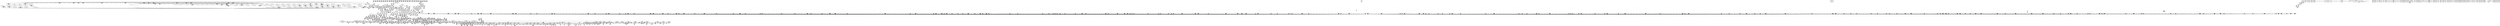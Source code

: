 digraph {
	CE0x59c19f0 [shape=record,shape=Mrecord,label="{CE0x59c19f0|aa_path_perm:cond|Function::aa_path_perm&Arg::cond::|*SummSink*}"]
	CE0x5aa7250 [shape=record,shape=Mrecord,label="{CE0x5aa7250|0:_i16,_4:_i32,_8:_i16,_40:_%struct.super_block*,_:_SCMRE_590,591_}"]
	CE0x5a56420 [shape=record,shape=Mrecord,label="{CE0x5a56420|common_file_perm:tmp41|security/apparmor/lsm.c,447}"]
	CE0x59f0510 [shape=record,shape=Mrecord,label="{CE0x59f0510|GLOBAL:__llvm_gcov_ctr87|Global_var:__llvm_gcov_ctr87}"]
	CE0x5a921c0 [shape=record,shape=Mrecord,label="{CE0x5a921c0|0:_i16,_4:_i32,_8:_i16,_40:_%struct.super_block*,_:_SCMRE_179,180_}"]
	CE0x5ade3b0 [shape=record,shape=Mrecord,label="{CE0x5ade3b0|80:_i64,_:_CRE_1840,1848_|*MultipleSource*|security/apparmor/include/apparmor.h,117|*LoadInst*|security/apparmor/include/apparmor.h,117}"]
	CE0x5abdae0 [shape=record,shape=Mrecord,label="{CE0x5abdae0|80:_i64,_:_CRE_460,461_}"]
	CE0x5ac0ac0 [shape=record,shape=Mrecord,label="{CE0x5ac0ac0|80:_i64,_:_CRE_581,582_}"]
	"CONST[source:1(input),value:2(dynamic)][purpose:{object}][SrcIdx:2]"
	CE0x5af8c80 [shape=record,shape=Mrecord,label="{CE0x5af8c80|i64*_getelementptr_inbounds_(_2_x_i64_,_2_x_i64_*___llvm_gcov_ctr12,_i64_0,_i64_1)|*Constant*|*SummSink*}"]
	CE0x5a40230 [shape=record,shape=Mrecord,label="{CE0x5a40230|aa_file_perm:profile|Function::aa_file_perm&Arg::profile::|*SummSink*}"]
	CE0x5a47d10 [shape=record,shape=Mrecord,label="{CE0x5a47d10|i64*_getelementptr_inbounds_(_28_x_i64_,_28_x_i64_*___llvm_gcov_ctr87,_i64_0,_i64_16)|*Constant*|*SummSource*}"]
	CE0x5ac19a0 [shape=record,shape=Mrecord,label="{CE0x5ac19a0|80:_i64,_:_CRE_595,596_}"]
	CE0x5ad5d00 [shape=record,shape=Mrecord,label="{CE0x5ad5d00|80:_i64,_:_CRE_1371,1372_}"]
	CE0x59e1150 [shape=record,shape=Mrecord,label="{CE0x59e1150|aa_file_perm:uid|security/apparmor/file.c,451|*SummSource*}"]
	CE0x5a8bc70 [shape=record,shape=Mrecord,label="{CE0x5a8bc70|i64*_getelementptr_inbounds_(_16_x_i64_,_16_x_i64_*___llvm_gcov_ctr46,_i64_0,_i64_14)|*Constant*|*SummSource*}"]
	CE0x5ace140 [shape=record,shape=Mrecord,label="{CE0x5ace140|80:_i64,_:_CRE_1236,1237_}"]
	CE0x59e8d30 [shape=record,shape=Mrecord,label="{CE0x59e8d30|0:_i16,_4:_i32,_8:_i16,_40:_%struct.super_block*,_:_SCMRE_88,96_|*MultipleSource*|security/apparmor/lsm.c,435|security/apparmor/include/apparmor.h,117|Function::mediated_filesystem&Arg::inode::|*LoadInst*|include/linux/fs.h,1916}"]
	CE0x59cb030 [shape=record,shape=Mrecord,label="{CE0x59cb030|16:_%struct.vfsmount*,_24:_%struct.dentry*,_32:_%struct.inode*,_408:_%struct.cred*,_456:_i8*,_:_CRE_119,120_}"]
	CE0x5ab1e00 [shape=record,shape=Mrecord,label="{CE0x5ab1e00|0:_i16,_4:_i32,_8:_i16,_40:_%struct.super_block*,_:_SCMRE_890,891_}"]
	CE0x59db840 [shape=record,shape=Mrecord,label="{CE0x59db840|aa_cred_profile:do.end}"]
	CE0x59d4cb0 [shape=record,shape=Mrecord,label="{CE0x59d4cb0|16:_%struct.vfsmount*,_24:_%struct.dentry*,_32:_%struct.inode*,_408:_%struct.cred*,_456:_i8*,_:_CRE_180,181_}"]
	CE0x5b6e4c0 [shape=record,shape=Mrecord,label="{CE0x5b6e4c0|aa_cred_profile:profile11|security/apparmor/include/context.h,101}"]
	CE0x59d03b0 [shape=record,shape=Mrecord,label="{CE0x59d03b0|16:_%struct.vfsmount*,_24:_%struct.dentry*,_32:_%struct.inode*,_408:_%struct.cred*,_456:_i8*,_:_CRE_188,189_}"]
	CE0x5aa18c0 [shape=record,shape=Mrecord,label="{CE0x5aa18c0|0:_i16,_4:_i32,_8:_i16,_40:_%struct.super_block*,_:_SCMRE_488,496_|*MultipleSource*|security/apparmor/lsm.c,435|security/apparmor/include/apparmor.h,117|Function::mediated_filesystem&Arg::inode::|*LoadInst*|include/linux/fs.h,1916}"]
	CE0x59e37d0 [shape=record,shape=Mrecord,label="{CE0x59e37d0|aa_cred_profile:tmp3}"]
	CE0x59e3a30 [shape=record,shape=Mrecord,label="{CE0x59e3a30|i32_0|*Constant*|*SummSource*}"]
	CE0x5a302d0 [shape=record,shape=Mrecord,label="{CE0x5a302d0|common_file_perm:lnot|security/apparmor/lsm.c,432|*SummSource*}"]
	CE0x5a4bdb0 [shape=record,shape=Mrecord,label="{CE0x5a4bdb0|common_file_perm:cmp|security/apparmor/lsm.c,447}"]
	CE0x59d6400 [shape=record,shape=Mrecord,label="{CE0x59d6400|i64*_getelementptr_inbounds_(_11_x_i64_,_11_x_i64_*___llvm_gcov_ctr58,_i64_0,_i64_1)|*Constant*|*SummSink*}"]
	CE0x5a79d90 [shape=record,shape=Mrecord,label="{CE0x5a79d90|file_inode17:tmp4|*LoadInst*|include/linux/fs.h,1916|*SummSink*}"]
	CE0x5a98570 [shape=record,shape=Mrecord,label="{CE0x5a98570|0:_i16,_4:_i32,_8:_i16,_40:_%struct.super_block*,_:_SCMRE_266,267_}"]
	CE0x5abf910 [shape=record,shape=Mrecord,label="{CE0x5abf910|80:_i64,_:_CRE_564,565_}"]
	CE0x59fd220 [shape=record,shape=Mrecord,label="{CE0x59fd220|i64_2|*Constant*}"]
	CE0x5aed160 [shape=record,shape=Mrecord,label="{CE0x5aed160|%struct.task_struct*_(%struct.task_struct**)*_asm_movq_%gs:$_1:P_,$0_,_r,im,_dirflag_,_fpsr_,_flags_}"]
	CE0x59ea8a0 [shape=record,shape=Mrecord,label="{CE0x59ea8a0|16:_%struct.vfsmount*,_24:_%struct.dentry*,_32:_%struct.inode*,_408:_%struct.cred*,_456:_i8*,_:_CRE_24,32_|*MultipleSource*|security/apparmor/lsm.c,428|Function::apparmor_file_permission&Arg::file::|Function::common_file_perm&Arg::file::}"]
	CE0x5aa0920 [shape=record,shape=Mrecord,label="{CE0x5aa0920|0:_i16,_4:_i32,_8:_i16,_40:_%struct.super_block*,_:_SCMRE_478,479_}"]
	CE0x5a7d410 [shape=record,shape=Mrecord,label="{CE0x5a7d410|aa_cred_profile:tmp1|*SummSink*}"]
	CE0x5ad47c0 [shape=record,shape=Mrecord,label="{CE0x5ad47c0|80:_i64,_:_CRE_1351,1352_}"]
	CE0x5a5d620 [shape=record,shape=Mrecord,label="{CE0x5a5d620|__aa_current_profile:tmp20|security/apparmor/include/context.h,138}"]
	CE0x5a02340 [shape=record,shape=Mrecord,label="{CE0x5a02340|common_file_perm:tobool3|security/apparmor/lsm.c,432|*SummSink*}"]
	CE0x59ef230 [shape=record,shape=Mrecord,label="{CE0x59ef230|common_file_perm:tmp6|*LoadInst*|security/apparmor/lsm.c,429|*SummSource*}"]
	CE0x5b1dbd0 [shape=record,shape=Mrecord,label="{CE0x5b1dbd0|aa_file_perm:tmp6|security/apparmor/file.c,453|*SummSource*}"]
	CE0x5a464a0 [shape=record,shape=Mrecord,label="{CE0x5a464a0|_ret_i1_%lnot,_!dbg_!15473|security/apparmor/include/apparmor.h,117|*SummSink*}"]
	CE0x5a88eb0 [shape=record,shape=Mrecord,label="{CE0x5a88eb0|__aa_current_profile:tobool1|security/apparmor/include/context.h,138|*SummSink*}"]
	CE0x5a33150 [shape=record,shape=Mrecord,label="{CE0x5a33150|%struct.aa_profile*_null|*Constant*}"]
	CE0x5a3e9d0 [shape=record,shape=Mrecord,label="{CE0x5a3e9d0|i64*_getelementptr_inbounds_(_28_x_i64_,_28_x_i64_*___llvm_gcov_ctr87,_i64_0,_i64_25)|*Constant*|*SummSource*}"]
	CE0x59f38e0 [shape=record,shape=Mrecord,label="{CE0x59f38e0|16:_%struct.vfsmount*,_24:_%struct.dentry*,_32:_%struct.inode*,_408:_%struct.cred*,_456:_i8*,_:_CRE_480,488_|*MultipleSource*|security/apparmor/lsm.c,428|Function::apparmor_file_permission&Arg::file::|Function::common_file_perm&Arg::file::}"]
	CE0x5ac3760 [shape=record,shape=Mrecord,label="{CE0x5ac3760|80:_i64,_:_CRE_623,624_}"]
	CE0x5a1eb70 [shape=record,shape=Mrecord,label="{CE0x5a1eb70|aa_cred_profile:tmp23|security/apparmor/include/context.h,100}"]
	CE0x55d3360 [shape=record,shape=Mrecord,label="{CE0x55d3360|i32_16|*Constant*|*SummSink*}"]
	CE0x5a52b60 [shape=record,shape=Mrecord,label="{CE0x5a52b60|mediated_filesystem:tmp}"]
	CE0x59c0800 [shape=record,shape=Mrecord,label="{CE0x59c0800|16:_%struct.vfsmount*,_24:_%struct.dentry*,_32:_%struct.inode*,_408:_%struct.cred*,_456:_i8*,_:_CRE_6,7_}"]
	CE0x5ad0de0 [shape=record,shape=Mrecord,label="{CE0x5ad0de0|80:_i64,_:_CRE_1278,1279_}"]
	CE0x5ac4f10 [shape=record,shape=Mrecord,label="{CE0x5ac4f10|80:_i64,_:_CRE_704,708_|*MultipleSource*|security/apparmor/include/apparmor.h,117|*LoadInst*|security/apparmor/include/apparmor.h,117}"]
	CE0x59f79f0 [shape=record,shape=Mrecord,label="{CE0x59f79f0|aa_cred_profile:tobool|security/apparmor/include/context.h,100}"]
	CE0x5a90d70 [shape=record,shape=Mrecord,label="{CE0x5a90d70|aa_cred_profile:tmp34|security/apparmor/include/context.h,101|*SummSource*}"]
	CE0x5a2d080 [shape=record,shape=Mrecord,label="{CE0x5a2d080|file_inode:f|Function::file_inode&Arg::f::|*SummSource*}"]
	CE0x5a9bc20 [shape=record,shape=Mrecord,label="{CE0x5a9bc20|0:_i16,_4:_i32,_8:_i16,_40:_%struct.super_block*,_:_SCMRE_301,302_}"]
	CE0x5a30800 [shape=record,shape=Mrecord,label="{CE0x5a30800|common_file_perm:lnot1|security/apparmor/lsm.c,432|*SummSource*}"]
	CE0x59fe2f0 [shape=record,shape=Mrecord,label="{CE0x59fe2f0|i64_2|*Constant*|*SummSink*}"]
	CE0x59c0190 [shape=record,shape=Mrecord,label="{CE0x59c0190|16:_%struct.vfsmount*,_24:_%struct.dentry*,_32:_%struct.inode*,_408:_%struct.cred*,_456:_i8*,_:_CRE_8,9_}"]
	CE0x5a52220 [shape=record,shape=Mrecord,label="{CE0x5a52220|i64*_getelementptr_inbounds_(_16_x_i64_,_16_x_i64_*___llvm_gcov_ctr46,_i64_0,_i64_0)|*Constant*}"]
	CE0x59acea0 [shape=record,shape=Mrecord,label="{CE0x59acea0|16:_%struct.vfsmount*,_24:_%struct.dentry*,_32:_%struct.inode*,_408:_%struct.cred*,_456:_i8*,_:_CRE_89,90_}"]
	CE0x59dce30 [shape=record,shape=Mrecord,label="{CE0x59dce30|16:_%struct.vfsmount*,_24:_%struct.dentry*,_32:_%struct.inode*,_408:_%struct.cred*,_456:_i8*,_:_CRE_203,204_}"]
	CE0x5aa5180 [shape=record,shape=Mrecord,label="{CE0x5aa5180|0:_i16,_4:_i32,_8:_i16,_40:_%struct.super_block*,_:_SCMRE_569,570_}"]
	CE0x5a2ce60 [shape=record,shape=Mrecord,label="{CE0x5a2ce60|file_inode:f|Function::file_inode&Arg::f::}"]
	CE0x5a2e5c0 [shape=record,shape=Mrecord,label="{CE0x5a2e5c0|i64_5|*Constant*|*SummSource*}"]
	CE0x5a2f9a0 [shape=record,shape=Mrecord,label="{CE0x5a2f9a0|common_file_perm:tobool|security/apparmor/lsm.c,432|*SummSink*}"]
	CE0x5a991f0 [shape=record,shape=Mrecord,label="{CE0x5a991f0|0:_i16,_4:_i32,_8:_i16,_40:_%struct.super_block*,_:_SCMRE_274,275_}"]
	CE0x5a7dd10 [shape=record,shape=Mrecord,label="{CE0x5a7dd10|aa_cred_profile:tmp13|*SummSink*}"]
	CE0x59f6ef0 [shape=record,shape=Mrecord,label="{CE0x59f6ef0|16:_%struct.vfsmount*,_24:_%struct.dentry*,_32:_%struct.inode*,_408:_%struct.cred*,_456:_i8*,_:_CRE_151,152_}"]
	CE0x5ac5f10 [shape=record,shape=Mrecord,label="{CE0x5ac5f10|mediated_filesystem:s_flags|security/apparmor/include/apparmor.h,117|*SummSink*}"]
	CE0x5a32810 [shape=record,shape=Mrecord,label="{CE0x5a32810|i64_0|*Constant*|*SummSource*}"]
	CE0x5a59ac0 [shape=record,shape=Mrecord,label="{CE0x5a59ac0|i64_21|*Constant*|*SummSink*}"]
	CE0x59f63b0 [shape=record,shape=Mrecord,label="{CE0x59f63b0|common_file_perm:tmp3|*SummSink*}"]
	CE0x5a54700 [shape=record,shape=Mrecord,label="{CE0x5a54700|aa_cred_profile:lor.end}"]
	CE0x59c0e70 [shape=record,shape=Mrecord,label="{CE0x59c0e70|16:_%struct.vfsmount*,_24:_%struct.dentry*,_32:_%struct.inode*,_408:_%struct.cred*,_456:_i8*,_:_CRE_112,113_}"]
	CE0x5a5fad0 [shape=record,shape=Mrecord,label="{CE0x5a5fad0|i32_78|*Constant*|*SummSink*}"]
	CE0x5abf860 [shape=record,shape=Mrecord,label="{CE0x5abf860|80:_i64,_:_CRE_563,564_}"]
	CE0x5ae9090 [shape=record,shape=Mrecord,label="{CE0x5ae9090|aa_file_perm:cond|security/apparmor/file.c, 451|*SummSink*}"]
	CE0x59c0010 [shape=record,shape=Mrecord,label="{CE0x59c0010|common_file_perm:lor.lhs.false23|*SummSource*}"]
	CE0x5a830c0 [shape=record,shape=Mrecord,label="{CE0x5a830c0|aa_cred_profile:tobool1|security/apparmor/include/context.h,100|*SummSource*}"]
	CE0x5a7ed50 [shape=record,shape=Mrecord,label="{CE0x5a7ed50|%struct.aa_profile*_null|*Constant*}"]
	CE0x5a48df0 [shape=record,shape=Mrecord,label="{CE0x5a48df0|i64_14|*Constant*|*SummSource*}"]
	CE0x59fbfc0 [shape=record,shape=Mrecord,label="{CE0x59fbfc0|44:_i32,_48:_i16,_128:_i8*,_:_SCMRE_32,36_|*MultipleSource*|Function::aa_cred_profile&Arg::cred::|*LoadInst*|security/apparmor/lsm.c,429|security/apparmor/include/context.h,99}"]
	CE0x5a1f070 [shape=record,shape=Mrecord,label="{CE0x5a1f070|i64*_getelementptr_inbounds_(_16_x_i64_,_16_x_i64_*___llvm_gcov_ctr46,_i64_0,_i64_10)|*Constant*}"]
	CE0x5ab9e50 [shape=record,shape=Mrecord,label="{CE0x5ab9e50|80:_i64,_:_CRE_403,404_}"]
	CE0x5abed40 [shape=record,shape=Mrecord,label="{CE0x5abed40|80:_i64,_:_CRE_536,540_|*MultipleSource*|security/apparmor/include/apparmor.h,117|*LoadInst*|security/apparmor/include/apparmor.h,117}"]
	CE0x59f6dc0 [shape=record,shape=Mrecord,label="{CE0x59f6dc0|16:_%struct.vfsmount*,_24:_%struct.dentry*,_32:_%struct.inode*,_408:_%struct.cred*,_456:_i8*,_:_CRE_150,151_}"]
	CE0x5abb7d0 [shape=record,shape=Mrecord,label="{CE0x5abb7d0|80:_i64,_:_CRE_427,428_}"]
	CE0x5a457c0 [shape=record,shape=Mrecord,label="{CE0x5a457c0|common_file_perm:mnt|security/apparmor/lsm.c,434|*SummSource*}"]
	CE0x5a5f3e0 [shape=record,shape=Mrecord,label="{CE0x5a5f3e0|_ret_%struct.task_struct*_%tmp4,_!dbg_!15471|./arch/x86/include/asm/current.h,14|*SummSource*}"]
	CE0x59b58a0 [shape=record,shape=Mrecord,label="{CE0x59b58a0|apparmor_file_permission:tmp2}"]
	CE0x5ade790 [shape=record,shape=Mrecord,label="{CE0x5ade790|80:_i64,_:_CRE_1856,1864_|*MultipleSource*|security/apparmor/include/apparmor.h,117|*LoadInst*|security/apparmor/include/apparmor.h,117}"]
	CE0x59daa90 [shape=record,shape=Mrecord,label="{CE0x59daa90|GLOBAL:__llvm_gcov_ctr46|Global_var:__llvm_gcov_ctr46}"]
	CE0x5a950a0 [shape=record,shape=Mrecord,label="{CE0x5a950a0|0:_i16,_4:_i32,_8:_i16,_40:_%struct.super_block*,_:_SCMRE_212,216_|*MultipleSource*|security/apparmor/lsm.c,435|security/apparmor/include/apparmor.h,117|Function::mediated_filesystem&Arg::inode::|*LoadInst*|include/linux/fs.h,1916}"]
	CE0x59eb510 [shape=record,shape=Mrecord,label="{CE0x59eb510|44:_i32,_48:_i16,_128:_i8*,_:_SCMRE_52,56_|*MultipleSource*|Function::aa_cred_profile&Arg::cred::|*LoadInst*|security/apparmor/lsm.c,429|security/apparmor/include/context.h,99}"]
	CE0x5aae960 [shape=record,shape=Mrecord,label="{CE0x5aae960|0:_i16,_4:_i32,_8:_i16,_40:_%struct.super_block*,_:_SCMRE_832,840_|*MultipleSource*|security/apparmor/lsm.c,435|security/apparmor/include/apparmor.h,117|Function::mediated_filesystem&Arg::inode::|*LoadInst*|include/linux/fs.h,1916}"]
	CE0x5a1eeb0 [shape=record,shape=Mrecord,label="{CE0x5a1eeb0|aa_cred_profile:tmp23|security/apparmor/include/context.h,100|*SummSink*}"]
	CE0x5af7e30 [shape=record,shape=Mrecord,label="{CE0x5af7e30|__aa_current_profile:tmp11|security/apparmor/include/context.h,138|*SummSource*}"]
	CE0x59ae7d0 [shape=record,shape=Mrecord,label="{CE0x59ae7d0|COLLAPSED:_GCMRE___llvm_gcov_ctr86_internal_global_2_x_i64_zeroinitializer:_elem_0:default:}"]
	CE0x5a60370 [shape=record,shape=Mrecord,label="{CE0x5a60370|__aa_current_profile:tmp21|security/apparmor/include/context.h,138}"]
	CE0x5a3be30 [shape=record,shape=Mrecord,label="{CE0x5a3be30|i32_-1|*Constant*|*SummSink*}"]
	CE0x5a6d4f0 [shape=record,shape=Mrecord,label="{CE0x5a6d4f0|i64*_getelementptr_inbounds_(_28_x_i64_,_28_x_i64_*___llvm_gcov_ctr87,_i64_0,_i64_27)|*Constant*|*SummSink*}"]
	CE0x59e1970 [shape=record,shape=Mrecord,label="{CE0x59e1970|aa_cred_profile:tmp5|security/apparmor/include/context.h,99|*SummSource*}"]
	CE0x5abdf20 [shape=record,shape=Mrecord,label="{CE0x5abdf20|80:_i64,_:_CRE_464,472_|*MultipleSource*|security/apparmor/include/apparmor.h,117|*LoadInst*|security/apparmor/include/apparmor.h,117}"]
	CE0x59cfaf0 [shape=record,shape=Mrecord,label="{CE0x59cfaf0|16:_%struct.vfsmount*,_24:_%struct.dentry*,_32:_%struct.inode*,_408:_%struct.cred*,_456:_i8*,_:_CRE_183,184_}"]
	CE0x5a5dab0 [shape=record,shape=Mrecord,label="{CE0x5a5dab0|__aa_current_profile:call3|security/apparmor/include/context.h,138}"]
	CE0x5a00c90 [shape=record,shape=Mrecord,label="{CE0x5a00c90|__aa_current_profile:tmp3}"]
	CE0x5abdd00 [shape=record,shape=Mrecord,label="{CE0x5abdd00|80:_i64,_:_CRE_462,463_}"]
	CE0x5aaf630 [shape=record,shape=Mrecord,label="{CE0x5aaf630|0:_i16,_4:_i32,_8:_i16,_40:_%struct.super_block*,_:_SCMRE_865,866_}"]
	CE0x5af4710 [shape=record,shape=Mrecord,label="{CE0x5af4710|__aa_current_profile:tmp9|security/apparmor/include/context.h,138|*SummSource*}"]
	CE0x5af64d0 [shape=record,shape=Mrecord,label="{CE0x5af64d0|aa_file_perm:mode|security/apparmor/file.c,451|*SummSource*}"]
	CE0x5a31f00 [shape=record,shape=Mrecord,label="{CE0x5a31f00|common_file_perm:conv|security/apparmor/lsm.c,432|*SummSink*}"]
	CE0x59ed960 [shape=record,shape=Mrecord,label="{CE0x59ed960|16:_%struct.vfsmount*,_24:_%struct.dentry*,_32:_%struct.inode*,_408:_%struct.cred*,_456:_i8*,_:_CRE_64,65_}"]
	CE0x59e71e0 [shape=record,shape=Mrecord,label="{CE0x59e71e0|0:_%struct.aa_profile*,_:_CMRE_0,8_|*MultipleSource*|security/apparmor/include/context.h,99|*LoadInst*|security/apparmor/include/context.h,99|security/apparmor/include/context.h,100}"]
	CE0x5a57600 [shape=record,shape=Mrecord,label="{CE0x5a57600|i64_20|*Constant*|*SummSink*}"]
	CE0x5a678a0 [shape=record,shape=Mrecord,label="{CE0x5a678a0|aa_file_perm:tmp4|security/apparmor/file.c,452|*SummSink*}"]
	CE0x59e88e0 [shape=record,shape=Mrecord,label="{CE0x59e88e0|16:_%struct.vfsmount*,_24:_%struct.dentry*,_32:_%struct.inode*,_408:_%struct.cred*,_456:_i8*,_:_CRE_13,14_}"]
	CE0x59c1730 [shape=record,shape=Mrecord,label="{CE0x59c1730|16:_%struct.vfsmount*,_24:_%struct.dentry*,_32:_%struct.inode*,_408:_%struct.cred*,_456:_i8*,_:_CRE_117,118_}"]
	CE0x5adb460 [shape=record,shape=Mrecord,label="{CE0x5adb460|80:_i64,_:_CRE_1675,1676_}"]
	CE0x5ad8e20 [shape=record,shape=Mrecord,label="{CE0x5ad8e20|80:_i64,_:_CRE_1639,1640_}"]
	CE0x5a7cf60 [shape=record,shape=Mrecord,label="{CE0x5a7cf60|0:_i16,_4:_i32,_8:_i16,_40:_%struct.super_block*,_:_SCMRE_8,12_|*MultipleSource*|security/apparmor/lsm.c,435|security/apparmor/include/apparmor.h,117|Function::mediated_filesystem&Arg::inode::|*LoadInst*|include/linux/fs.h,1916}"]
	CE0x5a8c730 [shape=record,shape=Mrecord,label="{CE0x5a8c730|aa_cred_profile:tmp31|security/apparmor/include/context.h,100}"]
	CE0x5a8a440 [shape=record,shape=Mrecord,label="{CE0x5a8a440|i64*_getelementptr_inbounds_(_16_x_i64_,_16_x_i64_*___llvm_gcov_ctr46,_i64_0,_i64_13)|*Constant*|*SummSource*}"]
	CE0x5b68b50 [shape=record,shape=Mrecord,label="{CE0x5b68b50|aa_cred_profile:tmp11|security/apparmor/include/context.h,100}"]
	CE0x5aa41e0 [shape=record,shape=Mrecord,label="{CE0x5aa41e0|0:_i16,_4:_i32,_8:_i16,_40:_%struct.super_block*,_:_SCMRE_559,560_}"]
	CE0x5acac50 [shape=record,shape=Mrecord,label="{CE0x5acac50|80:_i64,_:_CRE_304,312_|*MultipleSource*|security/apparmor/include/apparmor.h,117|*LoadInst*|security/apparmor/include/apparmor.h,117}"]
	CE0x5ab1310 [shape=record,shape=Mrecord,label="{CE0x5ab1310|0:_i16,_4:_i32,_8:_i16,_40:_%struct.super_block*,_:_SCMRE_883,884_}"]
	CE0x5ac8780 [shape=record,shape=Mrecord,label="{CE0x5ac8780|80:_i64,_:_CRE_144,152_|*MultipleSource*|security/apparmor/include/apparmor.h,117|*LoadInst*|security/apparmor/include/apparmor.h,117}"]
	CE0x5a1fe40 [shape=record,shape=Mrecord,label="{CE0x5a1fe40|i64*_getelementptr_inbounds_(_16_x_i64_,_16_x_i64_*___llvm_gcov_ctr46,_i64_0,_i64_8)|*Constant*}"]
	CE0x5aafb30 [shape=record,shape=Mrecord,label="{CE0x5aafb30|0:_i16,_4:_i32,_8:_i16,_40:_%struct.super_block*,_:_SCMRE_867,868_}"]
	CE0x5a3d000 [shape=record,shape=Mrecord,label="{CE0x5a3d000|i64_24|*Constant*|*SummSink*}"]
	CE0x5aa2cb0 [shape=record,shape=Mrecord,label="{CE0x5aa2cb0|0:_i16,_4:_i32,_8:_i16,_40:_%struct.super_block*,_:_SCMRE_536,540_|*MultipleSource*|security/apparmor/lsm.c,435|security/apparmor/include/apparmor.h,117|Function::mediated_filesystem&Arg::inode::|*LoadInst*|include/linux/fs.h,1916}"]
	CE0x5ad99d0 [shape=record,shape=Mrecord,label="{CE0x5ad99d0|80:_i64,_:_CRE_1650,1651_}"]
	CE0x5a58a70 [shape=record,shape=Mrecord,label="{CE0x5a58a70|common_file_perm:tmp45|security/apparmor/lsm.c,447}"]
	CE0x5aedf70 [shape=record,shape=Mrecord,label="{CE0x5aedf70|i64_6|*Constant*}"]
	CE0x59eb750 [shape=record,shape=Mrecord,label="{CE0x59eb750|44:_i32,_48:_i16,_128:_i8*,_:_SCMRE_56,64_|*MultipleSource*|Function::aa_cred_profile&Arg::cred::|*LoadInst*|security/apparmor/lsm.c,429|security/apparmor/include/context.h,99}"]
	CE0x59fd4a0 [shape=record,shape=Mrecord,label="{CE0x59fd4a0|16:_%struct.vfsmount*,_24:_%struct.dentry*,_32:_%struct.inode*,_408:_%struct.cred*,_456:_i8*,_:_CRE_0,1_}"]
	CE0x5b1d300 [shape=record,shape=Mrecord,label="{CE0x5b1d300|aa_file_perm:call1|security/apparmor/file.c,453|*SummSource*}"]
	CE0x59fe580 [shape=record,shape=Mrecord,label="{CE0x59fe580|common_file_perm:f_security|security/apparmor/lsm.c,428|*SummSink*}"]
	CE0x59bfeb0 [shape=record,shape=Mrecord,label="{CE0x59bfeb0|common_file_perm:land.lhs.true20|*SummSink*}"]
	CE0x5a228b0 [shape=record,shape=Mrecord,label="{CE0x5a228b0|aa_cred_profile:tmp13}"]
	CE0x5ac3430 [shape=record,shape=Mrecord,label="{CE0x5ac3430|80:_i64,_:_CRE_620,621_}"]
	CE0x59be790 [shape=record,shape=Mrecord,label="{CE0x59be790|16:_%struct.vfsmount*,_24:_%struct.dentry*,_32:_%struct.inode*,_408:_%struct.cred*,_456:_i8*,_:_CRE_232,240_|*MultipleSource*|security/apparmor/lsm.c,428|Function::apparmor_file_permission&Arg::file::|Function::common_file_perm&Arg::file::}"]
	CE0x59d66b0 [shape=record,shape=Mrecord,label="{CE0x59d66b0|16:_%struct.vfsmount*,_24:_%struct.dentry*,_32:_%struct.inode*,_408:_%struct.cred*,_456:_i8*,_:_CRE_154,155_}"]
	CE0x5ab7f30 [shape=record,shape=Mrecord,label="{CE0x5ab7f30|0:_i16,_4:_i32,_8:_i16,_40:_%struct.super_block*,_:_SCMRE_984,988_|*MultipleSource*|security/apparmor/lsm.c,435|security/apparmor/include/apparmor.h,117|Function::mediated_filesystem&Arg::inode::|*LoadInst*|include/linux/fs.h,1916}"]
	CE0x5adbac0 [shape=record,shape=Mrecord,label="{CE0x5adbac0|80:_i64,_:_CRE_1681,1682_}"]
	CE0x5aea7f0 [shape=record,shape=Mrecord,label="{CE0x5aea7f0|i64*_getelementptr_inbounds_(_2_x_i64_,_2_x_i64_*___llvm_gcov_ctr2919,_i64_0,_i64_0)|*Constant*}"]
	CE0x5ad46b0 [shape=record,shape=Mrecord,label="{CE0x5ad46b0|80:_i64,_:_CRE_1350,1351_}"]
	CE0x59fd6b0 [shape=record,shape=Mrecord,label="{CE0x59fd6b0|file_inode:f_inode|include/linux/fs.h,1916|*SummSource*}"]
	CE0x5ab0820 [shape=record,shape=Mrecord,label="{CE0x5ab0820|0:_i16,_4:_i32,_8:_i16,_40:_%struct.super_block*,_:_SCMRE_876,877_}"]
	CE0x59ff280 [shape=record,shape=Mrecord,label="{CE0x59ff280|i64_3|*Constant*|*SummSource*}"]
	CE0x59db010 [shape=record,shape=Mrecord,label="{CE0x59db010|aa_cred_profile:tmp1|*SummSource*}"]
	CE0x5ab5000 [shape=record,shape=Mrecord,label="{CE0x5ab5000|0:_i16,_4:_i32,_8:_i16,_40:_%struct.super_block*,_:_SCMRE_922,923_}"]
	CE0x5abc6b0 [shape=record,shape=Mrecord,label="{CE0x5abc6b0|80:_i64,_:_CRE_441,442_}"]
	CE0x5ad36c0 [shape=record,shape=Mrecord,label="{CE0x5ad36c0|80:_i64,_:_CRE_1335,1336_}"]
	CE0x5ac1bc0 [shape=record,shape=Mrecord,label="{CE0x5ac1bc0|80:_i64,_:_CRE_597,598_}"]
	CE0x5af9560 [shape=record,shape=Mrecord,label="{CE0x5af9560|i64*_getelementptr_inbounds_(_2_x_i64_,_2_x_i64_*___llvm_gcov_ctr2919,_i64_0,_i64_1)|*Constant*|*SummSource*}"]
	CE0x5a587d0 [shape=record,shape=Mrecord,label="{CE0x5a587d0|common_file_perm:tmp44|security/apparmor/lsm.c,447|*SummSource*}"]
	CE0x5a2e550 [shape=record,shape=Mrecord,label="{CE0x5a2e550|i64_5|*Constant*}"]
	CE0x5a26820 [shape=record,shape=Mrecord,label="{CE0x5a26820|aa_cred_profile:expval|security/apparmor/include/context.h,100|*SummSource*}"]
	CE0x59c21d0 [shape=record,shape=Mrecord,label="{CE0x59c21d0|i64*_getelementptr_inbounds_(_2_x_i64_,_2_x_i64_*___llvm_gcov_ctr86,_i64_0,_i64_1)|*Constant*|*SummSink*}"]
	CE0x5a5b540 [shape=record,shape=Mrecord,label="{CE0x5a5b540|common_file_perm:allow|security/apparmor/lsm.c,448}"]
	CE0x5ad6030 [shape=record,shape=Mrecord,label="{CE0x5ad6030|80:_i64,_:_CRE_1374,1375_}"]
	CE0x59da590 [shape=record,shape=Mrecord,label="{CE0x59da590|0:_i16,_4:_i32,_8:_i16,_40:_%struct.super_block*,_:_SCMRE_104,112_|*MultipleSource*|security/apparmor/lsm.c,435|security/apparmor/include/apparmor.h,117|Function::mediated_filesystem&Arg::inode::|*LoadInst*|include/linux/fs.h,1916}"]
	CE0x5af7990 [shape=record,shape=Mrecord,label="{CE0x5af7990|__aa_current_profile:tmp10|security/apparmor/include/context.h,138|*SummSink*}"]
	CE0x5a5bb70 [shape=record,shape=Mrecord,label="{CE0x5a5bb70|i8*_getelementptr_inbounds_(_45_x_i8_,_45_x_i8_*_.str14,_i32_0,_i32_0)|*Constant*|*SummSource*}"]
	CE0x5adf170 [shape=record,shape=Mrecord,label="{CE0x5adf170|80:_i64,_:_CRE_1876,1877_}"]
	CE0x5a331c0 [shape=record,shape=Mrecord,label="{CE0x5a331c0|%struct.aa_profile*_null|*Constant*|*SummSource*}"]
	CE0x5a891e0 [shape=record,shape=Mrecord,label="{CE0x5a891e0|aa_file_perm:tmp3|*SummSink*}"]
	CE0x5a2bbd0 [shape=record,shape=Mrecord,label="{CE0x5a2bbd0|i64*_getelementptr_inbounds_(_28_x_i64_,_28_x_i64_*___llvm_gcov_ctr87,_i64_0,_i64_5)|*Constant*|*SummSource*}"]
	CE0x5a39f50 [shape=record,shape=Mrecord,label="{CE0x5a39f50|i64*_getelementptr_inbounds_(_28_x_i64_,_28_x_i64_*___llvm_gcov_ctr87,_i64_0,_i64_9)|*Constant*|*SummSink*}"]
	CE0x5a5eed0 [shape=record,shape=Mrecord,label="{CE0x5a5eed0|GLOBAL:get_current|*Constant*|*SummSink*}"]
	CE0x5ad0bc0 [shape=record,shape=Mrecord,label="{CE0x5ad0bc0|80:_i64,_:_CRE_1276,1277_}"]
	CE0x5aa0790 [shape=record,shape=Mrecord,label="{CE0x5aa0790|0:_i16,_4:_i32,_8:_i16,_40:_%struct.super_block*,_:_SCMRE_477,478_}"]
	CE0x5ac54e0 [shape=record,shape=Mrecord,label="{CE0x5ac54e0|80:_i64,_:_CRE_736,880_|*MultipleSource*|security/apparmor/include/apparmor.h,117|*LoadInst*|security/apparmor/include/apparmor.h,117}"]
	CE0x5ad25c0 [shape=record,shape=Mrecord,label="{CE0x5ad25c0|80:_i64,_:_CRE_1319,1320_}"]
	CE0x5a50520 [shape=record,shape=Mrecord,label="{CE0x5a50520|common_file_perm:tobool10|security/apparmor/lsm.c,434}"]
	CE0x59f6c90 [shape=record,shape=Mrecord,label="{CE0x59f6c90|16:_%struct.vfsmount*,_24:_%struct.dentry*,_32:_%struct.inode*,_408:_%struct.cred*,_456:_i8*,_:_CRE_149,150_}"]
	CE0x5a388e0 [shape=record,shape=Mrecord,label="{CE0x5a388e0|i64*_getelementptr_inbounds_(_28_x_i64_,_28_x_i64_*___llvm_gcov_ctr87,_i64_0,_i64_7)|*Constant*|*SummSource*}"]
	CE0x5a453b0 [shape=record,shape=Mrecord,label="{CE0x5a453b0|common_file_perm:f_path|security/apparmor/lsm.c,434}"]
	CE0x59d43f0 [shape=record,shape=Mrecord,label="{CE0x59d43f0|16:_%struct.vfsmount*,_24:_%struct.dentry*,_32:_%struct.inode*,_408:_%struct.cred*,_456:_i8*,_:_CRE_175,176_}"]
	CE0x59fa960 [shape=record,shape=Mrecord,label="{CE0x59fa960|16:_%struct.vfsmount*,_24:_%struct.dentry*,_32:_%struct.inode*,_408:_%struct.cred*,_456:_i8*,_:_CRE_57,58_}"]
	CE0x5ad5480 [shape=record,shape=Mrecord,label="{CE0x5ad5480|80:_i64,_:_CRE_1363,1364_}"]
	CE0x5a99ce0 [shape=record,shape=Mrecord,label="{CE0x5a99ce0|0:_i16,_4:_i32,_8:_i16,_40:_%struct.super_block*,_:_SCMRE_281,282_}"]
	CE0x5ad8af0 [shape=record,shape=Mrecord,label="{CE0x5ad8af0|80:_i64,_:_CRE_1636,1637_}"]
	CE0x5a69850 [shape=record,shape=Mrecord,label="{CE0x5a69850|aa_file_perm:tmp5|security/apparmor/file.c,452|*SummSource*}"]
	CE0x5a5c590 [shape=record,shape=Mrecord,label="{CE0x5a5c590|__aa_current_profile:tmp18|security/apparmor/include/context.h,138|*SummSink*}"]
	CE0x5ab9740 [shape=record,shape=Mrecord,label="{CE0x5ab9740|80:_i64,_:_CRE_396,397_}"]
	CE0x5b2c190 [shape=record,shape=Mrecord,label="{CE0x5b2c190|_call_void_mcount()_#2|*SummSink*}"]
	CE0x5a36b00 [shape=record,shape=Mrecord,label="{CE0x5a36b00|void_(i8*,_i32,_i64)*_asm_sideeffect_1:_09ud2_0A.pushsection___bug_table,_22a_22_0A2:_09.long_1b_-_2b,_$_0:c_-_2b_0A_09.word_$_1:c_,_0_0A_09.org_2b+$_2:c_0A.popsection_,_i,i,i,_dirflag_,_fpsr_,_flags_|*SummSource*}"]
	CE0x5a45830 [shape=record,shape=Mrecord,label="{CE0x5a45830|common_file_perm:mnt|security/apparmor/lsm.c,434|*SummSink*}"]
	CE0x5ab6900 [shape=record,shape=Mrecord,label="{CE0x5ab6900|0:_i16,_4:_i32,_8:_i16,_40:_%struct.super_block*,_:_SCMRE_952,960_|*MultipleSource*|security/apparmor/lsm.c,435|security/apparmor/include/apparmor.h,117|Function::mediated_filesystem&Arg::inode::|*LoadInst*|include/linux/fs.h,1916}"]
	CE0x5ab76d0 [shape=record,shape=Mrecord,label="{CE0x5ab76d0|0:_i16,_4:_i32,_8:_i16,_40:_%struct.super_block*,_:_SCMRE_978,979_}"]
	CE0x5a3b8a0 [shape=record,shape=Mrecord,label="{CE0x5a3b8a0|common_file_perm:conv24|security/apparmor/lsm.c,448}"]
	CE0x5ab6130 [shape=record,shape=Mrecord,label="{CE0x5ab6130|0:_i16,_4:_i32,_8:_i16,_40:_%struct.super_block*,_:_SCMRE_933,934_}"]
	CE0x59f1e60 [shape=record,shape=Mrecord,label="{CE0x59f1e60|16:_%struct.vfsmount*,_24:_%struct.dentry*,_32:_%struct.inode*,_408:_%struct.cred*,_456:_i8*,_:_CRE_416,424_|*MultipleSource*|security/apparmor/lsm.c,428|Function::apparmor_file_permission&Arg::file::|Function::common_file_perm&Arg::file::}"]
	CE0x5a2e070 [shape=record,shape=Mrecord,label="{CE0x5a2e070|i64_6|*Constant*|*SummSource*}"]
	CE0x5a93de0 [shape=record,shape=Mrecord,label="{CE0x5a93de0|0:_i16,_4:_i32,_8:_i16,_40:_%struct.super_block*,_:_SCMRE_197,198_}"]
	CE0x5a448c0 [shape=record,shape=Mrecord,label="{CE0x5a448c0|common_file_perm:tmp24|security/apparmor/lsm.c,432|*SummSink*}"]
	CE0x5a5d7f0 [shape=record,shape=Mrecord,label="{CE0x5a5d7f0|__aa_current_profile:tmp20|security/apparmor/include/context.h,138|*SummSource*}"]
	CE0x59e7020 [shape=record,shape=Mrecord,label="{CE0x59e7020|aa_cred_profile:profile|security/apparmor/include/context.h,100|*SummSink*}"]
	CE0x5af9fe0 [shape=record,shape=Mrecord,label="{CE0x5af9fe0|__aa_current_profile:tmp}"]
	CE0x59f01d0 [shape=record,shape=Mrecord,label="{CE0x59f01d0|common_file_perm:tmp7|security/apparmor/lsm.c,432|*SummSink*}"]
	CE0x5ad9bf0 [shape=record,shape=Mrecord,label="{CE0x5ad9bf0|80:_i64,_:_CRE_1652,1653_}"]
	CE0x59dee90 [shape=record,shape=Mrecord,label="{CE0x59dee90|16:_%struct.vfsmount*,_24:_%struct.dentry*,_32:_%struct.inode*,_408:_%struct.cred*,_456:_i8*,_:_CRE_312,316_|*MultipleSource*|security/apparmor/lsm.c,428|Function::apparmor_file_permission&Arg::file::|Function::common_file_perm&Arg::file::}"]
	CE0x5aa7bb0 [shape=record,shape=Mrecord,label="{CE0x5aa7bb0|0:_i16,_4:_i32,_8:_i16,_40:_%struct.super_block*,_:_SCMRE_596,597_}"]
	CE0x59ce400 [shape=record,shape=Mrecord,label="{CE0x59ce400|common_file_perm:do.end9}"]
	CE0x5acf8a0 [shape=record,shape=Mrecord,label="{CE0x5acf8a0|80:_i64,_:_CRE_1258,1259_}"]
	CE0x5ab6bd0 [shape=record,shape=Mrecord,label="{CE0x5ab6bd0|0:_i16,_4:_i32,_8:_i16,_40:_%struct.super_block*,_:_SCMRE_960,968_|*MultipleSource*|security/apparmor/lsm.c,435|security/apparmor/include/apparmor.h,117|Function::mediated_filesystem&Arg::inode::|*LoadInst*|include/linux/fs.h,1916}"]
	CE0x5a2de20 [shape=record,shape=Mrecord,label="{CE0x5a2de20|i64_6|*Constant*}"]
	CE0x5ace250 [shape=record,shape=Mrecord,label="{CE0x5ace250|80:_i64,_:_CRE_1237,1238_}"]
	CE0x5a5fca0 [shape=record,shape=Mrecord,label="{CE0x5a5fca0|__aa_current_profile:cred|security/apparmor/include/context.h,138}"]
	CE0x5a9b5e0 [shape=record,shape=Mrecord,label="{CE0x5a9b5e0|0:_i16,_4:_i32,_8:_i16,_40:_%struct.super_block*,_:_SCMRE_297,298_}"]
	CE0x5afc2f0 [shape=record,shape=Mrecord,label="{CE0x5afc2f0|i64_-2147483648|*Constant*|*SummSource*}"]
	CE0x5ab0b40 [shape=record,shape=Mrecord,label="{CE0x5ab0b40|0:_i16,_4:_i32,_8:_i16,_40:_%struct.super_block*,_:_SCMRE_878,879_}"]
	CE0x5ad3f40 [shape=record,shape=Mrecord,label="{CE0x5ad3f40|80:_i64,_:_CRE_1343,1344_}"]
	CE0x5aebc40 [shape=record,shape=Mrecord,label="{CE0x5aebc40|aa_file_perm:call|security/apparmor/file.c,452|*SummSink*}"]
	CE0x5a4b870 [shape=record,shape=Mrecord,label="{CE0x5a4b870|common_file_perm:mode|security/apparmor/lsm.c,447}"]
	CE0x59efc80 [shape=record,shape=Mrecord,label="{CE0x59efc80|mediated_filesystem:entry}"]
	CE0x5a25600 [shape=record,shape=Mrecord,label="{CE0x5a25600|0:_i16,_4:_i32,_8:_i16,_40:_%struct.super_block*,_:_SCMRE_64,72_|*MultipleSource*|security/apparmor/lsm.c,435|security/apparmor/include/apparmor.h,117|Function::mediated_filesystem&Arg::inode::|*LoadInst*|include/linux/fs.h,1916}"]
	CE0x5ad9480 [shape=record,shape=Mrecord,label="{CE0x5ad9480|80:_i64,_:_CRE_1645,1646_}"]
	CE0x59bf680 [shape=record,shape=Mrecord,label="{CE0x59bf680|16:_%struct.vfsmount*,_24:_%struct.dentry*,_32:_%struct.inode*,_408:_%struct.cred*,_456:_i8*,_:_CRE_75,76_}"]
	CE0x5a60b20 [shape=record,shape=Mrecord,label="{CE0x5a60b20|__aa_current_profile:call4|security/apparmor/include/context.h,138|*SummSource*}"]
	CE0x59fb790 [shape=record,shape=Mrecord,label="{CE0x59fb790|file_inode:tmp4|*LoadInst*|include/linux/fs.h,1916|*SummSink*}"]
	CE0x5a8cbd0 [shape=record,shape=Mrecord,label="{CE0x5a8cbd0|aa_cred_profile:tmp28|security/apparmor/include/context.h,100|*SummSource*}"]
	CE0x5ab49c0 [shape=record,shape=Mrecord,label="{CE0x5ab49c0|0:_i16,_4:_i32,_8:_i16,_40:_%struct.super_block*,_:_SCMRE_918,919_}"]
	CE0x5a21100 [shape=record,shape=Mrecord,label="{CE0x5a21100|_call_void_asm_sideeffect_1:_09ud2_0A.pushsection___bug_table,_22a_22_0A2:_09.long_1b_-_2b,_$_0:c_-_2b_0A_09.word_$_1:c_,_0_0A_09.org_2b+$_2:c_0A.popsection_,_i,i,i,_dirflag_,_fpsr_,_flags_(i8*_getelementptr_inbounds_(_36_x_i8_,_36_x_i8_*_.str12,_i32_0,_i32_0),_i32_100,_i64_12)_#2,_!dbg_!15490,_!srcloc_!15493|security/apparmor/include/context.h,100}"]
	CE0x5a8e160 [shape=record,shape=Mrecord,label="{CE0x5a8e160|0:_i16,_4:_i32,_8:_i16,_40:_%struct.super_block*,_:_SCMRE_160,161_}"]
	CE0x5aef6e0 [shape=record,shape=Mrecord,label="{CE0x5aef6e0|__aa_current_profile:tmp15|security/apparmor/include/context.h,138|*SummSink*}"]
	CE0x5ada8b0 [shape=record,shape=Mrecord,label="{CE0x5ada8b0|80:_i64,_:_CRE_1664,1665_}"]
	CE0x59fc540 [shape=record,shape=Mrecord,label="{CE0x59fc540|16:_%struct.vfsmount*,_24:_%struct.dentry*,_32:_%struct.inode*,_408:_%struct.cred*,_456:_i8*,_:_CRE_99,100_}"]
	CE0x5add240 [shape=record,shape=Mrecord,label="{CE0x5add240|80:_i64,_:_CRE_1768,1776_|*MultipleSource*|security/apparmor/include/apparmor.h,117|*LoadInst*|security/apparmor/include/apparmor.h,117}"]
	CE0x5aba5c0 [shape=record,shape=Mrecord,label="{CE0x5aba5c0|80:_i64,_:_CRE_410,411_}"]
	CE0x5ad1d40 [shape=record,shape=Mrecord,label="{CE0x5ad1d40|80:_i64,_:_CRE_1311,1312_}"]
	CE0x5a2dc60 [shape=record,shape=Mrecord,label="{CE0x5a2dc60|aa_cred_profile:tobool4|security/apparmor/include/context.h,100|*SummSink*}"]
	CE0x5accaf0 [shape=record,shape=Mrecord,label="{CE0x5accaf0|80:_i64,_:_CRE_1215,1216_}"]
	CE0x5a7d730 [shape=record,shape=Mrecord,label="{CE0x5a7d730|mediated_filesystem:tmp4|*LoadInst*|security/apparmor/include/apparmor.h,117|*SummSink*}"]
	"CONST[source:0(mediator),value:2(dynamic)][purpose:{subject}][SnkIdx:0]"
	CE0x5abfcf0 [shape=record,shape=Mrecord,label="{CE0x5abfcf0|80:_i64,_:_CRE_568,569_}"]
	CE0x5ac8970 [shape=record,shape=Mrecord,label="{CE0x5ac8970|80:_i64,_:_CRE_152,160_|*MultipleSource*|security/apparmor/include/apparmor.h,117|*LoadInst*|security/apparmor/include/apparmor.h,117}"]
	CE0x5a49c60 [shape=record,shape=Mrecord,label="{CE0x5a49c60|GLOBAL:__aa_current_profile|*Constant*}"]
	CE0x59f7c60 [shape=record,shape=Mrecord,label="{CE0x59f7c60|16:_%struct.vfsmount*,_24:_%struct.dentry*,_32:_%struct.inode*,_408:_%struct.cred*,_456:_i8*,_:_CRE_52,53_}"]
	CE0x59d8350 [shape=record,shape=Mrecord,label="{CE0x59d8350|0:_i16,_4:_i32,_8:_i16,_40:_%struct.super_block*,_:_SCMRE_140,141_}"]
	CE0x5a9ac80 [shape=record,shape=Mrecord,label="{CE0x5a9ac80|0:_i16,_4:_i32,_8:_i16,_40:_%struct.super_block*,_:_SCMRE_291,292_}"]
	CE0x5b1db60 [shape=record,shape=Mrecord,label="{CE0x5b1db60|aa_file_perm:tmp6|security/apparmor/file.c,453}"]
	CE0x5a53e30 [shape=record,shape=Mrecord,label="{CE0x5a53e30|aa_cred_profile:tmp6|security/apparmor/include/context.h,100|*SummSource*}"]
	CE0x59e9150 [shape=record,shape=Mrecord,label="{CE0x59e9150|common_file_perm:if.end28}"]
	CE0x59b8720 [shape=record,shape=Mrecord,label="{CE0x59b8720|16:_%struct.vfsmount*,_24:_%struct.dentry*,_32:_%struct.inode*,_408:_%struct.cred*,_456:_i8*,_:_CRE_95,96_}"]
	CE0x5ad6690 [shape=record,shape=Mrecord,label="{CE0x5ad6690|80:_i64,_:_CRE_1536,1568_|*MultipleSource*|security/apparmor/include/apparmor.h,117|*LoadInst*|security/apparmor/include/apparmor.h,117}"]
	CE0x5a82460 [shape=record,shape=Mrecord,label="{CE0x5a82460|0:_i16,_4:_i32,_8:_i16,_40:_%struct.super_block*,_:_SCMRE_2,4_|*MultipleSource*|security/apparmor/lsm.c,435|security/apparmor/include/apparmor.h,117|Function::mediated_filesystem&Arg::inode::|*LoadInst*|include/linux/fs.h,1916}"]
	CE0x59efb50 [shape=record,shape=Mrecord,label="{CE0x59efb50|GLOBAL:mediated_filesystem|*Constant*|*SummSink*}"]
	CE0x5acd590 [shape=record,shape=Mrecord,label="{CE0x5acd590|80:_i64,_:_CRE_1225,1226_}"]
	CE0x59cd200 [shape=record,shape=Mrecord,label="{CE0x59cd200|16:_%struct.vfsmount*,_24:_%struct.dentry*,_32:_%struct.inode*,_408:_%struct.cred*,_456:_i8*,_:_CRE_105,106_}"]
	CE0x5ab22b0 [shape=record,shape=Mrecord,label="{CE0x5ab22b0|0:_i16,_4:_i32,_8:_i16,_40:_%struct.super_block*,_:_SCMRE_893,894_}"]
	CE0x5a867e0 [shape=record,shape=Mrecord,label="{CE0x5a867e0|80:_i64,_:_CRE_2112,2120_|*MultipleSource*|security/apparmor/include/apparmor.h,117|*LoadInst*|security/apparmor/include/apparmor.h,117}"]
	CE0x5a52bd0 [shape=record,shape=Mrecord,label="{CE0x5a52bd0|COLLAPSED:_GCMRE___llvm_gcov_ctr55_internal_global_2_x_i64_zeroinitializer:_elem_0:default:}"]
	CE0x5a9fe80 [shape=record,shape=Mrecord,label="{CE0x5a9fe80|0:_i16,_4:_i32,_8:_i16,_40:_%struct.super_block*,_:_SCMRE_472,473_}"]
	CE0x5aa3cc0 [shape=record,shape=Mrecord,label="{CE0x5aa3cc0|0:_i16,_4:_i32,_8:_i16,_40:_%struct.super_block*,_:_SCMRE_555,556_}"]
	CE0x5a9c8a0 [shape=record,shape=Mrecord,label="{CE0x5a9c8a0|0:_i16,_4:_i32,_8:_i16,_40:_%struct.super_block*,_:_SCMRE_309,310_}"]
	CE0x59f4bd0 [shape=record,shape=Mrecord,label="{CE0x59f4bd0|common_file_perm:tmp6|*LoadInst*|security/apparmor/lsm.c,429}"]
	CE0x5aee460 [shape=record,shape=Mrecord,label="{CE0x5aee460|__aa_current_profile:tmp13|security/apparmor/include/context.h,138|*SummSink*}"]
	CE0x5ac6ba0 [shape=record,shape=Mrecord,label="{CE0x5ac6ba0|80:_i64,_:_CRE_32,40_|*MultipleSource*|security/apparmor/include/apparmor.h,117|*LoadInst*|security/apparmor/include/apparmor.h,117}"]
	CE0x5addbf0 [shape=record,shape=Mrecord,label="{CE0x5addbf0|80:_i64,_:_CRE_1808,1816_|*MultipleSource*|security/apparmor/include/apparmor.h,117|*LoadInst*|security/apparmor/include/apparmor.h,117}"]
	CE0x5a3c8c0 [shape=record,shape=Mrecord,label="{CE0x5a3c8c0|i64_24|*Constant*}"]
	CE0x5acfbd0 [shape=record,shape=Mrecord,label="{CE0x5acfbd0|80:_i64,_:_CRE_1261,1262_}"]
	CE0x5ab5960 [shape=record,shape=Mrecord,label="{CE0x5ab5960|0:_i16,_4:_i32,_8:_i16,_40:_%struct.super_block*,_:_SCMRE_928,929_}"]
	CE0x5a93480 [shape=record,shape=Mrecord,label="{CE0x5a93480|0:_i16,_4:_i32,_8:_i16,_40:_%struct.super_block*,_:_SCMRE_191,192_}"]
	CE0x5a9e140 [shape=record,shape=Mrecord,label="{CE0x5a9e140|0:_i16,_4:_i32,_8:_i16,_40:_%struct.super_block*,_:_SCMRE_384,388_|*MultipleSource*|security/apparmor/lsm.c,435|security/apparmor/include/apparmor.h,117|Function::mediated_filesystem&Arg::inode::|*LoadInst*|include/linux/fs.h,1916}"]
	CE0x59d0ea0 [shape=record,shape=Mrecord,label="{CE0x59d0ea0|16:_%struct.vfsmount*,_24:_%struct.dentry*,_32:_%struct.inode*,_408:_%struct.cred*,_456:_i8*,_:_CRE_195,196_}"]
	CE0x5a8ec50 [shape=record,shape=Mrecord,label="{CE0x5a8ec50|0:_i16,_4:_i32,_8:_i16,_40:_%struct.super_block*,_:_SCMRE_167,168_}"]
	CE0x5ade5a0 [shape=record,shape=Mrecord,label="{CE0x5ade5a0|80:_i64,_:_CRE_1848,1856_|*MultipleSource*|security/apparmor/include/apparmor.h,117|*LoadInst*|security/apparmor/include/apparmor.h,117}"]
	CE0x5a9e3f0 [shape=record,shape=Mrecord,label="{CE0x5a9e3f0|0:_i16,_4:_i32,_8:_i16,_40:_%struct.super_block*,_:_SCMRE_392,400_|*MultipleSource*|security/apparmor/lsm.c,435|security/apparmor/include/apparmor.h,117|Function::mediated_filesystem&Arg::inode::|*LoadInst*|include/linux/fs.h,1916}"]
	CE0x5adb020 [shape=record,shape=Mrecord,label="{CE0x5adb020|80:_i64,_:_CRE_1671,1672_}"]
	CE0x5aba7e0 [shape=record,shape=Mrecord,label="{CE0x5aba7e0|80:_i64,_:_CRE_412,413_}"]
	CE0x5ad0ef0 [shape=record,shape=Mrecord,label="{CE0x5ad0ef0|80:_i64,_:_CRE_1279,1280_}"]
	CE0x5aa5630 [shape=record,shape=Mrecord,label="{CE0x5aa5630|0:_i16,_4:_i32,_8:_i16,_40:_%struct.super_block*,_:_SCMRE_572,573_}"]
	CE0x59cd630 [shape=record,shape=Mrecord,label="{CE0x59cd630|16:_%struct.vfsmount*,_24:_%struct.dentry*,_32:_%struct.inode*,_408:_%struct.cred*,_456:_i8*,_:_CRE_71,72_}"]
	CE0x5a6ccf0 [shape=record,shape=Mrecord,label="{CE0x5a6ccf0|common_file_perm:retval.0|*SummSource*}"]
	CE0x5abab10 [shape=record,shape=Mrecord,label="{CE0x5abab10|80:_i64,_:_CRE_415,416_}"]
	CE0x59d6bf0 [shape=record,shape=Mrecord,label="{CE0x59d6bf0|16:_%struct.vfsmount*,_24:_%struct.dentry*,_32:_%struct.inode*,_408:_%struct.cred*,_456:_i8*,_:_CRE_157,158_}"]
	CE0x5a97c10 [shape=record,shape=Mrecord,label="{CE0x5a97c10|0:_i16,_4:_i32,_8:_i16,_40:_%struct.super_block*,_:_SCMRE_260,261_}"]
	CE0x5a34020 [shape=record,shape=Mrecord,label="{CE0x5a34020|aa_cred_profile:entry}"]
	CE0x5a68980 [shape=record,shape=Mrecord,label="{CE0x5a68980|aa_file_perm:i_uid|security/apparmor/file.c,452|*SummSink*}"]
	CE0x5ada580 [shape=record,shape=Mrecord,label="{CE0x5ada580|80:_i64,_:_CRE_1661,1662_}"]
	CE0x59f61c0 [shape=record,shape=Mrecord,label="{CE0x59f61c0|i64*_getelementptr_inbounds_(_2_x_i64_,_2_x_i64_*___llvm_gcov_ctr55,_i64_0,_i64_1)|*Constant*}"]
	CE0x5abc8d0 [shape=record,shape=Mrecord,label="{CE0x5abc8d0|80:_i64,_:_CRE_443,444_}"]
	CE0x5af33a0 [shape=record,shape=Mrecord,label="{CE0x5af33a0|__aa_current_profile:if.then}"]
	CE0x5a3e380 [shape=record,shape=Mrecord,label="{CE0x5a3e380|common_file_perm:tmp53|security/apparmor/lsm.c,447|*SummSink*}"]
	CE0x5a81fb0 [shape=record,shape=Mrecord,label="{CE0x5a81fb0|i64*_getelementptr_inbounds_(_16_x_i64_,_16_x_i64_*___llvm_gcov_ctr46,_i64_0,_i64_4)|*Constant*|*SummSink*}"]
	CE0x5a38cf0 [shape=record,shape=Mrecord,label="{CE0x5a38cf0|i64*_getelementptr_inbounds_(_28_x_i64_,_28_x_i64_*___llvm_gcov_ctr87,_i64_0,_i64_7)|*Constant*|*SummSink*}"]
	CE0x5a00e10 [shape=record,shape=Mrecord,label="{CE0x5a00e10|__aa_current_profile:tmp3|*SummSource*}"]
	CE0x5a32d90 [shape=record,shape=Mrecord,label="{CE0x5a32d90|i32_11|*Constant*}"]
	CE0x5a503a0 [shape=record,shape=Mrecord,label="{CE0x5a503a0|%struct.vfsmount*_null|*Constant*|*SummSource*}"]
	CE0x5a94100 [shape=record,shape=Mrecord,label="{CE0x5a94100|0:_i16,_4:_i32,_8:_i16,_40:_%struct.super_block*,_:_SCMRE_199,200_}"]
	CE0x5a89a70 [shape=record,shape=Mrecord,label="{CE0x5a89a70|i32_100|*Constant*}"]
	CE0x59fe8b0 [shape=record,shape=Mrecord,label="{CE0x59fe8b0|file_inode:tmp4|*LoadInst*|include/linux/fs.h,1916}"]
	CE0x5af2a10 [shape=record,shape=Mrecord,label="{CE0x5af2a10|i64*_getelementptr_inbounds_(_2_x_i64_,_2_x_i64_*___llvm_gcov_ctr12,_i64_0,_i64_1)|*Constant*}"]
	CE0x5aa8060 [shape=record,shape=Mrecord,label="{CE0x5aa8060|0:_i16,_4:_i32,_8:_i16,_40:_%struct.super_block*,_:_SCMRE_599,600_}"]
	CE0x5a3e730 [shape=record,shape=Mrecord,label="{CE0x5a3e730|common_file_perm:tmp54|security/apparmor/lsm.c,447|*SummSource*}"]
	CE0x5a2f0f0 [shape=record,shape=Mrecord,label="{CE0x5a2f0f0|common_file_perm:tmp9|security/apparmor/lsm.c,432|*SummSource*}"]
	CE0x5a91700 [shape=record,shape=Mrecord,label="{CE0x5a91700|file_inode:bb|*SummSink*}"]
	CE0x59f3620 [shape=record,shape=Mrecord,label="{CE0x59f3620|16:_%struct.vfsmount*,_24:_%struct.dentry*,_32:_%struct.inode*,_408:_%struct.cred*,_456:_i8*,_:_CRE_472,480_|*MultipleSource*|security/apparmor/lsm.c,428|Function::apparmor_file_permission&Arg::file::|Function::common_file_perm&Arg::file::}"]
	CE0x5a87190 [shape=record,shape=Mrecord,label="{CE0x5a87190|80:_i64,_:_CRE_2268,2304_|*MultipleSource*|security/apparmor/include/apparmor.h,117|*LoadInst*|security/apparmor/include/apparmor.h,117}"]
	CE0x5a4cdc0 [shape=record,shape=Mrecord,label="{CE0x5a4cdc0|i64_17|*Constant*}"]
	CE0x5ad0780 [shape=record,shape=Mrecord,label="{CE0x5ad0780|80:_i64,_:_CRE_1272,1273_}"]
	CE0x59bfd30 [shape=record,shape=Mrecord,label="{CE0x59bfd30|aa_cred_profile:do.body6|*SummSink*}"]
	CE0x5a48d80 [shape=record,shape=Mrecord,label="{CE0x5a48d80|i64_14|*Constant*}"]
	CE0x5af7b50 [shape=record,shape=Mrecord,label="{CE0x5af7b50|__aa_current_profile:tmp11|security/apparmor/include/context.h,138}"]
	CE0x5a9a000 [shape=record,shape=Mrecord,label="{CE0x5a9a000|0:_i16,_4:_i32,_8:_i16,_40:_%struct.super_block*,_:_SCMRE_283,284_}"]
	CE0x5adb130 [shape=record,shape=Mrecord,label="{CE0x5adb130|80:_i64,_:_CRE_1672,1673_}"]
	CE0x5afb1e0 [shape=record,shape=Mrecord,label="{CE0x5afb1e0|aa_file_perm:tmp1}"]
	CE0x59eb300 [shape=record,shape=Mrecord,label="{CE0x59eb300|common_file_perm:do.end7|*SummSource*}"]
	CE0x5a41d70 [shape=record,shape=Mrecord,label="{CE0x5a41d70|common_file_perm:tmp56|security/apparmor/lsm.c,449|*SummSink*}"]
	CE0x5a23860 [shape=record,shape=Mrecord,label="{CE0x5a23860|i64*_getelementptr_inbounds_(_16_x_i64_,_16_x_i64_*___llvm_gcov_ctr46,_i64_0,_i64_1)|*Constant*|*SummSink*}"]
	CE0x5afae20 [shape=record,shape=Mrecord,label="{CE0x5afae20|__aa_current_profile:bb|*SummSource*}"]
	CE0x59b8d10 [shape=record,shape=Mrecord,label="{CE0x59b8d10|common_file_perm:tmp21|security/apparmor/lsm.c,432}"]
	CE0x59f2ba0 [shape=record,shape=Mrecord,label="{CE0x59f2ba0|16:_%struct.vfsmount*,_24:_%struct.dentry*,_32:_%struct.inode*,_408:_%struct.cred*,_456:_i8*,_:_CRE_440,448_|*MultipleSource*|security/apparmor/lsm.c,428|Function::apparmor_file_permission&Arg::file::|Function::common_file_perm&Arg::file::}"]
	CE0x5aaaa90 [shape=record,shape=Mrecord,label="{CE0x5aaaa90|0:_i16,_4:_i32,_8:_i16,_40:_%struct.super_block*,_:_SCMRE_640,648_|*MultipleSource*|security/apparmor/lsm.c,435|security/apparmor/include/apparmor.h,117|Function::mediated_filesystem&Arg::inode::|*LoadInst*|include/linux/fs.h,1916}"]
	CE0x5a83500 [shape=record,shape=Mrecord,label="{CE0x5a83500|0:_i16,_4:_i32,_8:_i16,_40:_%struct.super_block*,_:_SCMRE_145,146_}"]
	CE0x5ac1cd0 [shape=record,shape=Mrecord,label="{CE0x5ac1cd0|80:_i64,_:_CRE_598,599_}"]
	CE0x5abd8c0 [shape=record,shape=Mrecord,label="{CE0x5abd8c0|80:_i64,_:_CRE_458,459_}"]
	CE0x5ad68b0 [shape=record,shape=Mrecord,label="{CE0x5ad68b0|80:_i64,_:_CRE_1568,1584_|*MultipleSource*|security/apparmor/include/apparmor.h,117|*LoadInst*|security/apparmor/include/apparmor.h,117}"]
	CE0x59f33e0 [shape=record,shape=Mrecord,label="{CE0x59f33e0|16:_%struct.vfsmount*,_24:_%struct.dentry*,_32:_%struct.inode*,_408:_%struct.cred*,_456:_i8*,_:_CRE_464,472_|*MultipleSource*|security/apparmor/lsm.c,428|Function::apparmor_file_permission&Arg::file::|Function::common_file_perm&Arg::file::}"]
	CE0x59babb0 [shape=record,shape=Mrecord,label="{CE0x59babb0|_ret_i32_%retval.0,_!dbg_!15536|security/apparmor/lsm.c,452|*SummSource*}"]
	CE0x5a2c580 [shape=record,shape=Mrecord,label="{CE0x5a2c580|common_file_perm:tmp13|security/apparmor/lsm.c,432}"]
	CE0x5a66100 [shape=record,shape=Mrecord,label="{CE0x5a66100|get_current:tmp|*SummSink*}"]
	CE0x5acbbd0 [shape=record,shape=Mrecord,label="{CE0x5acbbd0|80:_i64,_:_CRE_368,372_|*MultipleSource*|security/apparmor/include/apparmor.h,117|*LoadInst*|security/apparmor/include/apparmor.h,117}"]
	CE0x5acd370 [shape=record,shape=Mrecord,label="{CE0x5acd370|80:_i64,_:_CRE_1223,1224_}"]
	CE0x59e7bf0 [shape=record,shape=Mrecord,label="{CE0x59e7bf0|file_inode:tmp1|*SummSource*}"]
	CE0x5ad5bf0 [shape=record,shape=Mrecord,label="{CE0x5ad5bf0|80:_i64,_:_CRE_1370,1371_}"]
	CE0x5aeeb90 [shape=record,shape=Mrecord,label="{CE0x5aeeb90|i64*_getelementptr_inbounds_(_11_x_i64_,_11_x_i64_*___llvm_gcov_ctr58,_i64_0,_i64_8)|*Constant*}"]
	CE0x5a97f30 [shape=record,shape=Mrecord,label="{CE0x5a97f30|0:_i16,_4:_i32,_8:_i16,_40:_%struct.super_block*,_:_SCMRE_262,263_}"]
	CE0x5aa15a0 [shape=record,shape=Mrecord,label="{CE0x5aa15a0|0:_i16,_4:_i32,_8:_i16,_40:_%struct.super_block*,_:_SCMRE_486,487_}"]
	CE0x5a350b0 [shape=record,shape=Mrecord,label="{CE0x5a350b0|_call_void_asm_sideeffect_1:_09ud2_0A.pushsection___bug_table,_22a_22_0A2:_09.long_1b_-_2b,_$_0:c_-_2b_0A_09.word_$_1:c_,_0_0A_09.org_2b+$_2:c_0A.popsection_,_i,i,i,_dirflag_,_fpsr_,_flags_(i8*_getelementptr_inbounds_(_24_x_i8_,_24_x_i8_*_.str8,_i32_0,_i32_0),_i32_432,_i64_12)_#2,_!dbg_!15488,_!srcloc_!15491|security/apparmor/lsm.c,432|*SummSource*}"]
	CE0x5af8a30 [shape=record,shape=Mrecord,label="{CE0x5af8a30|__aa_current_profile:do.body|*SummSink*}"]
	CE0x5a39290 [shape=record,shape=Mrecord,label="{CE0x5a39290|common_file_perm:tmp17|security/apparmor/lsm.c,432}"]
	CE0x5a4d670 [shape=record,shape=Mrecord,label="{CE0x5a4d670|common_file_perm:tmp26|security/apparmor/lsm.c,434}"]
	CE0x5ac1ab0 [shape=record,shape=Mrecord,label="{CE0x5ac1ab0|80:_i64,_:_CRE_596,597_}"]
	CE0x5abb9f0 [shape=record,shape=Mrecord,label="{CE0x5abb9f0|80:_i64,_:_CRE_429,430_}"]
	CE0x5aa70c0 [shape=record,shape=Mrecord,label="{CE0x5aa70c0|0:_i16,_4:_i32,_8:_i16,_40:_%struct.super_block*,_:_SCMRE_589,590_}"]
	CE0x59ed610 [shape=record,shape=Mrecord,label="{CE0x59ed610|44:_i32,_48:_i16,_128:_i8*,_:_SCMRE_64,72_|*MultipleSource*|Function::aa_cred_profile&Arg::cred::|*LoadInst*|security/apparmor/lsm.c,429|security/apparmor/include/context.h,99}"]
	CE0x5a9a640 [shape=record,shape=Mrecord,label="{CE0x5a9a640|0:_i16,_4:_i32,_8:_i16,_40:_%struct.super_block*,_:_SCMRE_287,288_}"]
	CE0x59b64c0 [shape=record,shape=Mrecord,label="{CE0x59b64c0|common_file_perm:file|Function::common_file_perm&Arg::file::}"]
	CE0x59d6170 [shape=record,shape=Mrecord,label="{CE0x59d6170|16:_%struct.vfsmount*,_24:_%struct.dentry*,_32:_%struct.inode*,_408:_%struct.cred*,_456:_i8*,_:_CRE_144,145_}"]
	CE0x5a9c710 [shape=record,shape=Mrecord,label="{CE0x5a9c710|0:_i16,_4:_i32,_8:_i16,_40:_%struct.super_block*,_:_SCMRE_308,309_}"]
	CE0x5a97760 [shape=record,shape=Mrecord,label="{CE0x5a97760|0:_i16,_4:_i32,_8:_i16,_40:_%struct.super_block*,_:_SCMRE_257,258_}"]
	CE0x5a2aab0 [shape=record,shape=Mrecord,label="{CE0x5a2aab0|common_file_perm:tmp20|security/apparmor/lsm.c,432|*SummSource*}"]
	CE0x5a34740 [shape=record,shape=Mrecord,label="{CE0x5a34740|aa_cred_profile:cred|Function::aa_cred_profile&Arg::cred::|*SummSink*}"]
	CE0x59ffe10 [shape=record,shape=Mrecord,label="{CE0x59ffe10|common_file_perm:tmp|*SummSink*}"]
	CE0x5aa8b50 [shape=record,shape=Mrecord,label="{CE0x5aa8b50|0:_i16,_4:_i32,_8:_i16,_40:_%struct.super_block*,_:_SCMRE_606,607_}"]
	CE0x5a49000 [shape=record,shape=Mrecord,label="{CE0x5a49000|common_file_perm:tobool10|security/apparmor/lsm.c,434|*SummSource*}"]
	CE0x5a5a410 [shape=record,shape=Mrecord,label="{CE0x5a5a410|common_file_perm:tmp46|security/apparmor/lsm.c,448|*SummSource*}"]
	CE0x5ac4940 [shape=record,shape=Mrecord,label="{CE0x5ac4940|80:_i64,_:_CRE_672,680_|*MultipleSource*|security/apparmor/include/apparmor.h,117|*LoadInst*|security/apparmor/include/apparmor.h,117}"]
	CE0x5ae9530 [shape=record,shape=Mrecord,label="{CE0x5ae9530|__aa_current_profile:land.lhs.true|*SummSource*}"]
	CE0x5a826b0 [shape=record,shape=Mrecord,label="{CE0x5a826b0|%struct.task_struct*_(%struct.task_struct**)*_asm_movq_%gs:$_1:P_,$0_,_r,im,_dirflag_,_fpsr_,_flags_|*SummSink*}"]
	CE0x5b2b760 [shape=record,shape=Mrecord,label="{CE0x5b2b760|GLOBAL:aa_path_perm|*Constant*}"]
	CE0x59c6280 [shape=record,shape=Mrecord,label="{CE0x59c6280|16:_%struct.vfsmount*,_24:_%struct.dentry*,_32:_%struct.inode*,_408:_%struct.cred*,_456:_i8*,_:_CRE_10,11_}"]
	CE0x5a3a4b0 [shape=record,shape=Mrecord,label="{CE0x5a3a4b0|common_file_perm:tmp15|security/apparmor/lsm.c,432|*SummSource*}"]
	CE0x59d08f0 [shape=record,shape=Mrecord,label="{CE0x59d08f0|16:_%struct.vfsmount*,_24:_%struct.dentry*,_32:_%struct.inode*,_408:_%struct.cred*,_456:_i8*,_:_CRE_191,192_}"]
	CE0x5a61be0 [shape=record,shape=Mrecord,label="{CE0x5a61be0|aa_file_perm:bb|*SummSink*}"]
	"CONST[source:0(mediator),value:2(dynamic)][purpose:{object}][SnkIdx:1]"
	CE0x5ab4380 [shape=record,shape=Mrecord,label="{CE0x5ab4380|0:_i16,_4:_i32,_8:_i16,_40:_%struct.super_block*,_:_SCMRE_914,915_}"]
	CE0x5ac8f40 [shape=record,shape=Mrecord,label="{CE0x5ac8f40|80:_i64,_:_CRE_184,188_|*MultipleSource*|security/apparmor/include/apparmor.h,117|*LoadInst*|security/apparmor/include/apparmor.h,117}"]
	CE0x59f53d0 [shape=record,shape=Mrecord,label="{CE0x59f53d0|_call_void_mcount()_#2|*SummSink*}"]
	CE0x5a02550 [shape=record,shape=Mrecord,label="{CE0x5a02550|16:_%struct.vfsmount*,_24:_%struct.dentry*,_32:_%struct.inode*,_408:_%struct.cred*,_456:_i8*,_:_CRE_1,2_}"]
	CE0x5adb240 [shape=record,shape=Mrecord,label="{CE0x5adb240|80:_i64,_:_CRE_1673,1674_}"]
	CE0x5aa4e60 [shape=record,shape=Mrecord,label="{CE0x5aa4e60|0:_i16,_4:_i32,_8:_i16,_40:_%struct.super_block*,_:_SCMRE_567,568_}"]
	CE0x59fe750 [shape=record,shape=Mrecord,label="{CE0x59fe750|i32_2|*Constant*|*SummSource*}"]
	CE0x59ae600 [shape=record,shape=Mrecord,label="{CE0x59ae600|i64_1|*Constant*|*SummSink*}"]
	CE0x5a02b60 [shape=record,shape=Mrecord,label="{CE0x5a02b60|common_file_perm:if.then26|*SummSink*}"]
	CE0x5a2fd00 [shape=record,shape=Mrecord,label="{CE0x5a2fd00|i1_true|*Constant*|*SummSink*}"]
	CE0x5a56a50 [shape=record,shape=Mrecord,label="{CE0x5a56a50|common_file_perm:tmp41|security/apparmor/lsm.c,447|*SummSource*}"]
	CE0x59d9f90 [shape=record,shape=Mrecord,label="{CE0x59d9f90|aa_cred_profile:tmp9|security/apparmor/include/context.h,100}"]
	CE0x5ac1010 [shape=record,shape=Mrecord,label="{CE0x5ac1010|80:_i64,_:_CRE_586,587_}"]
	CE0x5acc8d0 [shape=record,shape=Mrecord,label="{CE0x5acc8d0|80:_i64,_:_CRE_1213,1214_}"]
	CE0x5acd150 [shape=record,shape=Mrecord,label="{CE0x5acd150|80:_i64,_:_CRE_1221,1222_}"]
	CE0x5a2ca20 [shape=record,shape=Mrecord,label="{CE0x5a2ca20|common_file_perm:tmp14|security/apparmor/lsm.c,432}"]
	CE0x5ad4490 [shape=record,shape=Mrecord,label="{CE0x5ad4490|80:_i64,_:_CRE_1348,1349_}"]
	CE0x5a44e40 [shape=record,shape=Mrecord,label="{CE0x5a44e40|common_file_perm:f_path|security/apparmor/lsm.c,434|*SummSource*}"]
	CE0x5a87940 [shape=record,shape=Mrecord,label="{CE0x5a87940|mediated_filesystem:and|security/apparmor/include/apparmor.h,117|*SummSource*}"]
	CE0x5a853f0 [shape=record,shape=Mrecord,label="{CE0x5a853f0|aa_cred_profile:tmp12|security/apparmor/include/context.h,100|*SummSource*}"]
	CE0x59f9c80 [shape=record,shape=Mrecord,label="{CE0x59f9c80|16:_%struct.vfsmount*,_24:_%struct.dentry*,_32:_%struct.inode*,_408:_%struct.cred*,_456:_i8*,_:_CRE_392,396_|*MultipleSource*|security/apparmor/lsm.c,428|Function::apparmor_file_permission&Arg::file::|Function::common_file_perm&Arg::file::}"]
	CE0x5a4bee0 [shape=record,shape=Mrecord,label="{CE0x5a4bee0|common_file_perm:tmp36|security/apparmor/lsm.c,447}"]
	CE0x5acc9e0 [shape=record,shape=Mrecord,label="{CE0x5acc9e0|80:_i64,_:_CRE_1214,1215_}"]
	CE0x5a7c5c0 [shape=record,shape=Mrecord,label="{CE0x5a7c5c0|i64*_getelementptr_inbounds_(_16_x_i64_,_16_x_i64_*___llvm_gcov_ctr46,_i64_0,_i64_14)|*Constant*}"]
	CE0x59be250 [shape=record,shape=Mrecord,label="{CE0x59be250|16:_%struct.vfsmount*,_24:_%struct.dentry*,_32:_%struct.inode*,_408:_%struct.cred*,_456:_i8*,_:_CRE_215,216_}"]
	CE0x5a9b2c0 [shape=record,shape=Mrecord,label="{CE0x5a9b2c0|0:_i16,_4:_i32,_8:_i16,_40:_%struct.super_block*,_:_SCMRE_295,296_}"]
	CE0x5a81670 [shape=record,shape=Mrecord,label="{CE0x5a81670|aa_cred_profile:tmp17|security/apparmor/include/context.h,100|*SummSink*}"]
	"CONST[source:0(mediator),value:0(static)][purpose:{operation}][SrcIdx:4]"
	CE0x5a50950 [shape=record,shape=Mrecord,label="{CE0x5a50950|_call_void_mcount()_#2|*SummSink*}"]
	CE0x5a82620 [shape=record,shape=Mrecord,label="{CE0x5a82620|%struct.task_struct*_(%struct.task_struct**)*_asm_movq_%gs:$_1:P_,$0_,_r,im,_dirflag_,_fpsr_,_flags_|*SummSource*}"]
	CE0x5a99060 [shape=record,shape=Mrecord,label="{CE0x5a99060|0:_i16,_4:_i32,_8:_i16,_40:_%struct.super_block*,_:_SCMRE_273,274_}"]
	CE0x5b6daa0 [shape=record,shape=Mrecord,label="{CE0x5b6daa0|file_inode17:bb|*SummSource*}"]
	CE0x59f5fa0 [shape=record,shape=Mrecord,label="{CE0x59f5fa0|mediated_filesystem:tmp1|*SummSink*}"]
	CE0x5a665f0 [shape=record,shape=Mrecord,label="{CE0x5a665f0|i32_32768|*Constant*|*SummSink*}"]
	CE0x59cb1f0 [shape=record,shape=Mrecord,label="{CE0x59cb1f0|16:_%struct.vfsmount*,_24:_%struct.dentry*,_32:_%struct.inode*,_408:_%struct.cred*,_456:_i8*,_:_CRE_120,121_}"]
	CE0x5a27ee0 [shape=record,shape=Mrecord,label="{CE0x5a27ee0|aa_cred_profile:do.end8}"]
	CE0x5aa4500 [shape=record,shape=Mrecord,label="{CE0x5aa4500|0:_i16,_4:_i32,_8:_i16,_40:_%struct.super_block*,_:_SCMRE_561,562_}"]
	CE0x5ad28f0 [shape=record,shape=Mrecord,label="{CE0x5ad28f0|80:_i64,_:_CRE_1322,1323_}"]
	CE0x5ad3e30 [shape=record,shape=Mrecord,label="{CE0x5ad3e30|80:_i64,_:_CRE_1342,1343_}"]
	CE0x59da2e0 [shape=record,shape=Mrecord,label="{CE0x59da2e0|0:_i16,_4:_i32,_8:_i16,_40:_%struct.super_block*,_:_SCMRE_96,104_|*MultipleSource*|security/apparmor/lsm.c,435|security/apparmor/include/apparmor.h,117|Function::mediated_filesystem&Arg::inode::|*LoadInst*|include/linux/fs.h,1916}"]
	CE0x5adacf0 [shape=record,shape=Mrecord,label="{CE0x5adacf0|80:_i64,_:_CRE_1668,1669_}"]
	CE0x59f9da0 [shape=record,shape=Mrecord,label="{CE0x59f9da0|44:_i32,_48:_i16,_128:_i8*,_:_SCMRE_8,16_|*MultipleSource*|Function::aa_cred_profile&Arg::cred::|*LoadInst*|security/apparmor/lsm.c,429|security/apparmor/include/context.h,99}"]
	CE0x5b6a8f0 [shape=record,shape=Mrecord,label="{CE0x5b6a8f0|aa_cred_profile:lor.rhs}"]
	CE0x5a3c750 [shape=record,shape=Mrecord,label="{CE0x5a3c750|common_file_perm:and|security/apparmor/lsm.c,448|*SummSink*}"]
	CE0x5a65c10 [shape=record,shape=Mrecord,label="{CE0x5a65c10|aa_cred_profile:tobool|security/apparmor/include/context.h,100}"]
	CE0x59ca9b0 [shape=record,shape=Mrecord,label="{CE0x59ca9b0|common_file_perm:tmp11|security/apparmor/lsm.c,432}"]
	CE0x5ac9130 [shape=record,shape=Mrecord,label="{CE0x5ac9130|80:_i64,_:_CRE_192,200_|*MultipleSource*|security/apparmor/include/apparmor.h,117|*LoadInst*|security/apparmor/include/apparmor.h,117}"]
	CE0x5a5aef0 [shape=record,shape=Mrecord,label="{CE0x5a5aef0|common_file_perm:tmp48|security/apparmor/lsm.c,448|*SummSink*}"]
	CE0x5aa3810 [shape=record,shape=Mrecord,label="{CE0x5aa3810|0:_i16,_4:_i32,_8:_i16,_40:_%struct.super_block*,_:_SCMRE_553,554_}"]
	CE0x5ad1660 [shape=record,shape=Mrecord,label="{CE0x5ad1660|80:_i64,_:_CRE_1305,1306_}"]
	CE0x5aa5ae0 [shape=record,shape=Mrecord,label="{CE0x5aa5ae0|0:_i16,_4:_i32,_8:_i16,_40:_%struct.super_block*,_:_SCMRE_575,576_}"]
	CE0x5a26bd0 [shape=record,shape=Mrecord,label="{CE0x5a26bd0|aa_cred_profile:do.body6|*SummSource*}"]
	CE0x5a46660 [shape=record,shape=Mrecord,label="{CE0x5a46660|common_file_perm:tmp30|security/apparmor/lsm.c,434|*SummSink*}"]
	CE0x5a54ce0 [shape=record,shape=Mrecord,label="{CE0x5a54ce0|common_file_perm:tmp37|security/apparmor/lsm.c,447|*SummSource*}"]
	CE0x59ece20 [shape=record,shape=Mrecord,label="{CE0x59ece20|COLLAPSED:_GCMRE___llvm_gcov_ctr88_internal_global_2_x_i64_zeroinitializer:_elem_0:default:}"]
	CE0x5ace690 [shape=record,shape=Mrecord,label="{CE0x5ace690|80:_i64,_:_CRE_1241,1242_}"]
	CE0x5a5a1e0 [shape=record,shape=Mrecord,label="{CE0x5a5a1e0|0:_i16,_:_CRE_0,1_}"]
	CE0x5aaced0 [shape=record,shape=Mrecord,label="{CE0x5aaced0|0:_i16,_4:_i32,_8:_i16,_40:_%struct.super_block*,_:_SCMRE_744,752_|*MultipleSource*|security/apparmor/lsm.c,435|security/apparmor/include/apparmor.h,117|Function::mediated_filesystem&Arg::inode::|*LoadInst*|include/linux/fs.h,1916}"]
	CE0x59d7e20 [shape=record,shape=Mrecord,label="{CE0x59d7e20|16:_%struct.vfsmount*,_24:_%struct.dentry*,_32:_%struct.inode*,_408:_%struct.cred*,_456:_i8*,_:_CRE_146,147_}"]
	CE0x5a1e1c0 [shape=record,shape=Mrecord,label="{CE0x5a1e1c0|i64*_getelementptr_inbounds_(_16_x_i64_,_16_x_i64_*___llvm_gcov_ctr46,_i64_0,_i64_9)|*Constant*|*SummSink*}"]
	CE0x5a93f70 [shape=record,shape=Mrecord,label="{CE0x5a93f70|0:_i16,_4:_i32,_8:_i16,_40:_%struct.super_block*,_:_SCMRE_198,199_}"]
	CE0x5a954b0 [shape=record,shape=Mrecord,label="{CE0x5a954b0|0:_i16,_4:_i32,_8:_i16,_40:_%struct.super_block*,_:_SCMRE_224,232_|*MultipleSource*|security/apparmor/lsm.c,435|security/apparmor/include/apparmor.h,117|Function::mediated_filesystem&Arg::inode::|*LoadInst*|include/linux/fs.h,1916}"]
	CE0x5ad2d30 [shape=record,shape=Mrecord,label="{CE0x5ad2d30|80:_i64,_:_CRE_1326,1327_}"]
	CE0x59e6ec0 [shape=record,shape=Mrecord,label="{CE0x59e6ec0|aa_cred_profile:profile|security/apparmor/include/context.h,100|*SummSource*}"]
	CE0x59cc730 [shape=record,shape=Mrecord,label="{CE0x59cc730|common_file_perm:if.end14|*SummSource*}"]
	CE0x5adc670 [shape=record,shape=Mrecord,label="{CE0x5adc670|80:_i64,_:_CRE_1712,1720_|*MultipleSource*|security/apparmor/include/apparmor.h,117|*LoadInst*|security/apparmor/include/apparmor.h,117}"]
	CE0x5a8fa40 [shape=record,shape=Mrecord,label="{CE0x5a8fa40|aa_cred_profile:tmp32|security/apparmor/include/context.h,101|*SummSource*}"]
	CE0x5a42080 [shape=record,shape=Mrecord,label="{CE0x5a42080|common_file_perm:call27|security/apparmor/lsm.c,449}"]
	CE0x5a44790 [shape=record,shape=Mrecord,label="{CE0x5a44790|common_file_perm:tmp24|security/apparmor/lsm.c,432|*SummSource*}"]
	CE0x5af0f50 [shape=record,shape=Mrecord,label="{CE0x5af0f50|GLOBAL:lockdep_rcu_suspicious|*Constant*|*SummSource*}"]
	CE0x5acdd00 [shape=record,shape=Mrecord,label="{CE0x5acdd00|80:_i64,_:_CRE_1232,1233_}"]
	CE0x5ab9c30 [shape=record,shape=Mrecord,label="{CE0x5ab9c30|80:_i64,_:_CRE_401,402_}"]
	CE0x59fbe80 [shape=record,shape=Mrecord,label="{CE0x59fbe80|44:_i32,_48:_i16,_128:_i8*,_:_SCMRE_28,32_|*MultipleSource*|Function::aa_cred_profile&Arg::cred::|*LoadInst*|security/apparmor/lsm.c,429|security/apparmor/include/context.h,99}"]
	CE0x5a31820 [shape=record,shape=Mrecord,label="{CE0x5a31820|common_file_perm:tmp29|security/apparmor/lsm.c,434|*SummSink*}"]
	CE0x5abbe30 [shape=record,shape=Mrecord,label="{CE0x5abbe30|80:_i64,_:_CRE_433,434_}"]
	CE0x5ada7a0 [shape=record,shape=Mrecord,label="{CE0x5ada7a0|80:_i64,_:_CRE_1663,1664_}"]
	CE0x59e8aa0 [shape=record,shape=Mrecord,label="{CE0x59e8aa0|16:_%struct.vfsmount*,_24:_%struct.dentry*,_32:_%struct.inode*,_408:_%struct.cred*,_456:_i8*,_:_CRE_14,15_}"]
	CE0x5a49e00 [shape=record,shape=Mrecord,label="{CE0x5a49e00|common_file_perm:tmp35|security/apparmor/lsm.c,436|*SummSource*}"]
	CE0x5a25930 [shape=record,shape=Mrecord,label="{CE0x5a25930|COLLAPSED:_GCMRE___llvm_gcov_ctr46_internal_global_16_x_i64_zeroinitializer:_elem_0:default:}"]
	CE0x59dc730 [shape=record,shape=Mrecord,label="{CE0x59dc730|16:_%struct.vfsmount*,_24:_%struct.dentry*,_32:_%struct.inode*,_408:_%struct.cred*,_456:_i8*,_:_CRE_199,200_}"]
	CE0x5abbd20 [shape=record,shape=Mrecord,label="{CE0x5abbd20|80:_i64,_:_CRE_432,433_}"]
	CE0x5a80cc0 [shape=record,shape=Mrecord,label="{CE0x5a80cc0|aa_cred_profile:tmp16|security/apparmor/include/context.h,100}"]
	CE0x5ace580 [shape=record,shape=Mrecord,label="{CE0x5ace580|80:_i64,_:_CRE_1240,1241_}"]
	CE0x5a57730 [shape=record,shape=Mrecord,label="{CE0x5a57730|common_file_perm:tmp42|security/apparmor/lsm.c,447|*SummSink*}"]
	CE0x5a67fb0 [shape=record,shape=Mrecord,label="{CE0x5a67fb0|file_inode17:entry|*SummSource*}"]
	CE0x59ef1c0 [shape=record,shape=Mrecord,label="{CE0x59ef1c0|common_file_perm:f_cred|security/apparmor/lsm.c,429|*SummSink*}"]
	CE0x5af6400 [shape=record,shape=Mrecord,label="{CE0x5af6400|aa_file_perm:mode|security/apparmor/file.c,451}"]
	CE0x5ac3320 [shape=record,shape=Mrecord,label="{CE0x5ac3320|80:_i64,_:_CRE_619,620_}"]
	CE0x59b7f90 [shape=record,shape=Mrecord,label="{CE0x59b7f90|_call_void_mcount()_#2|*SummSink*}"]
	CE0x5a4ccb0 [shape=record,shape=Mrecord,label="{CE0x5a4ccb0|common_file_perm:tmp37|security/apparmor/lsm.c,447|*SummSink*}"]
	CE0x5ac09b0 [shape=record,shape=Mrecord,label="{CE0x5ac09b0|80:_i64,_:_CRE_580,581_}"]
	CE0x5ab33e0 [shape=record,shape=Mrecord,label="{CE0x5ab33e0|0:_i16,_4:_i32,_8:_i16,_40:_%struct.super_block*,_:_SCMRE_904,905_}"]
	CE0x5a8b390 [shape=record,shape=Mrecord,label="{CE0x5a8b390|get_current:tmp2|*SummSource*}"]
	CE0x59cd830 [shape=record,shape=Mrecord,label="{CE0x59cd830|16:_%struct.vfsmount*,_24:_%struct.dentry*,_32:_%struct.inode*,_408:_%struct.cred*,_456:_i8*,_:_CRE_72,73_}"]
	CE0x5abb6c0 [shape=record,shape=Mrecord,label="{CE0x5abb6c0|80:_i64,_:_CRE_426,427_}"]
	CE0x5ab5320 [shape=record,shape=Mrecord,label="{CE0x5ab5320|0:_i16,_4:_i32,_8:_i16,_40:_%struct.super_block*,_:_SCMRE_924,925_}"]
	CE0x5a3c2c0 [shape=record,shape=Mrecord,label="{CE0x5a3c2c0|common_file_perm:neg|security/apparmor/lsm.c,448|*SummSink*}"]
	CE0x59d9570 [shape=record,shape=Mrecord,label="{CE0x59d9570|aa_cred_profile:tmp8|security/apparmor/include/context.h,100|*SummSource*}"]
	CE0x5a7cb10 [shape=record,shape=Mrecord,label="{CE0x5a7cb10|aa_cred_profile:do.body}"]
	CE0x5ac7f90 [shape=record,shape=Mrecord,label="{CE0x5ac7f90|80:_i64,_:_CRE_120,128_|*MultipleSource*|security/apparmor/include/apparmor.h,117|*LoadInst*|security/apparmor/include/apparmor.h,117}"]
	CE0x59e1660 [shape=record,shape=Mrecord,label="{CE0x59e1660|i32_14|*Constant*|*SummSink*}"]
	CE0x5a5bfb0 [shape=record,shape=Mrecord,label="{CE0x5a5bfb0|__aa_current_profile:tmp17|security/apparmor/include/context.h,138}"]
	CE0x59cccc0 [shape=record,shape=Mrecord,label="{CE0x59cccc0|16:_%struct.vfsmount*,_24:_%struct.dentry*,_32:_%struct.inode*,_408:_%struct.cred*,_456:_i8*,_:_CRE_102,103_}"]
	CE0x5a4c390 [shape=record,shape=Mrecord,label="{CE0x5a4c390|common_file_perm:cmp|security/apparmor/lsm.c,447|*SummSink*}"]
	CE0x5a8d5f0 [shape=record,shape=Mrecord,label="{CE0x5a8d5f0|i64*_getelementptr_inbounds_(_16_x_i64_,_16_x_i64_*___llvm_gcov_ctr46,_i64_0,_i64_15)|*Constant*|*SummSink*}"]
	CE0x5a02960 [shape=record,shape=Mrecord,label="{CE0x5a02960|file_inode:tmp3}"]
	CE0x5accd10 [shape=record,shape=Mrecord,label="{CE0x5accd10|80:_i64,_:_CRE_1217,1218_}"]
	CE0x5a240c0 [shape=record,shape=Mrecord,label="{CE0x5a240c0|aa_cred_profile:tmp12|security/apparmor/include/context.h,100|*SummSink*}"]
	CE0x5b2b5f0 [shape=record,shape=Mrecord,label="{CE0x5b2b5f0|aa_file_perm:call2|security/apparmor/file.c,456|*SummSink*}"]
	CE0x59fb070 [shape=record,shape=Mrecord,label="{CE0x59fb070|aa_cred_profile:tobool|security/apparmor/include/context.h,100|*SummSource*}"]
	CE0x5a61080 [shape=record,shape=Mrecord,label="{CE0x5a61080|aa_cred_profile:entry}"]
	CE0x5a3a3d0 [shape=record,shape=Mrecord,label="{CE0x5a3a3d0|i64*_getelementptr_inbounds_(_28_x_i64_,_28_x_i64_*___llvm_gcov_ctr87,_i64_0,_i64_7)|*Constant*}"]
	CE0x59c0d10 [shape=record,shape=Mrecord,label="{CE0x59c0d10|common_file_perm:do.end9|*SummSink*}"]
	CE0x5a883a0 [shape=record,shape=Mrecord,label="{CE0x5a883a0|mediated_filesystem:lnot|security/apparmor/include/apparmor.h,117|*SummSink*}"]
	CE0x5ad37d0 [shape=record,shape=Mrecord,label="{CE0x5ad37d0|80:_i64,_:_CRE_1336,1337_}"]
	CE0x5a80320 [shape=record,shape=Mrecord,label="{CE0x5a80320|i64_5|*Constant*|*SummSink*}"]
	CE0x5abaa00 [shape=record,shape=Mrecord,label="{CE0x5abaa00|80:_i64,_:_CRE_414,415_}"]
	CE0x5afc3c0 [shape=record,shape=Mrecord,label="{CE0x5afc3c0|i64_-2147483648|*Constant*|*SummSink*}"]
	CE0x5a23240 [shape=record,shape=Mrecord,label="{CE0x5a23240|aa_cred_profile:if.end}"]
	CE0x5aa9190 [shape=record,shape=Mrecord,label="{CE0x5aa9190|0:_i16,_4:_i32,_8:_i16,_40:_%struct.super_block*,_:_SCMRE_610,611_}"]
	CE0x5ad1220 [shape=record,shape=Mrecord,label="{CE0x5ad1220|80:_i64,_:_CRE_1296,1300_|*MultipleSource*|security/apparmor/include/apparmor.h,117|*LoadInst*|security/apparmor/include/apparmor.h,117}"]
	CE0x5ad7640 [shape=record,shape=Mrecord,label="{CE0x5ad7640|80:_i64,_:_CRE_1617,1618_}"]
	CE0x5a8afd0 [shape=record,shape=Mrecord,label="{CE0x5a8afd0|GLOBAL:current_task|Global_var:current_task}"]
	CE0x5af09f0 [shape=record,shape=Mrecord,label="{CE0x5af09f0|_call_void_lockdep_rcu_suspicious(i8*_getelementptr_inbounds_(_36_x_i8_,_36_x_i8_*_.str12,_i32_0,_i32_0),_i32_138,_i8*_getelementptr_inbounds_(_45_x_i8_,_45_x_i8_*_.str14,_i32_0,_i32_0))_#7,_!dbg_!15483|security/apparmor/include/context.h,138|*SummSource*}"]
	CE0x5a68180 [shape=record,shape=Mrecord,label="{CE0x5a68180|file_inode17:f|Function::file_inode17&Arg::f::}"]
	CE0x5a6c9e0 [shape=record,shape=Mrecord,label="{CE0x5a6c9e0|common_file_perm:tmp58|security/apparmor/lsm.c,451|*SummSink*}"]
	CE0x5acc770 [shape=record,shape=Mrecord,label="{CE0x5acc770|80:_i64,_:_CRE_1211,1212_}"]
	CE0x5a7c400 [shape=record,shape=Mrecord,label="{CE0x5a7c400|aa_cred_profile:tmp29|security/apparmor/include/context.h,100|*SummSink*}"]
	CE0x5adb8a0 [shape=record,shape=Mrecord,label="{CE0x5adb8a0|80:_i64,_:_CRE_1679,1680_}"]
	CE0x5a04b90 [shape=record,shape=Mrecord,label="{CE0x5a04b90|16:_%struct.vfsmount*,_24:_%struct.dentry*,_32:_%struct.inode*,_408:_%struct.cred*,_456:_i8*,_:_CRE_165,166_}"]
	CE0x5a4c680 [shape=record,shape=Mrecord,label="{CE0x5a4c680|i64_18|*Constant*|*SummSource*}"]
	CE0x59bb230 [shape=record,shape=Mrecord,label="{CE0x59bb230|i64*_getelementptr_inbounds_(_2_x_i64_,_2_x_i64_*___llvm_gcov_ctr86,_i64_0,_i64_1)|*Constant*|*SummSource*}"]
	CE0x5a49690 [shape=record,shape=Mrecord,label="{CE0x5a49690|common_file_perm:tmp34|security/apparmor/lsm.c,436}"]
	CE0x5a5a170 [shape=record,shape=Mrecord,label="{CE0x5a5a170|common_file_perm:tmp46|security/apparmor/lsm.c,448|*SummSink*}"]
	CE0x5a54ff0 [shape=record,shape=Mrecord,label="{CE0x5a54ff0|common_file_perm:tmp38|security/apparmor/lsm.c,447}"]
	CE0x5b28f10 [shape=record,shape=Mrecord,label="{CE0x5b28f10|file_inode17:f_inode|include/linux/fs.h,1916}"]
	CE0x5aa0590 [shape=record,shape=Mrecord,label="{CE0x5aa0590|0:_i16,_4:_i32,_8:_i16,_40:_%struct.super_block*,_:_SCMRE_475,476_}"]
	CE0x5ab9a10 [shape=record,shape=Mrecord,label="{CE0x5ab9a10|80:_i64,_:_CRE_399,400_}"]
	CE0x5a5bab0 [shape=record,shape=Mrecord,label="{CE0x5a5bab0|i8*_getelementptr_inbounds_(_45_x_i8_,_45_x_i8_*_.str14,_i32_0,_i32_0)|*Constant*}"]
	CE0x59cf1b0 [shape=record,shape=Mrecord,label="{CE0x59cf1b0|common_file_perm:tmp23|security/apparmor/lsm.c,432|*SummSource*}"]
	CE0x5a28220 [shape=record,shape=Mrecord,label="{CE0x5a28220|_call_void_mcount()_#2}"]
	CE0x5aba070 [shape=record,shape=Mrecord,label="{CE0x5aba070|80:_i64,_:_CRE_405,406_}"]
	CE0x59dafa0 [shape=record,shape=Mrecord,label="{CE0x59dafa0|aa_cred_profile:tmp1}"]
	CE0x55a5c20 [shape=record,shape=Mrecord,label="{CE0x55a5c20|GLOBAL:common_file_perm|*Constant*|*SummSource*}"]
	CE0x59fb440 [shape=record,shape=Mrecord,label="{CE0x59fb440|common_file_perm:tmp3}"]
	CE0x59f5be0 [shape=record,shape=Mrecord,label="{CE0x59f5be0|16:_%struct.vfsmount*,_24:_%struct.dentry*,_32:_%struct.inode*,_408:_%struct.cred*,_456:_i8*,_:_CRE_62,63_}"]
	CE0x59ea250 [shape=record,shape=Mrecord,label="{CE0x59ea250|common_file_perm:do.body}"]
	CE0x5a4dac0 [shape=record,shape=Mrecord,label="{CE0x5a4dac0|common_file_perm:tmp27|security/apparmor/lsm.c,434|*SummSource*}"]
	CE0x5a2c5f0 [shape=record,shape=Mrecord,label="{CE0x5a2c5f0|common_file_perm:tmp13|security/apparmor/lsm.c,432|*SummSource*}"]
	CE0x5a4b800 [shape=record,shape=Mrecord,label="{CE0x5a4b800|common_file_perm:mode|security/apparmor/lsm.c,447|*SummSource*}"]
	CE0x5a8b320 [shape=record,shape=Mrecord,label="{CE0x5a8b320|get_current:tmp2}"]
	CE0x5a4d1b0 [shape=record,shape=Mrecord,label="{CE0x5a4d1b0|i64_13|*Constant*|*SummSink*}"]
	CE0x5a46430 [shape=record,shape=Mrecord,label="{CE0x5a46430|_ret_i1_%lnot,_!dbg_!15473|security/apparmor/include/apparmor.h,117|*SummSource*}"]
	CE0x5a53fd0 [shape=record,shape=Mrecord,label="{CE0x5a53fd0|aa_cred_profile:tmp6|security/apparmor/include/context.h,100}"]
	CE0x5b28e70 [shape=record,shape=Mrecord,label="{CE0x5b28e70|i32_0|*Constant*}"]
	CE0x5aa27a0 [shape=record,shape=Mrecord,label="{CE0x5aa27a0|0:_i16,_4:_i32,_8:_i16,_40:_%struct.super_block*,_:_SCMRE_520,528_|*MultipleSource*|security/apparmor/lsm.c,435|security/apparmor/include/apparmor.h,117|Function::mediated_filesystem&Arg::inode::|*LoadInst*|include/linux/fs.h,1916}"]
	CE0x59df150 [shape=record,shape=Mrecord,label="{CE0x59df150|16:_%struct.vfsmount*,_24:_%struct.dentry*,_32:_%struct.inode*,_408:_%struct.cred*,_456:_i8*,_:_CRE_316,320_|*MultipleSource*|security/apparmor/lsm.c,428|Function::apparmor_file_permission&Arg::file::|Function::common_file_perm&Arg::file::}"]
	CE0x5a5fa20 [shape=record,shape=Mrecord,label="{CE0x5a5fa20|i32_78|*Constant*}"]
	CE0x5adf440 [shape=record,shape=Mrecord,label="{CE0x5adf440|80:_i64,_:_CRE_1879,1880_}"]
	CE0x59cce80 [shape=record,shape=Mrecord,label="{CE0x59cce80|16:_%struct.vfsmount*,_24:_%struct.dentry*,_32:_%struct.inode*,_408:_%struct.cred*,_456:_i8*,_:_CRE_103,104_}"]
	CE0x5a29a00 [shape=record,shape=Mrecord,label="{CE0x5a29a00|mediated_filesystem:bb|*SummSource*}"]
	CE0x5a6cd60 [shape=record,shape=Mrecord,label="{CE0x5a6cd60|common_file_perm:retval.0|*SummSink*}"]
	CE0x5ad8270 [shape=record,shape=Mrecord,label="{CE0x5ad8270|80:_i64,_:_CRE_1628,1629_}"]
	CE0x5af9710 [shape=record,shape=Mrecord,label="{CE0x5af9710|i64*_getelementptr_inbounds_(_2_x_i64_,_2_x_i64_*___llvm_gcov_ctr2919,_i64_0,_i64_1)|*Constant*|*SummSink*}"]
	CE0x59e60e0 [shape=record,shape=Mrecord,label="{CE0x59e60e0|aa_cred_profile:if.then|*SummSink*}"]
	CE0x5ac2bb0 [shape=record,shape=Mrecord,label="{CE0x5ac2bb0|80:_i64,_:_CRE_612,613_}"]
	CE0x59dd530 [shape=record,shape=Mrecord,label="{CE0x59dd530|16:_%struct.vfsmount*,_24:_%struct.dentry*,_32:_%struct.inode*,_408:_%struct.cred*,_456:_i8*,_:_CRE_207,208_}"]
	CE0x5a4ddb0 [shape=record,shape=Mrecord,label="{CE0x5a4ddb0|common_file_perm:tmp28|security/apparmor/lsm.c,434}"]
	CE0x5a67f00 [shape=record,shape=Mrecord,label="{CE0x5a67f00|file_inode17:entry}"]
	CE0x5abfbe0 [shape=record,shape=Mrecord,label="{CE0x5abfbe0|80:_i64,_:_CRE_567,568_}"]
	CE0x59e7ab0 [shape=record,shape=Mrecord,label="{CE0x59e7ab0|16:_%struct.vfsmount*,_24:_%struct.dentry*,_32:_%struct.inode*,_408:_%struct.cred*,_456:_i8*,_:_CRE_4,5_}"]
	CE0x5aa6f30 [shape=record,shape=Mrecord,label="{CE0x5aa6f30|0:_i16,_4:_i32,_8:_i16,_40:_%struct.super_block*,_:_SCMRE_588,589_}"]
	CE0x5adf220 [shape=record,shape=Mrecord,label="{CE0x5adf220|80:_i64,_:_CRE_1877,1878_}"]
	CE0x5aeef30 [shape=record,shape=Mrecord,label="{CE0x5aeef30|i64*_getelementptr_inbounds_(_11_x_i64_,_11_x_i64_*___llvm_gcov_ctr58,_i64_0,_i64_8)|*Constant*|*SummSource*}"]
	CE0x5adca80 [shape=record,shape=Mrecord,label="{CE0x5adca80|80:_i64,_:_CRE_1728,1736_|*MultipleSource*|security/apparmor/include/apparmor.h,117|*LoadInst*|security/apparmor/include/apparmor.h,117}"]
	CE0x5aad6e0 [shape=record,shape=Mrecord,label="{CE0x5aad6e0|0:_i16,_4:_i32,_8:_i16,_40:_%struct.super_block*,_:_SCMRE_768,776_|*MultipleSource*|security/apparmor/lsm.c,435|security/apparmor/include/apparmor.h,117|Function::mediated_filesystem&Arg::inode::|*LoadInst*|include/linux/fs.h,1916}"]
	CE0x5ab80c0 [shape=record,shape=Mrecord,label="{CE0x5ab80c0|0:_i16,_4:_i32,_8:_i16,_40:_%struct.super_block*,_:_SCMRE_988,992_|*MultipleSource*|security/apparmor/lsm.c,435|security/apparmor/include/apparmor.h,117|Function::mediated_filesystem&Arg::inode::|*LoadInst*|include/linux/fs.h,1916}"]
	CE0x5ab7880 [shape=record,shape=Mrecord,label="{CE0x5ab7880|0:_i16,_4:_i32,_8:_i16,_40:_%struct.super_block*,_:_SCMRE_979,980_}"]
	CE0x5a35600 [shape=record,shape=Mrecord,label="{CE0x5a35600|i8*_getelementptr_inbounds_(_24_x_i8_,_24_x_i8_*_.str8,_i32_0,_i32_0)|*Constant*}"]
	CE0x5a50330 [shape=record,shape=Mrecord,label="{CE0x5a50330|i64_13|*Constant*}"]
	CE0x5add050 [shape=record,shape=Mrecord,label="{CE0x5add050|80:_i64,_:_CRE_1760,1764_|*MultipleSource*|security/apparmor/include/apparmor.h,117|*LoadInst*|security/apparmor/include/apparmor.h,117}"]
	CE0x5a33230 [shape=record,shape=Mrecord,label="{CE0x5a33230|%struct.aa_profile*_null|*Constant*|*SummSink*}"]
	CE0x59b2200 [shape=record,shape=Mrecord,label="{CE0x59b2200|apparmor_file_permission:entry}"]
	CE0x5ada360 [shape=record,shape=Mrecord,label="{CE0x5ada360|80:_i64,_:_CRE_1659,1660_}"]
	CE0x5a2d5b0 [shape=record,shape=Mrecord,label="{CE0x5a2d5b0|_ret_%struct.inode*_%tmp4,_!dbg_!15470|include/linux/fs.h,1916|*SummSink*}"]
	CE0x5af14f0 [shape=record,shape=Mrecord,label="{CE0x5af14f0|i32_138|*Constant*|*SummSource*}"]
	CE0x5a32950 [shape=record,shape=Mrecord,label="{CE0x5a32950|i64_3|*Constant*}"]
	CE0x5a9e6a0 [shape=record,shape=Mrecord,label="{CE0x5a9e6a0|0:_i16,_4:_i32,_8:_i16,_40:_%struct.super_block*,_:_SCMRE_400,408_|*MultipleSource*|security/apparmor/lsm.c,435|security/apparmor/include/apparmor.h,117|Function::mediated_filesystem&Arg::inode::|*LoadInst*|include/linux/fs.h,1916}"]
	CE0x5ad26d0 [shape=record,shape=Mrecord,label="{CE0x5ad26d0|80:_i64,_:_CRE_1320,1321_}"]
	"CONST[source:0(mediator),value:2(dynamic)][purpose:{subject}][SrcIdx:5]"
	CE0x5a49cd0 [shape=record,shape=Mrecord,label="{CE0x5a49cd0|common_file_perm:tmp35|security/apparmor/lsm.c,436}"]
	CE0x5aabbb0 [shape=record,shape=Mrecord,label="{CE0x5aabbb0|0:_i16,_4:_i32,_8:_i16,_40:_%struct.super_block*,_:_SCMRE_684,688_|*MultipleSource*|security/apparmor/lsm.c,435|security/apparmor/include/apparmor.h,117|Function::mediated_filesystem&Arg::inode::|*LoadInst*|include/linux/fs.h,1916}"]
	CE0x5a95d50 [shape=record,shape=Mrecord,label="{CE0x5a95d50|0:_i16,_4:_i32,_8:_i16,_40:_%struct.super_block*,_:_SCMRE_241,242_}"]
	CE0x59dcff0 [shape=record,shape=Mrecord,label="{CE0x59dcff0|16:_%struct.vfsmount*,_24:_%struct.dentry*,_32:_%struct.inode*,_408:_%struct.cred*,_456:_i8*,_:_CRE_204,205_}"]
	CE0x59e3600 [shape=record,shape=Mrecord,label="{CE0x59e3600|aa_cred_profile:tmp2}"]
	CE0x5a879d0 [shape=record,shape=Mrecord,label="{CE0x5a879d0|mediated_filesystem:and|security/apparmor/include/apparmor.h,117|*SummSink*}"]
	CE0x5a2f5f0 [shape=record,shape=Mrecord,label="{CE0x5a2f5f0|i64*_getelementptr_inbounds_(_28_x_i64_,_28_x_i64_*___llvm_gcov_ctr87,_i64_0,_i64_4)|*Constant*}"]
	CE0x5a59590 [shape=record,shape=Mrecord,label="{CE0x5a59590|i64_21|*Constant*|*SummSource*}"]
	CE0x5b6b230 [shape=record,shape=Mrecord,label="{CE0x5b6b230|aa_cred_profile:tmp12|security/apparmor/include/context.h,100}"]
	CE0x5abb8e0 [shape=record,shape=Mrecord,label="{CE0x5abb8e0|80:_i64,_:_CRE_428,429_}"]
	CE0x5ace8b0 [shape=record,shape=Mrecord,label="{CE0x5ace8b0|80:_i64,_:_CRE_1243,1244_}"]
	CE0x5ad96a0 [shape=record,shape=Mrecord,label="{CE0x5ad96a0|80:_i64,_:_CRE_1647,1648_}"]
	CE0x5a8a780 [shape=record,shape=Mrecord,label="{CE0x5a8a780|i64*_getelementptr_inbounds_(_16_x_i64_,_16_x_i64_*___llvm_gcov_ctr46,_i64_0,_i64_13)|*Constant*|*SummSink*}"]
	CE0x59c0ca0 [shape=record,shape=Mrecord,label="{CE0x59c0ca0|common_file_perm:do.end9|*SummSource*}"]
	CE0x5a94290 [shape=record,shape=Mrecord,label="{CE0x5a94290|0:_i16,_4:_i32,_8:_i16,_40:_%struct.super_block*,_:_SCMRE_200,201_}"]
	CE0x5aaa770 [shape=record,shape=Mrecord,label="{CE0x5aaa770|0:_i16,_4:_i32,_8:_i16,_40:_%struct.super_block*,_:_SCMRE_624,628_|*MultipleSource*|security/apparmor/lsm.c,435|security/apparmor/include/apparmor.h,117|Function::mediated_filesystem&Arg::inode::|*LoadInst*|include/linux/fs.h,1916}"]
	CE0x5b63a70 [shape=record,shape=Mrecord,label="{CE0x5b63a70|aa_cred_profile:tmp2}"]
	CE0x5a8c990 [shape=record,shape=Mrecord,label="{CE0x5a8c990|aa_cred_profile:tmp31|security/apparmor/include/context.h,100|*SummSink*}"]
	CE0x5ad59d0 [shape=record,shape=Mrecord,label="{CE0x5ad59d0|80:_i64,_:_CRE_1368,1369_}"]
	CE0x5adbce0 [shape=record,shape=Mrecord,label="{CE0x5adbce0|80:_i64,_:_CRE_1683,1684_}"]
	CE0x5a39b40 [shape=record,shape=Mrecord,label="{CE0x5a39b40|i64*_getelementptr_inbounds_(_28_x_i64_,_28_x_i64_*___llvm_gcov_ctr87,_i64_0,_i64_9)|*Constant*|*SummSource*}"]
	CE0x59bfcc0 [shape=record,shape=Mrecord,label="{CE0x59bfcc0|16:_%struct.vfsmount*,_24:_%struct.dentry*,_32:_%struct.inode*,_408:_%struct.cred*,_456:_i8*,_:_CRE_79,80_}"]
	CE0x5aab8b0 [shape=record,shape=Mrecord,label="{CE0x5aab8b0|0:_i16,_4:_i32,_8:_i16,_40:_%struct.super_block*,_:_SCMRE_680,684_|*MultipleSource*|security/apparmor/lsm.c,435|security/apparmor/include/apparmor.h,117|Function::mediated_filesystem&Arg::inode::|*LoadInst*|include/linux/fs.h,1916}"]
	CE0x59dbe40 [shape=record,shape=Mrecord,label="{CE0x59dbe40|aa_cred_profile:do.end10|*SummSink*}"]
	CE0x5a1f3e0 [shape=record,shape=Mrecord,label="{CE0x5a1f3e0|i64*_getelementptr_inbounds_(_16_x_i64_,_16_x_i64_*___llvm_gcov_ctr46,_i64_0,_i64_10)|*Constant*|*SummSource*}"]
	CE0x59b9c30 [shape=record,shape=Mrecord,label="{CE0x59b9c30|16:_%struct.vfsmount*,_24:_%struct.dentry*,_32:_%struct.inode*,_408:_%struct.cred*,_456:_i8*,_:_CRE_7,8_}"]
	CE0x5a8e2f0 [shape=record,shape=Mrecord,label="{CE0x5a8e2f0|0:_i16,_4:_i32,_8:_i16,_40:_%struct.super_block*,_:_SCMRE_161,162_}"]
	CE0x59cd3c0 [shape=record,shape=Mrecord,label="{CE0x59cd3c0|16:_%struct.vfsmount*,_24:_%struct.dentry*,_32:_%struct.inode*,_408:_%struct.cred*,_456:_i8*,_:_CRE_106,107_}"]
	CE0x5a39830 [shape=record,shape=Mrecord,label="{CE0x5a39830|common_file_perm:tmp18|security/apparmor/lsm.c,432}"]
	CE0x5a2ee00 [shape=record,shape=Mrecord,label="{CE0x5a2ee00|common_file_perm:tmp8|security/apparmor/lsm.c,432|*SummSource*}"]
	CE0x5a584c0 [shape=record,shape=Mrecord,label="{CE0x5a584c0|common_file_perm:tmp44|security/apparmor/lsm.c,447}"]
	CE0x5a42ff0 [shape=record,shape=Mrecord,label="{CE0x5a42ff0|aa_cred_profile:tmp25|security/apparmor/include/context.h,100}"]
	CE0x59f7ec0 [shape=record,shape=Mrecord,label="{CE0x59f7ec0|16:_%struct.vfsmount*,_24:_%struct.dentry*,_32:_%struct.inode*,_408:_%struct.cred*,_456:_i8*,_:_CRE_54,55_}"]
	CE0x5ab4830 [shape=record,shape=Mrecord,label="{CE0x5ab4830|0:_i16,_4:_i32,_8:_i16,_40:_%struct.super_block*,_:_SCMRE_917,918_}"]
	CE0x5acf240 [shape=record,shape=Mrecord,label="{CE0x5acf240|80:_i64,_:_CRE_1252,1253_}"]
	CE0x5a92e40 [shape=record,shape=Mrecord,label="{CE0x5a92e40|0:_i16,_4:_i32,_8:_i16,_40:_%struct.super_block*,_:_SCMRE_187,188_}"]
	CE0x5b646a0 [shape=record,shape=Mrecord,label="{CE0x5b646a0|aa_cred_profile:do.end10}"]
	CE0x59ff170 [shape=record,shape=Mrecord,label="{CE0x59ff170|44:_i32,_48:_i16,_128:_i8*,_:_SCMRE_24,28_|*MultipleSource*|Function::aa_cred_profile&Arg::cred::|*LoadInst*|security/apparmor/lsm.c,429|security/apparmor/include/context.h,99}"]
	CE0x5a1e420 [shape=record,shape=Mrecord,label="{CE0x5a1e420|i64*_getelementptr_inbounds_(_16_x_i64_,_16_x_i64_*___llvm_gcov_ctr46,_i64_0,_i64_9)|*Constant*}"]
	CE0x5b68e70 [shape=record,shape=Mrecord,label="{CE0x5b68e70|aa_cred_profile:tmp29|security/apparmor/include/context.h,100}"]
	CE0x5ac0bd0 [shape=record,shape=Mrecord,label="{CE0x5ac0bd0|80:_i64,_:_CRE_582,583_}"]
	CE0x59e0800 [shape=record,shape=Mrecord,label="{CE0x59e0800|aa_cred_profile:do.end10}"]
	CE0x5aac1b0 [shape=record,shape=Mrecord,label="{CE0x5aac1b0|0:_i16,_4:_i32,_8:_i16,_40:_%struct.super_block*,_:_SCMRE_696,704_|*MultipleSource*|security/apparmor/lsm.c,435|security/apparmor/include/apparmor.h,117|Function::mediated_filesystem&Arg::inode::|*LoadInst*|include/linux/fs.h,1916}"]
	CE0x59b4960 [shape=record,shape=Mrecord,label="{CE0x59b4960|16:_%struct.vfsmount*,_24:_%struct.dentry*,_32:_%struct.inode*,_408:_%struct.cred*,_456:_i8*,_:_CRE_80,81_}"]
	CE0x5ac0790 [shape=record,shape=Mrecord,label="{CE0x5ac0790|80:_i64,_:_CRE_578,579_}"]
	CE0x5afab90 [shape=record,shape=Mrecord,label="{CE0x5afab90|file_inode17:tmp|*SummSink*}"]
	CE0x5a83870 [shape=record,shape=Mrecord,label="{CE0x5a83870|0:_i16,_4:_i32,_8:_i16,_40:_%struct.super_block*,_:_SCMRE_147,148_}"]
	CE0x5a9e950 [shape=record,shape=Mrecord,label="{CE0x5a9e950|0:_i16,_4:_i32,_8:_i16,_40:_%struct.super_block*,_:_SCMRE_408,416_|*MultipleSource*|security/apparmor/lsm.c,435|security/apparmor/include/apparmor.h,117|Function::mediated_filesystem&Arg::inode::|*LoadInst*|include/linux/fs.h,1916}"]
	CE0x5aec680 [shape=record,shape=Mrecord,label="{CE0x5aec680|aa_cred_profile:tmp22|security/apparmor/include/context.h,100}"]
	CE0x5aaf0d0 [shape=record,shape=Mrecord,label="{CE0x5aaf0d0|0:_i16,_4:_i32,_8:_i16,_40:_%struct.super_block*,_:_SCMRE_856,864_|*MultipleSource*|security/apparmor/lsm.c,435|security/apparmor/include/apparmor.h,117|Function::mediated_filesystem&Arg::inode::|*LoadInst*|include/linux/fs.h,1916}"]
	CE0x5adf330 [shape=record,shape=Mrecord,label="{CE0x5adf330|80:_i64,_:_CRE_1878,1879_}"]
	CE0x5a79b00 [shape=record,shape=Mrecord,label="{CE0x5a79b00|get_current:tmp}"]
	CE0x5acf680 [shape=record,shape=Mrecord,label="{CE0x5acf680|80:_i64,_:_CRE_1256,1257_}"]
	CE0x5ab3700 [shape=record,shape=Mrecord,label="{CE0x5ab3700|0:_i16,_4:_i32,_8:_i16,_40:_%struct.super_block*,_:_SCMRE_906,907_}"]
	CE0x59ce160 [shape=record,shape=Mrecord,label="{CE0x59ce160|common_file_perm:if.then|*SummSource*}"]
	CE0x5aeae10 [shape=record,shape=Mrecord,label="{CE0x5aeae10|file_inode17:tmp2}"]
	CE0x5aa4b40 [shape=record,shape=Mrecord,label="{CE0x5aa4b40|0:_i16,_4:_i32,_8:_i16,_40:_%struct.super_block*,_:_SCMRE_565,566_}"]
	CE0x59fe240 [shape=record,shape=Mrecord,label="{CE0x59fe240|i64_2|*Constant*|*SummSource*}"]
	CE0x5ad57b0 [shape=record,shape=Mrecord,label="{CE0x5ad57b0|80:_i64,_:_CRE_1366,1367_}"]
	CE0x5a506f0 [shape=record,shape=Mrecord,label="{CE0x5a506f0|%struct.vfsmount*_null|*Constant*|*SummSink*}"]
	CE0x59bfa00 [shape=record,shape=Mrecord,label="{CE0x59bfa00|16:_%struct.vfsmount*,_24:_%struct.dentry*,_32:_%struct.inode*,_408:_%struct.cred*,_456:_i8*,_:_CRE_77,78_}"]
	CE0x5ae9800 [shape=record,shape=Mrecord,label="{CE0x5ae9800|file_inode17:tmp1|*SummSource*}"]
	CE0x59fe070 [shape=record,shape=Mrecord,label="{CE0x59fe070|44:_i32,_48:_i16,_128:_i8*,_:_SCMRE_168,176_|*MultipleSource*|Function::aa_cred_profile&Arg::cred::|*LoadInst*|security/apparmor/lsm.c,429|security/apparmor/include/context.h,99}"]
	CE0x5af9160 [shape=record,shape=Mrecord,label="{CE0x5af9160|__aa_current_profile:tobool1|security/apparmor/include/context.h,138}"]
	CE0x5a7a340 [shape=record,shape=Mrecord,label="{CE0x5a7a340|aa_cred_profile:tmp18|security/apparmor/include/context.h,100}"]
	CE0x5a562b0 [shape=record,shape=Mrecord,label="{CE0x5a562b0|common_file_perm:mode17|security/apparmor/lsm.c,447|*SummSink*}"]
	CE0x5b1d890 [shape=record,shape=Mrecord,label="{CE0x5b1d890|aa_file_perm:i_mode|security/apparmor/file.c,453|*SummSource*}"]
	CE0x5abff10 [shape=record,shape=Mrecord,label="{CE0x5abff10|80:_i64,_:_CRE_570,571_}"]
	CE0x59f00c0 [shape=record,shape=Mrecord,label="{CE0x59f00c0|common_file_perm:tmp7|security/apparmor/lsm.c,432|*SummSource*}"]
	CE0x59cf590 [shape=record,shape=Mrecord,label="{CE0x59cf590|aa_cred_profile:security|security/apparmor/include/context.h,99|*SummSink*}"]
	CE0x5a215f0 [shape=record,shape=Mrecord,label="{CE0x5a215f0|_call_void_asm_sideeffect_1:_09ud2_0A.pushsection___bug_table,_22a_22_0A2:_09.long_1b_-_2b,_$_0:c_-_2b_0A_09.word_$_1:c_,_0_0A_09.org_2b+$_2:c_0A.popsection_,_i,i,i,_dirflag_,_fpsr_,_flags_(i8*_getelementptr_inbounds_(_36_x_i8_,_36_x_i8_*_.str12,_i32_0,_i32_0),_i32_100,_i64_12)_#2,_!dbg_!15490,_!srcloc_!15493|security/apparmor/include/context.h,100|*SummSink*}"]
	CE0x5a86210 [shape=record,shape=Mrecord,label="{CE0x5a86210|80:_i64,_:_CRE_1920,1928_|*MultipleSource*|security/apparmor/include/apparmor.h,117|*LoadInst*|security/apparmor/include/apparmor.h,117}"]
	CE0x59e2060 [shape=record,shape=Mrecord,label="{CE0x59e2060|16:_%struct.vfsmount*,_24:_%struct.dentry*,_32:_%struct.inode*,_408:_%struct.cred*,_456:_i8*,_:_CRE_12,13_}"]
	CE0x59b7370 [shape=record,shape=Mrecord,label="{CE0x59b7370|apparmor_file_permission:tmp3}"]
	CE0x5a48c00 [shape=record,shape=Mrecord,label="{CE0x5a48c00|i64_15|*Constant*|*SummSink*}"]
	CE0x5aa6120 [shape=record,shape=Mrecord,label="{CE0x5aa6120|0:_i16,_4:_i32,_8:_i16,_40:_%struct.super_block*,_:_SCMRE_579,580_}"]
	CE0x59e9c70 [shape=record,shape=Mrecord,label="{CE0x59e9c70|file_inode:tmp|*SummSink*}"]
	CE0x5afc000 [shape=record,shape=Mrecord,label="{CE0x5afc000|__aa_current_profile:call|security/apparmor/include/context.h,138|*SummSource*}"]
	CE0x5af36e0 [shape=record,shape=Mrecord,label="{CE0x5af36e0|__aa_current_profile:do.end|*SummSource*}"]
	CE0x5abae40 [shape=record,shape=Mrecord,label="{CE0x5abae40|80:_i64,_:_CRE_418,419_}"]
	CE0x5a301f0 [shape=record,shape=Mrecord,label="{CE0x5a301f0|common_file_perm:lnot|security/apparmor/lsm.c,432}"]
	CE0x59e54e0 [shape=record,shape=Mrecord,label="{CE0x59e54e0|common_file_perm:tmp59|security/apparmor/lsm.c,452|*SummSource*}"]
	CE0x59e36e0 [shape=record,shape=Mrecord,label="{CE0x59e36e0|aa_cred_profile:tmp2|*SummSink*}"]
	CE0x5a5f620 [shape=record,shape=Mrecord,label="{CE0x5a5f620|_ret_%struct.task_struct*_%tmp4,_!dbg_!15471|./arch/x86/include/asm/current.h,14}"]
	CE0x5a9db90 [shape=record,shape=Mrecord,label="{CE0x5a9db90|0:_i16,_4:_i32,_8:_i16,_40:_%struct.super_block*,_:_SCMRE_360,376_|*MultipleSource*|security/apparmor/lsm.c,435|security/apparmor/include/apparmor.h,117|Function::mediated_filesystem&Arg::inode::|*LoadInst*|include/linux/fs.h,1916}"]
	CE0x5aac670 [shape=record,shape=Mrecord,label="{CE0x5aac670|0:_i16,_4:_i32,_8:_i16,_40:_%struct.super_block*,_:_SCMRE_712,728_|*MultipleSource*|security/apparmor/lsm.c,435|security/apparmor/include/apparmor.h,117|Function::mediated_filesystem&Arg::inode::|*LoadInst*|include/linux/fs.h,1916}"]
	CE0x5ac3dc0 [shape=record,shape=Mrecord,label="{CE0x5ac3dc0|80:_i64,_:_CRE_629,630_}"]
	CE0x59d3cb0 [shape=record,shape=Mrecord,label="{CE0x59d3cb0|16:_%struct.vfsmount*,_24:_%struct.dentry*,_32:_%struct.inode*,_408:_%struct.cred*,_456:_i8*,_:_CRE_171,172_}"]
	CE0x5a26470 [shape=record,shape=Mrecord,label="{CE0x5a26470|GLOBAL:llvm.expect.i64|*Constant*}"]
	CE0x5ad6140 [shape=record,shape=Mrecord,label="{CE0x5ad6140|80:_i64,_:_CRE_1375,1376_}"]
	CE0x5acd6a0 [shape=record,shape=Mrecord,label="{CE0x5acd6a0|80:_i64,_:_CRE_1226,1227_}"]
	CE0x5a2f480 [shape=record,shape=Mrecord,label="{CE0x5a2f480|common_file_perm:tmp9|security/apparmor/lsm.c,432|*SummSink*}"]
	CE0x5aa8e70 [shape=record,shape=Mrecord,label="{CE0x5aa8e70|0:_i16,_4:_i32,_8:_i16,_40:_%struct.super_block*,_:_SCMRE_608,609_}"]
	CE0x5a2fe80 [shape=record,shape=Mrecord,label="{CE0x5a2fe80|common_file_perm:lnot|security/apparmor/lsm.c,432|*SummSink*}"]
	CE0x5a204f0 [shape=record,shape=Mrecord,label="{CE0x5a204f0|i64*_getelementptr_inbounds_(_16_x_i64_,_16_x_i64_*___llvm_gcov_ctr46,_i64_0,_i64_8)|*Constant*|*SummSink*}"]
	CE0x5a9d070 [shape=record,shape=Mrecord,label="{CE0x5a9d070|0:_i16,_4:_i32,_8:_i16,_40:_%struct.super_block*,_:_SCMRE_328,336_|*MultipleSource*|security/apparmor/lsm.c,435|security/apparmor/include/apparmor.h,117|Function::mediated_filesystem&Arg::inode::|*LoadInst*|include/linux/fs.h,1916}"]
	CE0x59c9b10 [shape=record,shape=Mrecord,label="{CE0x59c9b10|common_file_perm:tmp10|security/apparmor/lsm.c,432}"]
	CE0x5aa86a0 [shape=record,shape=Mrecord,label="{CE0x5aa86a0|0:_i16,_4:_i32,_8:_i16,_40:_%struct.super_block*,_:_SCMRE_603,604_}"]
	CE0x5a892a0 [shape=record,shape=Mrecord,label="{CE0x5a892a0|_call_void_mcount()_#2}"]
	CE0x5a5fd10 [shape=record,shape=Mrecord,label="{CE0x5a5fd10|COLLAPSED:_GCRE_current_task_external_global_%struct.task_struct*:_elem_0::|security/apparmor/include/context.h,138}"]
	CE0x5ab7a80 [shape=record,shape=Mrecord,label="{CE0x5ab7a80|0:_i16,_4:_i32,_8:_i16,_40:_%struct.super_block*,_:_SCMRE_981,982_}"]
	CE0x5a3aac0 [shape=record,shape=Mrecord,label="{CE0x5a3aac0|0:_i16,_:_CRE_1,2_}"]
	CE0x59ef2a0 [shape=record,shape=Mrecord,label="{CE0x59ef2a0|common_file_perm:tmp6|*LoadInst*|security/apparmor/lsm.c,429|*SummSink*}"]
	CE0x5acd9d0 [shape=record,shape=Mrecord,label="{CE0x5acd9d0|80:_i64,_:_CRE_1229,1230_}"]
	CE0x5ace360 [shape=record,shape=Mrecord,label="{CE0x5ace360|80:_i64,_:_CRE_1238,1239_}"]
	CE0x5abaf50 [shape=record,shape=Mrecord,label="{CE0x5abaf50|80:_i64,_:_CRE_419,420_}"]
	CE0x5ad27e0 [shape=record,shape=Mrecord,label="{CE0x5ad27e0|80:_i64,_:_CRE_1321,1322_}"]
	CE0x5aa5c70 [shape=record,shape=Mrecord,label="{CE0x5aa5c70|0:_i16,_4:_i32,_8:_i16,_40:_%struct.super_block*,_:_SCMRE_576,577_}"]
	CE0x5a314b0 [shape=record,shape=Mrecord,label="{CE0x5a314b0|common_file_perm:tmp29|security/apparmor/lsm.c,434}"]
	CE0x5a570f0 [shape=record,shape=Mrecord,label="{CE0x5a570f0|common_file_perm:cmp18|security/apparmor/lsm.c,447|*SummSink*}"]
	CE0x5adabe0 [shape=record,shape=Mrecord,label="{CE0x5adabe0|80:_i64,_:_CRE_1667,1668_}"]
	CE0x55d33d0 [shape=record,shape=Mrecord,label="{CE0x55d33d0|i32_16|*Constant*|*SummSource*}"]
	CE0x5a46aa0 [shape=record,shape=Mrecord,label="{CE0x5a46aa0|common_file_perm:tmp30|security/apparmor/lsm.c,434}"]
	CE0x5a97120 [shape=record,shape=Mrecord,label="{CE0x5a97120|0:_i16,_4:_i32,_8:_i16,_40:_%struct.super_block*,_:_SCMRE_253,254_}"]
	CE0x5ada690 [shape=record,shape=Mrecord,label="{CE0x5ada690|80:_i64,_:_CRE_1662,1663_}"]
	CE0x5aec120 [shape=record,shape=Mrecord,label="{CE0x5aec120|aa_file_perm:i_uid|security/apparmor/file.c,452|*SummSource*}"]
	CE0x5a7e680 [shape=record,shape=Mrecord,label="{CE0x5a7e680|0:_i16,_4:_i32,_8:_i16,_40:_%struct.super_block*,_:_SCMRE_24,32_|*MultipleSource*|security/apparmor/lsm.c,435|security/apparmor/include/apparmor.h,117|Function::mediated_filesystem&Arg::inode::|*LoadInst*|include/linux/fs.h,1916}"]
	CE0x59b5830 [shape=record,shape=Mrecord,label="{CE0x59b5830|apparmor_file_permission:tmp2|*SummSink*}"]
	CE0x59d93d0 [shape=record,shape=Mrecord,label="{CE0x59d93d0|aa_cred_profile:tmp8|security/apparmor/include/context.h,100}"]
	CE0x59fa850 [shape=record,shape=Mrecord,label="{CE0x59fa850|i64*_getelementptr_inbounds_(_2_x_i64_,_2_x_i64_*___llvm_gcov_ctr55,_i64_0,_i64_1)|*Constant*|*SummSink*}"]
	CE0x5a957f0 [shape=record,shape=Mrecord,label="{CE0x5a957f0|0:_i16,_4:_i32,_8:_i16,_40:_%struct.super_block*,_:_SCMRE_232,236_|*MultipleSource*|security/apparmor/lsm.c,435|security/apparmor/include/apparmor.h,117|Function::mediated_filesystem&Arg::inode::|*LoadInst*|include/linux/fs.h,1916}"]
	CE0x5a98700 [shape=record,shape=Mrecord,label="{CE0x5a98700|0:_i16,_4:_i32,_8:_i16,_40:_%struct.super_block*,_:_SCMRE_267,268_}"]
	CE0x5ad3170 [shape=record,shape=Mrecord,label="{CE0x5ad3170|80:_i64,_:_CRE_1330,1331_}"]
	CE0x5abd480 [shape=record,shape=Mrecord,label="{CE0x5abd480|80:_i64,_:_CRE_454,455_}"]
	CE0x5ae7710 [shape=record,shape=Mrecord,label="{CE0x5ae7710|__aa_current_profile:call|security/apparmor/include/context.h,138|*SummSink*}"]
	CE0x59bdb50 [shape=record,shape=Mrecord,label="{CE0x59bdb50|16:_%struct.vfsmount*,_24:_%struct.dentry*,_32:_%struct.inode*,_408:_%struct.cred*,_456:_i8*,_:_CRE_211,212_}"]
	CE0x5a9c260 [shape=record,shape=Mrecord,label="{CE0x5a9c260|0:_i16,_4:_i32,_8:_i16,_40:_%struct.super_block*,_:_SCMRE_305,306_}"]
	CE0x59d4e70 [shape=record,shape=Mrecord,label="{CE0x59d4e70|16:_%struct.vfsmount*,_24:_%struct.dentry*,_32:_%struct.inode*,_408:_%struct.cred*,_456:_i8*,_:_CRE_181,182_}"]
	CE0x5a664c0 [shape=record,shape=Mrecord,label="{CE0x5a664c0|i32_32768|*Constant*|*SummSource*}"]
	CE0x59f5210 [shape=record,shape=Mrecord,label="{CE0x59f5210|mediated_filesystem:tmp3}"]
	CE0x5acc2b0 [shape=record,shape=Mrecord,label="{CE0x5acc2b0|mediated_filesystem:s_flags|security/apparmor/include/apparmor.h,117|*SummSource*}"]
	CE0x5a96f90 [shape=record,shape=Mrecord,label="{CE0x5a96f90|0:_i16,_4:_i32,_8:_i16,_40:_%struct.super_block*,_:_SCMRE_252,253_}"]
	CE0x5a2e880 [shape=record,shape=Mrecord,label="{CE0x5a2e880|GLOBAL:mediated_filesystem|*Constant*}"]
	CE0x59ffd10 [shape=record,shape=Mrecord,label="{CE0x59ffd10|common_file_perm:tmp|*SummSource*}"]
	CE0x59daf30 [shape=record,shape=Mrecord,label="{CE0x59daf30|i64_1|*Constant*}"]
	CE0x5ac3cb0 [shape=record,shape=Mrecord,label="{CE0x5ac3cb0|80:_i64,_:_CRE_628,629_}"]
	CE0x5abf120 [shape=record,shape=Mrecord,label="{CE0x5abf120|80:_i64,_:_CRE_552,556_|*MultipleSource*|security/apparmor/include/apparmor.h,117|*LoadInst*|security/apparmor/include/apparmor.h,117}"]
	CE0x59ba880 [shape=record,shape=Mrecord,label="{CE0x59ba880|common_file_perm:mask|Function::common_file_perm&Arg::mask::}"]
	CE0x59f7af0 [shape=record,shape=Mrecord,label="{CE0x59f7af0|i64_3|*Constant*}"]
	CE0x59b69f0 [shape=record,shape=Mrecord,label="{CE0x59b69f0|common_file_perm:land.lhs.true|*SummSource*}"]
	CE0x5abcaf0 [shape=record,shape=Mrecord,label="{CE0x5abcaf0|80:_i64,_:_CRE_445,446_}"]
	CE0x59d9160 [shape=record,shape=Mrecord,label="{CE0x59d9160|aa_cred_profile:do.body5}"]
	CE0x5a44400 [shape=record,shape=Mrecord,label="{CE0x5a44400|aa_cred_profile:tmp27|security/apparmor/include/context.h,100}"]
	CE0x5ab8860 [shape=record,shape=Mrecord,label="{CE0x5ab8860|i32_10|*Constant*}"]
	CE0x5ab3d40 [shape=record,shape=Mrecord,label="{CE0x5ab3d40|0:_i16,_4:_i32,_8:_i16,_40:_%struct.super_block*,_:_SCMRE_910,911_}"]
	CE0x5a85ff0 [shape=record,shape=Mrecord,label="{CE0x5a85ff0|80:_i64,_:_CRE_1904,1920_|*MultipleSource*|security/apparmor/include/apparmor.h,117|*LoadInst*|security/apparmor/include/apparmor.h,117}"]
	CE0x5aa9c80 [shape=record,shape=Mrecord,label="{CE0x5aa9c80|0:_i16,_4:_i32,_8:_i16,_40:_%struct.super_block*,_:_SCMRE_617,618_}"]
	CE0x5a4c050 [shape=record,shape=Mrecord,label="{CE0x5a4c050|common_file_perm:tmp36|security/apparmor/lsm.c,447|*SummSink*}"]
	CE0x5a3caf0 [shape=record,shape=Mrecord,label="{CE0x5a3caf0|common_file_perm:tobool25|security/apparmor/lsm.c,448}"]
	CE0x5a9b130 [shape=record,shape=Mrecord,label="{CE0x5a9b130|0:_i16,_4:_i32,_8:_i16,_40:_%struct.super_block*,_:_SCMRE_294,295_}"]
	CE0x5ac1ef0 [shape=record,shape=Mrecord,label="{CE0x5ac1ef0|80:_i64,_:_CRE_600,601_}"]
	CE0x5ab2440 [shape=record,shape=Mrecord,label="{CE0x5ab2440|0:_i16,_4:_i32,_8:_i16,_40:_%struct.super_block*,_:_SCMRE_894,895_}"]
	CE0x59cb870 [shape=record,shape=Mrecord,label="{CE0x59cb870|16:_%struct.vfsmount*,_24:_%struct.dentry*,_32:_%struct.inode*,_408:_%struct.cred*,_456:_i8*,_:_CRE_124,125_}"]
	CE0x5aa4820 [shape=record,shape=Mrecord,label="{CE0x5aa4820|0:_i16,_4:_i32,_8:_i16,_40:_%struct.super_block*,_:_SCMRE_563,564_}"]
	CE0x5a61b70 [shape=record,shape=Mrecord,label="{CE0x5a61b70|i64*_getelementptr_inbounds_(_2_x_i64_,_2_x_i64_*___llvm_gcov_ctr12,_i64_0,_i64_0)|*Constant*}"]
	CE0x59e7e90 [shape=record,shape=Mrecord,label="{CE0x59e7e90|i64*_getelementptr_inbounds_(_2_x_i64_,_2_x_i64_*___llvm_gcov_ctr88,_i64_0,_i64_1)|*Constant*}"]
	CE0x5a3f770 [shape=record,shape=Mrecord,label="{CE0x5a3f770|aa_file_perm:entry|*SummSource*}"]
	CE0x5a2e1f0 [shape=record,shape=Mrecord,label="{CE0x5a2e1f0|i64_6|*Constant*|*SummSink*}"]
	CE0x5a1f6a0 [shape=record,shape=Mrecord,label="{CE0x5a1f6a0|aa_cred_profile:tmp18|security/apparmor/include/context.h,100}"]
	CE0x5a7c0f0 [shape=record,shape=Mrecord,label="{CE0x5a7c0f0|aa_cred_profile:tmp29|security/apparmor/include/context.h,100}"]
	CE0x5a7b560 [shape=record,shape=Mrecord,label="{CE0x5a7b560|0:_i16,_4:_i32,_8:_i16,_40:_%struct.super_block*,_:_SCMRE_80,88_|*MultipleSource*|security/apparmor/lsm.c,435|security/apparmor/include/apparmor.h,117|Function::mediated_filesystem&Arg::inode::|*LoadInst*|include/linux/fs.h,1916}"]
	CE0x5acbdc0 [shape=record,shape=Mrecord,label="{CE0x5acbdc0|80:_i64,_:_CRE_376,380_|*MultipleSource*|security/apparmor/include/apparmor.h,117|*LoadInst*|security/apparmor/include/apparmor.h,117}"]
	CE0x59fe4a0 [shape=record,shape=Mrecord,label="{CE0x59fe4a0|common_file_perm:f_security|security/apparmor/lsm.c,428|*SummSource*}"]
	CE0x5a03a50 [shape=record,shape=Mrecord,label="{CE0x5a03a50|file_inode:tmp2|*SummSink*}"]
	CE0x5ac2330 [shape=record,shape=Mrecord,label="{CE0x5ac2330|80:_i64,_:_CRE_604,605_}"]
	CE0x5a2ef80 [shape=record,shape=Mrecord,label="{CE0x5a2ef80|common_file_perm:tmp9|security/apparmor/lsm.c,432}"]
	CE0x5b2b9f0 [shape=record,shape=Mrecord,label="{CE0x5b2b9f0|GLOBAL:aa_path_perm|*Constant*|*SummSink*}"]
	CE0x5a68850 [shape=record,shape=Mrecord,label="{CE0x5a68850|_ret_%struct.inode*_%tmp4,_!dbg_!15470|include/linux/fs.h,1916|*SummSink*}"]
	CE0x5ad0120 [shape=record,shape=Mrecord,label="{CE0x5ad0120|80:_i64,_:_CRE_1266,1267_}"]
	CE0x59e0d60 [shape=record,shape=Mrecord,label="{CE0x59e0d60|i64*_getelementptr_inbounds_(_28_x_i64_,_28_x_i64_*___llvm_gcov_ctr87,_i64_0,_i64_10)|*Constant*|*SummSink*}"]
	CE0x5a49400 [shape=record,shape=Mrecord,label="{CE0x5a49400|common_file_perm:tmp25|security/apparmor/lsm.c,434|*SummSource*}"]
	CE0x5a6b670 [shape=record,shape=Mrecord,label="{CE0x5a6b670|common_file_perm:error.0}"]
	CE0x5a4dc40 [shape=record,shape=Mrecord,label="{CE0x5a4dc40|common_file_perm:tmp27|security/apparmor/lsm.c,434|*SummSink*}"]
	CE0x5abd370 [shape=record,shape=Mrecord,label="{CE0x5abd370|80:_i64,_:_CRE_453,454_}"]
	CE0x5af6c40 [shape=record,shape=Mrecord,label="{CE0x5af6c40|__aa_current_profile:tmp1|*SummSource*}"]
	CE0x5a2c150 [shape=record,shape=Mrecord,label="{CE0x5a2c150|_call_void_asm_sideeffect_1:_09ud2_0A.pushsection___bug_table,_22a_22_0A2:_09.long_1b_-_2b,_$_0:c_-_2b_0A_09.word_$_1:c_,_0_0A_09.org_2b+$_2:c_0A.popsection_,_i,i,i,_dirflag_,_fpsr_,_flags_(i8*_getelementptr_inbounds_(_24_x_i8_,_24_x_i8_*_.str8,_i32_0,_i32_0),_i32_432,_i64_12)_#2,_!dbg_!15488,_!srcloc_!15491|security/apparmor/lsm.c,432}"]
	CE0x5a03ed0 [shape=record,shape=Mrecord,label="{CE0x5a03ed0|common_file_perm:if.then26|*SummSource*}"]
	CE0x5a80630 [shape=record,shape=Mrecord,label="{CE0x5a80630|aa_cred_profile:tmp14|security/apparmor/include/context.h,100|*SummSink*}"]
	CE0x5b1fb90 [shape=record,shape=Mrecord,label="{CE0x5b1fb90|void_(i8*,_i32,_i64)*_asm_sideeffect_1:_09ud2_0A.pushsection___bug_table,_22a_22_0A2:_09.long_1b_-_2b,_$_0:c_-_2b_0A_09.word_$_1:c_,_0_0A_09.org_2b+$_2:c_0A.popsection_,_i,i,i,_dirflag_,_fpsr_,_flags_}"]
	CE0x5a680a0 [shape=record,shape=Mrecord,label="{CE0x5a680a0|file_inode17:entry|*SummSink*}"]
	CE0x5a93610 [shape=record,shape=Mrecord,label="{CE0x5a93610|0:_i16,_4:_i32,_8:_i16,_40:_%struct.super_block*,_:_SCMRE_192,193_}"]
	CE0x5af3520 [shape=record,shape=Mrecord,label="{CE0x5af3520|__aa_current_profile:if.then|*SummSink*}"]
	CE0x5a41810 [shape=record,shape=Mrecord,label="{CE0x5a41810|common_file_perm:tmp55|security/apparmor/lsm.c,449|*SummSink*}"]
	CE0x59fc380 [shape=record,shape=Mrecord,label="{CE0x59fc380|16:_%struct.vfsmount*,_24:_%struct.dentry*,_32:_%struct.inode*,_408:_%struct.cred*,_456:_i8*,_:_CRE_98,99_}"]
	CE0x5a6b760 [shape=record,shape=Mrecord,label="{CE0x5a6b760|common_file_perm:error.0|*SummSource*}"]
	CE0x59b68a0 [shape=record,shape=Mrecord,label="{CE0x59b68a0|common_file_perm:lor.lhs.false|*SummSource*}"]
	CE0x5a527c0 [shape=record,shape=Mrecord,label="{CE0x5a527c0|file_inode17:tmp3|*SummSource*}"]
	CE0x5a27d20 [shape=record,shape=Mrecord,label="{CE0x5a27d20|_call_void_mcount()_#2|*SummSource*}"]
	CE0x59d8260 [shape=record,shape=Mrecord,label="{CE0x59d8260|0:_i16,_4:_i32,_8:_i16,_40:_%struct.super_block*,_:_SCMRE_139,140_}"]
	CE0x5b292b0 [shape=record,shape=Mrecord,label="{CE0x5b292b0|%struct.aa_task_cxt*_null|*Constant*}"]
	CE0x5a2e3b0 [shape=record,shape=Mrecord,label="{CE0x5a2e3b0|aa_cred_profile:tmp15|security/apparmor/include/context.h,100}"]
	CE0x5ab14a0 [shape=record,shape=Mrecord,label="{CE0x5ab14a0|0:_i16,_4:_i32,_8:_i16,_40:_%struct.super_block*,_:_SCMRE_884,885_}"]
	CE0x5ab0e60 [shape=record,shape=Mrecord,label="{CE0x5ab0e60|0:_i16,_4:_i32,_8:_i16,_40:_%struct.super_block*,_:_SCMRE_880,881_}"]
	CE0x5a96c70 [shape=record,shape=Mrecord,label="{CE0x5a96c70|0:_i16,_4:_i32,_8:_i16,_40:_%struct.super_block*,_:_SCMRE_250,251_}"]
	CE0x5a45da0 [shape=record,shape=Mrecord,label="{CE0x5a45da0|_ret_i1_%lnot,_!dbg_!15473|security/apparmor/include/apparmor.h,117}"]
	CE0x5aa0ab0 [shape=record,shape=Mrecord,label="{CE0x5aa0ab0|0:_i16,_4:_i32,_8:_i16,_40:_%struct.super_block*,_:_SCMRE_479,480_}"]
	CE0x5aa49b0 [shape=record,shape=Mrecord,label="{CE0x5aa49b0|0:_i16,_4:_i32,_8:_i16,_40:_%struct.super_block*,_:_SCMRE_564,565_}"]
	CE0x59cb3b0 [shape=record,shape=Mrecord,label="{CE0x59cb3b0|16:_%struct.vfsmount*,_24:_%struct.dentry*,_32:_%struct.inode*,_408:_%struct.cred*,_456:_i8*,_:_CRE_121,122_}"]
	CE0x5aa97d0 [shape=record,shape=Mrecord,label="{CE0x5aa97d0|0:_i16,_4:_i32,_8:_i16,_40:_%struct.super_block*,_:_SCMRE_614,615_}"]
	CE0x5ad5260 [shape=record,shape=Mrecord,label="{CE0x5ad5260|80:_i64,_:_CRE_1361,1362_}"]
	CE0x59bae80 [shape=record,shape=Mrecord,label="{CE0x59bae80|i64*_getelementptr_inbounds_(_2_x_i64_,_2_x_i64_*___llvm_gcov_ctr86,_i64_0,_i64_0)|*Constant*|*SummSource*}"]
	CE0x5a8f9d0 [shape=record,shape=Mrecord,label="{CE0x5a8f9d0|aa_cred_profile:tmp32|security/apparmor/include/context.h,101}"]
	CE0x59b7a70 [shape=record,shape=Mrecord,label="{CE0x59b7a70|apparmor_file_permission:tmp3|*SummSink*}"]
	CE0x59eaf40 [shape=record,shape=Mrecord,label="{CE0x59eaf40|aa_file_perm:tmp}"]
	CE0x59f8c80 [shape=record,shape=Mrecord,label="{CE0x59f8c80|16:_%struct.vfsmount*,_24:_%struct.dentry*,_32:_%struct.inode*,_408:_%struct.cred*,_456:_i8*,_:_CRE_336,344_|*MultipleSource*|security/apparmor/lsm.c,428|Function::apparmor_file_permission&Arg::file::|Function::common_file_perm&Arg::file::}"]
	CE0x5a90820 [shape=record,shape=Mrecord,label="{CE0x5a90820|aa_cred_profile:profile11|security/apparmor/include/context.h,101|*SummSink*}"]
	CE0x5ab3a20 [shape=record,shape=Mrecord,label="{CE0x5ab3a20|0:_i16,_4:_i32,_8:_i16,_40:_%struct.super_block*,_:_SCMRE_908,909_}"]
	CE0x5aa3260 [shape=record,shape=Mrecord,label="{CE0x5aa3260|0:_i16,_4:_i32,_8:_i16,_40:_%struct.super_block*,_:_SCMRE_544,552_|*MultipleSource*|security/apparmor/lsm.c,435|security/apparmor/include/apparmor.h,117|Function::mediated_filesystem&Arg::inode::|*LoadInst*|include/linux/fs.h,1916}"]
	CE0x5a5f2d0 [shape=record,shape=Mrecord,label="{CE0x5a5f2d0|get_current:entry|*SummSink*}"]
	CE0x5a6ad20 [shape=record,shape=Mrecord,label="{CE0x5a6ad20|i64*_getelementptr_inbounds_(_16_x_i64_,_16_x_i64_*___llvm_gcov_ctr46,_i64_0,_i64_8)|*Constant*}"]
	CE0x5a03690 [shape=record,shape=Mrecord,label="{CE0x5a03690|16:_%struct.vfsmount*,_24:_%struct.dentry*,_32:_%struct.inode*,_408:_%struct.cred*,_456:_i8*,_:_CRE_3,4_}"]
	CE0x5a4a9a0 [shape=record,shape=Mrecord,label="{CE0x5a4a9a0|GLOBAL:__aa_current_profile|*Constant*|*SummSink*}"]
	CE0x5a8b720 [shape=record,shape=Mrecord,label="{CE0x5a8b720|aa_path_perm:flags|Function::aa_path_perm&Arg::flags::}"]
	CE0x5acf460 [shape=record,shape=Mrecord,label="{CE0x5acf460|80:_i64,_:_CRE_1254,1255_}"]
	CE0x5b29db0 [shape=record,shape=Mrecord,label="{CE0x5b29db0|i64*_getelementptr_inbounds_(_2_x_i64_,_2_x_i64_*___llvm_gcov_ctr112,_i64_0,_i64_1)|*Constant*}"]
	CE0x5aee9d0 [shape=record,shape=Mrecord,label="{CE0x5aee9d0|__aa_current_profile:tmp14|security/apparmor/include/context.h,138|*SummSink*}"]
	CE0x59ed890 [shape=record,shape=Mrecord,label="{CE0x59ed890|44:_i32,_48:_i16,_128:_i8*,_:_SCMRE_72,80_|*MultipleSource*|Function::aa_cred_profile&Arg::cred::|*LoadInst*|security/apparmor/lsm.c,429|security/apparmor/include/context.h,99}"]
	CE0x5b245c0 [shape=record,shape=Mrecord,label="{CE0x5b245c0|i64*_getelementptr_inbounds_(_2_x_i64_,_2_x_i64_*___llvm_gcov_ctr2919,_i64_0,_i64_0)|*Constant*|*SummSink*}"]
	CE0x59d5a10 [shape=record,shape=Mrecord,label="{CE0x59d5a10|16:_%struct.vfsmount*,_24:_%struct.dentry*,_32:_%struct.inode*,_408:_%struct.cred*,_456:_i8*,_:_CRE_127,128_}"]
	CE0x5a049d0 [shape=record,shape=Mrecord,label="{CE0x5a049d0|16:_%struct.vfsmount*,_24:_%struct.dentry*,_32:_%struct.inode*,_408:_%struct.cred*,_456:_i8*,_:_CRE_164,165_}"]
	CE0x5a812a0 [shape=record,shape=Mrecord,label="{CE0x5a812a0|aa_cred_profile:tmp17|security/apparmor/include/context.h,100}"]
	CE0x5ab28f0 [shape=record,shape=Mrecord,label="{CE0x5ab28f0|0:_i16,_4:_i32,_8:_i16,_40:_%struct.super_block*,_:_SCMRE_897,898_}"]
	CE0x5a30bd0 [shape=record,shape=Mrecord,label="{CE0x5a30bd0|common_file_perm:lnot2|security/apparmor/lsm.c,432}"]
	CE0x5a27ab0 [shape=record,shape=Mrecord,label="{CE0x5a27ab0|_call_void_mcount()_#2}"]
	CE0x5ad7260 [shape=record,shape=Mrecord,label="{CE0x5ad7260|80:_i64,_:_CRE_1608,1612_|*MultipleSource*|security/apparmor/include/apparmor.h,117|*LoadInst*|security/apparmor/include/apparmor.h,117}"]
	CE0x59e5a70 [shape=record,shape=Mrecord,label="{CE0x59e5a70|common_file_perm:tmp60|security/apparmor/lsm.c,452}"]
	CE0x5abf310 [shape=record,shape=Mrecord,label="{CE0x5abf310|80:_i64,_:_CRE_560,561_}"]
	CE0x5a8ef70 [shape=record,shape=Mrecord,label="{CE0x5a8ef70|0:_i16,_4:_i32,_8:_i16,_40:_%struct.super_block*,_:_SCMRE_169,170_}"]
	CE0x5af3460 [shape=record,shape=Mrecord,label="{CE0x5af3460|__aa_current_profile:if.then|*SummSource*}"]
	CE0x5b6d4f0 [shape=record,shape=Mrecord,label="{CE0x5b6d4f0|aa_cred_profile:tmp33|security/apparmor/include/context.h,101}"]
	CE0x5ac0df0 [shape=record,shape=Mrecord,label="{CE0x5ac0df0|80:_i64,_:_CRE_584,585_}"]
	CE0x5a9a190 [shape=record,shape=Mrecord,label="{CE0x5a9a190|0:_i16,_4:_i32,_8:_i16,_40:_%struct.super_block*,_:_SCMRE_284,285_}"]
	CE0x5a266a0 [shape=record,shape=Mrecord,label="{CE0x5a266a0|aa_cred_profile:expval|security/apparmor/include/context.h,100}"]
	CE0x5a4c190 [shape=record,shape=Mrecord,label="{CE0x5a4c190|common_file_perm:tmp36|security/apparmor/lsm.c,447|*SummSource*}"]
	CE0x5ad7e30 [shape=record,shape=Mrecord,label="{CE0x5ad7e30|80:_i64,_:_CRE_1624,1625_}"]
	CE0x59e05b0 [shape=record,shape=Mrecord,label="{CE0x59e05b0|aa_cred_profile:do.end8|*SummSink*}"]
	CE0x5ade980 [shape=record,shape=Mrecord,label="{CE0x5ade980|80:_i64,_:_CRE_1864,1872_|*MultipleSource*|security/apparmor/include/apparmor.h,117|*LoadInst*|security/apparmor/include/apparmor.h,117}"]
	CE0x5a2c800 [shape=record,shape=Mrecord,label="{CE0x5a2c800|common_file_perm:tmp13|security/apparmor/lsm.c,432|*SummSink*}"]
	CE0x5aabe60 [shape=record,shape=Mrecord,label="{CE0x5aabe60|0:_i16,_4:_i32,_8:_i16,_40:_%struct.super_block*,_:_SCMRE_688,692_|*MultipleSource*|security/apparmor/lsm.c,435|security/apparmor/include/apparmor.h,117|Function::mediated_filesystem&Arg::inode::|*LoadInst*|include/linux/fs.h,1916}"]
	CE0x5a37da0 [shape=record,shape=Mrecord,label="{CE0x5a37da0|i64_12|*Constant*|*SummSource*}"]
	CE0x5a99b50 [shape=record,shape=Mrecord,label="{CE0x5a99b50|0:_i16,_4:_i32,_8:_i16,_40:_%struct.super_block*,_:_SCMRE_280,281_}"]
	CE0x5ad97b0 [shape=record,shape=Mrecord,label="{CE0x5ad97b0|80:_i64,_:_CRE_1648,1649_}"]
	CE0x5a5d310 [shape=record,shape=Mrecord,label="{CE0x5a5d310|__aa_current_profile:tmp19|security/apparmor/include/context.h,138|*SummSink*}"]
	CE0x5aa7ed0 [shape=record,shape=Mrecord,label="{CE0x5aa7ed0|0:_i16,_4:_i32,_8:_i16,_40:_%struct.super_block*,_:_SCMRE_598,599_}"]
	CE0x59fa140 [shape=record,shape=Mrecord,label="{CE0x59fa140|i64*_getelementptr_inbounds_(_28_x_i64_,_28_x_i64_*___llvm_gcov_ctr87,_i64_0,_i64_1)|*Constant*|*SummSource*}"]
	CE0x5a4b2c0 [shape=record,shape=Mrecord,label="{CE0x5a4b2c0|_ret_%struct.aa_profile*_%call4,_!dbg_!15494|security/apparmor/include/context.h,138|*SummSink*}"]
	CE0x5ad0670 [shape=record,shape=Mrecord,label="{CE0x5ad0670|80:_i64,_:_CRE_1271,1272_}"]
	CE0x5a5c750 [shape=record,shape=Mrecord,label="{CE0x5a5c750|i64*_getelementptr_inbounds_(_11_x_i64_,_11_x_i64_*___llvm_gcov_ctr58,_i64_0,_i64_10)|*Constant*}"]
	CE0x5a55de0 [shape=record,shape=Mrecord,label="{CE0x5a55de0|common_file_perm:mode17|security/apparmor/lsm.c,447}"]
	CE0x5a2aa40 [shape=record,shape=Mrecord,label="{CE0x5a2aa40|common_file_perm:tmp20|security/apparmor/lsm.c,432}"]
	CE0x59b9280 [shape=record,shape=Mrecord,label="{CE0x59b9280|common_file_perm:tmp22|security/apparmor/lsm.c,432}"]
	CE0x5ac98f0 [shape=record,shape=Mrecord,label="{CE0x5ac98f0|80:_i64,_:_CRE_224,240_|*MultipleSource*|security/apparmor/include/apparmor.h,117|*LoadInst*|security/apparmor/include/apparmor.h,117}"]
	CE0x59e3eb0 [shape=record,shape=Mrecord,label="{CE0x59e3eb0|i32_22|*Constant*|*SummSource*}"]
	CE0x5abc160 [shape=record,shape=Mrecord,label="{CE0x5abc160|80:_i64,_:_CRE_436,437_}"]
	CE0x59f4ca0 [shape=record,shape=Mrecord,label="{CE0x59f4ca0|common_file_perm:f_cred|security/apparmor/lsm.c,429}"]
	CE0x5a4fdc0 [shape=record,shape=Mrecord,label="{CE0x5a4fdc0|file_inode:entry}"]
	CE0x5aa3ec0 [shape=record,shape=Mrecord,label="{CE0x5aa3ec0|0:_i16,_4:_i32,_8:_i16,_40:_%struct.super_block*,_:_SCMRE_557,558_}"]
	CE0x54b7880 [shape=record,shape=Mrecord,label="{CE0x54b7880|16:_%struct.vfsmount*,_24:_%struct.dentry*,_32:_%struct.inode*,_408:_%struct.cred*,_456:_i8*,_:_CRE_5,6_}"]
	CE0x5b58710 [shape=record,shape=Mrecord,label="{CE0x5b58710|i64_3|*Constant*}"]
	CE0x5acaa60 [shape=record,shape=Mrecord,label="{CE0x5acaa60|80:_i64,_:_CRE_296,304_|*MultipleSource*|security/apparmor/include/apparmor.h,117|*LoadInst*|security/apparmor/include/apparmor.h,117}"]
	CE0x59cc7a0 [shape=record,shape=Mrecord,label="{CE0x59cc7a0|common_file_perm:if.end14}"]
	CE0x5a3b910 [shape=record,shape=Mrecord,label="{CE0x5a3b910|common_file_perm:conv24|security/apparmor/lsm.c,448|*SummSource*}"]
	CE0x5a23700 [shape=record,shape=Mrecord,label="{CE0x5a23700|i64*_getelementptr_inbounds_(_16_x_i64_,_16_x_i64_*___llvm_gcov_ctr46,_i64_0,_i64_1)|*Constant*|*SummSource*}"]
	CE0x59bf4b0 [shape=record,shape=Mrecord,label="{CE0x59bf4b0|common_file_perm:land.lhs.true20}"]
	CE0x5a8fab0 [shape=record,shape=Mrecord,label="{CE0x5a8fab0|aa_cred_profile:tmp32|security/apparmor/include/context.h,101|*SummSink*}"]
	CE0x5a24ba0 [shape=record,shape=Mrecord,label="{CE0x5a24ba0|0:_i16,_4:_i32,_8:_i16,_40:_%struct.super_block*,_:_SCMRE_120,128_|*MultipleSource*|security/apparmor/lsm.c,435|security/apparmor/include/apparmor.h,117|Function::mediated_filesystem&Arg::inode::|*LoadInst*|include/linux/fs.h,1916}"]
	CE0x5ad98c0 [shape=record,shape=Mrecord,label="{CE0x5ad98c0|80:_i64,_:_CRE_1649,1650_}"]
	CE0x5ace030 [shape=record,shape=Mrecord,label="{CE0x5ace030|80:_i64,_:_CRE_1235,1236_}"]
	CE0x5ac0020 [shape=record,shape=Mrecord,label="{CE0x5ac0020|80:_i64,_:_CRE_571,572_}"]
	CE0x59bdd10 [shape=record,shape=Mrecord,label="{CE0x59bdd10|16:_%struct.vfsmount*,_24:_%struct.dentry*,_32:_%struct.inode*,_408:_%struct.cred*,_456:_i8*,_:_CRE_212,213_}"]
	CE0x5ade1c0 [shape=record,shape=Mrecord,label="{CE0x5ade1c0|80:_i64,_:_CRE_1832,1840_|*MultipleSource*|security/apparmor/include/apparmor.h,117|*LoadInst*|security/apparmor/include/apparmor.h,117}"]
	CE0x5ac1de0 [shape=record,shape=Mrecord,label="{CE0x5ac1de0|80:_i64,_:_CRE_599,600_}"]
	CE0x59f7d90 [shape=record,shape=Mrecord,label="{CE0x59f7d90|16:_%struct.vfsmount*,_24:_%struct.dentry*,_32:_%struct.inode*,_408:_%struct.cred*,_456:_i8*,_:_CRE_53,54_}"]
	CE0x5a7ef60 [shape=record,shape=Mrecord,label="{CE0x5a7ef60|i32_8|*Constant*|*SummSink*}"]
	CE0x5a91b80 [shape=record,shape=Mrecord,label="{CE0x5a91b80|0:_i16,_4:_i32,_8:_i16,_40:_%struct.super_block*,_:_SCMRE_175,176_}"]
	CE0x5a03c70 [shape=record,shape=Mrecord,label="{CE0x5a03c70|common_file_perm:do.end|*SummSink*}"]
	CE0x59cfe70 [shape=record,shape=Mrecord,label="{CE0x59cfe70|16:_%struct.vfsmount*,_24:_%struct.dentry*,_32:_%struct.inode*,_408:_%struct.cred*,_456:_i8*,_:_CRE_185,186_}"]
	CE0x5a7f4d0 [shape=record,shape=Mrecord,label="{CE0x5a7f4d0|aa_cred_profile:tmp11|security/apparmor/include/context.h,100|*SummSource*}"]
	CE0x5acfac0 [shape=record,shape=Mrecord,label="{CE0x5acfac0|80:_i64,_:_CRE_1260,1261_}"]
	CE0x59baa90 [shape=record,shape=Mrecord,label="{CE0x59baa90|common_file_perm:mask|Function::common_file_perm&Arg::mask::|*SummSink*}"]
	CE0x5ab09b0 [shape=record,shape=Mrecord,label="{CE0x5ab09b0|0:_i16,_4:_i32,_8:_i16,_40:_%struct.super_block*,_:_SCMRE_877,878_}"]
	CE0x5a41030 [shape=record,shape=Mrecord,label="{CE0x5a41030|_ret_i32_%call2,_!dbg_!15480|security/apparmor/file.c,456|*SummSink*}"]
	CE0x5a8e610 [shape=record,shape=Mrecord,label="{CE0x5a8e610|0:_i16,_4:_i32,_8:_i16,_40:_%struct.super_block*,_:_SCMRE_163,164_}"]
	CE0x5ac1560 [shape=record,shape=Mrecord,label="{CE0x5ac1560|80:_i64,_:_CRE_591,592_}"]
	CE0x5adae00 [shape=record,shape=Mrecord,label="{CE0x5adae00|80:_i64,_:_CRE_1669,1670_}"]
	CE0x5b2ad90 [shape=record,shape=Mrecord,label="{CE0x5b2ad90|aa_file_perm:f_path|security/apparmor/file.c,456|*SummSource*}"]
	CE0x59d4230 [shape=record,shape=Mrecord,label="{CE0x59d4230|16:_%struct.vfsmount*,_24:_%struct.dentry*,_32:_%struct.inode*,_408:_%struct.cred*,_456:_i8*,_:_CRE_174,175_}"]
	CE0x5a24e40 [shape=record,shape=Mrecord,label="{CE0x5a24e40|0:_i16,_4:_i32,_8:_i16,_40:_%struct.super_block*,_:_SCMRE_128,136_|*MultipleSource*|security/apparmor/lsm.c,435|security/apparmor/include/apparmor.h,117|Function::mediated_filesystem&Arg::inode::|*LoadInst*|include/linux/fs.h,1916}"]
	CE0x5a7e830 [shape=record,shape=Mrecord,label="{CE0x5a7e830|0:_i16,_4:_i32,_8:_i16,_40:_%struct.super_block*,_:_SCMRE_32,40_|*MultipleSource*|security/apparmor/lsm.c,435|security/apparmor/include/apparmor.h,117|Function::mediated_filesystem&Arg::inode::|*LoadInst*|include/linux/fs.h,1916}"]
	CE0x5abb170 [shape=record,shape=Mrecord,label="{CE0x5abb170|80:_i64,_:_CRE_421,422_}"]
	CE0x5ad0340 [shape=record,shape=Mrecord,label="{CE0x5ad0340|80:_i64,_:_CRE_1268,1269_}"]
	CE0x5a34cd0 [shape=record,shape=Mrecord,label="{CE0x5a34cd0|_ret_%struct.aa_profile*_%tmp34,_!dbg_!15510|security/apparmor/include/context.h,101|*SummSink*}"]
	CE0x5a4fc90 [shape=record,shape=Mrecord,label="{CE0x5a4fc90|GLOBAL:file_inode|*Constant*|*SummSink*}"]
	CE0x5af8900 [shape=record,shape=Mrecord,label="{CE0x5af8900|__aa_current_profile:do.body|*SummSource*}"]
	CE0x5a22c40 [shape=record,shape=Mrecord,label="{CE0x5a22c40|aa_cred_profile:tmp13|*SummSource*}"]
	CE0x59fd130 [shape=record,shape=Mrecord,label="{CE0x59fd130|44:_i32,_48:_i16,_128:_i8*,_:_SCMRE_0,4_|*MultipleSource*|Function::aa_cred_profile&Arg::cred::|*LoadInst*|security/apparmor/lsm.c,429|security/apparmor/include/context.h,99}"]
	CE0x5ab9d40 [shape=record,shape=Mrecord,label="{CE0x5ab9d40|80:_i64,_:_CRE_402,403_}"]
	CE0x5ae8d80 [shape=record,shape=Mrecord,label="{CE0x5ae8d80|__aa_current_profile:tobool|security/apparmor/include/context.h,138|*SummSink*}"]
	CE0x5a924e0 [shape=record,shape=Mrecord,label="{CE0x5a924e0|0:_i16,_4:_i32,_8:_i16,_40:_%struct.super_block*,_:_SCMRE_181,182_}"]
	CE0x5aad430 [shape=record,shape=Mrecord,label="{CE0x5aad430|0:_i16,_4:_i32,_8:_i16,_40:_%struct.super_block*,_:_SCMRE_760,768_|*MultipleSource*|security/apparmor/lsm.c,435|security/apparmor/include/apparmor.h,117|Function::mediated_filesystem&Arg::inode::|*LoadInst*|include/linux/fs.h,1916}"]
	CE0x5a00080 [shape=record,shape=Mrecord,label="{CE0x5a00080|44:_i32,_48:_i16,_128:_i8*,_:_SCMRE_152,160_|*MultipleSource*|Function::aa_cred_profile&Arg::cred::|*LoadInst*|security/apparmor/lsm.c,429|security/apparmor/include/context.h,99}"]
	CE0x5a85250 [shape=record,shape=Mrecord,label="{CE0x5a85250|aa_cred_profile:tmp12|security/apparmor/include/context.h,100}"]
	CE0x59dc8f0 [shape=record,shape=Mrecord,label="{CE0x59dc8f0|16:_%struct.vfsmount*,_24:_%struct.dentry*,_32:_%struct.inode*,_408:_%struct.cred*,_456:_i8*,_:_CRE_200,201_}"]
	CE0x59edb60 [shape=record,shape=Mrecord,label="{CE0x59edb60|16:_%struct.vfsmount*,_24:_%struct.dentry*,_32:_%struct.inode*,_408:_%struct.cred*,_456:_i8*,_:_CRE_65,66_}"]
	CE0x5a4a280 [shape=record,shape=Mrecord,label="{CE0x5a4a280|common_file_perm:call15|security/apparmor/lsm.c,438}"]
	CE0x5a7e240 [shape=record,shape=Mrecord,label="{CE0x5a7e240|aa_cred_profile:lnot3|security/apparmor/include/context.h,100}"]
	CE0x59da180 [shape=record,shape=Mrecord,label="{CE0x59da180|aa_cred_profile:tmp9|security/apparmor/include/context.h,100|*SummSource*}"]
	CE0x59e6590 [shape=record,shape=Mrecord,label="{CE0x59e6590|common_file_perm:tmp19|security/apparmor/lsm.c,432}"]
	CE0x59d8450 [shape=record,shape=Mrecord,label="{CE0x59d8450|0:_i16,_4:_i32,_8:_i16,_40:_%struct.super_block*,_:_SCMRE_141,142_}"]
	CE0x5ac7bc0 [shape=record,shape=Mrecord,label="{CE0x5ac7bc0|80:_i64,_:_CRE_104,112_|*MultipleSource*|security/apparmor/include/apparmor.h,117|*LoadInst*|security/apparmor/include/apparmor.h,117}"]
	CE0x5a04d50 [shape=record,shape=Mrecord,label="{CE0x5a04d50|16:_%struct.vfsmount*,_24:_%struct.dentry*,_32:_%struct.inode*,_408:_%struct.cred*,_456:_i8*,_:_CRE_166,167_}"]
	CE0x5aefcf0 [shape=record,shape=Mrecord,label="{CE0x5aefcf0|__aa_current_profile:tmp16|security/apparmor/include/context.h,138|*SummSink*}"]
	CE0x59d80e0 [shape=record,shape=Mrecord,label="{CE0x59d80e0|16:_%struct.vfsmount*,_24:_%struct.dentry*,_32:_%struct.inode*,_408:_%struct.cred*,_456:_i8*,_:_CRE_147,148_}"]
	CE0x5a88940 [shape=record,shape=Mrecord,label="{CE0x5a88940|__aa_current_profile:if.end|*SummSource*}"]
	CE0x5a93c50 [shape=record,shape=Mrecord,label="{CE0x5a93c50|0:_i16,_4:_i32,_8:_i16,_40:_%struct.super_block*,_:_SCMRE_196,197_}"]
	CE0x5a9c580 [shape=record,shape=Mrecord,label="{CE0x5a9c580|0:_i16,_4:_i32,_8:_i16,_40:_%struct.super_block*,_:_SCMRE_307,308_}"]
	CE0x5a5aab0 [shape=record,shape=Mrecord,label="{CE0x5a5aab0|common_file_perm:tmp48|security/apparmor/lsm.c,448}"]
	CE0x5af9040 [shape=record,shape=Mrecord,label="{CE0x5af9040|__aa_current_profile:tmp8|security/apparmor/include/context.h,138|*SummSource*}"]
	CE0x5a6b5a0 [shape=record,shape=Mrecord,label="{CE0x5a6b5a0|aa_cred_profile:tmp1}"]
	CE0x5a01710 [shape=record,shape=Mrecord,label="{CE0x5a01710|file_inode:tmp3|*SummSource*}"]
	CE0x59cc970 [shape=record,shape=Mrecord,label="{CE0x59cc970|common_file_perm:do.cond}"]
	CE0x59f41a0 [shape=record,shape=Mrecord,label="{CE0x59f41a0|16:_%struct.vfsmount*,_24:_%struct.dentry*,_32:_%struct.inode*,_408:_%struct.cred*,_456:_i8*,_:_CRE_504,512_|*MultipleSource*|security/apparmor/lsm.c,428|Function::apparmor_file_permission&Arg::file::|Function::common_file_perm&Arg::file::}"]
	CE0x5a29260 [shape=record,shape=Mrecord,label="{CE0x5a29260|aa_cred_profile:do.end8|*SummSource*}"]
	CE0x5a4ac40 [shape=record,shape=Mrecord,label="{CE0x5a4ac40|__aa_current_profile:entry|*SummSource*}"]
	CE0x5afa3d0 [shape=record,shape=Mrecord,label="{CE0x5afa3d0|aa_file_perm:tmp3}"]
	CE0x5af11d0 [shape=record,shape=Mrecord,label="{CE0x5af11d0|GLOBAL:lockdep_rcu_suspicious|*Constant*|*SummSink*}"]
	CE0x5aa1a50 [shape=record,shape=Mrecord,label="{CE0x5aa1a50|0:_i16,_4:_i32,_8:_i16,_40:_%struct.super_block*,_:_SCMRE_496,500_|*MultipleSource*|security/apparmor/lsm.c,435|security/apparmor/include/apparmor.h,117|Function::mediated_filesystem&Arg::inode::|*LoadInst*|include/linux/fs.h,1916}"]
	CE0x59cc1a0 [shape=record,shape=Mrecord,label="{CE0x59cc1a0|16:_%struct.vfsmount*,_24:_%struct.dentry*,_32:_%struct.inode*,_408:_%struct.cred*,_456:_i8*,_:_CRE_109,110_}"]
	CE0x5abe770 [shape=record,shape=Mrecord,label="{CE0x5abe770|80:_i64,_:_CRE_504,512_|*MultipleSource*|security/apparmor/include/apparmor.h,117|*LoadInst*|security/apparmor/include/apparmor.h,117}"]
	CE0x5a7d200 [shape=record,shape=Mrecord,label="{CE0x5a7d200|i64*_getelementptr_inbounds_(_16_x_i64_,_16_x_i64_*___llvm_gcov_ctr46,_i64_0,_i64_1)|*Constant*}"]
	CE0x5a84400 [shape=record,shape=Mrecord,label="{CE0x5a84400|aa_cred_profile:lnot.ext|security/apparmor/include/context.h,100|*SummSink*}"]
	CE0x5adbf00 [shape=record,shape=Mrecord,label="{CE0x5adbf00|80:_i64,_:_CRE_1685,1686_}"]
	CE0x5a42c00 [shape=record,shape=Mrecord,label="{CE0x5a42c00|aa_cred_profile:tmp24|security/apparmor/include/context.h,100}"]
	CE0x5a47a70 [shape=record,shape=Mrecord,label="{CE0x5a47a70|common_file_perm:tmp33|security/apparmor/lsm.c,434|*SummSource*}"]
	CE0x5b1d970 [shape=record,shape=Mrecord,label="{CE0x5b1d970|aa_file_perm:i_mode|security/apparmor/file.c,453|*SummSink*}"]
	CE0x5a36d00 [shape=record,shape=Mrecord,label="{CE0x5a36d00|i32_432|*Constant*}"]
	CE0x5ad4050 [shape=record,shape=Mrecord,label="{CE0x5ad4050|80:_i64,_:_CRE_1344,1345_}"]
	CE0x5a94f10 [shape=record,shape=Mrecord,label="{CE0x5a94f10|0:_i16,_4:_i32,_8:_i16,_40:_%struct.super_block*,_:_SCMRE_208,210_|*MultipleSource*|security/apparmor/lsm.c,435|security/apparmor/include/apparmor.h,117|Function::mediated_filesystem&Arg::inode::|*LoadInst*|include/linux/fs.h,1916}"]
	CE0x59dacc0 [shape=record,shape=Mrecord,label="{CE0x59dacc0|__aa_current_profile:tmp6|security/apparmor/include/context.h,138}"]
	CE0x5ad8380 [shape=record,shape=Mrecord,label="{CE0x5ad8380|80:_i64,_:_CRE_1629,1630_}"]
	CE0x5b66d80 [shape=record,shape=Mrecord,label="{CE0x5b66d80|i64*_getelementptr_inbounds_(_16_x_i64_,_16_x_i64_*___llvm_gcov_ctr46,_i64_0,_i64_14)|*Constant*}"]
	CE0x5a5a300 [shape=record,shape=Mrecord,label="{CE0x5a5a300|common_file_perm:tmp46|security/apparmor/lsm.c,448}"]
	CE0x5a4a2f0 [shape=record,shape=Mrecord,label="{CE0x5a4a2f0|common_file_perm:call15|security/apparmor/lsm.c,438|*SummSource*}"]
	CE0x5a5c280 [shape=record,shape=Mrecord,label="{CE0x5a5c280|__aa_current_profile:tmp18|security/apparmor/include/context.h,138}"]
	CE0x5ab54b0 [shape=record,shape=Mrecord,label="{CE0x5ab54b0|0:_i16,_4:_i32,_8:_i16,_40:_%struct.super_block*,_:_SCMRE_925,926_}"]
	CE0x59d3eb0 [shape=record,shape=Mrecord,label="{CE0x59d3eb0|16:_%struct.vfsmount*,_24:_%struct.dentry*,_32:_%struct.inode*,_408:_%struct.cred*,_456:_i8*,_:_CRE_172,173_}"]
	CE0x5ae7c40 [shape=record,shape=Mrecord,label="{CE0x5ae7c40|_call_void_mcount()_#2|*SummSink*}"]
	CE0x5a31210 [shape=record,shape=Mrecord,label="{CE0x5a31210|common_file_perm:lnot.ext|security/apparmor/lsm.c,432|*SummSource*}"]
	CE0x59fa640 [shape=record,shape=Mrecord,label="{CE0x59fa640|i64*_getelementptr_inbounds_(_2_x_i64_,_2_x_i64_*___llvm_gcov_ctr55,_i64_0,_i64_1)|*Constant*|*SummSource*}"]
	CE0x5a4a590 [shape=record,shape=Mrecord,label="{CE0x5a4a590|GLOBAL:__aa_current_profile|*Constant*|*SummSource*}"]
	CE0x59ee610 [shape=record,shape=Mrecord,label="{CE0x59ee610|aa_cred_profile:profile|security/apparmor/include/context.h,100}"]
	CE0x59f78d0 [shape=record,shape=Mrecord,label="{CE0x59f78d0|%struct.aa_task_cxt*_null|*Constant*|*SummSink*}"]
	CE0x5ab3890 [shape=record,shape=Mrecord,label="{CE0x5ab3890|0:_i16,_4:_i32,_8:_i16,_40:_%struct.super_block*,_:_SCMRE_907,908_}"]
	CE0x59e9d00 [shape=record,shape=Mrecord,label="{CE0x59e9d00|file_inode:tmp1}"]
	CE0x5acc240 [shape=record,shape=Mrecord,label="{CE0x5acc240|mediated_filesystem:s_flags|security/apparmor/include/apparmor.h,117}"]
	CE0x59fd510 [shape=record,shape=Mrecord,label="{CE0x59fd510|common_file_perm:f_security|security/apparmor/lsm.c,428}"]
	CE0x5acc440 [shape=record,shape=Mrecord,label="{CE0x5acc440|80:_i64,_:_CRE_1209,1210_}"]
	CE0x5ad6c90 [shape=record,shape=Mrecord,label="{CE0x5ad6c90|80:_i64,_:_CRE_1592,1596_|*MultipleSource*|security/apparmor/include/apparmor.h,117|*LoadInst*|security/apparmor/include/apparmor.h,117}"]
	CE0x5aeb9e0 [shape=record,shape=Mrecord,label="{CE0x5aeb9e0|__aa_current_profile:land.lhs.true2|*SummSource*}"]
	CE0x59ff690 [shape=record,shape=Mrecord,label="{CE0x59ff690|_call_void_mcount()_#2|*SummSource*}"]
	CE0x59d4af0 [shape=record,shape=Mrecord,label="{CE0x59d4af0|16:_%struct.vfsmount*,_24:_%struct.dentry*,_32:_%struct.inode*,_408:_%struct.cred*,_456:_i8*,_:_CRE_179,180_}"]
	CE0x5acff00 [shape=record,shape=Mrecord,label="{CE0x5acff00|80:_i64,_:_CRE_1264,1265_}"]
	"CONST[source:2(external),value:0(static)][purpose:{object}][SrcIdx:1]"
	CE0x5a57260 [shape=record,shape=Mrecord,label="{CE0x5a57260|i64_20|*Constant*|*SummSource*}"]
	CE0x5af7220 [shape=record,shape=Mrecord,label="{CE0x5af7220|aa_path_perm:path|Function::aa_path_perm&Arg::path::|*SummSource*}"]
	CE0x5ab3bb0 [shape=record,shape=Mrecord,label="{CE0x5ab3bb0|0:_i16,_4:_i32,_8:_i16,_40:_%struct.super_block*,_:_SCMRE_909,910_}"]
	CE0x5af0570 [shape=record,shape=Mrecord,label="{CE0x5af0570|i32_138|*Constant*}"]
	CE0x5a67770 [shape=record,shape=Mrecord,label="{CE0x5a67770|aa_file_perm:tmp4|security/apparmor/file.c,452|*SummSource*}"]
	CE0x59f5a00 [shape=record,shape=Mrecord,label="{CE0x59f5a00|44:_i32,_48:_i16,_128:_i8*,_:_SCMRE_16,20_|*MultipleSource*|Function::aa_cred_profile&Arg::cred::|*LoadInst*|security/apparmor/lsm.c,429|security/apparmor/include/context.h,99}"]
	CE0x59e2fe0 [shape=record,shape=Mrecord,label="{CE0x59e2fe0|0:_i16,_4:_i32,_8:_i16,_40:_%struct.super_block*,_:_SCMRE_151,152_}"]
	CE0x5a686f0 [shape=record,shape=Mrecord,label="{CE0x5a686f0|_ret_%struct.inode*_%tmp4,_!dbg_!15470|include/linux/fs.h,1916|*SummSource*}"]
	CE0x5a81120 [shape=record,shape=Mrecord,label="{CE0x5a81120|aa_cred_profile:tmp16|security/apparmor/include/context.h,100|*SummSink*}"]
	CE0x59cba10 [shape=record,shape=Mrecord,label="{CE0x59cba10|i64*_getelementptr_inbounds_(_2_x_i64_,_2_x_i64_*___llvm_gcov_ctr88,_i64_0,_i64_1)|*Constant*|*SummSource*}"]
	CE0x5af69a0 [shape=record,shape=Mrecord,label="{CE0x5af69a0|aa_path_perm:entry}"]
	CE0x5af8fd0 [shape=record,shape=Mrecord,label="{CE0x5af8fd0|0:_i8,_:_GCMR___aa_current_profile.__warned_internal_global_i8_0,_section_.data.unlikely_,_align_1:_elem_0:default:}"]
	CE0x5b6b020 [shape=record,shape=Mrecord,label="{CE0x5b6b020|aa_cred_profile:do.cond}"]
	CE0x5a9cee0 [shape=record,shape=Mrecord,label="{CE0x5a9cee0|0:_i16,_4:_i32,_8:_i16,_40:_%struct.super_block*,_:_SCMRE_320,328_|*MultipleSource*|security/apparmor/lsm.c,435|security/apparmor/include/apparmor.h,117|Function::mediated_filesystem&Arg::inode::|*LoadInst*|include/linux/fs.h,1916}"]
	CE0x5a04490 [shape=record,shape=Mrecord,label="{CE0x5a04490|16:_%struct.vfsmount*,_24:_%struct.dentry*,_32:_%struct.inode*,_408:_%struct.cred*,_456:_i8*,_:_CRE_161,162_}"]
	CE0x5a92030 [shape=record,shape=Mrecord,label="{CE0x5a92030|0:_i16,_4:_i32,_8:_i16,_40:_%struct.super_block*,_:_SCMRE_178,179_}"]
	CE0x5acde10 [shape=record,shape=Mrecord,label="{CE0x5acde10|80:_i64,_:_CRE_1233,1234_}"]
	CE0x59d5f50 [shape=record,shape=Mrecord,label="{CE0x59d5f50|16:_%struct.vfsmount*,_24:_%struct.dentry*,_32:_%struct.inode*,_408:_%struct.cred*,_456:_i8*,_:_CRE_136,140_|*MultipleSource*|security/apparmor/lsm.c,428|Function::apparmor_file_permission&Arg::file::|Function::common_file_perm&Arg::file::}"]
	CE0x5ab5190 [shape=record,shape=Mrecord,label="{CE0x5ab5190|0:_i16,_4:_i32,_8:_i16,_40:_%struct.super_block*,_:_SCMRE_923,924_}"]
	CE0x5a385f0 [shape=record,shape=Mrecord,label="{CE0x5a385f0|common_file_perm:tmp16|security/apparmor/lsm.c,432|*SummSource*}"]
	CE0x5a7bd00 [shape=record,shape=Mrecord,label="{CE0x5a7bd00|mediated_filesystem:i_sb|security/apparmor/include/apparmor.h,117|*SummSource*}"]
	CE0x59e1800 [shape=record,shape=Mrecord,label="{CE0x59e1800|i32_14|*Constant*}"]
	CE0x5a68f70 [shape=record,shape=Mrecord,label="{CE0x5a68f70|aa_path_perm:request|Function::aa_path_perm&Arg::request::|*SummSource*}"]
	CE0x5a05450 [shape=record,shape=Mrecord,label="{CE0x5a05450|16:_%struct.vfsmount*,_24:_%struct.dentry*,_32:_%struct.inode*,_408:_%struct.cred*,_456:_i8*,_:_CRE_170,171_}"]
	CE0x59e6070 [shape=record,shape=Mrecord,label="{CE0x59e6070|aa_cred_profile:if.then|*SummSource*}"]
	CE0x5abbb00 [shape=record,shape=Mrecord,label="{CE0x5abbb00|80:_i64,_:_CRE_430,431_}"]
	CE0x5ad7b00 [shape=record,shape=Mrecord,label="{CE0x5ad7b00|80:_i64,_:_CRE_1621,1622_}"]
	CE0x59c7d60 [shape=record,shape=Mrecord,label="{CE0x59c7d60|16:_%struct.vfsmount*,_24:_%struct.dentry*,_32:_%struct.inode*,_408:_%struct.cred*,_456:_i8*,_:_CRE_68,69_}"]
	CE0x5a54830 [shape=record,shape=Mrecord,label="{CE0x5a54830|aa_cred_profile:lor.end|*SummSource*}"]
	CE0x5a032f0 [shape=record,shape=Mrecord,label="{CE0x5a032f0|44:_i32,_48:_i16,_128:_i8*,_:_SCMRE_144,152_|*MultipleSource*|Function::aa_cred_profile&Arg::cred::|*LoadInst*|security/apparmor/lsm.c,429|security/apparmor/include/context.h,99}"]
	CE0x5b6b1c0 [shape=record,shape=Mrecord,label="{CE0x5b6b1c0|aa_cred_profile:profile|security/apparmor/include/context.h,100}"]
	CE0x5b2aec0 [shape=record,shape=Mrecord,label="{CE0x5b2aec0|aa_file_perm:f_path|security/apparmor/file.c,456|*SummSink*}"]
	CE0x5ac9cd0 [shape=record,shape=Mrecord,label="{CE0x5ac9cd0|80:_i64,_:_CRE_248,252_|*MultipleSource*|security/apparmor/include/apparmor.h,117|*LoadInst*|security/apparmor/include/apparmor.h,117}"]
	CE0x5adaad0 [shape=record,shape=Mrecord,label="{CE0x5adaad0|80:_i64,_:_CRE_1666,1667_}"]
	CE0x59f64c0 [shape=record,shape=Mrecord,label="{CE0x59f64c0|_call_void_mcount()_#2}"]
	CE0x5ac3fe0 [shape=record,shape=Mrecord,label="{CE0x5ac3fe0|80:_i64,_:_CRE_631,632_}"]
	CE0x5a619a0 [shape=record,shape=Mrecord,label="{CE0x5a619a0|aa_file_perm:bb|*SummSource*}"]
	CE0x59df5f0 [shape=record,shape=Mrecord,label="{CE0x59df5f0|i32_22|*Constant*}"]
	CE0x5acc140 [shape=record,shape=Mrecord,label="{CE0x5acc140|i32_10|*Constant*|*SummSink*}"]
	CE0x5a2b4a0 [shape=record,shape=Mrecord,label="{CE0x5a2b4a0|common_file_perm:tmp11|security/apparmor/lsm.c,432|*SummSource*}"]
	CE0x59e4e40 [shape=record,shape=Mrecord,label="{CE0x59e4e40|aa_cred_profile:tobool|security/apparmor/include/context.h,100|*SummSink*}"]
	CE0x5ad4380 [shape=record,shape=Mrecord,label="{CE0x5ad4380|80:_i64,_:_CRE_1347,1348_}"]
	CE0x5a201b0 [shape=record,shape=Mrecord,label="{CE0x5a201b0|i64*_getelementptr_inbounds_(_16_x_i64_,_16_x_i64_*___llvm_gcov_ctr46,_i64_0,_i64_8)|*Constant*|*SummSource*}"]
	CE0x5a52860 [shape=record,shape=Mrecord,label="{CE0x5a52860|file_inode17:tmp3|*SummSink*}"]
	CE0x5a983e0 [shape=record,shape=Mrecord,label="{CE0x5a983e0|0:_i16,_4:_i32,_8:_i16,_40:_%struct.super_block*,_:_SCMRE_265,266_}"]
	CE0x5ad7c10 [shape=record,shape=Mrecord,label="{CE0x5ad7c10|80:_i64,_:_CRE_1622,1623_}"]
	CE0x5ad4f30 [shape=record,shape=Mrecord,label="{CE0x5ad4f30|80:_i64,_:_CRE_1358,1359_}"]
	CE0x5a01850 [shape=record,shape=Mrecord,label="{CE0x5a01850|_call_void_mcount()_#2}"]
	CE0x5aa0130 [shape=record,shape=Mrecord,label="{CE0x5aa0130|0:_i16,_4:_i32,_8:_i16,_40:_%struct.super_block*,_:_SCMRE_473,474_}"]
	CE0x5a20e20 [shape=record,shape=Mrecord,label="{CE0x5a20e20|aa_cred_profile:tmp21|security/apparmor/include/context.h,100|*SummSource*}"]
	CE0x5aaf380 [shape=record,shape=Mrecord,label="{CE0x5aaf380|0:_i16,_4:_i32,_8:_i16,_40:_%struct.super_block*,_:_SCMRE_864,865_}"]
	CE0x5ae9680 [shape=record,shape=Mrecord,label="{CE0x5ae9680|__aa_current_profile:land.lhs.true|*SummSink*}"]
	CE0x59bc160 [shape=record,shape=Mrecord,label="{CE0x59bc160|apparmor_file_permission:call|security/apparmor/lsm.c,456|*SummSource*}"]
	CE0x5ac4310 [shape=record,shape=Mrecord,label="{CE0x5ac4310|80:_i64,_:_CRE_648,656_|*MultipleSource*|security/apparmor/include/apparmor.h,117|*LoadInst*|security/apparmor/include/apparmor.h,117}"]
	CE0x5a5c090 [shape=record,shape=Mrecord,label="{CE0x5a5c090|__aa_current_profile:tmp17|security/apparmor/include/context.h,138|*SummSink*}"]
	CE0x5aba180 [shape=record,shape=Mrecord,label="{CE0x5aba180|80:_i64,_:_CRE_406,407_}"]
	CE0x59bfe40 [shape=record,shape=Mrecord,label="{CE0x59bfe40|common_file_perm:land.lhs.true20|*SummSource*}"]
	CE0x5a84a70 [shape=record,shape=Mrecord,label="{CE0x5a84a70|aa_cred_profile:bb|*SummSink*}"]
	CE0x5ab3ed0 [shape=record,shape=Mrecord,label="{CE0x5ab3ed0|0:_i16,_4:_i32,_8:_i16,_40:_%struct.super_block*,_:_SCMRE_911,912_}"]
	CE0x5ab8250 [shape=record,shape=Mrecord,label="{CE0x5ab8250|0:_i16,_4:_i32,_8:_i16,_40:_%struct.super_block*,_:_SCMRE_992,1000_|*MultipleSource*|security/apparmor/lsm.c,435|security/apparmor/include/apparmor.h,117|Function::mediated_filesystem&Arg::inode::|*LoadInst*|include/linux/fs.h,1916}"]
	CE0x5a30d70 [shape=record,shape=Mrecord,label="{CE0x5a30d70|common_file_perm:lnot2|security/apparmor/lsm.c,432|*SummSink*}"]
	CE0x5aa6760 [shape=record,shape=Mrecord,label="{CE0x5aa6760|0:_i16,_4:_i32,_8:_i16,_40:_%struct.super_block*,_:_SCMRE_583,584_}"]
	CE0x59d8fb0 [shape=record,shape=Mrecord,label="{CE0x59d8fb0|aa_cred_profile:if.end}"]
	CE0x5a58900 [shape=record,shape=Mrecord,label="{CE0x5a58900|common_file_perm:tmp44|security/apparmor/lsm.c,447|*SummSink*}"]
	CE0x5add810 [shape=record,shape=Mrecord,label="{CE0x5add810|80:_i64,_:_CRE_1792,1800_|*MultipleSource*|security/apparmor/include/apparmor.h,117|*LoadInst*|security/apparmor/include/apparmor.h,117}"]
	CE0x5acf130 [shape=record,shape=Mrecord,label="{CE0x5acf130|80:_i64,_:_CRE_1251,1252_}"]
	CE0x5aa1280 [shape=record,shape=Mrecord,label="{CE0x5aa1280|0:_i16,_4:_i32,_8:_i16,_40:_%struct.super_block*,_:_SCMRE_484,485_}"]
	CE0x5a481e0 [shape=record,shape=Mrecord,label="{CE0x5a481e0|i64*_getelementptr_inbounds_(_28_x_i64_,_28_x_i64_*___llvm_gcov_ctr87,_i64_0,_i64_16)|*Constant*|*SummSink*}"]
	CE0x5a2ba60 [shape=record,shape=Mrecord,label="{CE0x5a2ba60|common_file_perm:tmp12|security/apparmor/lsm.c,432|*SummSink*}"]
	CE0x59ef8d0 [shape=record,shape=Mrecord,label="{CE0x59ef8d0|common_file_perm:call12|security/apparmor/lsm.c,435|*SummSource*}"]
	CE0x5a82f30 [shape=record,shape=Mrecord,label="{CE0x5a82f30|i1_true|*Constant*}"]
	CE0x59beff0 [shape=record,shape=Mrecord,label="{CE0x59beff0|common_file_perm:lor.lhs.false|*SummSink*}"]
	CE0x5b24420 [shape=record,shape=Mrecord,label="{CE0x5b24420|i64*_getelementptr_inbounds_(_2_x_i64_,_2_x_i64_*___llvm_gcov_ctr2919,_i64_0,_i64_0)|*Constant*|*SummSource*}"]
	CE0x5a93160 [shape=record,shape=Mrecord,label="{CE0x5a93160|0:_i16,_4:_i32,_8:_i16,_40:_%struct.super_block*,_:_SCMRE_189,190_}"]
	CE0x5b293c0 [shape=record,shape=Mrecord,label="{CE0x5b293c0|aa_cred_profile:tmp5|security/apparmor/include/context.h,99}"]
	CE0x5b5a1a0 [shape=record,shape=Mrecord,label="{CE0x5b5a1a0|i64_0|*Constant*}"]
	CE0x5ae9a70 [shape=record,shape=Mrecord,label="{CE0x5ae9a70|i64*_getelementptr_inbounds_(_2_x_i64_,_2_x_i64_*___llvm_gcov_ctr2919,_i64_0,_i64_1)|*Constant*}"]
	CE0x5a98250 [shape=record,shape=Mrecord,label="{CE0x5a98250|0:_i16,_4:_i32,_8:_i16,_40:_%struct.super_block*,_:_SCMRE_264,265_}"]
	CE0x5ab4060 [shape=record,shape=Mrecord,label="{CE0x5ab4060|0:_i16,_4:_i32,_8:_i16,_40:_%struct.super_block*,_:_SCMRE_912,913_}"]
	CE0x59f0640 [shape=record,shape=Mrecord,label="{CE0x59f0640|GLOBAL:__llvm_gcov_ctr87|Global_var:__llvm_gcov_ctr87|*SummSink*}"]
	CE0x5a865f0 [shape=record,shape=Mrecord,label="{CE0x5a865f0|80:_i64,_:_CRE_2056,2112_|*MultipleSource*|security/apparmor/include/apparmor.h,117|*LoadInst*|security/apparmor/include/apparmor.h,117}"]
	CE0x5a81ba0 [shape=record,shape=Mrecord,label="{CE0x5a81ba0|i64*_getelementptr_inbounds_(_16_x_i64_,_16_x_i64_*___llvm_gcov_ctr46,_i64_0,_i64_7)|*Constant*|*SummSource*}"]
	CE0x5b591f0 [shape=record,shape=Mrecord,label="{CE0x5b591f0|aa_cred_profile:tmp27|security/apparmor/include/context.h,100}"]
	CE0x59f28e0 [shape=record,shape=Mrecord,label="{CE0x59f28e0|16:_%struct.vfsmount*,_24:_%struct.dentry*,_32:_%struct.inode*,_408:_%struct.cred*,_456:_i8*,_:_CRE_436,440_|*MultipleSource*|security/apparmor/lsm.c,428|Function::apparmor_file_permission&Arg::file::|Function::common_file_perm&Arg::file::}"]
	CE0x5af5f00 [shape=record,shape=Mrecord,label="{CE0x5af5f00|i64*_getelementptr_inbounds_(_11_x_i64_,_11_x_i64_*___llvm_gcov_ctr58,_i64_0,_i64_6)|*Constant*|*SummSink*}"]
	CE0x5ac67d0 [shape=record,shape=Mrecord,label="{CE0x5ac67d0|80:_i64,_:_CRE_20,21_|*MultipleSource*|security/apparmor/include/apparmor.h,117|*LoadInst*|security/apparmor/include/apparmor.h,117}"]
	CE0x5ad7f40 [shape=record,shape=Mrecord,label="{CE0x5ad7f40|80:_i64,_:_CRE_1625,1626_}"]
	CE0x5a43300 [shape=record,shape=Mrecord,label="{CE0x5a43300|aa_cred_profile:tmp25|security/apparmor/include/context.h,100|*SummSink*}"]
	CE0x59b6ab0 [shape=record,shape=Mrecord,label="{CE0x59b6ab0|apparmor_file_permission:tmp1|*SummSink*}"]
	CE0x5a4ba40 [shape=record,shape=Mrecord,label="{CE0x5a4ba40|common_file_perm:mode|security/apparmor/lsm.c,447|*SummSink*}"]
	CE0x5acc820 [shape=record,shape=Mrecord,label="{CE0x5acc820|80:_i64,_:_CRE_1212,1213_}"]
	CE0x5abb4a0 [shape=record,shape=Mrecord,label="{CE0x5abb4a0|80:_i64,_:_CRE_424,425_}"]
	CE0x5a9b900 [shape=record,shape=Mrecord,label="{CE0x5a9b900|0:_i16,_4:_i32,_8:_i16,_40:_%struct.super_block*,_:_SCMRE_299,300_}"]
	CE0x5afb7c0 [shape=record,shape=Mrecord,label="{CE0x5afb7c0|__aa_current_profile:tmp8|security/apparmor/include/context.h,138}"]
	CE0x5acf790 [shape=record,shape=Mrecord,label="{CE0x5acf790|80:_i64,_:_CRE_1257,1258_}"]
	CE0x59eefb0 [shape=record,shape=Mrecord,label="{CE0x59eefb0|__aa_current_profile:tmp2|*SummSource*}"]
	CE0x5a5b3d0 [shape=record,shape=Mrecord,label="{CE0x5a5b3d0|common_file_perm:tmp49|security/apparmor/lsm.c,448|*SummSink*}"]
	CE0x59b4550 [shape=record,shape=Mrecord,label="{CE0x59b4550|_call_void_mcount()_#2}"]
	CE0x5ac3650 [shape=record,shape=Mrecord,label="{CE0x5ac3650|80:_i64,_:_CRE_622,623_}"]
	CE0x5a98d40 [shape=record,shape=Mrecord,label="{CE0x5a98d40|0:_i16,_4:_i32,_8:_i16,_40:_%struct.super_block*,_:_SCMRE_271,272_}"]
	CE0x59dd370 [shape=record,shape=Mrecord,label="{CE0x59dd370|16:_%struct.vfsmount*,_24:_%struct.dentry*,_32:_%struct.inode*,_408:_%struct.cred*,_456:_i8*,_:_CRE_206,207_}"]
	CE0x5ab7170 [shape=record,shape=Mrecord,label="{CE0x5ab7170|0:_i16,_4:_i32,_8:_i16,_40:_%struct.super_block*,_:_SCMRE_976,977_}"]
	CE0x59b9aa0 [shape=record,shape=Mrecord,label="{CE0x59b9aa0|_ret_i32_%call,_!dbg_!15471|security/apparmor/lsm.c,456}"]
	CE0x5acfdf0 [shape=record,shape=Mrecord,label="{CE0x5acfdf0|80:_i64,_:_CRE_1263,1264_}"]
	CE0x5ad2c20 [shape=record,shape=Mrecord,label="{CE0x5ad2c20|80:_i64,_:_CRE_1325,1326_}"]
	CE0x5a5d230 [shape=record,shape=Mrecord,label="{CE0x5a5d230|__aa_current_profile:tmp19|security/apparmor/include/context.h,138}"]
	CE0x59e5a00 [shape=record,shape=Mrecord,label="{CE0x59e5a00|aa_cred_profile:if.then}"]
	CE0x59b6790 [shape=record,shape=Mrecord,label="{CE0x59b6790|apparmor_file_permission:mask|Function::apparmor_file_permission&Arg::mask::}"]
	CE0x59eb020 [shape=record,shape=Mrecord,label="{CE0x59eb020|aa_file_perm:tmp|*SummSource*}"]
	CE0x5ac6ee0 [shape=record,shape=Mrecord,label="{CE0x5ac6ee0|80:_i64,_:_CRE_48,56_|*MultipleSource*|security/apparmor/include/apparmor.h,117|*LoadInst*|security/apparmor/include/apparmor.h,117}"]
	CE0x5aded60 [shape=record,shape=Mrecord,label="{CE0x5aded60|80:_i64,_:_CRE_1873,1874_}"]
	CE0x5a616a0 [shape=record,shape=Mrecord,label="{CE0x5a616a0|aa_file_perm:bb}"]
	CE0x5ae8750 [shape=record,shape=Mrecord,label="{CE0x5ae8750|aa_cred_profile:tmp19|security/apparmor/include/context.h,100}"]
	CE0x59b9090 [shape=record,shape=Mrecord,label="{CE0x59b9090|common_file_perm:tmp21|security/apparmor/lsm.c,432|*SummSink*}"]
	CE0x5a9ae10 [shape=record,shape=Mrecord,label="{CE0x5a9ae10|0:_i16,_4:_i32,_8:_i16,_40:_%struct.super_block*,_:_SCMRE_292,293_}"]
	CE0x5aa6c10 [shape=record,shape=Mrecord,label="{CE0x5aa6c10|0:_i16,_4:_i32,_8:_i16,_40:_%struct.super_block*,_:_SCMRE_586,587_}"]
	CE0x5a8c3b0 [shape=record,shape=Mrecord,label="{CE0x5a8c3b0|aa_cred_profile:tmp30|security/apparmor/include/context.h,100|*SummSource*}"]
	CE0x5a6bd60 [shape=record,shape=Mrecord,label="{CE0x5a6bd60|i64*_getelementptr_inbounds_(_28_x_i64_,_28_x_i64_*___llvm_gcov_ctr87,_i64_0,_i64_26)|*Constant*|*SummSink*}"]
	CE0x5a39610 [shape=record,shape=Mrecord,label="{CE0x5a39610|common_file_perm:tmp17|security/apparmor/lsm.c,432|*SummSink*}"]
	CE0x59e4050 [shape=record,shape=Mrecord,label="{CE0x59e4050|aa_cred_profile:security|security/apparmor/include/context.h,99|*SummSource*}"]
	CE0x5a5ed70 [shape=record,shape=Mrecord,label="{CE0x5a5ed70|GLOBAL:get_current|*Constant*|*SummSource*}"]
	CE0x59ce030 [shape=record,shape=Mrecord,label="{CE0x59ce030|common_file_perm:if.then}"]
	CE0x5a962a0 [shape=record,shape=Mrecord,label="{CE0x5a962a0|0:_i16,_4:_i32,_8:_i16,_40:_%struct.super_block*,_:_SCMRE_243,244_}"]
	CE0x5a57ce0 [shape=record,shape=Mrecord,label="{CE0x5a57ce0|common_file_perm:tmp42|security/apparmor/lsm.c,447}"]
	CE0x5abd6a0 [shape=record,shape=Mrecord,label="{CE0x5abd6a0|80:_i64,_:_CRE_456,457_}"]
	CE0x59df390 [shape=record,shape=Mrecord,label="{CE0x59df390|16:_%struct.vfsmount*,_24:_%struct.dentry*,_32:_%struct.inode*,_408:_%struct.cred*,_456:_i8*,_:_CRE_320,324_|*MultipleSource*|security/apparmor/lsm.c,428|Function::apparmor_file_permission&Arg::file::|Function::common_file_perm&Arg::file::}"]
	CE0x59c1030 [shape=record,shape=Mrecord,label="{CE0x59c1030|16:_%struct.vfsmount*,_24:_%struct.dentry*,_32:_%struct.inode*,_408:_%struct.cred*,_456:_i8*,_:_CRE_113,114_}"]
	CE0x5ab8b20 [shape=record,shape=Mrecord,label="{CE0x5ab8b20|mediated_filesystem:tmp4|*LoadInst*|security/apparmor/include/apparmor.h,117}"]
	CE0x5a209a0 [shape=record,shape=Mrecord,label="{CE0x5a209a0|aa_cred_profile:tmp20|security/apparmor/include/context.h,100|*SummSink*}"]
	CE0x5ac4b30 [shape=record,shape=Mrecord,label="{CE0x5ac4b30|80:_i64,_:_CRE_680,696_|*MultipleSource*|security/apparmor/include/apparmor.h,117|*LoadInst*|security/apparmor/include/apparmor.h,117}"]
	CE0x59d7a60 [shape=record,shape=Mrecord,label="{CE0x59d7a60|16:_%struct.vfsmount*,_24:_%struct.dentry*,_32:_%struct.inode*,_408:_%struct.cred*,_456:_i8*,_:_CRE_145,146_}"]
	CE0x59c2b20 [shape=record,shape=Mrecord,label="{CE0x59c2b20|apparmor_file_permission:mask|Function::apparmor_file_permission&Arg::mask::|*SummSink*}"]
	CE0x5a434c0 [shape=record,shape=Mrecord,label="{CE0x5a434c0|i64*_getelementptr_inbounds_(_16_x_i64_,_16_x_i64_*___llvm_gcov_ctr46,_i64_0,_i64_12)|*Constant*}"]
	CE0x5ad88d0 [shape=record,shape=Mrecord,label="{CE0x5ad88d0|80:_i64,_:_CRE_1634,1635_}"]
	CE0x5a69ef0 [shape=record,shape=Mrecord,label="{CE0x5a69ef0|i32_4|*Constant*|*SummSource*}"]
	CE0x59e85a0 [shape=record,shape=Mrecord,label="{CE0x59e85a0|44:_i32,_48:_i16,_128:_i8*,_:_SCMRE_80,88_|*MultipleSource*|Function::aa_cred_profile&Arg::cred::|*LoadInst*|security/apparmor/lsm.c,429|security/apparmor/include/context.h,99}"]
	CE0x5a9a960 [shape=record,shape=Mrecord,label="{CE0x5a9a960|0:_i16,_4:_i32,_8:_i16,_40:_%struct.super_block*,_:_SCMRE_289,290_}"]
	CE0x5a258c0 [shape=record,shape=Mrecord,label="{CE0x5a258c0|aa_cred_profile:tmp}"]
	CE0x5a525b0 [shape=record,shape=Mrecord,label="{CE0x5a525b0|file_inode17:tmp3}"]
	CE0x5b1e000 [shape=record,shape=Mrecord,label="{CE0x5b1e000|aa_cred_profile:expval|security/apparmor/include/context.h,100}"]
	CE0x5ab1f90 [shape=record,shape=Mrecord,label="{CE0x5ab1f90|0:_i16,_4:_i32,_8:_i16,_40:_%struct.super_block*,_:_SCMRE_891,892_}"]
	CE0x5a03380 [shape=record,shape=Mrecord,label="{CE0x5a03380|common_file_perm:tobool3|security/apparmor/lsm.c,432}"]
	CE0x59e9490 [shape=record,shape=Mrecord,label="{CE0x59e9490|44:_i32,_48:_i16,_128:_i8*,_:_SCMRE_104,112_|*MultipleSource*|Function::aa_cred_profile&Arg::cred::|*LoadInst*|security/apparmor/lsm.c,429|security/apparmor/include/context.h,99}"]
	CE0x5a45750 [shape=record,shape=Mrecord,label="{CE0x5a45750|common_file_perm:f_path|security/apparmor/lsm.c,434|*SummSink*}"]
	CE0x5ab1630 [shape=record,shape=Mrecord,label="{CE0x5ab1630|0:_i16,_4:_i32,_8:_i16,_40:_%struct.super_block*,_:_SCMRE_885,886_}"]
	CE0x5a52df0 [shape=record,shape=Mrecord,label="{CE0x5a52df0|_call_void_mcount()_#2}"]
	CE0x5a490e0 [shape=record,shape=Mrecord,label="{CE0x5a490e0|common_file_perm:tobool10|security/apparmor/lsm.c,434|*SummSink*}"]
	CE0x59d5bd0 [shape=record,shape=Mrecord,label="{CE0x59d5bd0|16:_%struct.vfsmount*,_24:_%struct.dentry*,_32:_%struct.inode*,_408:_%struct.cred*,_456:_i8*,_:_CRE_128,132_|*MultipleSource*|security/apparmor/lsm.c,428|Function::apparmor_file_permission&Arg::file::|Function::common_file_perm&Arg::file::}"]
	CE0x5a91880 [shape=record,shape=Mrecord,label="{CE0x5a91880|i64*_getelementptr_inbounds_(_2_x_i64_,_2_x_i64_*___llvm_gcov_ctr88,_i64_0,_i64_0)|*Constant*}"]
	CE0x5a9de40 [shape=record,shape=Mrecord,label="{CE0x5a9de40|0:_i16,_4:_i32,_8:_i16,_40:_%struct.super_block*,_:_SCMRE_376,384_|*MultipleSource*|security/apparmor/lsm.c,435|security/apparmor/include/apparmor.h,117|Function::mediated_filesystem&Arg::inode::|*LoadInst*|include/linux/fs.h,1916}"]
	CE0x5aba290 [shape=record,shape=Mrecord,label="{CE0x5aba290|80:_i64,_:_CRE_407,408_}"]
	CE0x5addde0 [shape=record,shape=Mrecord,label="{CE0x5addde0|80:_i64,_:_CRE_1816,1824_|*MultipleSource*|security/apparmor/include/apparmor.h,117|*LoadInst*|security/apparmor/include/apparmor.h,117}"]
	CE0x5abcd10 [shape=record,shape=Mrecord,label="{CE0x5abcd10|80:_i64,_:_CRE_447,448_}"]
	CE0x5ad56a0 [shape=record,shape=Mrecord,label="{CE0x5ad56a0|80:_i64,_:_CRE_1365,1366_}"]
	CE0x5ad4160 [shape=record,shape=Mrecord,label="{CE0x5ad4160|80:_i64,_:_CRE_1345,1346_}"]
	CE0x5a2a280 [shape=record,shape=Mrecord,label="{CE0x5a2a280|i64*_getelementptr_inbounds_(_16_x_i64_,_16_x_i64_*___llvm_gcov_ctr46,_i64_0,_i64_0)|*Constant*}"]
	CE0x5ac2cc0 [shape=record,shape=Mrecord,label="{CE0x5ac2cc0|80:_i64,_:_CRE_613,614_}"]
	CE0x5a3d160 [shape=record,shape=Mrecord,label="{CE0x5a3d160|common_file_perm:tmp51|security/apparmor/lsm.c,447|*SummSink*}"]
	CE0x5a257d0 [shape=record,shape=Mrecord,label="{CE0x5a257d0|i64*_getelementptr_inbounds_(_16_x_i64_,_16_x_i64_*___llvm_gcov_ctr46,_i64_0,_i64_0)|*Constant*|*SummSink*}"]
	CE0x5a46f90 [shape=record,shape=Mrecord,label="{CE0x5a46f90|common_file_perm:tmp31|security/apparmor/lsm.c,434|*SummSource*}"]
	CE0x5a340b0 [shape=record,shape=Mrecord,label="{CE0x5a340b0|GLOBAL:aa_cred_profile|*Constant*|*SummSource*}"]
	CE0x59f4960 [shape=record,shape=Mrecord,label="{CE0x59f4960|common_file_perm:tmp4|*LoadInst*|security/apparmor/lsm.c,428|*SummSink*}"]
	CE0x5a44080 [shape=record,shape=Mrecord,label="{CE0x5a44080|aa_cred_profile:tmp26|security/apparmor/include/context.h,100|*SummSource*}"]
	CE0x5af8e50 [shape=record,shape=Mrecord,label="{CE0x5af8e50|aa_file_perm:tmp2}"]
	CE0x5a5e800 [shape=record,shape=Mrecord,label="{CE0x5a5e800|__aa_current_profile:call3|security/apparmor/include/context.h,138|*SummSink*}"]
	CE0x5aa9960 [shape=record,shape=Mrecord,label="{CE0x5aa9960|0:_i16,_4:_i32,_8:_i16,_40:_%struct.super_block*,_:_SCMRE_615,616_}"]
	CE0x5a54a10 [shape=record,shape=Mrecord,label="{CE0x5a54a10|i64_17|*Constant*|*SummSink*}"]
	CE0x59ee2c0 [shape=record,shape=Mrecord,label="{CE0x59ee2c0|16:_%struct.vfsmount*,_24:_%struct.dentry*,_32:_%struct.inode*,_408:_%struct.cred*,_456:_i8*,_:_CRE_49,50_}"]
	CE0x59ce550 [shape=record,shape=Mrecord,label="{CE0x59ce550|common_file_perm:tmp22|security/apparmor/lsm.c,432|*SummSource*}"]
	CE0x59ce680 [shape=record,shape=Mrecord,label="{CE0x59ce680|common_file_perm:tmp22|security/apparmor/lsm.c,432|*SummSink*}"]
	CE0x5ad58c0 [shape=record,shape=Mrecord,label="{CE0x5ad58c0|80:_i64,_:_CRE_1367,1368_}"]
	CE0x5a02c50 [shape=record,shape=Mrecord,label="{CE0x5a02c50|common_file_perm:bb}"]
	CE0x5adf660 [shape=record,shape=Mrecord,label="{CE0x5adf660|80:_i64,_:_CRE_1888,1896_|*MultipleSource*|security/apparmor/include/apparmor.h,117|*LoadInst*|security/apparmor/include/apparmor.h,117}"]
	CE0x5a8c340 [shape=record,shape=Mrecord,label="{CE0x5a8c340|aa_cred_profile:tmp30|security/apparmor/include/context.h,100}"]
	CE0x5a1f780 [shape=record,shape=Mrecord,label="{CE0x5a1f780|aa_cred_profile:tmp18|security/apparmor/include/context.h,100|*SummSink*}"]
	CE0x59e9380 [shape=record,shape=Mrecord,label="{CE0x59e9380|common_file_perm:if.end28|*SummSink*}"]
	CE0x5a7ff40 [shape=record,shape=Mrecord,label="{CE0x5a7ff40|_call_void_mcount()_#2|*SummSink*}"]
	CE0x5adb790 [shape=record,shape=Mrecord,label="{CE0x5adb790|80:_i64,_:_CRE_1678,1679_}"]
	CE0x59bf140 [shape=record,shape=Mrecord,label="{CE0x59bf140|common_file_perm:land.lhs.true|*SummSink*}"]
	CE0x5a8cc40 [shape=record,shape=Mrecord,label="{CE0x5a8cc40|aa_cred_profile:tmp28|security/apparmor/include/context.h,100|*SummSink*}"]
	CE0x5af32a0 [shape=record,shape=Mrecord,label="{CE0x5af32a0|i64*_getelementptr_inbounds_(_2_x_i64_,_2_x_i64_*___llvm_gcov_ctr112,_i64_0,_i64_1)|*Constant*|*SummSink*}"]
	CE0x5ab8de0 [shape=record,shape=Mrecord,label="{CE0x5ab8de0|mediated_filesystem:tmp4|*LoadInst*|security/apparmor/include/apparmor.h,117|*SummSource*}"]
	CE0x5ac1670 [shape=record,shape=Mrecord,label="{CE0x5ac1670|80:_i64,_:_CRE_592,593_}"]
	CE0x5a945b0 [shape=record,shape=Mrecord,label="{CE0x5a945b0|0:_i16,_4:_i32,_8:_i16,_40:_%struct.super_block*,_:_SCMRE_202,203_}"]
	CE0x5a43b70 [shape=record,shape=Mrecord,label="{CE0x5a43b70|i64*_getelementptr_inbounds_(_16_x_i64_,_16_x_i64_*___llvm_gcov_ctr46,_i64_0,_i64_12)|*Constant*|*SummSink*}"]
	CE0x5b6e530 [shape=record,shape=Mrecord,label="{CE0x5b6e530|aa_cred_profile:tmp34|security/apparmor/include/context.h,101}"]
	CE0x5a8d2b0 [shape=record,shape=Mrecord,label="{CE0x5a8d2b0|i64*_getelementptr_inbounds_(_16_x_i64_,_16_x_i64_*___llvm_gcov_ctr46,_i64_0,_i64_15)|*Constant*|*SummSource*}"]
	CE0x5a9ee60 [shape=record,shape=Mrecord,label="{CE0x5a9ee60|0:_i16,_4:_i32,_8:_i16,_40:_%struct.super_block*,_:_SCMRE_424,432_|*MultipleSource*|security/apparmor/lsm.c,435|security/apparmor/include/apparmor.h,117|Function::mediated_filesystem&Arg::inode::|*LoadInst*|include/linux/fs.h,1916}"]
	CE0x5ad23a0 [shape=record,shape=Mrecord,label="{CE0x5ad23a0|80:_i64,_:_CRE_1317,1318_}"]
	CE0x59e7c60 [shape=record,shape=Mrecord,label="{CE0x59e7c60|file_inode:tmp1|*SummSink*}"]
	CE0x5abbf40 [shape=record,shape=Mrecord,label="{CE0x5abbf40|80:_i64,_:_CRE_434,435_}"]
	CE0x5a89620 [shape=record,shape=Mrecord,label="{CE0x5a89620|i64*_getelementptr_inbounds_(_11_x_i64_,_11_x_i64_*___llvm_gcov_ctr58,_i64_0,_i64_1)|*Constant*}"]
	CE0x5a9d340 [shape=record,shape=Mrecord,label="{CE0x5a9d340|0:_i16,_4:_i32,_8:_i16,_40:_%struct.super_block*,_:_SCMRE_336,344_|*MultipleSource*|security/apparmor/lsm.c,435|security/apparmor/include/apparmor.h,117|Function::mediated_filesystem&Arg::inode::|*LoadInst*|include/linux/fs.h,1916}"]
	CE0x5b64d70 [shape=record,shape=Mrecord,label="{CE0x5b64d70|aa_cred_profile:security|security/apparmor/include/context.h,99}"]
	CE0x5a980c0 [shape=record,shape=Mrecord,label="{CE0x5a980c0|0:_i16,_4:_i32,_8:_i16,_40:_%struct.super_block*,_:_SCMRE_263,264_}"]
	CE0x5ab9900 [shape=record,shape=Mrecord,label="{CE0x5ab9900|80:_i64,_:_CRE_398,399_}"]
	CE0x59f4720 [shape=record,shape=Mrecord,label="{CE0x59f4720|common_file_perm:tmp4|*LoadInst*|security/apparmor/lsm.c,428|*SummSource*}"]
	CE0x5b1fab0 [shape=record,shape=Mrecord,label="{CE0x5b1fab0|_call_void_asm_sideeffect_1:_09ud2_0A.pushsection___bug_table,_22a_22_0A2:_09.long_1b_-_2b,_$_0:c_-_2b_0A_09.word_$_1:c_,_0_0A_09.org_2b+$_2:c_0A.popsection_,_i,i,i,_dirflag_,_fpsr_,_flags_(i8*_getelementptr_inbounds_(_36_x_i8_,_36_x_i8_*_.str12,_i32_0,_i32_0),_i32_100,_i64_12)_#2,_!dbg_!15490,_!srcloc_!15493|security/apparmor/include/context.h,100}"]
	CE0x59ca290 [shape=record,shape=Mrecord,label="{CE0x59ca290|i64*_getelementptr_inbounds_(_28_x_i64_,_28_x_i64_*___llvm_gcov_ctr87,_i64_0,_i64_4)|*Constant*|*SummSink*}"]
	CE0x5ad34a0 [shape=record,shape=Mrecord,label="{CE0x5ad34a0|80:_i64,_:_CRE_1333,1334_}"]
	CE0x59f10a0 [shape=record,shape=Mrecord,label="{CE0x59f10a0|common_file_perm:expval|security/apparmor/lsm.c,432|*SummSource*}"]
	CE0x5aa3dc0 [shape=record,shape=Mrecord,label="{CE0x5aa3dc0|0:_i16,_4:_i32,_8:_i16,_40:_%struct.super_block*,_:_SCMRE_556,557_}"]
	CE0x5a56fc0 [shape=record,shape=Mrecord,label="{CE0x5a56fc0|common_file_perm:cmp18|security/apparmor/lsm.c,447|*SummSource*}"]
	CE0x59b9920 [shape=record,shape=Mrecord,label="{CE0x59b9920|_ret_i32_%retval.0,_!dbg_!15536|security/apparmor/lsm.c,452|*SummSink*}"]
	CE0x5a57bc0 [shape=record,shape=Mrecord,label="{CE0x5a57bc0|i64_21|*Constant*}"]
	CE0x5ad09a0 [shape=record,shape=Mrecord,label="{CE0x5ad09a0|80:_i64,_:_CRE_1274,1275_}"]
	CE0x5b56e50 [shape=record,shape=Mrecord,label="{CE0x5b56e50|i64*_getelementptr_inbounds_(_16_x_i64_,_16_x_i64_*___llvm_gcov_ctr46,_i64_0,_i64_13)|*Constant*}"]
	CE0x5a55790 [shape=record,shape=Mrecord,label="{CE0x5a55790|common_file_perm:tmp39|security/apparmor/lsm.c,447|*SummSink*}"]
	CE0x5a403f0 [shape=record,shape=Mrecord,label="{CE0x5a403f0|aa_file_perm:file|Function::aa_file_perm&Arg::file::}"]
	CE0x59dabb0 [shape=record,shape=Mrecord,label="{CE0x59dabb0|__aa_current_profile:tmp5|security/apparmor/include/context.h,138|*SummSink*}"]
	CE0x5a90290 [shape=record,shape=Mrecord,label="{CE0x5a90290|aa_cred_profile:tmp33|security/apparmor/include/context.h,101|*SummSink*}"]
	CE0x5acb600 [shape=record,shape=Mrecord,label="{CE0x5acb600|80:_i64,_:_CRE_344,352_|*MultipleSource*|security/apparmor/include/apparmor.h,117|*LoadInst*|security/apparmor/include/apparmor.h,117}"]
	CE0x5a7a2d0 [shape=record,shape=Mrecord,label="{CE0x5a7a2d0|i64*_getelementptr_inbounds_(_16_x_i64_,_16_x_i64_*___llvm_gcov_ctr46,_i64_0,_i64_7)|*Constant*}"]
	CE0x59c1570 [shape=record,shape=Mrecord,label="{CE0x59c1570|16:_%struct.vfsmount*,_24:_%struct.dentry*,_32:_%struct.inode*,_408:_%struct.cred*,_456:_i8*,_:_CRE_116,117_}"]
	CE0x5a33d60 [shape=record,shape=Mrecord,label="{CE0x5a33d60|GLOBAL:aa_cred_profile|*Constant*}"]
	CE0x5a92cb0 [shape=record,shape=Mrecord,label="{CE0x5a92cb0|0:_i16,_4:_i32,_8:_i16,_40:_%struct.super_block*,_:_SCMRE_186,187_}"]
	CE0x5ac2ff0 [shape=record,shape=Mrecord,label="{CE0x5ac2ff0|80:_i64,_:_CRE_616,617_}"]
	CE0x5ab2a80 [shape=record,shape=Mrecord,label="{CE0x5ab2a80|0:_i16,_4:_i32,_8:_i16,_40:_%struct.super_block*,_:_SCMRE_898,899_}"]
	CE0x5b66700 [shape=record,shape=Mrecord,label="{CE0x5b66700|aa_cred_profile:tobool1|security/apparmor/include/context.h,100}"]
	CE0x5b71050 [shape=record,shape=Mrecord,label="{CE0x5b71050|aa_cred_profile:do.end}"]
	CE0x59b5910 [shape=record,shape=Mrecord,label="{CE0x59b5910|apparmor_file_permission:tmp2|*SummSource*}"]
	CE0x5b2b870 [shape=record,shape=Mrecord,label="{CE0x5b2b870|GLOBAL:aa_path_perm|*Constant*|*SummSource*}"]
	CE0x5adaf10 [shape=record,shape=Mrecord,label="{CE0x5adaf10|80:_i64,_:_CRE_1670,1671_}"]
	CE0x5a3d4c0 [shape=record,shape=Mrecord,label="{CE0x5a3d4c0|i64_23|*Constant*|*SummSource*}"]
	CE0x5ae9c40 [shape=record,shape=Mrecord,label="{CE0x5ae9c40|__aa_current_profile:tmp4|security/apparmor/include/context.h,138}"]
	CE0x5b5a070 [shape=record,shape=Mrecord,label="{CE0x5b5a070|GLOBAL:__llvm_gcov_ctr46|Global_var:__llvm_gcov_ctr46}"]
	CE0x5a92350 [shape=record,shape=Mrecord,label="{CE0x5a92350|0:_i16,_4:_i32,_8:_i16,_40:_%struct.super_block*,_:_SCMRE_180,181_}"]
	CE0x5afb050 [shape=record,shape=Mrecord,label="{CE0x5afb050|i64*_getelementptr_inbounds_(_11_x_i64_,_11_x_i64_*___llvm_gcov_ctr58,_i64_0,_i64_0)|*Constant*}"]
	CE0x5a42220 [shape=record,shape=Mrecord,label="{CE0x5a42220|common_file_perm:call27|security/apparmor/lsm.c,449|*SummSink*}"]
	CE0x59dc570 [shape=record,shape=Mrecord,label="{CE0x59dc570|16:_%struct.vfsmount*,_24:_%struct.dentry*,_32:_%struct.inode*,_408:_%struct.cred*,_456:_i8*,_:_CRE_198,199_}"]
	CE0x5aa0690 [shape=record,shape=Mrecord,label="{CE0x5aa0690|0:_i16,_4:_i32,_8:_i16,_40:_%struct.super_block*,_:_SCMRE_476,477_}"]
	CE0x5ac1230 [shape=record,shape=Mrecord,label="{CE0x5ac1230|80:_i64,_:_CRE_588,589_}"]
	CE0x5b1d480 [shape=record,shape=Mrecord,label="{CE0x5b1d480|aa_file_perm:call1|security/apparmor/file.c,453|*SummSink*}"]
	CE0x5a690a0 [shape=record,shape=Mrecord,label="{CE0x5a690a0|aa_path_perm:request|Function::aa_path_perm&Arg::request::|*SummSink*}"]
	CE0x5a9cbc0 [shape=record,shape=Mrecord,label="{CE0x5a9cbc0|0:_i16,_4:_i32,_8:_i16,_40:_%struct.super_block*,_:_SCMRE_311,312_}"]
	CE0x59e3490 [shape=record,shape=Mrecord,label="{CE0x59e3490|0:_i16,_4:_i32,_8:_i16,_40:_%struct.super_block*,_:_SCMRE_154,155_}"]
	CE0x5a611e0 [shape=record,shape=Mrecord,label="{CE0x5a611e0|aa_cred_profile:cred|Function::aa_cred_profile&Arg::cred::}"]
	CE0x59e2e50 [shape=record,shape=Mrecord,label="{CE0x59e2e50|0:_i16,_4:_i32,_8:_i16,_40:_%struct.super_block*,_:_SCMRE_150,151_}"]
	CE0x5ab3250 [shape=record,shape=Mrecord,label="{CE0x5ab3250|0:_i16,_4:_i32,_8:_i16,_40:_%struct.super_block*,_:_SCMRE_903,904_}"]
	CE0x5a57df0 [shape=record,shape=Mrecord,label="{CE0x5a57df0|common_file_perm:tmp42|security/apparmor/lsm.c,447|*SummSource*}"]
	CE0x5af2910 [shape=record,shape=Mrecord,label="{CE0x5af2910|aa_file_perm:cond|security/apparmor/file.c, 451|*SummSource*}"]
	CE0x5ac2110 [shape=record,shape=Mrecord,label="{CE0x5ac2110|80:_i64,_:_CRE_602,603_}"]
	CE0x59ce7f0 [shape=record,shape=Mrecord,label="{CE0x59ce7f0|i64*_getelementptr_inbounds_(_28_x_i64_,_28_x_i64_*___llvm_gcov_ctr87,_i64_0,_i64_11)|*Constant*|*SummSource*}"]
	CE0x59fd000 [shape=record,shape=Mrecord,label="{CE0x59fd000|aa_cred_profile:security|security/apparmor/include/context.h,99}"]
	CE0x5a1f710 [shape=record,shape=Mrecord,label="{CE0x5a1f710|aa_cred_profile:tmp18|security/apparmor/include/context.h,100|*SummSource*}"]
	CE0x59f20a0 [shape=record,shape=Mrecord,label="{CE0x59f20a0|16:_%struct.vfsmount*,_24:_%struct.dentry*,_32:_%struct.inode*,_408:_%struct.cred*,_456:_i8*,_:_CRE_424,428_|*MultipleSource*|security/apparmor/lsm.c,428|Function::apparmor_file_permission&Arg::file::|Function::common_file_perm&Arg::file::}"]
	CE0x5ac6490 [shape=record,shape=Mrecord,label="{CE0x5ac6490|i64_-2147483648|*Constant*}"]
	CE0x55a5d00 [shape=record,shape=Mrecord,label="{CE0x55a5d00|common_file_perm:entry}"]
	CE0x5acf020 [shape=record,shape=Mrecord,label="{CE0x5acf020|80:_i64,_:_CRE_1250,1251_}"]
	CE0x5a33370 [shape=record,shape=Mrecord,label="{CE0x5a33370|i1_true|*Constant*}"]
	CE0x59f1860 [shape=record,shape=Mrecord,label="{CE0x59f1860|16:_%struct.vfsmount*,_24:_%struct.dentry*,_32:_%struct.inode*,_408:_%struct.cred*,_456:_i8*,_:_CRE_404,408_|*MultipleSource*|security/apparmor/lsm.c,428|Function::apparmor_file_permission&Arg::file::|Function::common_file_perm&Arg::file::}"]
	CE0x5a948d0 [shape=record,shape=Mrecord,label="{CE0x5a948d0|0:_i16,_4:_i32,_8:_i16,_40:_%struct.super_block*,_:_SCMRE_204,205_}"]
	CE0x5a8de40 [shape=record,shape=Mrecord,label="{CE0x5a8de40|0:_i16,_4:_i32,_8:_i16,_40:_%struct.super_block*,_:_SCMRE_158,159_}"]
	CE0x5af8ec0 [shape=record,shape=Mrecord,label="{CE0x5af8ec0|aa_file_perm:tmp2|*SummSource*}"]
	CE0x5ae7f30 [shape=record,shape=Mrecord,label="{CE0x5ae7f30|__aa_current_profile:tmp11|security/apparmor/include/context.h,138|*SummSink*}"]
	CE0x59ef550 [shape=record,shape=Mrecord,label="{CE0x59ef550|common_file_perm:expval|security/apparmor/lsm.c,432|*SummSink*}"]
	CE0x59c2010 [shape=record,shape=Mrecord,label="{CE0x59c2010|i64*_getelementptr_inbounds_(_2_x_i64_,_2_x_i64_*___llvm_gcov_ctr112,_i64_0,_i64_0)|*Constant*}"]
	CE0x5a57af0 [shape=record,shape=Mrecord,label="{CE0x5a57af0|i64_19|*Constant*|*SummSink*}"]
	CE0x5a25d30 [shape=record,shape=Mrecord,label="{CE0x5a25d30|0:_i16,_4:_i32,_8:_i16,_40:_%struct.super_block*,_:_SCMRE_112,120_|*MultipleSource*|security/apparmor/lsm.c,435|security/apparmor/include/apparmor.h,117|Function::mediated_filesystem&Arg::inode::|*LoadInst*|include/linux/fs.h,1916}"]
	CE0x5a8b5c0 [shape=record,shape=Mrecord,label="{CE0x5a8b5c0|aa_path_perm:request|Function::aa_path_perm&Arg::request::}"]
	CE0x59b9620 [shape=record,shape=Mrecord,label="{CE0x59b9620|_ret_i32_%retval.0,_!dbg_!15536|security/apparmor/lsm.c,452}"]
	CE0x5a2d680 [shape=record,shape=Mrecord,label="{CE0x5a2d680|aa_cred_profile:expval|security/apparmor/include/context.h,100|*SummSink*}"]
	CE0x5ab0cd0 [shape=record,shape=Mrecord,label="{CE0x5ab0cd0|0:_i16,_4:_i32,_8:_i16,_40:_%struct.super_block*,_:_SCMRE_879,880_}"]
	CE0x5a411a0 [shape=record,shape=Mrecord,label="{CE0x5a411a0|i64*_getelementptr_inbounds_(_28_x_i64_,_28_x_i64_*___llvm_gcov_ctr87,_i64_0,_i64_26)|*Constant*}"]
	CE0x5acd7b0 [shape=record,shape=Mrecord,label="{CE0x5acd7b0|80:_i64,_:_CRE_1227,1228_}"]
	CE0x5a7db80 [shape=record,shape=Mrecord,label="{CE0x5a7db80|aa_cred_profile:if.end|*SummSink*}"]
	CE0x5a96950 [shape=record,shape=Mrecord,label="{CE0x5a96950|0:_i16,_4:_i32,_8:_i16,_40:_%struct.super_block*,_:_SCMRE_248,249_}"]
	CE0x59f8190 [shape=record,shape=Mrecord,label="{CE0x59f8190|mediated_filesystem:tmp3|*SummSink*}"]
	CE0x5a3fd60 [shape=record,shape=Mrecord,label="{CE0x5a3fd60|aa_file_perm:op|Function::aa_file_perm&Arg::op::|*SummSink*}"]
	CE0x5a5e6a0 [shape=record,shape=Mrecord,label="{CE0x5a5e6a0|__aa_current_profile:call3|security/apparmor/include/context.h,138|*SummSource*}"]
	CE0x5b20080 [shape=record,shape=Mrecord,label="{CE0x5b20080|aa_cred_profile:tmp8|security/apparmor/include/context.h,100}"]
	CE0x5a1dd10 [shape=record,shape=Mrecord,label="{CE0x5a1dd10|i32_100|*Constant*|*SummSource*}"]
	CE0x59f3ee0 [shape=record,shape=Mrecord,label="{CE0x59f3ee0|16:_%struct.vfsmount*,_24:_%struct.dentry*,_32:_%struct.inode*,_408:_%struct.cred*,_456:_i8*,_:_CRE_496,504_|*MultipleSource*|security/apparmor/lsm.c,428|Function::apparmor_file_permission&Arg::file::|Function::common_file_perm&Arg::file::}"]
	CE0x59c9db0 [shape=record,shape=Mrecord,label="{CE0x59c9db0|common_file_perm:tmp10|security/apparmor/lsm.c,432|*SummSink*}"]
	CE0x5a23000 [shape=record,shape=Mrecord,label="{CE0x5a23000|aa_cred_profile:lor.rhs}"]
	CE0x5a5ff90 [shape=record,shape=Mrecord,label="{CE0x5a5ff90|__aa_current_profile:cred|security/apparmor/include/context.h,138|*SummSink*}"]
	CE0x5af44f0 [shape=record,shape=Mrecord,label="{CE0x5af44f0|__aa_current_profile:tmp9|security/apparmor/include/context.h,138}"]
	CE0x59fbcb0 [shape=record,shape=Mrecord,label="{CE0x59fbcb0|16:_%struct.vfsmount*,_24:_%struct.dentry*,_32:_%struct.inode*,_408:_%struct.cred*,_456:_i8*,_:_CRE_61,62_}"]
	CE0x59d1100 [shape=record,shape=Mrecord,label="{CE0x59d1100|common_file_perm:if.end14|*SummSink*}"]
	CE0x5a3ba40 [shape=record,shape=Mrecord,label="{CE0x5a3ba40|common_file_perm:conv24|security/apparmor/lsm.c,448|*SummSink*}"]
	CE0x59f3120 [shape=record,shape=Mrecord,label="{CE0x59f3120|16:_%struct.vfsmount*,_24:_%struct.dentry*,_32:_%struct.inode*,_408:_%struct.cred*,_456:_i8*,_:_CRE_456,464_|*MultipleSource*|security/apparmor/lsm.c,428|Function::apparmor_file_permission&Arg::file::|Function::common_file_perm&Arg::file::}"]
	CE0x5a65490 [shape=record,shape=Mrecord,label="{CE0x5a65490|aa_cred_profile:lnot3|security/apparmor/include/context.h,100}"]
	CE0x5a87e20 [shape=record,shape=Mrecord,label="{CE0x5a87e20|mediated_filesystem:tobool|security/apparmor/include/apparmor.h,117|*SummSink*}"]
	CE0x5a6bb60 [shape=record,shape=Mrecord,label="{CE0x5a6bb60|i64*_getelementptr_inbounds_(_28_x_i64_,_28_x_i64_*___llvm_gcov_ctr87,_i64_0,_i64_26)|*Constant*|*SummSource*}"]
	CE0x5a6c870 [shape=record,shape=Mrecord,label="{CE0x5a6c870|common_file_perm:tmp58|security/apparmor/lsm.c,451|*SummSource*}"]
	CE0x5a37ab0 [shape=record,shape=Mrecord,label="{CE0x5a37ab0|i64*_getelementptr_inbounds_(_28_x_i64_,_28_x_i64_*___llvm_gcov_ctr87,_i64_0,_i64_6)|*Constant*|*SummSink*}"]
	CE0x59ece90 [shape=record,shape=Mrecord,label="{CE0x59ece90|file_inode:tmp|*SummSource*}"]
	CE0x5aeb310 [shape=record,shape=Mrecord,label="{CE0x5aeb310|i64_4|*Constant*|*SummSource*}"]
	CE0x5ab2c10 [shape=record,shape=Mrecord,label="{CE0x5ab2c10|0:_i16,_4:_i32,_8:_i16,_40:_%struct.super_block*,_:_SCMRE_899,900_}"]
	CE0x5aea500 [shape=record,shape=Mrecord,label="{CE0x5aea500|file_inode17:bb|*SummSink*}"]
	CE0x5a83450 [shape=record,shape=Mrecord,label="{CE0x5a83450|aa_cred_profile:lnot|security/apparmor/include/context.h,100|*SummSource*}"]
	CE0x5a20f40 [shape=record,shape=Mrecord,label="{CE0x5a20f40|aa_cred_profile:tmp21|security/apparmor/include/context.h,100|*SummSink*}"]
	CE0x5ab2f30 [shape=record,shape=Mrecord,label="{CE0x5ab2f30|0:_i16,_4:_i32,_8:_i16,_40:_%struct.super_block*,_:_SCMRE_901,902_}"]
	CE0x5ad0cd0 [shape=record,shape=Mrecord,label="{CE0x5ad0cd0|80:_i64,_:_CRE_1277,1278_}"]
	CE0x59d92a0 [shape=record,shape=Mrecord,label="{CE0x59d92a0|aa_cred_profile:tmp7|security/apparmor/include/context.h,100|*SummSource*}"]
	CE0x5a84580 [shape=record,shape=Mrecord,label="{CE0x5a84580|aa_cred_profile:conv|security/apparmor/include/context.h,100}"]
	CE0x59ddd90 [shape=record,shape=Mrecord,label="{CE0x59ddd90|16:_%struct.vfsmount*,_24:_%struct.dentry*,_32:_%struct.inode*,_408:_%struct.cred*,_456:_i8*,_:_CRE_256,264_|*MultipleSource*|security/apparmor/lsm.c,428|Function::apparmor_file_permission&Arg::file::|Function::common_file_perm&Arg::file::}"]
	CE0x5a8dfd0 [shape=record,shape=Mrecord,label="{CE0x5a8dfd0|0:_i16,_4:_i32,_8:_i16,_40:_%struct.super_block*,_:_SCMRE_159,160_}"]
	CE0x5b56930 [shape=record,shape=Mrecord,label="{CE0x5b56930|i64*_getelementptr_inbounds_(_16_x_i64_,_16_x_i64_*___llvm_gcov_ctr46,_i64_0,_i64_9)|*Constant*}"]
	CE0x5b6af40 [shape=record,shape=Mrecord,label="{CE0x5b6af40|aa_cred_profile:do.body}"]
	CE0x5a878d0 [shape=record,shape=Mrecord,label="{CE0x5a878d0|mediated_filesystem:and|security/apparmor/include/apparmor.h,117}"]
	CE0x5a68b30 [shape=record,shape=Mrecord,label="{CE0x5a68b30|aa_path_perm:profile|Function::aa_path_perm&Arg::profile::|*SummSource*}"]
	CE0x59ce260 [shape=record,shape=Mrecord,label="{CE0x59ce260|common_file_perm:if.then|*SummSink*}"]
	CE0x59bcfb0 [shape=record,shape=Mrecord,label="{CE0x59bcfb0|_ret_i32_%call,_!dbg_!15471|security/apparmor/lsm.c,456|*SummSink*}"]
	CE0x5a3df40 [shape=record,shape=Mrecord,label="{CE0x5a3df40|common_file_perm:tmp53|security/apparmor/lsm.c,447}"]
	CE0x5a964a0 [shape=record,shape=Mrecord,label="{CE0x5a964a0|0:_i16,_4:_i32,_8:_i16,_40:_%struct.super_block*,_:_SCMRE_245,246_}"]
	CE0x5a5a040 [shape=record,shape=Mrecord,label="{CE0x5a5a040|i64_22|*Constant*|*SummSource*}"]
	CE0x5a52350 [shape=record,shape=Mrecord,label="{CE0x5a52350|aa_cred_profile:tmp}"]
	CE0x5ab9330 [shape=record,shape=Mrecord,label="{CE0x5ab9330|80:_i64,_:_CRE_393,394_}"]
	CE0x5a7f7a0 [shape=record,shape=Mrecord,label="{CE0x5a7f7a0|__aa_current_profile:tmp7|security/apparmor/include/context.h,138}"]
	CE0x5ac3a90 [shape=record,shape=Mrecord,label="{CE0x5ac3a90|80:_i64,_:_CRE_626,627_}"]
	CE0x59e5d60 [shape=record,shape=Mrecord,label="{CE0x59e5d60|common_file_perm:tmp60|security/apparmor/lsm.c,452|*SummSink*}"]
	CE0x5a46980 [shape=record,shape=Mrecord,label="{CE0x5a46980|i64*_getelementptr_inbounds_(_28_x_i64_,_28_x_i64_*___llvm_gcov_ctr87,_i64_0,_i64_16)|*Constant*}"]
	CE0x59dd840 [shape=record,shape=Mrecord,label="{CE0x59dd840|mediated_filesystem:tmp|*SummSink*}"]
	CE0x5a40d00 [shape=record,shape=Mrecord,label="{CE0x5a40d00|_ret_i32_%call2,_!dbg_!15480|security/apparmor/file.c,456}"]
	CE0x5acb410 [shape=record,shape=Mrecord,label="{CE0x5acb410|80:_i64,_:_CRE_336,344_|*MultipleSource*|security/apparmor/include/apparmor.h,117|*LoadInst*|security/apparmor/include/apparmor.h,117}"]
	CE0x5a6c0c0 [shape=record,shape=Mrecord,label="{CE0x5a6c0c0|common_file_perm:tmp57|security/apparmor/lsm.c,451}"]
	CE0x59b79b0 [shape=record,shape=Mrecord,label="{CE0x59b79b0|apparmor_file_permission:tmp3|*SummSource*}"]
	CE0x5aaf8e0 [shape=record,shape=Mrecord,label="{CE0x5aaf8e0|0:_i16,_4:_i32,_8:_i16,_40:_%struct.super_block*,_:_SCMRE_866,867_}"]
	CE0x59e9280 [shape=record,shape=Mrecord,label="{CE0x59e9280|common_file_perm:if.end28|*SummSource*}"]
	CE0x5aaee20 [shape=record,shape=Mrecord,label="{CE0x5aaee20|0:_i16,_4:_i32,_8:_i16,_40:_%struct.super_block*,_:_SCMRE_848,856_|*MultipleSource*|security/apparmor/lsm.c,435|security/apparmor/include/apparmor.h,117|Function::mediated_filesystem&Arg::inode::|*LoadInst*|include/linux/fs.h,1916}"]
	CE0x5b63900 [shape=record,shape=Mrecord,label="{CE0x5b63900|aa_cred_profile:if.then}"]
	CE0x5acce20 [shape=record,shape=Mrecord,label="{CE0x5acce20|80:_i64,_:_CRE_1218,1219_}"]
	CE0x59bafb0 [shape=record,shape=Mrecord,label="{CE0x59bafb0|16:_%struct.vfsmount*,_24:_%struct.dentry*,_32:_%struct.inode*,_408:_%struct.cred*,_456:_i8*,_:_CRE_9,10_}"]
	CE0x5a00900 [shape=record,shape=Mrecord,label="{CE0x5a00900|16:_%struct.vfsmount*,_24:_%struct.dentry*,_32:_%struct.inode*,_408:_%struct.cred*,_456:_i8*,_:_CRE_2,3_}"]
	CE0x59cbb80 [shape=record,shape=Mrecord,label="{CE0x59cbb80|i64*_getelementptr_inbounds_(_2_x_i64_,_2_x_i64_*___llvm_gcov_ctr88,_i64_0,_i64_1)|*Constant*|*SummSink*}"]
	CE0x5a831b0 [shape=record,shape=Mrecord,label="{CE0x5a831b0|aa_cred_profile:tobool1|security/apparmor/include/context.h,100|*SummSink*}"]
	CE0x5af3620 [shape=record,shape=Mrecord,label="{CE0x5af3620|__aa_current_profile:do.end}"]
	CE0x5ac1780 [shape=record,shape=Mrecord,label="{CE0x5ac1780|80:_i64,_:_CRE_593,594_}"]
	CE0x59ee000 [shape=record,shape=Mrecord,label="{CE0x59ee000|i64*_getelementptr_inbounds_(_2_x_i64_,_2_x_i64_*___llvm_gcov_ctr88,_i64_0,_i64_0)|*Constant*|*SummSink*}"]
	CE0x5ac7620 [shape=record,shape=Mrecord,label="{CE0x5ac7620|80:_i64,_:_CRE_80,88_|*MultipleSource*|security/apparmor/include/apparmor.h,117|*LoadInst*|security/apparmor/include/apparmor.h,117}"]
	CE0x5ad35b0 [shape=record,shape=Mrecord,label="{CE0x5ad35b0|80:_i64,_:_CRE_1334,1335_}"]
	CE0x5a68d50 [shape=record,shape=Mrecord,label="{CE0x5a68d50|aa_path_perm:op|Function::aa_path_perm&Arg::op::|*SummSink*}"]
	CE0x5a44d10 [shape=record,shape=Mrecord,label="{CE0x5a44d10|i32_1|*Constant*|*SummSink*}"]
	CE0x5a32f50 [shape=record,shape=Mrecord,label="{CE0x5a32f50|i32_11|*Constant*|*SummSink*}"]
	CE0x5a58cb0 [shape=record,shape=Mrecord,label="{CE0x5a58cb0|common_file_perm:tmp45|security/apparmor/lsm.c,447|*SummSource*}"]
	CE0x59ae760 [shape=record,shape=Mrecord,label="{CE0x59ae760|apparmor_file_permission:tmp}"]
	CE0x5a39300 [shape=record,shape=Mrecord,label="{CE0x5a39300|common_file_perm:tmp17|security/apparmor/lsm.c,432|*SummSource*}"]
	CE0x59cc520 [shape=record,shape=Mrecord,label="{CE0x59cc520|16:_%struct.vfsmount*,_24:_%struct.dentry*,_32:_%struct.inode*,_408:_%struct.cred*,_456:_i8*,_:_CRE_111,112_}"]
	CE0x5a297f0 [shape=record,shape=Mrecord,label="{CE0x5a297f0|0:_i16,_4:_i32,_8:_i16,_40:_%struct.super_block*,_:_SCMRE_138,139_}"]
	CE0x59fb270 [shape=record,shape=Mrecord,label="{CE0x59fb270|common_file_perm:tmp2}"]
	CE0x5a2a540 [shape=record,shape=Mrecord,label="{CE0x5a2a540|common_file_perm:tmp19|security/apparmor/lsm.c,432|*SummSource*}"]
	CE0x5a92fd0 [shape=record,shape=Mrecord,label="{CE0x5a92fd0|0:_i16,_4:_i32,_8:_i16,_40:_%struct.super_block*,_:_SCMRE_188,189_}"]
	CE0x5a967c0 [shape=record,shape=Mrecord,label="{CE0x5a967c0|0:_i16,_4:_i32,_8:_i16,_40:_%struct.super_block*,_:_SCMRE_247,248_}"]
	CE0x5a2e9e0 [shape=record,shape=Mrecord,label="{CE0x5a2e9e0|common_file_perm:call12|security/apparmor/lsm.c,435}"]
	CE0x5ac6d40 [shape=record,shape=Mrecord,label="{CE0x5ac6d40|80:_i64,_:_CRE_40,48_|*MultipleSource*|security/apparmor/include/apparmor.h,117|*LoadInst*|security/apparmor/include/apparmor.h,117}"]
	CE0x5aa2240 [shape=record,shape=Mrecord,label="{CE0x5aa2240|0:_i16,_4:_i32,_8:_i16,_40:_%struct.super_block*,_:_SCMRE_508,512_|*MultipleSource*|security/apparmor/lsm.c,435|security/apparmor/include/apparmor.h,117|Function::mediated_filesystem&Arg::inode::|*LoadInst*|include/linux/fs.h,1916}"]
	CE0x5a94740 [shape=record,shape=Mrecord,label="{CE0x5a94740|0:_i16,_4:_i32,_8:_i16,_40:_%struct.super_block*,_:_SCMRE_203,204_}"]
	CE0x59b65a0 [shape=record,shape=Mrecord,label="{CE0x59b65a0|common_file_perm:file|Function::common_file_perm&Arg::file::|*SummSource*}"]
	CE0x59eb1f0 [shape=record,shape=Mrecord,label="{CE0x59eb1f0|common_file_perm:return|*SummSink*}"]
	CE0x5a2d120 [shape=record,shape=Mrecord,label="{CE0x5a2d120|file_inode:f|Function::file_inode&Arg::f::|*SummSink*}"]
	CE0x5a42860 [shape=record,shape=Mrecord,label="{CE0x5a42860|i64*_getelementptr_inbounds_(_16_x_i64_,_16_x_i64_*___llvm_gcov_ctr46,_i64_0,_i64_10)|*Constant*|*SummSink*}"]
	CE0x59b8d80 [shape=record,shape=Mrecord,label="{CE0x59b8d80|common_file_perm:tmp21|security/apparmor/lsm.c,432|*SummSource*}"]
	CE0x5aebfa0 [shape=record,shape=Mrecord,label="{CE0x5aebfa0|aa_file_perm:i_uid|security/apparmor/file.c,452}"]
	CE0x59f2e60 [shape=record,shape=Mrecord,label="{CE0x59f2e60|16:_%struct.vfsmount*,_24:_%struct.dentry*,_32:_%struct.inode*,_408:_%struct.cred*,_456:_i8*,_:_CRE_448,456_|*MultipleSource*|security/apparmor/lsm.c,428|Function::apparmor_file_permission&Arg::file::|Function::common_file_perm&Arg::file::}"]
	CE0x59ee9a0 [shape=record,shape=Mrecord,label="{CE0x59ee9a0|16:_%struct.vfsmount*,_24:_%struct.dentry*,_32:_%struct.inode*,_408:_%struct.cred*,_456:_i8*,_:_CRE_50,51_}"]
	CE0x5a03d80 [shape=record,shape=Mrecord,label="{CE0x5a03d80|common_file_perm:if.then26}"]
	CE0x5a54110 [shape=record,shape=Mrecord,label="{CE0x5a54110|aa_cred_profile:tmp6|security/apparmor/include/context.h,100|*SummSink*}"]
	CE0x5af7050 [shape=record,shape=Mrecord,label="{CE0x5af7050|aa_path_perm:profile|Function::aa_path_perm&Arg::profile::|*SummSink*}"]
	CE0x5aaad60 [shape=record,shape=Mrecord,label="{CE0x5aaad60|0:_i16,_4:_i32,_8:_i16,_40:_%struct.super_block*,_:_SCMRE_648,656_|*MultipleSource*|security/apparmor/lsm.c,435|security/apparmor/include/apparmor.h,117|Function::mediated_filesystem&Arg::inode::|*LoadInst*|include/linux/fs.h,1916}"]
	CE0x59bd7d0 [shape=record,shape=Mrecord,label="{CE0x59bd7d0|16:_%struct.vfsmount*,_24:_%struct.dentry*,_32:_%struct.inode*,_408:_%struct.cred*,_456:_i8*,_:_CRE_209,210_}"]
	CE0x5ad6aa0 [shape=record,shape=Mrecord,label="{CE0x5ad6aa0|80:_i64,_:_CRE_1584,1592_|*MultipleSource*|security/apparmor/include/apparmor.h,117|*LoadInst*|security/apparmor/include/apparmor.h,117}"]
	CE0x5a9f110 [shape=record,shape=Mrecord,label="{CE0x5a9f110|0:_i16,_4:_i32,_8:_i16,_40:_%struct.super_block*,_:_SCMRE_432,440_|*MultipleSource*|security/apparmor/lsm.c,435|security/apparmor/include/apparmor.h,117|Function::mediated_filesystem&Arg::inode::|*LoadInst*|include/linux/fs.h,1916}"]
	CE0x5a033f0 [shape=record,shape=Mrecord,label="{CE0x5a033f0|common_file_perm:tobool3|security/apparmor/lsm.c,432|*SummSource*}"]
	CE0x59d0ab0 [shape=record,shape=Mrecord,label="{CE0x59d0ab0|16:_%struct.vfsmount*,_24:_%struct.dentry*,_32:_%struct.inode*,_408:_%struct.cred*,_456:_i8*,_:_CRE_192,193_}"]
	CE0x5a2b8c0 [shape=record,shape=Mrecord,label="{CE0x5a2b8c0|common_file_perm:tmp12|security/apparmor/lsm.c,432}"]
	CE0x5a937a0 [shape=record,shape=Mrecord,label="{CE0x5a937a0|0:_i16,_4:_i32,_8:_i16,_40:_%struct.super_block*,_:_SCMRE_193,194_}"]
	CE0x5a24900 [shape=record,shape=Mrecord,label="{CE0x5a24900|aa_cred_profile:tmp10|security/apparmor/include/context.h,100|*SummSink*}"]
	CE0x5a50a60 [shape=record,shape=Mrecord,label="{CE0x5a50a60|i32_2|*Constant*}"]
	CE0x5aca2a0 [shape=record,shape=Mrecord,label="{CE0x5aca2a0|80:_i64,_:_CRE_268,272_|*MultipleSource*|security/apparmor/include/apparmor.h,117|*LoadInst*|security/apparmor/include/apparmor.h,117}"]
	CE0x5b1f2c0 [shape=record,shape=Mrecord,label="{CE0x5b1f2c0|aa_cred_profile:tmp9|security/apparmor/include/context.h,100}"]
	CE0x59b4b20 [shape=record,shape=Mrecord,label="{CE0x59b4b20|16:_%struct.vfsmount*,_24:_%struct.dentry*,_32:_%struct.inode*,_408:_%struct.cred*,_456:_i8*,_:_CRE_81,82_}"]
	CE0x5af5810 [shape=record,shape=Mrecord,label="{CE0x5af5810|GLOBAL:__llvm_gcov_ctr58|Global_var:__llvm_gcov_ctr58}"]
	CE0x5a1f990 [shape=record,shape=Mrecord,label="{CE0x5a1f990|aa_cred_profile:tmp19|security/apparmor/include/context.h,100}"]
	CE0x5ac2770 [shape=record,shape=Mrecord,label="{CE0x5ac2770|80:_i64,_:_CRE_608,609_}"]
	CE0x5a66350 [shape=record,shape=Mrecord,label="{CE0x5a66350|i32_32768|*Constant*}"]
	CE0x5a59f60 [shape=record,shape=Mrecord,label="{CE0x5a59f60|i64_22|*Constant*}"]
	CE0x5a40a30 [shape=record,shape=Mrecord,label="{CE0x5a40a30|aa_file_perm:request|Function::aa_file_perm&Arg::request::|*SummSource*}"]
	CE0x5a36c90 [shape=record,shape=Mrecord,label="{CE0x5a36c90|i32_432|*Constant*|*SummSink*}"]
	CE0x5a978f0 [shape=record,shape=Mrecord,label="{CE0x5a978f0|0:_i16,_4:_i32,_8:_i16,_40:_%struct.super_block*,_:_SCMRE_258,259_}"]
	CE0x59ffb90 [shape=record,shape=Mrecord,label="{CE0x59ffb90|i64*_getelementptr_inbounds_(_28_x_i64_,_28_x_i64_*___llvm_gcov_ctr87,_i64_0,_i64_0)|*Constant*|*SummSink*}"]
	CE0x5ac7da0 [shape=record,shape=Mrecord,label="{CE0x5ac7da0|80:_i64,_:_CRE_112,120_|*MultipleSource*|security/apparmor/include/apparmor.h,117|*LoadInst*|security/apparmor/include/apparmor.h,117}"]
	CE0x5af91d0 [shape=record,shape=Mrecord,label="{CE0x5af91d0|__aa_current_profile:tmp8|security/apparmor/include/context.h,138|*SummSink*}"]
	CE0x5ab62c0 [shape=record,shape=Mrecord,label="{CE0x5ab62c0|0:_i16,_4:_i32,_8:_i16,_40:_%struct.super_block*,_:_SCMRE_934,935_}"]
	CE0x5a5a750 [shape=record,shape=Mrecord,label="{CE0x5a5a750|common_file_perm:tmp47|security/apparmor/lsm.c,448}"]
	CE0x5a21470 [shape=record,shape=Mrecord,label="{CE0x5a21470|_call_void_asm_sideeffect_1:_09ud2_0A.pushsection___bug_table,_22a_22_0A2:_09.long_1b_-_2b,_$_0:c_-_2b_0A_09.word_$_1:c_,_0_0A_09.org_2b+$_2:c_0A.popsection_,_i,i,i,_dirflag_,_fpsr_,_flags_(i8*_getelementptr_inbounds_(_36_x_i8_,_36_x_i8_*_.str12,_i32_0,_i32_0),_i32_100,_i64_12)_#2,_!dbg_!15490,_!srcloc_!15493|security/apparmor/include/context.h,100|*SummSource*}"]
	CE0x59eafb0 [shape=record,shape=Mrecord,label="{CE0x59eafb0|COLLAPSED:_GCMRE___llvm_gcov_ctr12_internal_global_2_x_i64_zeroinitializer:_elem_0:default:}"]
	CE0x5a42ce0 [shape=record,shape=Mrecord,label="{CE0x5a42ce0|aa_cred_profile:tmp24|security/apparmor/include/context.h,100|*SummSink*}"]
	CE0x5a8b850 [shape=record,shape=Mrecord,label="{CE0x5a8b850|aa_path_perm:flags|Function::aa_path_perm&Arg::flags::|*SummSink*}"]
	CE0x5adc890 [shape=record,shape=Mrecord,label="{CE0x5adc890|80:_i64,_:_CRE_1720,1728_|*MultipleSource*|security/apparmor/include/apparmor.h,117|*LoadInst*|security/apparmor/include/apparmor.h,117}"]
	CE0x59c50a0 [shape=record,shape=Mrecord,label="{CE0x59c50a0|common_file_perm:op|Function::common_file_perm&Arg::op::|*SummSource*}"]
	CE0x5aa65d0 [shape=record,shape=Mrecord,label="{CE0x5aa65d0|0:_i16,_4:_i32,_8:_i16,_40:_%struct.super_block*,_:_SCMRE_582,583_}"]
	CE0x5a4a420 [shape=record,shape=Mrecord,label="{CE0x5a4a420|common_file_perm:call15|security/apparmor/lsm.c,438|*SummSink*}"]
	CE0x5a7bb20 [shape=record,shape=Mrecord,label="{CE0x5a7bb20|0:_i16,_4:_i32,_8:_i16,_40:_%struct.super_block*,_:_SCMRE_0,2_|*MultipleSource*|security/apparmor/lsm.c,435|security/apparmor/include/apparmor.h,117|Function::mediated_filesystem&Arg::inode::|*LoadInst*|include/linux/fs.h,1916}"]
	CE0x5a95230 [shape=record,shape=Mrecord,label="{CE0x5a95230|0:_i16,_4:_i32,_8:_i16,_40:_%struct.super_block*,_:_SCMRE_216,224_|*MultipleSource*|security/apparmor/lsm.c,435|security/apparmor/include/apparmor.h,117|Function::mediated_filesystem&Arg::inode::|*LoadInst*|include/linux/fs.h,1916}"]
	CE0x5a60bf0 [shape=record,shape=Mrecord,label="{CE0x5a60bf0|__aa_current_profile:call4|security/apparmor/include/context.h,138|*SummSink*}"]
	CE0x5a2dae0 [shape=record,shape=Mrecord,label="{CE0x5a2dae0|aa_cred_profile:tobool4|security/apparmor/include/context.h,100|*SummSource*}"]
	CE0x59d0030 [shape=record,shape=Mrecord,label="{CE0x59d0030|16:_%struct.vfsmount*,_24:_%struct.dentry*,_32:_%struct.inode*,_408:_%struct.cred*,_456:_i8*,_:_CRE_186,187_}"]
	CE0x5a8f5b0 [shape=record,shape=Mrecord,label="{CE0x5a8f5b0|0:_i16,_4:_i32,_8:_i16,_40:_%struct.super_block*,_:_SCMRE_173,174_}"]
	CE0x5a3d8a0 [shape=record,shape=Mrecord,label="{CE0x5a3d8a0|common_file_perm:tmp51|security/apparmor/lsm.c,447|*SummSource*}"]
	CE0x5a845f0 [shape=record,shape=Mrecord,label="{CE0x5a845f0|aa_cred_profile:conv|security/apparmor/include/context.h,100|*SummSource*}"]
	CE0x5a32ec0 [shape=record,shape=Mrecord,label="{CE0x5a32ec0|i32_11|*Constant*|*SummSource*}"]
	CE0x5a7c780 [shape=record,shape=Mrecord,label="{CE0x5a7c780|aa_cred_profile:lnot2|security/apparmor/include/context.h,100}"]
	CE0x5a31340 [shape=record,shape=Mrecord,label="{CE0x5a31340|common_file_perm:tmp28|security/apparmor/lsm.c,434|*SummSink*}"]
	CE0x59ede70 [shape=record,shape=Mrecord,label="{CE0x59ede70|i64*_getelementptr_inbounds_(_2_x_i64_,_2_x_i64_*___llvm_gcov_ctr88,_i64_0,_i64_0)|*Constant*|*SummSource*}"]
	CE0x5af2870 [shape=record,shape=Mrecord,label="{CE0x5af2870|aa_file_perm:cond|security/apparmor/file.c, 451}"]
	CE0x5ad79a0 [shape=record,shape=Mrecord,label="{CE0x5ad79a0|80:_i64,_:_CRE_1619,1620_}"]
	CE0x5adda00 [shape=record,shape=Mrecord,label="{CE0x5adda00|80:_i64,_:_CRE_1800,1804_|*MultipleSource*|security/apparmor/include/apparmor.h,117|*LoadInst*|security/apparmor/include/apparmor.h,117}"]
	CE0x5af3170 [shape=record,shape=Mrecord,label="{CE0x5af3170|i64*_getelementptr_inbounds_(_2_x_i64_,_2_x_i64_*___llvm_gcov_ctr112,_i64_0,_i64_1)|*Constant*|*SummSource*}"]
	CE0x5a98890 [shape=record,shape=Mrecord,label="{CE0x5a98890|0:_i16,_4:_i32,_8:_i16,_40:_%struct.super_block*,_:_SCMRE_268,269_}"]
	CE0x5aac410 [shape=record,shape=Mrecord,label="{CE0x5aac410|0:_i16,_4:_i32,_8:_i16,_40:_%struct.super_block*,_:_SCMRE_704,712_|*MultipleSource*|security/apparmor/lsm.c,435|security/apparmor/include/apparmor.h,117|Function::mediated_filesystem&Arg::inode::|*LoadInst*|include/linux/fs.h,1916}"]
	CE0x5a551e0 [shape=record,shape=Mrecord,label="{CE0x5a551e0|common_file_perm:tmp38|security/apparmor/lsm.c,447|*SummSink*}"]
	CE0x5abe140 [shape=record,shape=Mrecord,label="{CE0x5abe140|80:_i64,_:_CRE_480,488_|*MultipleSource*|security/apparmor/include/apparmor.h,117|*LoadInst*|security/apparmor/include/apparmor.h,117}"]
	CE0x5afbb00 [shape=record,shape=Mrecord,label="{CE0x5afbb00|COLLAPSED:_GCMRE___llvm_gcov_ctr2919_internal_global_2_x_i64_zeroinitializer:_elem_0:default:}"]
	CE0x59b5f20 [shape=record,shape=Mrecord,label="{CE0x59b5f20|apparmor_file_permission:file|Function::apparmor_file_permission&Arg::file::|*SummSink*}"]
	CE0x5afa650 [shape=record,shape=Mrecord,label="{CE0x5afa650|_call_void_mcount()_#2|*SummSource*}"]
	CE0x5ad5150 [shape=record,shape=Mrecord,label="{CE0x5ad5150|80:_i64,_:_CRE_1360,1361_}"]
	CE0x5aad990 [shape=record,shape=Mrecord,label="{CE0x5aad990|0:_i16,_4:_i32,_8:_i16,_40:_%struct.super_block*,_:_SCMRE_776,792_|*MultipleSource*|security/apparmor/lsm.c,435|security/apparmor/include/apparmor.h,117|Function::mediated_filesystem&Arg::inode::|*LoadInst*|include/linux/fs.h,1916}"]
	CE0x5adf550 [shape=record,shape=Mrecord,label="{CE0x5adf550|80:_i64,_:_CRE_1880,1884_|*MultipleSource*|security/apparmor/include/apparmor.h,117|*LoadInst*|security/apparmor/include/apparmor.h,117}"]
	CE0x5a4d6e0 [shape=record,shape=Mrecord,label="{CE0x5a4d6e0|common_file_perm:tmp26|security/apparmor/lsm.c,434|*SummSource*}"]
	CE0x5a9aaf0 [shape=record,shape=Mrecord,label="{CE0x5a9aaf0|0:_i16,_4:_i32,_8:_i16,_40:_%struct.super_block*,_:_SCMRE_290,291_}"]
	CE0x5a361e0 [shape=record,shape=Mrecord,label="{CE0x5a361e0|i8*_getelementptr_inbounds_(_24_x_i8_,_24_x_i8_*_.str8,_i32_0,_i32_0)|*Constant*|*SummSource*}"]
	CE0x5a28860 [shape=record,shape=Mrecord,label="{CE0x5a28860|i64*_getelementptr_inbounds_(_16_x_i64_,_16_x_i64_*___llvm_gcov_ctr46,_i64_0,_i64_12)|*Constant*}"]
	CE0x5b29490 [shape=record,shape=Mrecord,label="{CE0x5b29490|aa_cred_profile:tmp4|*LoadInst*|security/apparmor/include/context.h,99}"]
	CE0x5a59420 [shape=record,shape=Mrecord,label="{CE0x5a59420|common_file_perm:cmp21|security/apparmor/lsm.c,448|*SummSink*}"]
	CE0x5a9a4b0 [shape=record,shape=Mrecord,label="{CE0x5a9a4b0|0:_i16,_4:_i32,_8:_i16,_40:_%struct.super_block*,_:_SCMRE_286,287_}"]
	CE0x59f22e0 [shape=record,shape=Mrecord,label="{CE0x59f22e0|16:_%struct.vfsmount*,_24:_%struct.dentry*,_32:_%struct.inode*,_408:_%struct.cred*,_456:_i8*,_:_CRE_428,432_|*MultipleSource*|security/apparmor/lsm.c,428|Function::apparmor_file_permission&Arg::file::|Function::common_file_perm&Arg::file::}"]
	CE0x5b596f0 [shape=record,shape=Mrecord,label="{CE0x5b596f0|aa_cred_profile:tmp24|security/apparmor/include/context.h,100}"]
	CE0x5a9a320 [shape=record,shape=Mrecord,label="{CE0x5a9a320|0:_i16,_4:_i32,_8:_i16,_40:_%struct.super_block*,_:_SCMRE_285,286_}"]
	CE0x5a47110 [shape=record,shape=Mrecord,label="{CE0x5a47110|common_file_perm:tmp31|security/apparmor/lsm.c,434|*SummSink*}"]
	CE0x5abad30 [shape=record,shape=Mrecord,label="{CE0x5abad30|80:_i64,_:_CRE_417,418_}"]
	CE0x59bcdb0 [shape=record,shape=Mrecord,label="{CE0x59bcdb0|_ret_i32_%call,_!dbg_!15471|security/apparmor/lsm.c,456|*SummSource*}"]
	CE0x5accf30 [shape=record,shape=Mrecord,label="{CE0x5accf30|80:_i64,_:_CRE_1219,1220_}"]
	CE0x5acd480 [shape=record,shape=Mrecord,label="{CE0x5acd480|80:_i64,_:_CRE_1224,1225_}"]
	CE0x5ad9370 [shape=record,shape=Mrecord,label="{CE0x5ad9370|80:_i64,_:_CRE_1644,1645_}"]
	CE0x59dd6f0 [shape=record,shape=Mrecord,label="{CE0x59dd6f0|16:_%struct.vfsmount*,_24:_%struct.dentry*,_32:_%struct.inode*,_408:_%struct.cred*,_456:_i8*,_:_CRE_208,209_}"]
	CE0x5aa3ac0 [shape=record,shape=Mrecord,label="{CE0x5aa3ac0|0:_i16,_4:_i32,_8:_i16,_40:_%struct.super_block*,_:_SCMRE_554,555_}"]
	CE0x59cc360 [shape=record,shape=Mrecord,label="{CE0x59cc360|16:_%struct.vfsmount*,_24:_%struct.dentry*,_32:_%struct.inode*,_408:_%struct.cred*,_456:_i8*,_:_CRE_110,111_}"]
	CE0x5abf500 [shape=record,shape=Mrecord,label="{CE0x5abf500|80:_i64,_:_CRE_561,562_}"]
	CE0x5a02630 [shape=record,shape=Mrecord,label="{CE0x5a02630|common_file_perm:tmp5|security/apparmor/lsm.c,428}"]
	CE0x5adeb70 [shape=record,shape=Mrecord,label="{CE0x5adeb70|80:_i64,_:_CRE_1872,1873_}"]
	CE0x5a2a170 [shape=record,shape=Mrecord,label="{CE0x5a2a170|aa_cred_profile:do.end|*SummSink*}"]
	CE0x5a1fc80 [shape=record,shape=Mrecord,label="{CE0x5a1fc80|aa_cred_profile:tmp19|security/apparmor/include/context.h,100|*SummSink*}"]
	CE0x5ac7800 [shape=record,shape=Mrecord,label="{CE0x5ac7800|80:_i64,_:_CRE_88,96_|*MultipleSource*|security/apparmor/include/apparmor.h,117|*LoadInst*|security/apparmor/include/apparmor.h,117}"]
	CE0x5a96630 [shape=record,shape=Mrecord,label="{CE0x5a96630|0:_i16,_4:_i32,_8:_i16,_40:_%struct.super_block*,_:_SCMRE_246,247_}"]
	CE0x5a975d0 [shape=record,shape=Mrecord,label="{CE0x5a975d0|0:_i16,_4:_i32,_8:_i16,_40:_%struct.super_block*,_:_SCMRE_256,257_}"]
	CE0x59b61f0 [shape=record,shape=Mrecord,label="{CE0x59b61f0|apparmor_file_permission:tmp|*SummSink*}"]
	CE0x5ac79e0 [shape=record,shape=Mrecord,label="{CE0x5ac79e0|80:_i64,_:_CRE_96,104_|*MultipleSource*|security/apparmor/include/apparmor.h,117|*LoadInst*|security/apparmor/include/apparmor.h,117}"]
	CE0x5a9c3f0 [shape=record,shape=Mrecord,label="{CE0x5a9c3f0|0:_i16,_4:_i32,_8:_i16,_40:_%struct.super_block*,_:_SCMRE_306,307_}"]
	CE0x59d0570 [shape=record,shape=Mrecord,label="{CE0x59d0570|16:_%struct.vfsmount*,_24:_%struct.dentry*,_32:_%struct.inode*,_408:_%struct.cred*,_456:_i8*,_:_CRE_189,190_}"]
	CE0x5a7b240 [shape=record,shape=Mrecord,label="{CE0x5a7b240|i64*_getelementptr_inbounds_(_16_x_i64_,_16_x_i64_*___llvm_gcov_ctr46,_i64_0,_i64_4)|*Constant*}"]
	CE0x5ab0500 [shape=record,shape=Mrecord,label="{CE0x5ab0500|0:_i16,_4:_i32,_8:_i16,_40:_%struct.super_block*,_:_SCMRE_874,875_}"]
	CE0x59c18a0 [shape=record,shape=Mrecord,label="{CE0x59c18a0|aa_path_perm:cond|Function::aa_path_perm&Arg::cond::|*SummSource*}"]
	CE0x5aafc30 [shape=record,shape=Mrecord,label="{CE0x5aafc30|0:_i16,_4:_i32,_8:_i16,_40:_%struct.super_block*,_:_SCMRE_868,869_}"]
	CE0x59e1e60 [shape=record,shape=Mrecord,label="{CE0x59e1e60|16:_%struct.vfsmount*,_24:_%struct.dentry*,_32:_%struct.inode*,_408:_%struct.cred*,_456:_i8*,_:_CRE_11,12_}"]
	CE0x5b2b450 [shape=record,shape=Mrecord,label="{CE0x5b2b450|aa_file_perm:call2|security/apparmor/file.c,456}"]
	CE0x5a28ba0 [shape=record,shape=Mrecord,label="{CE0x5a28ba0|get_current:tmp1|*SummSink*}"]
	CE0x5a530b0 [shape=record,shape=Mrecord,label="{CE0x5a530b0|_call_void_mcount()_#2|*SummSource*}"]
	CE0x5a050d0 [shape=record,shape=Mrecord,label="{CE0x5a050d0|16:_%struct.vfsmount*,_24:_%struct.dentry*,_32:_%struct.inode*,_408:_%struct.cred*,_456:_i8*,_:_CRE_168,169_}"]
	CE0x5a420f0 [shape=record,shape=Mrecord,label="{CE0x5a420f0|common_file_perm:call27|security/apparmor/lsm.c,449|*SummSource*}"]
	CE0x5a857c0 [shape=record,shape=Mrecord,label="{CE0x5a857c0|i32_8|*Constant*}"]
	CE0x5ab5af0 [shape=record,shape=Mrecord,label="{CE0x5ab5af0|0:_i16,_4:_i32,_8:_i16,_40:_%struct.super_block*,_:_SCMRE_929,930_}"]
	CE0x5a94d80 [shape=record,shape=Mrecord,label="{CE0x5a94d80|0:_i16,_4:_i32,_8:_i16,_40:_%struct.super_block*,_:_SCMRE_207,208_}"]
	CE0x5ac1120 [shape=record,shape=Mrecord,label="{CE0x5ac1120|80:_i64,_:_CRE_587,588_}"]
	CE0x59da910 [shape=record,shape=Mrecord,label="{CE0x59da910|aa_cred_profile:tmp7|security/apparmor/include/context.h,100}"]
	CE0x5a7fa20 [shape=record,shape=Mrecord,label="{CE0x5a7fa20|__aa_current_profile:tmp7|security/apparmor/include/context.h,138|*SummSource*}"]
	CE0x59fbaf0 [shape=record,shape=Mrecord,label="{CE0x59fbaf0|16:_%struct.vfsmount*,_24:_%struct.dentry*,_32:_%struct.inode*,_408:_%struct.cred*,_456:_i8*,_:_CRE_60,61_}"]
	CE0x5a3f9b0 [shape=record,shape=Mrecord,label="{CE0x5a3f9b0|aa_file_perm:entry|*SummSink*}"]
	CE0x5a87760 [shape=record,shape=Mrecord,label="{CE0x5a87760|mediated_filesystem:tmp5|security/apparmor/include/apparmor.h,117|*SummSink*}"]
	CE0x5af93e0 [shape=record,shape=Mrecord,label="{CE0x5af93e0|file_inode17:tmp1|*SummSink*}"]
	CE0x59cca50 [shape=record,shape=Mrecord,label="{CE0x59cca50|common_file_perm:do.cond|*SummSource*}"]
	CE0x5aa81f0 [shape=record,shape=Mrecord,label="{CE0x5aa81f0|0:_i16,_4:_i32,_8:_i16,_40:_%struct.super_block*,_:_SCMRE_600,601_}"]
	CE0x5a039e0 [shape=record,shape=Mrecord,label="{CE0x5a039e0|file_inode:tmp2|*SummSource*}"]
	CE0x5a48a80 [shape=record,shape=Mrecord,label="{CE0x5a48a80|i64_15|*Constant*|*SummSource*}"]
	CE0x5a8e480 [shape=record,shape=Mrecord,label="{CE0x5a8e480|0:_i16,_4:_i32,_8:_i16,_40:_%struct.super_block*,_:_SCMRE_162,163_}"]
	CE0x5a2a3b0 [shape=record,shape=Mrecord,label="{CE0x5a2a3b0|i64*_getelementptr_inbounds_(_16_x_i64_,_16_x_i64_*___llvm_gcov_ctr46,_i64_0,_i64_0)|*Constant*|*SummSource*}"]
	CE0x5ac7260 [shape=record,shape=Mrecord,label="{CE0x5ac7260|80:_i64,_:_CRE_64,72_|*MultipleSource*|security/apparmor/include/apparmor.h,117|*LoadInst*|security/apparmor/include/apparmor.h,117}"]
	CE0x5ad1f60 [shape=record,shape=Mrecord,label="{CE0x5ad1f60|80:_i64,_:_CRE_1313,1314_}"]
	CE0x5afc490 [shape=record,shape=Mrecord,label="{CE0x5afc490|mediated_filesystem:tobool|security/apparmor/include/apparmor.h,117}"]
	CE0x5a38100 [shape=record,shape=Mrecord,label="{CE0x5a38100|i64*_getelementptr_inbounds_(_28_x_i64_,_28_x_i64_*___llvm_gcov_ctr87,_i64_0,_i64_6)|*Constant*|*SummSource*}"]
	CE0x5af47e0 [shape=record,shape=Mrecord,label="{CE0x5af47e0|__aa_current_profile:tmp9|security/apparmor/include/context.h,138|*SummSink*}"]
	CE0x5a93ac0 [shape=record,shape=Mrecord,label="{CE0x5a93ac0|0:_i16,_4:_i32,_8:_i16,_40:_%struct.super_block*,_:_SCMRE_195,196_}"]
	CE0x5aca0b0 [shape=record,shape=Mrecord,label="{CE0x5aca0b0|80:_i64,_:_CRE_264,268_|*MultipleSource*|security/apparmor/include/apparmor.h,117|*LoadInst*|security/apparmor/include/apparmor.h,117}"]
	CE0x59f8090 [shape=record,shape=Mrecord,label="{CE0x59f8090|mediated_filesystem:tmp3|*SummSource*}"]
	CE0x5a46f20 [shape=record,shape=Mrecord,label="{CE0x5a46f20|common_file_perm:tmp31|security/apparmor/lsm.c,434}"]
	CE0x5afac20 [shape=record,shape=Mrecord,label="{CE0x5afac20|i64_1|*Constant*}"]
	CE0x5acd260 [shape=record,shape=Mrecord,label="{CE0x5acd260|80:_i64,_:_CRE_1222,1223_}"]
	CE0x59cbe20 [shape=record,shape=Mrecord,label="{CE0x59cbe20|16:_%struct.vfsmount*,_24:_%struct.dentry*,_32:_%struct.inode*,_408:_%struct.cred*,_456:_i8*,_:_CRE_107,108_}"]
	CE0x5af6f50 [shape=record,shape=Mrecord,label="{CE0x5af6f50|aa_path_perm:op|Function::aa_path_perm&Arg::op::}"]
	CE0x61cae20 [shape=record,shape=Mrecord,label="{CE0x61cae20|GLOBAL:common_file_perm|*Constant*}"]
	CE0x5a46080 [shape=record,shape=Mrecord,label="{CE0x5a46080|mediated_filesystem:inode|Function::mediated_filesystem&Arg::inode::|*SummSource*}"]
	CE0x5ad4c00 [shape=record,shape=Mrecord,label="{CE0x5ad4c00|80:_i64,_:_CRE_1355,1356_}"]
	CE0x5a69c10 [shape=record,shape=Mrecord,label="{CE0x5a69c10|i64_4|*Constant*}"]
	CE0x5a86bc0 [shape=record,shape=Mrecord,label="{CE0x5a86bc0|80:_i64,_:_CRE_2248,2256_|*MultipleSource*|security/apparmor/include/apparmor.h,117|*LoadInst*|security/apparmor/include/apparmor.h,117}"]
	CE0x59cbfe0 [shape=record,shape=Mrecord,label="{CE0x59cbfe0|16:_%struct.vfsmount*,_24:_%struct.dentry*,_32:_%struct.inode*,_408:_%struct.cred*,_456:_i8*,_:_CRE_108,109_}"]
	CE0x59d6200 [shape=record,shape=Mrecord,label="{CE0x59d6200|i64*_getelementptr_inbounds_(_11_x_i64_,_11_x_i64_*___llvm_gcov_ctr58,_i64_0,_i64_1)|*Constant*|*SummSource*}"]
	CE0x5a00f70 [shape=record,shape=Mrecord,label="{CE0x5a00f70|aa_cred_profile:tmp5|security/apparmor/include/context.h,99}"]
	CE0x5b56670 [shape=record,shape=Mrecord,label="{CE0x5b56670|i64_12|*Constant*}"]
	CE0x5adce60 [shape=record,shape=Mrecord,label="{CE0x5adce60|80:_i64,_:_CRE_1752,1760_|*MultipleSource*|security/apparmor/include/apparmor.h,117|*LoadInst*|security/apparmor/include/apparmor.h,117}"]
	CE0x5a36620 [shape=record,shape=Mrecord,label="{CE0x5a36620|i8*_getelementptr_inbounds_(_24_x_i8_,_24_x_i8_*_.str8,_i32_0,_i32_0)|*Constant*|*SummSink*}"]
	CE0x5ac7080 [shape=record,shape=Mrecord,label="{CE0x5ac7080|80:_i64,_:_CRE_56,64_|*MultipleSource*|security/apparmor/include/apparmor.h,117|*LoadInst*|security/apparmor/include/apparmor.h,117}"]
	CE0x59f3ba0 [shape=record,shape=Mrecord,label="{CE0x59f3ba0|16:_%struct.vfsmount*,_24:_%struct.dentry*,_32:_%struct.inode*,_408:_%struct.cred*,_456:_i8*,_:_CRE_488,496_|*MultipleSource*|security/apparmor/lsm.c,428|Function::apparmor_file_permission&Arg::file::|Function::common_file_perm&Arg::file::}"]
	CE0x59f5f30 [shape=record,shape=Mrecord,label="{CE0x59f5f30|mediated_filesystem:tmp1|*SummSource*}"]
	CE0x5a3e4f0 [shape=record,shape=Mrecord,label="{CE0x5a3e4f0|common_file_perm:tmp54|security/apparmor/lsm.c,447}"]
	CE0x5aeae80 [shape=record,shape=Mrecord,label="{CE0x5aeae80|file_inode17:tmp2|*SummSource*}"]
	CE0x5abc7c0 [shape=record,shape=Mrecord,label="{CE0x5abc7c0|80:_i64,_:_CRE_442,443_}"]
	CE0x59dcc70 [shape=record,shape=Mrecord,label="{CE0x59dcc70|16:_%struct.vfsmount*,_24:_%struct.dentry*,_32:_%struct.inode*,_408:_%struct.cred*,_456:_i8*,_:_CRE_202,203_}"]
	CE0x5ad7070 [shape=record,shape=Mrecord,label="{CE0x5ad7070|80:_i64,_:_CRE_1600,1604_|*MultipleSource*|security/apparmor/include/apparmor.h,117|*LoadInst*|security/apparmor/include/apparmor.h,117}"]
	CE0x5a9a7d0 [shape=record,shape=Mrecord,label="{CE0x5a9a7d0|0:_i16,_4:_i32,_8:_i16,_40:_%struct.super_block*,_:_SCMRE_288,289_}"]
	CE0x5a592f0 [shape=record,shape=Mrecord,label="{CE0x5a592f0|common_file_perm:cmp21|security/apparmor/lsm.c,448|*SummSource*}"]
	CE0x5a2d230 [shape=record,shape=Mrecord,label="{CE0x5a2d230|_ret_%struct.inode*_%tmp4,_!dbg_!15470|include/linux/fs.h,1916}"]
	CE0x5ac9700 [shape=record,shape=Mrecord,label="{CE0x5ac9700|80:_i64,_:_CRE_216,224_|*MultipleSource*|security/apparmor/include/apparmor.h,117|*LoadInst*|security/apparmor/include/apparmor.h,117}"]
	CE0x5a85a70 [shape=record,shape=Mrecord,label="{CE0x5a85a70|_call_void_mcount()_#2|*SummSink*}"]
	CE0x5acfce0 [shape=record,shape=Mrecord,label="{CE0x5acfce0|80:_i64,_:_CRE_1262,1263_}"]
	CE0x5a41ad0 [shape=record,shape=Mrecord,label="{CE0x5a41ad0|common_file_perm:tmp56|security/apparmor/lsm.c,449}"]
	CE0x5a5fec0 [shape=record,shape=Mrecord,label="{CE0x5a5fec0|__aa_current_profile:cred|security/apparmor/include/context.h,138|*SummSource*}"]
	CE0x5aa7d40 [shape=record,shape=Mrecord,label="{CE0x5aa7d40|0:_i16,_4:_i32,_8:_i16,_40:_%struct.super_block*,_:_SCMRE_597,598_}"]
	CE0x5a5ce10 [shape=record,shape=Mrecord,label="{CE0x5a5ce10|i64*_getelementptr_inbounds_(_11_x_i64_,_11_x_i64_*___llvm_gcov_ctr58,_i64_0,_i64_10)|*Constant*|*SummSink*}"]
	CE0x5acf9b0 [shape=record,shape=Mrecord,label="{CE0x5acf9b0|80:_i64,_:_CRE_1259,1260_}"]
	CE0x5a31b50 [shape=record,shape=Mrecord,label="{CE0x5a31b50|common_file_perm:lnot.ext|security/apparmor/lsm.c,432|*SummSink*}"]
	CE0x5aa9fa0 [shape=record,shape=Mrecord,label="{CE0x5aa9fa0|0:_i16,_4:_i32,_8:_i16,_40:_%struct.super_block*,_:_SCMRE_619,620_}"]
	CE0x5ad6250 [shape=record,shape=Mrecord,label="{CE0x5ad6250|80:_i64,_:_CRE_1376,1384_|*MultipleSource*|security/apparmor/include/apparmor.h,117|*LoadInst*|security/apparmor/include/apparmor.h,117}"]
	CE0x5a1ed90 [shape=record,shape=Mrecord,label="{CE0x5a1ed90|aa_cred_profile:tmp23|security/apparmor/include/context.h,100|*SummSource*}"]
	CE0x5af5490 [shape=record,shape=Mrecord,label="{CE0x5af5490|__aa_current_profile:tmp5|security/apparmor/include/context.h,138}"]
	CE0x5ad8d10 [shape=record,shape=Mrecord,label="{CE0x5ad8d10|80:_i64,_:_CRE_1638,1639_}"]
	CE0x5a84280 [shape=record,shape=Mrecord,label="{CE0x5a84280|aa_cred_profile:lnot.ext|security/apparmor/include/context.h,100|*SummSource*}"]
	CE0x5a34500 [shape=record,shape=Mrecord,label="{CE0x5a34500|aa_cred_profile:cred|Function::aa_cred_profile&Arg::cred::|*SummSource*}"]
	CE0x5a656a0 [shape=record,shape=Mrecord,label="{CE0x5a656a0|file_inode17:f_inode|include/linux/fs.h,1916|*SummSource*}"]
	CE0x5aeb970 [shape=record,shape=Mrecord,label="{CE0x5aeb970|__aa_current_profile:land.lhs.true2}"]
	CE0x5a696b0 [shape=record,shape=Mrecord,label="{CE0x5a696b0|aa_path_perm:entry|*SummSink*}"]
	CE0x59ad060 [shape=record,shape=Mrecord,label="{CE0x59ad060|16:_%struct.vfsmount*,_24:_%struct.dentry*,_32:_%struct.inode*,_408:_%struct.cred*,_456:_i8*,_:_CRE_90,91_}"]
	CE0x5ae7a30 [shape=record,shape=Mrecord,label="{CE0x5ae7a30|__aa_current_profile:tobool|security/apparmor/include/context.h,138}"]
	CE0x5a32c60 [shape=record,shape=Mrecord,label="{CE0x5a32c60|common_file_perm:tmp5|security/apparmor/lsm.c,428|*SummSink*}"]
	"CONST[source:2(external),value:2(dynamic)][purpose:{subject}][SrcIdx:6]"
	CE0x5aa7a20 [shape=record,shape=Mrecord,label="{CE0x5aa7a20|0:_i16,_4:_i32,_8:_i16,_40:_%struct.super_block*,_:_SCMRE_595,596_}"]
	CE0x59fb2e0 [shape=record,shape=Mrecord,label="{CE0x59fb2e0|common_file_perm:tmp2|*SummSource*}"]
	CE0x5ab8520 [shape=record,shape=Mrecord,label="{CE0x5ab8520|0:_i16,_4:_i32,_8:_i16,_40:_%struct.super_block*,_:_SCMRE_1000,1008_|*MultipleSource*|security/apparmor/lsm.c,435|security/apparmor/include/apparmor.h,117|Function::mediated_filesystem&Arg::inode::|*LoadInst*|include/linux/fs.h,1916}"]
	CE0x5abc380 [shape=record,shape=Mrecord,label="{CE0x5abc380|80:_i64,_:_CRE_438,439_}"]
	CE0x5af7410 [shape=record,shape=Mrecord,label="{CE0x5af7410|aa_path_perm:path|Function::aa_path_perm&Arg::path::}"]
	CE0x5ac4530 [shape=record,shape=Mrecord,label="{CE0x5ac4530|80:_i64,_:_CRE_656,664_|*MultipleSource*|security/apparmor/include/apparmor.h,117|*LoadInst*|security/apparmor/include/apparmor.h,117}"]
	CE0x5a538c0 [shape=record,shape=Mrecord,label="{CE0x5a538c0|GLOBAL:__llvm_gcov_ctr46|Global_var:__llvm_gcov_ctr46|*SummSource*}"]
	CE0x5ad4af0 [shape=record,shape=Mrecord,label="{CE0x5ad4af0|80:_i64,_:_CRE_1354,1355_}"]
	CE0x5a30610 [shape=record,shape=Mrecord,label="{CE0x5a30610|common_file_perm:conv|security/apparmor/lsm.c,432}"]
	CE0x5ad9590 [shape=record,shape=Mrecord,label="{CE0x5ad9590|80:_i64,_:_CRE_1646,1647_}"]
	CE0x5ad39f0 [shape=record,shape=Mrecord,label="{CE0x5ad39f0|80:_i64,_:_CRE_1338,1339_}"]
	CE0x5ad4e20 [shape=record,shape=Mrecord,label="{CE0x5ad4e20|80:_i64,_:_CRE_1357,1358_}"]
	CE0x59d0e30 [shape=record,shape=Mrecord,label="{CE0x59d0e30|16:_%struct.vfsmount*,_24:_%struct.dentry*,_32:_%struct.inode*,_408:_%struct.cred*,_456:_i8*,_:_CRE_194,195_}"]
	CE0x5a3dbe0 [shape=record,shape=Mrecord,label="{CE0x5a3dbe0|common_file_perm:tmp52|security/apparmor/lsm.c,447}"]
	CE0x5a5e9c0 [shape=record,shape=Mrecord,label="{CE0x5a5e9c0|GLOBAL:get_current|*Constant*}"]
	CE0x59fb860 [shape=record,shape=Mrecord,label="{CE0x59fb860|mediated_filesystem:bb}"]
	CE0x5abf9c0 [shape=record,shape=Mrecord,label="{CE0x5abf9c0|80:_i64,_:_CRE_565,566_}"]
	CE0x59b5db0 [shape=record,shape=Mrecord,label="{CE0x59b5db0|apparmor_file_permission:file|Function::apparmor_file_permission&Arg::file::|*SummSource*}"]
	CE0x5a58de0 [shape=record,shape=Mrecord,label="{CE0x5a58de0|common_file_perm:tmp45|security/apparmor/lsm.c,447|*SummSink*}"]
	CE0x5aefeb0 [shape=record,shape=Mrecord,label="{CE0x5aefeb0|i8_1|*Constant*}"]
	CE0x59b1f70 [shape=record,shape=Mrecord,label="{CE0x59b1f70|i64*_getelementptr_inbounds_(_2_x_i64_,_2_x_i64_*___llvm_gcov_ctr86,_i64_0,_i64_0)|*Constant*|*SummSink*}"]
	CE0x5a4e0c0 [shape=record,shape=Mrecord,label="{CE0x5a4e0c0|common_file_perm:tmp28|security/apparmor/lsm.c,434|*SummSource*}"]
	CE0x5a29140 [shape=record,shape=Mrecord,label="{CE0x5a29140|aa_cred_profile:do.end8}"]
	CE0x5a3b0e0 [shape=record,shape=Mrecord,label="{CE0x5a3b0e0|common_file_perm:tmp50|security/apparmor/lsm.c,448|*SummSink*}"]
	CE0x5a99380 [shape=record,shape=Mrecord,label="{CE0x5a99380|0:_i16,_4:_i32,_8:_i16,_40:_%struct.super_block*,_:_SCMRE_275,276_}"]
	CE0x59e38f0 [shape=record,shape=Mrecord,label="{CE0x59e38f0|aa_cred_profile:tmp3|*SummSource*}"]
	CE0x5ad89e0 [shape=record,shape=Mrecord,label="{CE0x5ad89e0|80:_i64,_:_CRE_1635,1636_}"]
	CE0x5a1db20 [shape=record,shape=Mrecord,label="{CE0x5a1db20|i32_100|*Constant*}"]
	CE0x5af0250 [shape=record,shape=Mrecord,label="{CE0x5af0250|i8_1|*Constant*|*SummSource*}"]
	CE0x5a5f6c0 [shape=record,shape=Mrecord,label="{CE0x5a5f6c0|_ret_%struct.task_struct*_%tmp4,_!dbg_!15471|./arch/x86/include/asm/current.h,14|*SummSink*}"]
	CE0x5a9bdb0 [shape=record,shape=Mrecord,label="{CE0x5a9bdb0|0:_i16,_4:_i32,_8:_i16,_40:_%struct.super_block*,_:_SCMRE_302,303_}"]
	CE0x5a3eea0 [shape=record,shape=Mrecord,label="{CE0x5a3eea0|i64*_getelementptr_inbounds_(_28_x_i64_,_28_x_i64_*___llvm_gcov_ctr87,_i64_0,_i64_25)|*Constant*|*SummSink*}"]
	CE0x59f54f0 [shape=record,shape=Mrecord,label="{CE0x59f54f0|i32_0|*Constant*}"]
	CE0x5af8b50 [shape=record,shape=Mrecord,label="{CE0x5af8b50|__aa_current_profile:bb}"]
	CE0x5b66df0 [shape=record,shape=Mrecord,label="{CE0x5b66df0|aa_cred_profile:tmp30|security/apparmor/include/context.h,100}"]
	CE0x5adef50 [shape=record,shape=Mrecord,label="{CE0x5adef50|80:_i64,_:_CRE_1874,1875_}"]
	CE0x59e96d0 [shape=record,shape=Mrecord,label="{CE0x59e96d0|44:_i32,_48:_i16,_128:_i8*,_:_SCMRE_112,120_|*MultipleSource*|Function::aa_cred_profile&Arg::cred::|*LoadInst*|security/apparmor/lsm.c,429|security/apparmor/include/context.h,99}"]
	CE0x5a32fe0 [shape=record,shape=Mrecord,label="{CE0x5a32fe0|common_file_perm:f_cred|security/apparmor/lsm.c,429|*SummSource*}"]
	CE0x5af86f0 [shape=record,shape=Mrecord,label="{CE0x5af86f0|i64*_getelementptr_inbounds_(_2_x_i64_,_2_x_i64_*___llvm_gcov_ctr12,_i64_0,_i64_0)|*Constant*|*SummSource*}"]
	CE0x59c7ba0 [shape=record,shape=Mrecord,label="{CE0x59c7ba0|16:_%struct.vfsmount*,_24:_%struct.dentry*,_32:_%struct.inode*,_408:_%struct.cred*,_456:_i8*,_:_CRE_67,68_}"]
	CE0x59d5240 [shape=record,shape=Mrecord,label="{CE0x59d5240|44:_i32,_48:_i16,_128:_i8*,_:_SCMRE_120,128_|*MultipleSource*|Function::aa_cred_profile&Arg::cred::|*LoadInst*|security/apparmor/lsm.c,429|security/apparmor/include/context.h,99}"]
	CE0x59d6f70 [shape=record,shape=Mrecord,label="{CE0x59d6f70|16:_%struct.vfsmount*,_24:_%struct.dentry*,_32:_%struct.inode*,_408:_%struct.cred*,_456:_i8*,_:_CRE_159,160_}"]
	CE0x5a9ec00 [shape=record,shape=Mrecord,label="{CE0x5a9ec00|0:_i16,_4:_i32,_8:_i16,_40:_%struct.super_block*,_:_SCMRE_416,424_|*MultipleSource*|security/apparmor/lsm.c,435|security/apparmor/include/apparmor.h,117|Function::mediated_filesystem&Arg::inode::|*LoadInst*|include/linux/fs.h,1916}"]
	CE0x5a276e0 [shape=record,shape=Mrecord,label="{CE0x5a276e0|get_current:tmp3|*SummSink*}"]
	CE0x5a34850 [shape=record,shape=Mrecord,label="{CE0x5a34850|_ret_%struct.aa_profile*_%tmp34,_!dbg_!15510|security/apparmor/include/context.h,101|*SummSource*}"]
	CE0x5add620 [shape=record,shape=Mrecord,label="{CE0x5add620|80:_i64,_:_CRE_1784,1792_|*MultipleSource*|security/apparmor/include/apparmor.h,117|*LoadInst*|security/apparmor/include/apparmor.h,117}"]
	CE0x5accc00 [shape=record,shape=Mrecord,label="{CE0x5accc00|80:_i64,_:_CRE_1216,1217_}"]
	CE0x5ad85a0 [shape=record,shape=Mrecord,label="{CE0x5ad85a0|80:_i64,_:_CRE_1631,1632_}"]
	CE0x59db970 [shape=record,shape=Mrecord,label="{CE0x59db970|aa_cred_profile:do.end|*SummSource*}"]
	CE0x5a2ee70 [shape=record,shape=Mrecord,label="{CE0x5a2ee70|common_file_perm:tmp8|security/apparmor/lsm.c,432|*SummSink*}"]
	CE0x59cf4c0 [shape=record,shape=Mrecord,label="{CE0x59cf4c0|common_file_perm:tmp23|security/apparmor/lsm.c,432|*SummSink*}"]
	CE0x59e9040 [shape=record,shape=Mrecord,label="{CE0x59e9040|common_file_perm:do.body|*SummSink*}"]
	CE0x59ec710 [shape=record,shape=Mrecord,label="{CE0x59ec710|44:_i32,_48:_i16,_128:_i8*,_:_SCMRE_96,104_|*MultipleSource*|Function::aa_cred_profile&Arg::cred::|*LoadInst*|security/apparmor/lsm.c,429|security/apparmor/include/context.h,99}"]
	CE0x5af0a60 [shape=record,shape=Mrecord,label="{CE0x5af0a60|_call_void_lockdep_rcu_suspicious(i8*_getelementptr_inbounds_(_36_x_i8_,_36_x_i8_*_.str12,_i32_0,_i32_0),_i32_138,_i8*_getelementptr_inbounds_(_45_x_i8_,_45_x_i8_*_.str14,_i32_0,_i32_0))_#7,_!dbg_!15483|security/apparmor/include/context.h,138|*SummSink*}"]
	CE0x5a960a0 [shape=record,shape=Mrecord,label="{CE0x5a960a0|0:_i16,_4:_i32,_8:_i16,_40:_%struct.super_block*,_:_SCMRE_242,243_}"]
	CE0x59ed450 [shape=record,shape=Mrecord,label="{CE0x59ed450|16:_%struct.vfsmount*,_24:_%struct.dentry*,_32:_%struct.inode*,_408:_%struct.cred*,_456:_i8*,_:_CRE_48,49_}"]
	CE0x59e0950 [shape=record,shape=Mrecord,label="{CE0x59e0950|i64*_getelementptr_inbounds_(_28_x_i64_,_28_x_i64_*___llvm_gcov_ctr87,_i64_0,_i64_10)|*Constant*|*SummSource*}"]
	CE0x5b2a710 [shape=record,shape=Mrecord,label="{CE0x5b2a710|i64_5|*Constant*}"]
	CE0x5ada9c0 [shape=record,shape=Mrecord,label="{CE0x5ada9c0|80:_i64,_:_CRE_1665,1666_}"]
	CE0x5aadbf0 [shape=record,shape=Mrecord,label="{CE0x5aadbf0|0:_i16,_4:_i32,_8:_i16,_40:_%struct.super_block*,_:_SCMRE_792,800_|*MultipleSource*|security/apparmor/lsm.c,435|security/apparmor/include/apparmor.h,117|Function::mediated_filesystem&Arg::inode::|*LoadInst*|include/linux/fs.h,1916}"]
	CE0x5a5dfd0 [shape=record,shape=Mrecord,label="{CE0x5a5dfd0|i64*_getelementptr_inbounds_(_11_x_i64_,_11_x_i64_*___llvm_gcov_ctr58,_i64_0,_i64_9)|*Constant*}"]
	CE0x5af65a0 [shape=record,shape=Mrecord,label="{CE0x5af65a0|aa_file_perm:mode|security/apparmor/file.c,451|*SummSink*}"]
	CE0x5ada250 [shape=record,shape=Mrecord,label="{CE0x5ada250|80:_i64,_:_CRE_1658,1659_}"]
	CE0x5a87fa0 [shape=record,shape=Mrecord,label="{CE0x5a87fa0|mediated_filesystem:lnot|security/apparmor/include/apparmor.h,117}"]
	CE0x5af0e00 [shape=record,shape=Mrecord,label="{CE0x5af0e00|GLOBAL:lockdep_rcu_suspicious|*Constant*}"]
	CE0x59e6cb0 [shape=record,shape=Mrecord,label="{CE0x59e6cb0|16:_%struct.vfsmount*,_24:_%struct.dentry*,_32:_%struct.inode*,_408:_%struct.cred*,_456:_i8*,_:_CRE_56,57_}"]
	CE0x5a030b0 [shape=record,shape=Mrecord,label="{CE0x5a030b0|44:_i32,_48:_i16,_128:_i8*,_:_SCMRE_136,144_|*MultipleSource*|Function::aa_cred_profile&Arg::cred::|*LoadInst*|security/apparmor/lsm.c,429|security/apparmor/include/context.h,99}"]
	CE0x5a2d7e0 [shape=record,shape=Mrecord,label="{CE0x5a2d7e0|aa_cred_profile:tobool4|security/apparmor/include/context.h,100}"]
	CE0x5aecf00 [shape=record,shape=Mrecord,label="{CE0x5aecf00|GLOBAL:current_task|Global_var:current_task|*SummSource*}"]
	CE0x5aaa130 [shape=record,shape=Mrecord,label="{CE0x5aaa130|0:_i16,_4:_i32,_8:_i16,_40:_%struct.super_block*,_:_SCMRE_620,621_}"]
	CE0x59f4460 [shape=record,shape=Mrecord,label="{CE0x59f4460|common_file_perm:tmp4|*LoadInst*|security/apparmor/lsm.c,428}"]
	CE0x5b29c00 [shape=record,shape=Mrecord,label="{CE0x5b29c00|i64*_getelementptr_inbounds_(_2_x_i64_,_2_x_i64_*___llvm_gcov_ctr112,_i64_0,_i64_0)|*Constant*|*SummSource*}"]
	CE0x59e26f0 [shape=record,shape=Mrecord,label="{CE0x59e26f0|16:_%struct.vfsmount*,_24:_%struct.dentry*,_32:_%struct.inode*,_408:_%struct.cred*,_456:_i8*,_:_CRE_84,85_}"]
	CE0x5a9cd50 [shape=record,shape=Mrecord,label="{CE0x5a9cd50|0:_i16,_4:_i32,_8:_i16,_40:_%struct.super_block*,_:_SCMRE_312,320_|*MultipleSource*|security/apparmor/lsm.c,435|security/apparmor/include/apparmor.h,117|Function::mediated_filesystem&Arg::inode::|*LoadInst*|include/linux/fs.h,1916}"]
	CE0x5a8af30 [shape=record,shape=Mrecord,label="{CE0x5a8af30|get_current:tmp4|./arch/x86/include/asm/current.h,14|*SummSink*}"]
	CE0x5b5a8d0 [shape=record,shape=Mrecord,label="{CE0x5b5a8d0|aa_cred_profile:tmp25|security/apparmor/include/context.h,100}"]
	CE0x5a9f920 [shape=record,shape=Mrecord,label="{CE0x5a9f920|0:_i16,_4:_i32,_8:_i16,_40:_%struct.super_block*,_:_SCMRE_456,464_|*MultipleSource*|security/apparmor/lsm.c,435|security/apparmor/include/apparmor.h,117|Function::mediated_filesystem&Arg::inode::|*LoadInst*|include/linux/fs.h,1916}"]
	CE0x5aef600 [shape=record,shape=Mrecord,label="{CE0x5aef600|__aa_current_profile:tmp15|security/apparmor/include/context.h,138}"]
	CE0x5a869d0 [shape=record,shape=Mrecord,label="{CE0x5a869d0|80:_i64,_:_CRE_2120,2248_|*MultipleSource*|security/apparmor/include/apparmor.h,117|*LoadInst*|security/apparmor/include/apparmor.h,117}"]
	CE0x59c5110 [shape=record,shape=Mrecord,label="{CE0x59c5110|common_file_perm:op|Function::common_file_perm&Arg::op::|*SummSink*}"]
	CE0x5a67700 [shape=record,shape=Mrecord,label="{CE0x5a67700|aa_file_perm:tmp4|security/apparmor/file.c,452}"]
	CE0x5a44a30 [shape=record,shape=Mrecord,label="{CE0x5a44a30|i32_1|*Constant*|*SummSource*}"]
	CE0x5aefbf0 [shape=record,shape=Mrecord,label="{CE0x5aefbf0|__aa_current_profile:tmp16|security/apparmor/include/context.h,138|*SummSource*}"]
	CE0x5a83ff0 [shape=record,shape=Mrecord,label="{CE0x5a83ff0|aa_cred_profile:lnot.ext|security/apparmor/include/context.h,100}"]
	CE0x5ac4750 [shape=record,shape=Mrecord,label="{CE0x5ac4750|80:_i64,_:_CRE_664,672_|*MultipleSource*|security/apparmor/include/apparmor.h,117|*LoadInst*|security/apparmor/include/apparmor.h,117}"]
	CE0x5a67dd0 [shape=record,shape=Mrecord,label="{CE0x5a67dd0|GLOBAL:file_inode17|*Constant*|*SummSink*}"]
	CE0x5a3a950 [shape=record,shape=Mrecord,label="{CE0x5a3a950|common_file_perm:allow|security/apparmor/lsm.c,448|*SummSink*}"]
	CE0x5ac6310 [shape=record,shape=Mrecord,label="{CE0x5ac6310|80:_i64,_:_CRE_16,20_|*MultipleSource*|security/apparmor/include/apparmor.h,117|*LoadInst*|security/apparmor/include/apparmor.h,117}"]
	CE0x59ef020 [shape=record,shape=Mrecord,label="{CE0x59ef020|__aa_current_profile:tmp2|*SummSink*}"]
	CE0x5ad9150 [shape=record,shape=Mrecord,label="{CE0x5ad9150|80:_i64,_:_CRE_1642,1643_}"]
	CE0x59dae30 [shape=record,shape=Mrecord,label="{CE0x59dae30|__aa_current_profile:tmp6|security/apparmor/include/context.h,138|*SummSource*}"]
	CE0x5aee6e0 [shape=record,shape=Mrecord,label="{CE0x5aee6e0|__aa_current_profile:tmp14|security/apparmor/include/context.h,138|*SummSource*}"]
	CE0x5a2b930 [shape=record,shape=Mrecord,label="{CE0x5a2b930|common_file_perm:tmp12|security/apparmor/lsm.c,432|*SummSource*}"]
	CE0x59db730 [shape=record,shape=Mrecord,label="{CE0x59db730|aa_cred_profile:lor.end|*SummSink*}"]
	CE0x5a20c30 [shape=record,shape=Mrecord,label="{CE0x5a20c30|aa_cred_profile:tmp21|security/apparmor/include/context.h,100}"]
	CE0x59dd1b0 [shape=record,shape=Mrecord,label="{CE0x59dd1b0|16:_%struct.vfsmount*,_24:_%struct.dentry*,_32:_%struct.inode*,_408:_%struct.cred*,_456:_i8*,_:_CRE_205,206_}"]
	CE0x5a45c10 [shape=record,shape=Mrecord,label="{CE0x5a45c10|mediated_filesystem:entry|*SummSink*}"]
	CE0x5a8eac0 [shape=record,shape=Mrecord,label="{CE0x5a8eac0|0:_i16,_4:_i32,_8:_i16,_40:_%struct.super_block*,_:_SCMRE_166,167_}"]
	CE0x5ac3ed0 [shape=record,shape=Mrecord,label="{CE0x5ac3ed0|80:_i64,_:_CRE_630,631_}"]
	CE0x5ac2ee0 [shape=record,shape=Mrecord,label="{CE0x5ac2ee0|80:_i64,_:_CRE_615,616_}"]
	CE0x5a5bbe0 [shape=record,shape=Mrecord,label="{CE0x5a5bbe0|i8*_getelementptr_inbounds_(_45_x_i8_,_45_x_i8_*_.str14,_i32_0,_i32_0)|*Constant*|*SummSink*}"]
	CE0x5b581a0 [shape=record,shape=Mrecord,label="{CE0x5b581a0|aa_cred_profile:tmp23|security/apparmor/include/context.h,100}"]
	CE0x5aa6440 [shape=record,shape=Mrecord,label="{CE0x5aa6440|0:_i16,_4:_i32,_8:_i16,_40:_%struct.super_block*,_:_SCMRE_581,582_}"]
	CE0x59c1e70 [shape=record,shape=Mrecord,label="{CE0x59c1e70|_ret_i32_%call17,_!dbg_!15526|security/apparmor/file.c,307|*SummSink*}"]
	CE0x59d6a30 [shape=record,shape=Mrecord,label="{CE0x59d6a30|16:_%struct.vfsmount*,_24:_%struct.dentry*,_32:_%struct.inode*,_408:_%struct.cred*,_456:_i8*,_:_CRE_156,157_}"]
	CE0x5aa54a0 [shape=record,shape=Mrecord,label="{CE0x5aa54a0|0:_i16,_4:_i32,_8:_i16,_40:_%struct.super_block*,_:_SCMRE_571,572_}"]
	CE0x5ae94c0 [shape=record,shape=Mrecord,label="{CE0x5ae94c0|__aa_current_profile:land.lhs.true}"]
	CE0x5a3c0d0 [shape=record,shape=Mrecord,label="{CE0x5a3c0d0|common_file_perm:neg|security/apparmor/lsm.c,448}"]
	CE0x5acae40 [shape=record,shape=Mrecord,label="{CE0x5acae40|80:_i64,_:_CRE_312,320_|*MultipleSource*|security/apparmor/include/apparmor.h,117|*LoadInst*|security/apparmor/include/apparmor.h,117}"]
	CE0x59e8350 [shape=record,shape=Mrecord,label="{CE0x59e8350|common_file_perm:do.end}"]
	CE0x59e06f0 [shape=record,shape=Mrecord,label="{CE0x59e06f0|aa_cred_profile:do.body5|*SummSink*}"]
	CE0x5b2bef0 [shape=record,shape=Mrecord,label="{CE0x5b2bef0|get_current:bb|*SummSink*}"]
	CE0x5ad87c0 [shape=record,shape=Mrecord,label="{CE0x5ad87c0|80:_i64,_:_CRE_1633,1634_}"]
	CE0x5aba3a0 [shape=record,shape=Mrecord,label="{CE0x5aba3a0|80:_i64,_:_CRE_408,409_}"]
	CE0x5ada030 [shape=record,shape=Mrecord,label="{CE0x5ada030|80:_i64,_:_CRE_1656,1657_}"]
	CE0x5a2b6b0 [shape=record,shape=Mrecord,label="{CE0x5a2b6b0|common_file_perm:tmp11|security/apparmor/lsm.c,432|*SummSink*}"]
	CE0x59e5bf0 [shape=record,shape=Mrecord,label="{CE0x59e5bf0|common_file_perm:tmp60|security/apparmor/lsm.c,452|*SummSource*}"]
	CE0x59fa300 [shape=record,shape=Mrecord,label="{CE0x59fa300|i64*_getelementptr_inbounds_(_28_x_i64_,_28_x_i64_*___llvm_gcov_ctr87,_i64_0,_i64_1)|*Constant*|*SummSink*}"]
	CE0x5abc050 [shape=record,shape=Mrecord,label="{CE0x5abc050|80:_i64,_:_CRE_435,436_}"]
	CE0x5adb680 [shape=record,shape=Mrecord,label="{CE0x5adb680|80:_i64,_:_CRE_1677,1678_}"]
	CE0x5a22e50 [shape=record,shape=Mrecord,label="{CE0x5a22e50|aa_cred_profile:bb|*SummSource*}"]
	CE0x59ff700 [shape=record,shape=Mrecord,label="{CE0x59ff700|_call_void_mcount()_#2|*SummSink*}"]
	CE0x5ac0ce0 [shape=record,shape=Mrecord,label="{CE0x5ac0ce0|80:_i64,_:_CRE_583,584_}"]
	CE0x59cb570 [shape=record,shape=Mrecord,label="{CE0x59cb570|16:_%struct.vfsmount*,_24:_%struct.dentry*,_32:_%struct.inode*,_408:_%struct.cred*,_456:_i8*,_:_CRE_122,123_}"]
	CE0x5ad3d20 [shape=record,shape=Mrecord,label="{CE0x5ad3d20|80:_i64,_:_CRE_1341,1342_}"]
	CE0x5aca490 [shape=record,shape=Mrecord,label="{CE0x5aca490|80:_i64,_:_CRE_272,280_|*MultipleSource*|security/apparmor/include/apparmor.h,117|*LoadInst*|security/apparmor/include/apparmor.h,117}"]
	CE0x59debd0 [shape=record,shape=Mrecord,label="{CE0x59debd0|16:_%struct.vfsmount*,_24:_%struct.dentry*,_32:_%struct.inode*,_408:_%struct.cred*,_456:_i8*,_:_CRE_304,312_|*MultipleSource*|security/apparmor/lsm.c,428|Function::apparmor_file_permission&Arg::file::|Function::common_file_perm&Arg::file::}"]
	CE0x5a45960 [shape=record,shape=Mrecord,label="{CE0x5a45960|%struct.vfsmount*_null|*Constant*}"]
	CE0x5a27560 [shape=record,shape=Mrecord,label="{CE0x5a27560|get_current:tmp3}"]
	CE0x5a5f0b0 [shape=record,shape=Mrecord,label="{CE0x5a5f0b0|get_current:entry}"]
	CE0x59ced70 [shape=record,shape=Mrecord,label="{CE0x59ced70|i32_1|*Constant*}"]
	CE0x5a68a30 [shape=record,shape=Mrecord,label="{CE0x5a68a30|aa_path_perm:op|Function::aa_path_perm&Arg::op::|*SummSource*}"]
	CE0x59e1ad0 [shape=record,shape=Mrecord,label="{CE0x59e1ad0|%struct.aa_task_cxt*_null|*Constant*}"]
	CE0x59fd780 [shape=record,shape=Mrecord,label="{CE0x59fd780|file_inode:f_inode|include/linux/fs.h,1916|*SummSink*}"]
	CE0x5aea060 [shape=record,shape=Mrecord,label="{CE0x5aea060|i64_1|*Constant*}"]
	CE0x5a7ae10 [shape=record,shape=Mrecord,label="{CE0x5a7ae10|i64*_getelementptr_inbounds_(_2_x_i64_,_2_x_i64_*___llvm_gcov_ctr55,_i64_0,_i64_0)|*Constant*|*SummSink*}"]
	CE0x59d45b0 [shape=record,shape=Mrecord,label="{CE0x59d45b0|16:_%struct.vfsmount*,_24:_%struct.dentry*,_32:_%struct.inode*,_408:_%struct.cred*,_456:_i8*,_:_CRE_176,177_}"]
	CE0x59e28b0 [shape=record,shape=Mrecord,label="{CE0x59e28b0|16:_%struct.vfsmount*,_24:_%struct.dentry*,_32:_%struct.inode*,_408:_%struct.cred*,_456:_i8*,_:_CRE_85,86_}"]
	CE0x5ac9510 [shape=record,shape=Mrecord,label="{CE0x5ac9510|80:_i64,_:_CRE_208,216_|*MultipleSource*|security/apparmor/include/apparmor.h,117|*LoadInst*|security/apparmor/include/apparmor.h,117}"]
	CE0x59d6870 [shape=record,shape=Mrecord,label="{CE0x59d6870|16:_%struct.vfsmount*,_24:_%struct.dentry*,_32:_%struct.inode*,_408:_%struct.cred*,_456:_i8*,_:_CRE_155,156_}"]
	CE0x5a3afb0 [shape=record,shape=Mrecord,label="{CE0x5a3afb0|i32_-1|*Constant*}"]
	CE0x5a41c00 [shape=record,shape=Mrecord,label="{CE0x5a41c00|common_file_perm:tmp56|security/apparmor/lsm.c,449|*SummSource*}"]
	CE0x5a836e0 [shape=record,shape=Mrecord,label="{CE0x5a836e0|0:_i16,_4:_i32,_8:_i16,_40:_%struct.super_block*,_:_SCMRE_146,147_}"]
	CE0x5a2e650 [shape=record,shape=Mrecord,label="{CE0x5a2e650|common_file_perm:call12|security/apparmor/lsm.c,435|*SummSink*}"]
	CE0x59f13e0 [shape=record,shape=Mrecord,label="{CE0x59f13e0|16:_%struct.vfsmount*,_24:_%struct.dentry*,_32:_%struct.inode*,_408:_%struct.cred*,_456:_i8*,_:_CRE_396,400_|*MultipleSource*|security/apparmor/lsm.c,428|Function::apparmor_file_permission&Arg::file::|Function::common_file_perm&Arg::file::}"]
	CE0x5a8f290 [shape=record,shape=Mrecord,label="{CE0x5a8f290|0:_i16,_4:_i32,_8:_i16,_40:_%struct.super_block*,_:_SCMRE_171,172_}"]
	CE0x5ac6a00 [shape=record,shape=Mrecord,label="{CE0x5ac6a00|80:_i64,_:_CRE_24,32_|*MultipleSource*|security/apparmor/include/apparmor.h,117|*LoadInst*|security/apparmor/include/apparmor.h,117}"]
	CE0x5ad5590 [shape=record,shape=Mrecord,label="{CE0x5ad5590|80:_i64,_:_CRE_1364,1365_}"]
	CE0x5ac81b0 [shape=record,shape=Mrecord,label="{CE0x5ac81b0|80:_i64,_:_CRE_128,132_|*MultipleSource*|security/apparmor/include/apparmor.h,117|*LoadInst*|security/apparmor/include/apparmor.h,117}"]
	CE0x5b1fb20 [shape=record,shape=Mrecord,label="{CE0x5b1fb20|i8*_getelementptr_inbounds_(_36_x_i8_,_36_x_i8_*_.str12,_i32_0,_i32_0)|*Constant*}"]
	CE0x5abe580 [shape=record,shape=Mrecord,label="{CE0x5abe580|80:_i64,_:_CRE_496,504_|*MultipleSource*|security/apparmor/include/apparmor.h,117|*LoadInst*|security/apparmor/include/apparmor.h,117}"]
	CE0x5ab4510 [shape=record,shape=Mrecord,label="{CE0x5ab4510|0:_i16,_4:_i32,_8:_i16,_40:_%struct.super_block*,_:_SCMRE_915,916_}"]
	CE0x5a40710 [shape=record,shape=Mrecord,label="{CE0x5a40710|aa_file_perm:file|Function::aa_file_perm&Arg::file::|*SummSink*}"]
	CE0x5a97a80 [shape=record,shape=Mrecord,label="{CE0x5a97a80|0:_i16,_4:_i32,_8:_i16,_40:_%struct.super_block*,_:_SCMRE_259,260_}"]
	CE0x5b6b2a0 [shape=record,shape=Mrecord,label="{CE0x5b6b2a0|%struct.aa_profile*_null|*Constant*}"]
	CE0x5a46bb0 [shape=record,shape=Mrecord,label="{CE0x5a46bb0|common_file_perm:tmp30|security/apparmor/lsm.c,434|*SummSource*}"]
	CE0x5a85950 [shape=record,shape=Mrecord,label="{CE0x5a85950|_call_void_mcount()_#2}"]
	CE0x5aaebc0 [shape=record,shape=Mrecord,label="{CE0x5aaebc0|0:_i16,_4:_i32,_8:_i16,_40:_%struct.super_block*,_:_SCMRE_840,848_|*MultipleSource*|security/apparmor/lsm.c,435|security/apparmor/include/apparmor.h,117|Function::mediated_filesystem&Arg::inode::|*LoadInst*|include/linux/fs.h,1916}"]
	CE0x5a60650 [shape=record,shape=Mrecord,label="{CE0x5a60650|__aa_current_profile:call4|security/apparmor/include/context.h,138}"]
	CE0x5a4f3e0 [shape=record,shape=Mrecord,label="{CE0x5a4f3e0|common_file_perm:call11|security/apparmor/lsm.c,435|*SummSource*}"]
	CE0x5ad0ab0 [shape=record,shape=Mrecord,label="{CE0x5ad0ab0|80:_i64,_:_CRE_1275,1276_}"]
	CE0x5a65770 [shape=record,shape=Mrecord,label="{CE0x5a65770|file_inode17:f_inode|include/linux/fs.h,1916|*SummSink*}"]
	CE0x5acef10 [shape=record,shape=Mrecord,label="{CE0x5acef10|80:_i64,_:_CRE_1249,1250_}"]
	CE0x5a887b0 [shape=record,shape=Mrecord,label="{CE0x5a887b0|__aa_current_profile:if.end}"]
	CE0x5af9d20 [shape=record,shape=Mrecord,label="{CE0x5af9d20|i64*_getelementptr_inbounds_(_11_x_i64_,_11_x_i64_*___llvm_gcov_ctr58,_i64_0,_i64_0)|*Constant*|*SummSource*}"]
	CE0x59ad220 [shape=record,shape=Mrecord,label="{CE0x59ad220|16:_%struct.vfsmount*,_24:_%struct.dentry*,_32:_%struct.inode*,_408:_%struct.cred*,_456:_i8*,_:_CRE_91,92_}"]
	CE0x5adc010 [shape=record,shape=Mrecord,label="{CE0x5adc010|80:_i64,_:_CRE_1686,1687_}"]
	CE0x5a80980 [shape=record,shape=Mrecord,label="{CE0x5a80980|aa_cred_profile:tmp15|security/apparmor/include/context.h,100|*SummSource*}"]
	CE0x59f8ec0 [shape=record,shape=Mrecord,label="{CE0x59f8ec0|16:_%struct.vfsmount*,_24:_%struct.dentry*,_32:_%struct.inode*,_408:_%struct.cred*,_456:_i8*,_:_CRE_344,360_|*MultipleSource*|security/apparmor/lsm.c,428|Function::apparmor_file_permission&Arg::file::|Function::common_file_perm&Arg::file::}"]
	CE0x5ab46a0 [shape=record,shape=Mrecord,label="{CE0x5ab46a0|0:_i16,_4:_i32,_8:_i16,_40:_%struct.super_block*,_:_SCMRE_916,917_}"]
	CE0x59b6930 [shape=record,shape=Mrecord,label="{CE0x59b6930|common_file_perm:land.lhs.true}"]
	CE0x59fab20 [shape=record,shape=Mrecord,label="{CE0x59fab20|16:_%struct.vfsmount*,_24:_%struct.dentry*,_32:_%struct.inode*,_408:_%struct.cred*,_456:_i8*,_:_CRE_58,59_}"]
	"CONST[source:1(input),value:2(dynamic)][purpose:{operation}][SrcIdx:3]"
	CE0x5a34400 [shape=record,shape=Mrecord,label="{CE0x5a34400|aa_cred_profile:entry|*SummSink*}"]
	CE0x5ad38e0 [shape=record,shape=Mrecord,label="{CE0x5ad38e0|80:_i64,_:_CRE_1337,1338_}"]
	CE0x5a6a620 [shape=record,shape=Mrecord,label="{CE0x5a6a620|aa_cred_profile:tmp13}"]
	CE0x5a80fa0 [shape=record,shape=Mrecord,label="{CE0x5a80fa0|aa_cred_profile:tmp16|security/apparmor/include/context.h,100|*SummSource*}"]
	CE0x59c1b60 [shape=record,shape=Mrecord,label="{CE0x59c1b60|_ret_i32_%call17,_!dbg_!15526|security/apparmor/file.c,307}"]
	CE0x5b20180 [shape=record,shape=Mrecord,label="{CE0x5b20180|aa_cred_profile:tmp10|security/apparmor/include/context.h,100}"]
	CE0x5abf6f0 [shape=record,shape=Mrecord,label="{CE0x5abf6f0|80:_i64,_:_CRE_562,563_}"]
	CE0x5a01f30 [shape=record,shape=Mrecord,label="{CE0x5a01f30|aa_cred_profile:tmp4|*LoadInst*|security/apparmor/include/context.h,99|*SummSink*}"]
	CE0x5abfe00 [shape=record,shape=Mrecord,label="{CE0x5abfe00|80:_i64,_:_CRE_569,570_}"]
	CE0x5aaa900 [shape=record,shape=Mrecord,label="{CE0x5aaa900|0:_i16,_4:_i32,_8:_i16,_40:_%struct.super_block*,_:_SCMRE_632,640_|*MultipleSource*|security/apparmor/lsm.c,435|security/apparmor/include/apparmor.h,117|Function::mediated_filesystem&Arg::inode::|*LoadInst*|include/linux/fs.h,1916}"]
	CE0x5a8c420 [shape=record,shape=Mrecord,label="{CE0x5a8c420|aa_cred_profile:tmp30|security/apparmor/include/context.h,100|*SummSink*}"]
	CE0x5a46190 [shape=record,shape=Mrecord,label="{CE0x5a46190|mediated_filesystem:inode|Function::mediated_filesystem&Arg::inode::|*SummSink*}"]
	CE0x5aadea0 [shape=record,shape=Mrecord,label="{CE0x5aadea0|0:_i16,_4:_i32,_8:_i16,_40:_%struct.super_block*,_:_SCMRE_800,804_|*MultipleSource*|security/apparmor/lsm.c,435|security/apparmor/include/apparmor.h,117|Function::mediated_filesystem&Arg::inode::|*LoadInst*|include/linux/fs.h,1916}"]
	CE0x59f1ba0 [shape=record,shape=Mrecord,label="{CE0x59f1ba0|16:_%struct.vfsmount*,_24:_%struct.dentry*,_32:_%struct.inode*,_408:_%struct.cred*,_456:_i8*,_:_CRE_408,416_|*MultipleSource*|security/apparmor/lsm.c,428|Function::apparmor_file_permission&Arg::file::|Function::common_file_perm&Arg::file::}"]
	CE0x5ac2dd0 [shape=record,shape=Mrecord,label="{CE0x5ac2dd0|80:_i64,_:_CRE_614,615_}"]
	CE0x59d4770 [shape=record,shape=Mrecord,label="{CE0x59d4770|16:_%struct.vfsmount*,_24:_%struct.dentry*,_32:_%struct.inode*,_408:_%struct.cred*,_456:_i8*,_:_CRE_177,178_}"]
	CE0x5a272f0 [shape=record,shape=Mrecord,label="{CE0x5a272f0|_call_void_mcount()_#2}"]
	CE0x5a94bf0 [shape=record,shape=Mrecord,label="{CE0x5a94bf0|0:_i16,_4:_i32,_8:_i16,_40:_%struct.super_block*,_:_SCMRE_206,207_}"]
	CE0x5ad7a50 [shape=record,shape=Mrecord,label="{CE0x5ad7a50|80:_i64,_:_CRE_1620,1621_}"]
	CE0x59f9100 [shape=record,shape=Mrecord,label="{CE0x59f9100|16:_%struct.vfsmount*,_24:_%struct.dentry*,_32:_%struct.inode*,_408:_%struct.cred*,_456:_i8*,_:_CRE_360,368_|*MultipleSource*|security/apparmor/lsm.c,428|Function::apparmor_file_permission&Arg::file::|Function::common_file_perm&Arg::file::}"]
	CE0x5a30680 [shape=record,shape=Mrecord,label="{CE0x5a30680|common_file_perm:lnot1|security/apparmor/lsm.c,432}"]
	CE0x5aba4b0 [shape=record,shape=Mrecord,label="{CE0x5aba4b0|80:_i64,_:_CRE_409,410_}"]
	CE0x5a55c70 [shape=record,shape=Mrecord,label="{CE0x5a55c70|common_file_perm:tmp40|security/apparmor/lsm.c,447|*SummSink*}"]
	CE0x5ae9e10 [shape=record,shape=Mrecord,label="{CE0x5ae9e10|__aa_current_profile:tmp4|security/apparmor/include/context.h,138|*SummSink*}"]
	CE0x5ac2aa0 [shape=record,shape=Mrecord,label="{CE0x5ac2aa0|80:_i64,_:_CRE_611,612_}"]
	CE0x59e7420 [shape=record,shape=Mrecord,label="{CE0x59e7420|16:_%struct.vfsmount*,_24:_%struct.dentry*,_32:_%struct.inode*,_408:_%struct.cred*,_456:_i8*,_:_CRE_69,70_}"]
	CE0x5a04f10 [shape=record,shape=Mrecord,label="{CE0x5a04f10|16:_%struct.vfsmount*,_24:_%struct.dentry*,_32:_%struct.inode*,_408:_%struct.cred*,_456:_i8*,_:_CRE_167,168_}"]
	CE0x5a20930 [shape=record,shape=Mrecord,label="{CE0x5a20930|aa_cred_profile:tmp20|security/apparmor/include/context.h,100|*SummSource*}"]
	CE0x5ac8b60 [shape=record,shape=Mrecord,label="{CE0x5ac8b60|80:_i64,_:_CRE_160,176_|*MultipleSource*|security/apparmor/include/apparmor.h,117|*LoadInst*|security/apparmor/include/apparmor.h,117}"]
	CE0x5a1e3b0 [shape=record,shape=Mrecord,label="{CE0x5a1e3b0|i64_12|*Constant*}"]
	CE0x5ad7450 [shape=record,shape=Mrecord,label="{CE0x5ad7450|80:_i64,_:_CRE_1616,1617_}"]
	CE0x5afa540 [shape=record,shape=Mrecord,label="{CE0x5afa540|__aa_current_profile:tmp3|*SummSink*}"]
	CE0x5a7da20 [shape=record,shape=Mrecord,label="{CE0x5a7da20|aa_cred_profile:do.body5|*SummSource*}"]
	CE0x5ae9cb0 [shape=record,shape=Mrecord,label="{CE0x5ae9cb0|__aa_current_profile:tmp4|security/apparmor/include/context.h,138|*SummSource*}"]
	CE0x5ac3ba0 [shape=record,shape=Mrecord,label="{CE0x5ac3ba0|80:_i64,_:_CRE_627,628_}"]
	CE0x5a45f70 [shape=record,shape=Mrecord,label="{CE0x5a45f70|mediated_filesystem:inode|Function::mediated_filesystem&Arg::inode::}"]
	CE0x5af0980 [shape=record,shape=Mrecord,label="{CE0x5af0980|_call_void_lockdep_rcu_suspicious(i8*_getelementptr_inbounds_(_36_x_i8_,_36_x_i8_*_.str12,_i32_0,_i32_0),_i32_138,_i8*_getelementptr_inbounds_(_45_x_i8_,_45_x_i8_*_.str14,_i32_0,_i32_0))_#7,_!dbg_!15483|security/apparmor/include/context.h,138}"]
	CE0x5a68400 [shape=record,shape=Mrecord,label="{CE0x5a68400|file_inode17:f|Function::file_inode17&Arg::f::|*SummSink*}"]
	CE0x5ad2a00 [shape=record,shape=Mrecord,label="{CE0x5ad2a00|80:_i64,_:_CRE_1323,1324_}"]
	CE0x5a398a0 [shape=record,shape=Mrecord,label="{CE0x5a398a0|common_file_perm:tmp18|security/apparmor/lsm.c,432|*SummSource*}"]
	CE0x59feff0 [shape=record,shape=Mrecord,label="{CE0x59feff0|44:_i32,_48:_i16,_128:_i8*,_:_SCMRE_20,24_|*MultipleSource*|Function::aa_cred_profile&Arg::cred::|*LoadInst*|security/apparmor/lsm.c,429|security/apparmor/include/context.h,99}"]
	CE0x5a01630 [shape=record,shape=Mrecord,label="{CE0x5a01630|i64*_getelementptr_inbounds_(_28_x_i64_,_28_x_i64_*___llvm_gcov_ctr87,_i64_0,_i64_0)|*Constant*|*SummSource*}"]
	CE0x5aa68f0 [shape=record,shape=Mrecord,label="{CE0x5aa68f0|0:_i16,_4:_i32,_8:_i16,_40:_%struct.super_block*,_:_SCMRE_584,585_}"]
	CE0x5b2c560 [shape=record,shape=Mrecord,label="{CE0x5b2c560|COLLAPSED:_GCMRE___llvm_gcov_ctr112_internal_global_2_x_i64_zeroinitializer:_elem_0:default:}"]
	CE0x5a30ee0 [shape=record,shape=Mrecord,label="{CE0x5a30ee0|common_file_perm:lnot.ext|security/apparmor/lsm.c,432}"]
	CE0x5ad1850 [shape=record,shape=Mrecord,label="{CE0x5ad1850|80:_i64,_:_CRE_1306,1307_}"]
	CE0x5abb060 [shape=record,shape=Mrecord,label="{CE0x5abb060|80:_i64,_:_CRE_420,421_}"]
	CE0x5a8e930 [shape=record,shape=Mrecord,label="{CE0x5a8e930|0:_i16,_4:_i32,_8:_i16,_40:_%struct.super_block*,_:_SCMRE_165,166_}"]
	CE0x5a1e920 [shape=record,shape=Mrecord,label="{CE0x5a1e920|aa_cred_profile:tmp22|security/apparmor/include/context.h,100}"]
	CE0x5a40b60 [shape=record,shape=Mrecord,label="{CE0x5a40b60|aa_file_perm:request|Function::aa_file_perm&Arg::request::|*SummSink*}"]
	CE0x5a90630 [shape=record,shape=Mrecord,label="{CE0x5a90630|aa_cred_profile:profile11|security/apparmor/include/context.h,101}"]
	CE0x5a58160 [shape=record,shape=Mrecord,label="{CE0x5a58160|common_file_perm:tmp43|security/apparmor/lsm.c,447}"]
	CE0x5af03b0 [shape=record,shape=Mrecord,label="{CE0x5af03b0|i8_1|*Constant*|*SummSink*}"]
	CE0x5a95aa0 [shape=record,shape=Mrecord,label="{CE0x5a95aa0|0:_i16,_4:_i32,_8:_i16,_40:_%struct.super_block*,_:_SCMRE_240,241_}"]
	CE0x59ae060 [shape=record,shape=Mrecord,label="{CE0x59ae060|_call_void_mcount()_#2|*SummSource*}"]
	CE0x5a4f680 [shape=record,shape=Mrecord,label="{CE0x5a4f680|GLOBAL:file_inode|*Constant*|*SummSource*}"]
	CE0x59ea140 [shape=record,shape=Mrecord,label="{CE0x59ea140|common_file_perm:do.end7|*SummSink*}"]
	CE0x5a69980 [shape=record,shape=Mrecord,label="{CE0x5a69980|aa_file_perm:tmp5|security/apparmor/file.c,452|*SummSink*}"]
	CE0x5aac920 [shape=record,shape=Mrecord,label="{CE0x5aac920|0:_i16,_4:_i32,_8:_i16,_40:_%struct.super_block*,_:_SCMRE_728,736_|*MultipleSource*|security/apparmor/lsm.c,435|security/apparmor/include/apparmor.h,117|Function::mediated_filesystem&Arg::inode::|*LoadInst*|include/linux/fs.h,1916}"]
	CE0x5ab1950 [shape=record,shape=Mrecord,label="{CE0x5ab1950|0:_i16,_4:_i32,_8:_i16,_40:_%struct.super_block*,_:_SCMRE_887,888_}"]
	CE0x59e8070 [shape=record,shape=Mrecord,label="{CE0x59e8070|common_file_perm:do.body4}"]
	CE0x5a41490 [shape=record,shape=Mrecord,label="{CE0x5a41490|common_file_perm:tmp55|security/apparmor/lsm.c,449}"]
	CE0x5a8f420 [shape=record,shape=Mrecord,label="{CE0x5a8f420|0:_i16,_4:_i32,_8:_i16,_40:_%struct.super_block*,_:_SCMRE_172,173_}"]
	CE0x5a05290 [shape=record,shape=Mrecord,label="{CE0x5a05290|16:_%struct.vfsmount*,_24:_%struct.dentry*,_32:_%struct.inode*,_408:_%struct.cred*,_456:_i8*,_:_CRE_169,170_}"]
	CE0x5a6d000 [shape=record,shape=Mrecord,label="{CE0x5a6d000|i64*_getelementptr_inbounds_(_28_x_i64_,_28_x_i64_*___llvm_gcov_ctr87,_i64_0,_i64_27)|*Constant*|*SummSource*}"]
	CE0x5a41a60 [shape=record,shape=Mrecord,label="{CE0x5a41a60|GLOBAL:aa_file_perm|*Constant*}"]
	CE0x5ab41f0 [shape=record,shape=Mrecord,label="{CE0x5ab41f0|0:_i16,_4:_i32,_8:_i16,_40:_%struct.super_block*,_:_SCMRE_913,914_}"]
	CE0x5b6e5a0 [shape=record,shape=Mrecord,label="{CE0x5b6e5a0|file_inode17:bb}"]
	CE0x5aacc20 [shape=record,shape=Mrecord,label="{CE0x5aacc20|0:_i16,_4:_i32,_8:_i16,_40:_%struct.super_block*,_:_SCMRE_736,740_|*MultipleSource*|security/apparmor/lsm.c,435|security/apparmor/include/apparmor.h,117|Function::mediated_filesystem&Arg::inode::|*LoadInst*|include/linux/fs.h,1916}"]
	CE0x5ad2e40 [shape=record,shape=Mrecord,label="{CE0x5ad2e40|80:_i64,_:_CRE_1327,1328_}"]
	CE0x59eaa60 [shape=record,shape=Mrecord,label="{CE0x59eaa60|16:_%struct.vfsmount*,_24:_%struct.dentry*,_32:_%struct.inode*,_408:_%struct.cred*,_456:_i8*,_:_CRE_32,40_|*MultipleSource*|security/apparmor/lsm.c,428|Function::apparmor_file_permission&Arg::file::|Function::common_file_perm&Arg::file::}"]
	CE0x5a7e180 [shape=record,shape=Mrecord,label="{CE0x5a7e180|aa_cred_profile:lnot2|security/apparmor/include/context.h,100|*SummSink*}"]
	CE0x5a87ca0 [shape=record,shape=Mrecord,label="{CE0x5a87ca0|mediated_filesystem:tobool|security/apparmor/include/apparmor.h,117|*SummSource*}"]
	CE0x5aae6b0 [shape=record,shape=Mrecord,label="{CE0x5aae6b0|0:_i16,_4:_i32,_8:_i16,_40:_%struct.super_block*,_:_SCMRE_824,832_|*MultipleSource*|security/apparmor/lsm.c,435|security/apparmor/include/apparmor.h,117|Function::mediated_filesystem&Arg::inode::|*LoadInst*|include/linux/fs.h,1916}"]
	CE0x5a5d8f0 [shape=record,shape=Mrecord,label="{CE0x5a5d8f0|__aa_current_profile:tmp20|security/apparmor/include/context.h,138|*SummSink*}"]
	CE0x5a67d40 [shape=record,shape=Mrecord,label="{CE0x5a67d40|GLOBAL:file_inode17|*Constant*|*SummSource*}"]
	CE0x5ad1b20 [shape=record,shape=Mrecord,label="{CE0x5ad1b20|80:_i64,_:_CRE_1309,1310_}"]
	CE0x5a856c0 [shape=record,shape=Mrecord,label="{CE0x5a856c0|_call_void_mcount()_#2|*SummSource*}"]
	CE0x5a3bbb0 [shape=record,shape=Mrecord,label="{CE0x5a3bbb0|i32_-1|*Constant*|*SummSource*}"]
	CE0x59e98a0 [shape=record,shape=Mrecord,label="{CE0x59e98a0|16:_%struct.vfsmount*,_24:_%struct.dentry*,_32:_%struct.inode*,_408:_%struct.cred*,_456:_i8*,_:_CRE_15,16_}"]
	CE0x5a53700 [shape=record,shape=Mrecord,label="{CE0x5a53700|GLOBAL:__llvm_gcov_ctr46|Global_var:__llvm_gcov_ctr46|*SummSink*}"]
	CE0x5a82a40 [shape=record,shape=Mrecord,label="{CE0x5a82a40|GLOBAL:__llvm_gcov_ctr58|Global_var:__llvm_gcov_ctr58|*SummSource*}"]
	CE0x5aa1be0 [shape=record,shape=Mrecord,label="{CE0x5aa1be0|0:_i16,_4:_i32,_8:_i16,_40:_%struct.super_block*,_:_SCMRE_500,504_|*MultipleSource*|security/apparmor/lsm.c,435|security/apparmor/include/apparmor.h,117|Function::mediated_filesystem&Arg::inode::|*LoadInst*|include/linux/fs.h,1916}"]
	CE0x5a7cc40 [shape=record,shape=Mrecord,label="{CE0x5a7cc40|aa_cred_profile:do.body|*SummSource*}"]
	CE0x59bad40 [shape=record,shape=Mrecord,label="{CE0x59bad40|i64_1|*Constant*}"]
	CE0x5ab4e70 [shape=record,shape=Mrecord,label="{CE0x5ab4e70|0:_i16,_4:_i32,_8:_i16,_40:_%struct.super_block*,_:_SCMRE_921,922_}"]
	CE0x5a3ddd0 [shape=record,shape=Mrecord,label="{CE0x5a3ddd0|common_file_perm:tmp52|security/apparmor/lsm.c,447|*SummSink*}"]
	CE0x5ac0570 [shape=record,shape=Mrecord,label="{CE0x5ac0570|80:_i64,_:_CRE_576,577_}"]
	CE0x59d8770 [shape=record,shape=Mrecord,label="{CE0x59d8770|0:_i16,_4:_i32,_8:_i16,_40:_%struct.super_block*,_:_SCMRE_143,144_}"]
	CE0x5ac8d50 [shape=record,shape=Mrecord,label="{CE0x5ac8d50|80:_i64,_:_CRE_176,184_|*MultipleSource*|security/apparmor/include/apparmor.h,117|*LoadInst*|security/apparmor/include/apparmor.h,117}"]
	CE0x5a23c60 [shape=record,shape=Mrecord,label="{CE0x5a23c60|0:_i16,_4:_i32,_8:_i16,_40:_%struct.super_block*,_:_SCMRE_12,16_|*MultipleSource*|security/apparmor/lsm.c,435|security/apparmor/include/apparmor.h,117|Function::mediated_filesystem&Arg::inode::|*LoadInst*|include/linux/fs.h,1916}"]
	CE0x5a98a20 [shape=record,shape=Mrecord,label="{CE0x5a98a20|0:_i16,_4:_i32,_8:_i16,_40:_%struct.super_block*,_:_SCMRE_269,270_}"]
	CE0x59eb150 [shape=record,shape=Mrecord,label="{CE0x59eb150|common_file_perm:return|*SummSource*}"]
	CE0x5a47ba0 [shape=record,shape=Mrecord,label="{CE0x5a47ba0|common_file_perm:tmp33|security/apparmor/lsm.c,434|*SummSink*}"]
	CE0x5ae9220 [shape=record,shape=Mrecord,label="{CE0x5ae9220|i64*_getelementptr_inbounds_(_2_x_i64_,_2_x_i64_*___llvm_gcov_ctr12,_i64_0,_i64_1)|*Constant*|*SummSource*}"]
	CE0x5b2b4c0 [shape=record,shape=Mrecord,label="{CE0x5b2b4c0|aa_file_perm:call2|security/apparmor/file.c,456|*SummSource*}"]
	CE0x5abd7b0 [shape=record,shape=Mrecord,label="{CE0x5abd7b0|80:_i64,_:_CRE_457,458_}"]
	CE0x5ad49e0 [shape=record,shape=Mrecord,label="{CE0x5ad49e0|80:_i64,_:_CRE_1353,1354_}"]
	CE0x5a233d0 [shape=record,shape=Mrecord,label="{CE0x5a233d0|aa_cred_profile:do.body|*SummSink*}"]
	CE0x59acce0 [shape=record,shape=Mrecord,label="{CE0x59acce0|16:_%struct.vfsmount*,_24:_%struct.dentry*,_32:_%struct.inode*,_408:_%struct.cred*,_456:_i8*,_:_CRE_88,89_}"]
	CE0x5a3c250 [shape=record,shape=Mrecord,label="{CE0x5a3c250|common_file_perm:neg|security/apparmor/lsm.c,448|*SummSource*}"]
	CE0x59e3170 [shape=record,shape=Mrecord,label="{CE0x59e3170|0:_i16,_4:_i32,_8:_i16,_40:_%struct.super_block*,_:_SCMRE_152,153_}"]
	CE0x5ad2070 [shape=record,shape=Mrecord,label="{CE0x5ad2070|80:_i64,_:_CRE_1314,1315_}"]
	CE0x59b53f0 [shape=record,shape=Mrecord,label="{CE0x59b53f0|apparmor_file_permission:entry|*SummSink*}"]
	CE0x5aba6d0 [shape=record,shape=Mrecord,label="{CE0x5aba6d0|80:_i64,_:_CRE_411,412_}"]
	CE0x5aca680 [shape=record,shape=Mrecord,label="{CE0x5aca680|80:_i64,_:_CRE_280,288_|*MultipleSource*|security/apparmor/include/apparmor.h,117|*LoadInst*|security/apparmor/include/apparmor.h,117}"]
	CE0x59fde30 [shape=record,shape=Mrecord,label="{CE0x59fde30|44:_i32,_48:_i16,_128:_i8*,_:_SCMRE_160,168_|*MultipleSource*|Function::aa_cred_profile&Arg::cred::|*LoadInst*|security/apparmor/lsm.c,429|security/apparmor/include/context.h,99}"]
	CE0x5ad0230 [shape=record,shape=Mrecord,label="{CE0x5ad0230|80:_i64,_:_CRE_1267,1268_}"]
	CE0x5aa62b0 [shape=record,shape=Mrecord,label="{CE0x5aa62b0|0:_i16,_4:_i32,_8:_i16,_40:_%struct.super_block*,_:_SCMRE_580,581_}"]
	CE0x5adc230 [shape=record,shape=Mrecord,label="{CE0x5adc230|80:_i64,_:_CRE_1688,1696_|*MultipleSource*|security/apparmor/include/apparmor.h,117|*LoadInst*|security/apparmor/include/apparmor.h,117}"]
	CE0x59e1c20 [shape=record,shape=Mrecord,label="{CE0x59e1c20|%struct.aa_task_cxt*_null|*Constant*|*SummSource*}"]
	CE0x5af5be0 [shape=record,shape=Mrecord,label="{CE0x5af5be0|i64*_getelementptr_inbounds_(_11_x_i64_,_11_x_i64_*___llvm_gcov_ctr58,_i64_0,_i64_6)|*Constant*|*SummSource*}"]
	CE0x5aa9320 [shape=record,shape=Mrecord,label="{CE0x5aa9320|0:_i16,_4:_i32,_8:_i16,_40:_%struct.super_block*,_:_SCMRE_611,612_}"]
	CE0x5ac0240 [shape=record,shape=Mrecord,label="{CE0x5ac0240|80:_i64,_:_CRE_573,574_}"]
	CE0x59cd9f0 [shape=record,shape=Mrecord,label="{CE0x59cd9f0|16:_%struct.vfsmount*,_24:_%struct.dentry*,_32:_%struct.inode*,_408:_%struct.cred*,_456:_i8*,_:_CRE_73,74_}"]
	CE0x5a82e40 [shape=record,shape=Mrecord,label="{CE0x5a82e40|aa_cred_profile:tobool1|security/apparmor/include/context.h,100}"]
	CE0x5aef670 [shape=record,shape=Mrecord,label="{CE0x5aef670|__aa_current_profile:tmp15|security/apparmor/include/context.h,138|*SummSource*}"]
	CE0x59fd610 [shape=record,shape=Mrecord,label="{CE0x59fd610|file_inode:f_inode|include/linux/fs.h,1916}"]
	CE0x5acf350 [shape=record,shape=Mrecord,label="{CE0x5acf350|80:_i64,_:_CRE_1253,1254_}"]
	CE0x5ad3b00 [shape=record,shape=Mrecord,label="{CE0x5ad3b00|80:_i64,_:_CRE_1339,1340_}"]
	CE0x59ec230 [shape=record,shape=Mrecord,label="{CE0x59ec230|common_file_perm:do.body5|*SummSource*}"]
	CE0x59bc270 [shape=record,shape=Mrecord,label="{CE0x59bc270|i64*_getelementptr_inbounds_(_2_x_i64_,_2_x_i64_*___llvm_gcov_ctr86,_i64_0,_i64_0)|*Constant*}"]
	CE0x5aee3f0 [shape=record,shape=Mrecord,label="{CE0x5aee3f0|__aa_current_profile:tmp13|security/apparmor/include/context.h,138|*SummSource*}"]
	CE0x5a7be70 [shape=record,shape=Mrecord,label="{CE0x5a7be70|mediated_filesystem:i_sb|security/apparmor/include/apparmor.h,117}"]
	CE0x5a56b80 [shape=record,shape=Mrecord,label="{CE0x5a56b80|common_file_perm:tmp41|security/apparmor/lsm.c,447|*SummSink*}"]
	CE0x5a1d970 [shape=record,shape=Mrecord,label="{CE0x5a1d970|void_(i8*,_i32,_i64)*_asm_sideeffect_1:_09ud2_0A.pushsection___bug_table,_22a_22_0A2:_09.long_1b_-_2b,_$_0:c_-_2b_0A_09.word_$_1:c_,_0_0A_09.org_2b+$_2:c_0A.popsection_,_i,i,i,_dirflag_,_fpsr_,_flags_}"]
	CE0x5a98ed0 [shape=record,shape=Mrecord,label="{CE0x5a98ed0|0:_i16,_4:_i32,_8:_i16,_40:_%struct.super_block*,_:_SCMRE_272,273_}"]
	CE0x5a041b0 [shape=record,shape=Mrecord,label="{CE0x5a041b0|44:_i32,_48:_i16,_128:_i8*,_:_SCMRE_48,52_|*MultipleSource*|Function::aa_cred_profile&Arg::cred::|*LoadInst*|security/apparmor/lsm.c,429|security/apparmor/include/context.h,99}"]
	CE0x5a86400 [shape=record,shape=Mrecord,label="{CE0x5a86400|80:_i64,_:_CRE_1928,2056_|*MultipleSource*|security/apparmor/include/apparmor.h,117|*LoadInst*|security/apparmor/include/apparmor.h,117}"]
	CE0x5acb9e0 [shape=record,shape=Mrecord,label="{CE0x5acb9e0|80:_i64,_:_CRE_360,368_|*MultipleSource*|security/apparmor/include/apparmor.h,117|*LoadInst*|security/apparmor/include/apparmor.h,117}"]
	CE0x5abd040 [shape=record,shape=Mrecord,label="{CE0x5abd040|80:_i64,_:_CRE_450,451_}"]
	CE0x59f5da0 [shape=record,shape=Mrecord,label="{CE0x59f5da0|16:_%struct.vfsmount*,_24:_%struct.dentry*,_32:_%struct.inode*,_408:_%struct.cred*,_456:_i8*,_:_CRE_63,64_}"]
	CE0x5a37d30 [shape=record,shape=Mrecord,label="{CE0x5a37d30|i64_12|*Constant*}"]
	CE0x5abc490 [shape=record,shape=Mrecord,label="{CE0x5abc490|80:_i64,_:_CRE_439,440_}"]
	CE0x59cf140 [shape=record,shape=Mrecord,label="{CE0x59cf140|common_file_perm:tmp23|security/apparmor/lsm.c,432}"]
	CE0x5ae9790 [shape=record,shape=Mrecord,label="{CE0x5ae9790|file_inode17:tmp1}"]
	CE0x5a1e990 [shape=record,shape=Mrecord,label="{CE0x5a1e990|aa_cred_profile:tmp22|security/apparmor/include/context.h,100|*SummSource*}"]
	CE0x5a7bdd0 [shape=record,shape=Mrecord,label="{CE0x5a7bdd0|mediated_filesystem:i_sb|security/apparmor/include/apparmor.h,117|*SummSink*}"]
	CE0x5ac0680 [shape=record,shape=Mrecord,label="{CE0x5ac0680|80:_i64,_:_CRE_577,578_}"]
	CE0x59ae9f0 [shape=record,shape=Mrecord,label="{CE0x59ae9f0|apparmor_file_permission:bb}"]
	CE0x5a3e860 [shape=record,shape=Mrecord,label="{CE0x5a3e860|common_file_perm:tmp54|security/apparmor/lsm.c,447|*SummSink*}"]
	CE0x59e57f0 [shape=record,shape=Mrecord,label="{CE0x59e57f0|common_file_perm:tmp59|security/apparmor/lsm.c,452|*SummSink*}"]
	CE0x59f4f60 [shape=record,shape=Mrecord,label="{CE0x59f4f60|mediated_filesystem:tmp2|*SummSink*}"]
	CE0x59c1d40 [shape=record,shape=Mrecord,label="{CE0x59c1d40|_ret_i32_%call17,_!dbg_!15526|security/apparmor/file.c,307|*SummSource*}"]
	CE0x5a9c0d0 [shape=record,shape=Mrecord,label="{CE0x5a9c0d0|0:_i16,_4:_i32,_8:_i16,_40:_%struct.super_block*,_:_SCMRE_304,305_}"]
	CE0x5abc9e0 [shape=record,shape=Mrecord,label="{CE0x5abc9e0|80:_i64,_:_CRE_444,445_}"]
	CE0x5a24890 [shape=record,shape=Mrecord,label="{CE0x5a24890|aa_cred_profile:tmp10|security/apparmor/include/context.h,100|*SummSource*}"]
	CE0x5af9830 [shape=record,shape=Mrecord,label="{CE0x5af9830|__aa_current_profile:land.lhs.true2|*SummSink*}"]
	CE0x59cae70 [shape=record,shape=Mrecord,label="{CE0x59cae70|16:_%struct.vfsmount*,_24:_%struct.dentry*,_32:_%struct.inode*,_408:_%struct.cred*,_456:_i8*,_:_CRE_118,119_}"]
	CE0x5a28190 [shape=record,shape=Mrecord,label="{CE0x5a28190|get_current:tmp3|*SummSource*}"]
	CE0x59d5030 [shape=record,shape=Mrecord,label="{CE0x59d5030|16:_%struct.vfsmount*,_24:_%struct.dentry*,_32:_%struct.inode*,_408:_%struct.cred*,_456:_i8*,_:_CRE_182,183_}"]
	CE0x59d01f0 [shape=record,shape=Mrecord,label="{CE0x59d01f0|16:_%struct.vfsmount*,_24:_%struct.dentry*,_32:_%struct.inode*,_408:_%struct.cred*,_456:_i8*,_:_CRE_187,188_}"]
	CE0x5a399d0 [shape=record,shape=Mrecord,label="{CE0x5a399d0|common_file_perm:tmp18|security/apparmor/lsm.c,432|*SummSink*}"]
	CE0x5aa2f60 [shape=record,shape=Mrecord,label="{CE0x5aa2f60|0:_i16,_4:_i32,_8:_i16,_40:_%struct.super_block*,_:_SCMRE_540,544_|*MultipleSource*|security/apparmor/lsm.c,435|security/apparmor/include/apparmor.h,117|Function::mediated_filesystem&Arg::inode::|*LoadInst*|include/linux/fs.h,1916}"]
	CE0x59f4ef0 [shape=record,shape=Mrecord,label="{CE0x59f4ef0|mediated_filesystem:tmp2|*SummSource*}"]
	CE0x55d2f40 [shape=record,shape=Mrecord,label="{CE0x55d2f40|common_file_perm:entry|*SummSource*}"]
	CE0x5ac5ab0 [shape=record,shape=Mrecord,label="{CE0x5ac5ab0|80:_i64,_:_CRE_1208,1209_}"]
	CE0x59f9700 [shape=record,shape=Mrecord,label="{CE0x59f9700|16:_%struct.vfsmount*,_24:_%struct.dentry*,_32:_%struct.inode*,_408:_%struct.cred*,_456:_i8*,_:_CRE_376,384_|*MultipleSource*|security/apparmor/lsm.c,428|Function::apparmor_file_permission&Arg::file::|Function::common_file_perm&Arg::file::}"]
	CE0x5aa8380 [shape=record,shape=Mrecord,label="{CE0x5aa8380|0:_i16,_4:_i32,_8:_i16,_40:_%struct.super_block*,_:_SCMRE_601,602_}"]
	CE0x5abeb50 [shape=record,shape=Mrecord,label="{CE0x5abeb50|80:_i64,_:_CRE_528,536_|*MultipleSource*|security/apparmor/include/apparmor.h,117|*LoadInst*|security/apparmor/include/apparmor.h,117}"]
	CE0x5ab7da0 [shape=record,shape=Mrecord,label="{CE0x5ab7da0|0:_i16,_4:_i32,_8:_i16,_40:_%struct.super_block*,_:_SCMRE_983,984_}"]
	CE0x5acdbf0 [shape=record,shape=Mrecord,label="{CE0x5acdbf0|80:_i64,_:_CRE_1231,1232_}"]
	CE0x5b2aa70 [shape=record,shape=Mrecord,label="{CE0x5b2aa70|aa_cred_profile:tmp14|security/apparmor/include/context.h,100}"]
	CE0x59b6610 [shape=record,shape=Mrecord,label="{CE0x59b6610|common_file_perm:file|Function::common_file_perm&Arg::file::|*SummSink*}"]
	CE0x5aee4d0 [shape=record,shape=Mrecord,label="{CE0x5aee4d0|__aa_current_profile:tmp14|security/apparmor/include/context.h,138}"]
	CE0x59f8a40 [shape=record,shape=Mrecord,label="{CE0x59f8a40|16:_%struct.vfsmount*,_24:_%struct.dentry*,_32:_%struct.inode*,_408:_%struct.cred*,_456:_i8*,_:_CRE_328,336_|*MultipleSource*|security/apparmor/lsm.c,428|Function::apparmor_file_permission&Arg::file::|Function::common_file_perm&Arg::file::}"]
	CE0x59ff340 [shape=record,shape=Mrecord,label="{CE0x59ff340|common_file_perm:tmp8|security/apparmor/lsm.c,432}"]
	CE0x5ad8f30 [shape=record,shape=Mrecord,label="{CE0x5ad8f30|80:_i64,_:_CRE_1640,1641_}"]
	CE0x59face0 [shape=record,shape=Mrecord,label="{CE0x59face0|16:_%struct.vfsmount*,_24:_%struct.dentry*,_32:_%struct.inode*,_408:_%struct.cred*,_456:_i8*,_:_CRE_59,60_}"]
	CE0x5a316f0 [shape=record,shape=Mrecord,label="{CE0x5a316f0|common_file_perm:tmp29|security/apparmor/lsm.c,434|*SummSource*}"]
	CE0x5a3d300 [shape=record,shape=Mrecord,label="{CE0x5a3d300|i64_23|*Constant*}"]
	CE0x5a8b400 [shape=record,shape=Mrecord,label="{CE0x5a8b400|get_current:tmp2|*SummSink*}"]
	CE0x59dcab0 [shape=record,shape=Mrecord,label="{CE0x59dcab0|16:_%struct.vfsmount*,_24:_%struct.dentry*,_32:_%struct.inode*,_408:_%struct.cred*,_456:_i8*,_:_CRE_201,202_}"]
	CE0x5a405c0 [shape=record,shape=Mrecord,label="{CE0x5a405c0|aa_file_perm:file|Function::aa_file_perm&Arg::file::|*SummSource*}"]
	CE0x5a83b90 [shape=record,shape=Mrecord,label="{CE0x5a83b90|0:_i16,_4:_i32,_8:_i16,_40:_%struct.super_block*,_:_SCMRE_149,150_}"]
	CE0x59b83a0 [shape=record,shape=Mrecord,label="{CE0x59b83a0|16:_%struct.vfsmount*,_24:_%struct.dentry*,_32:_%struct.inode*,_408:_%struct.cred*,_456:_i8*,_:_CRE_93,94_}"]
	CE0x5a3d790 [shape=record,shape=Mrecord,label="{CE0x5a3d790|common_file_perm:tmp51|security/apparmor/lsm.c,447}"]
	CE0x55a5b60 [shape=record,shape=Mrecord,label="{CE0x55a5b60|GLOBAL:common_file_perm|*Constant*|*SummSink*}"]
	CE0x5a7dc20 [shape=record,shape=Mrecord,label="{CE0x5a7dc20|aa_cred_profile:do.body5}"]
	CE0x5aa7700 [shape=record,shape=Mrecord,label="{CE0x5aa7700|0:_i16,_4:_i32,_8:_i16,_40:_%struct.super_block*,_:_SCMRE_593,594_}"]
	CE0x5a3d570 [shape=record,shape=Mrecord,label="{CE0x5a3d570|i64_23|*Constant*|*SummSink*}"]
	CE0x5aa4050 [shape=record,shape=Mrecord,label="{CE0x5aa4050|0:_i16,_4:_i32,_8:_i16,_40:_%struct.super_block*,_:_SCMRE_558,559_}"]
	CE0x5a58350 [shape=record,shape=Mrecord,label="{CE0x5a58350|common_file_perm:tmp43|security/apparmor/lsm.c,447|*SummSink*}"]
	CE0x5a92990 [shape=record,shape=Mrecord,label="{CE0x5a92990|0:_i16,_4:_i32,_8:_i16,_40:_%struct.super_block*,_:_SCMRE_184,185_}"]
	CE0x59dc1f0 [shape=record,shape=Mrecord,label="{CE0x59dc1f0|16:_%struct.vfsmount*,_24:_%struct.dentry*,_32:_%struct.inode*,_408:_%struct.cred*,_456:_i8*,_:_CRE_196,197_}"]
	CE0x59d8900 [shape=record,shape=Mrecord,label="{CE0x59d8900|0:_i16,_4:_i32,_8:_i16,_40:_%struct.super_block*,_:_SCMRE_144,145_}"]
	CE0x5ada140 [shape=record,shape=Mrecord,label="{CE0x5ada140|80:_i64,_:_CRE_1657,1658_}"]
	CE0x5ab4b50 [shape=record,shape=Mrecord,label="{CE0x5ab4b50|0:_i16,_4:_i32,_8:_i16,_40:_%struct.super_block*,_:_SCMRE_919,920_}"]
	CE0x5a382a0 [shape=record,shape=Mrecord,label="{CE0x5a382a0|common_file_perm:tmp15|security/apparmor/lsm.c,432|*SummSink*}"]
	CE0x5a9bf40 [shape=record,shape=Mrecord,label="{CE0x5a9bf40|0:_i16,_4:_i32,_8:_i16,_40:_%struct.super_block*,_:_SCMRE_303,304_}"]
	CE0x5a7c2e0 [shape=record,shape=Mrecord,label="{CE0x5a7c2e0|aa_cred_profile:tmp29|security/apparmor/include/context.h,100|*SummSource*}"]
	CE0x5a57a40 [shape=record,shape=Mrecord,label="{CE0x5a57a40|i64_19|*Constant*|*SummSource*}"]
	CE0x5a23e70 [shape=record,shape=Mrecord,label="{CE0x5a23e70|0:_i16,_4:_i32,_8:_i16,_40:_%struct.super_block*,_:_SCMRE_16,24_|*MultipleSource*|security/apparmor/lsm.c,435|security/apparmor/include/apparmor.h,117|Function::mediated_filesystem&Arg::inode::|*LoadInst*|include/linux/fs.h,1916}"]
	CE0x5ac9320 [shape=record,shape=Mrecord,label="{CE0x5ac9320|80:_i64,_:_CRE_200,204_|*MultipleSource*|security/apparmor/include/apparmor.h,117|*LoadInst*|security/apparmor/include/apparmor.h,117}"]
	CE0x59f6a40 [shape=record,shape=Mrecord,label="{CE0x59f6a40|aa_cred_profile:tmp8|security/apparmor/include/context.h,100|*SummSink*}"]
	CE0x5b29020 [shape=record,shape=Mrecord,label="{CE0x5b29020|file_inode17:tmp4|*LoadInst*|include/linux/fs.h,1916}"]
	CE0x5aa94b0 [shape=record,shape=Mrecord,label="{CE0x5aa94b0|0:_i16,_4:_i32,_8:_i16,_40:_%struct.super_block*,_:_SCMRE_612,613_}"]
	CE0x59ae3f0 [shape=record,shape=Mrecord,label="{CE0x59ae3f0|apparmor_file_permission:entry|*SummSource*}"]
	CE0x5af3ab0 [shape=record,shape=Mrecord,label="{CE0x5af3ab0|i32_1|*Constant*}"]
	CE0x5a80420 [shape=record,shape=Mrecord,label="{CE0x5a80420|aa_cred_profile:tmp14|security/apparmor/include/context.h,100}"]
	CE0x5a02440 [shape=record,shape=Mrecord,label="{CE0x5a02440|i64_3|*Constant*|*SummSink*}"]
	CE0x5b63a00 [shape=record,shape=Mrecord,label="{CE0x5b63a00|i64*_getelementptr_inbounds_(_16_x_i64_,_16_x_i64_*___llvm_gcov_ctr46,_i64_0,_i64_1)|*Constant*}"]
	CE0x5af3e00 [shape=record,shape=Mrecord,label="{CE0x5af3e00|GLOBAL:__aa_current_profile.__warned|Global_var:__aa_current_profile.__warned}"]
	CE0x5a59bf0 [shape=record,shape=Mrecord,label="{CE0x5a59bf0|i64_22|*Constant*|*SummSink*}"]
	CE0x5a9ba90 [shape=record,shape=Mrecord,label="{CE0x5a9ba90|0:_i16,_4:_i32,_8:_i16,_40:_%struct.super_block*,_:_SCMRE_300,301_}"]
	CE0x5a7b2b0 [shape=record,shape=Mrecord,label="{CE0x5a7b2b0|0:_i16,_4:_i32,_8:_i16,_40:_%struct.super_block*,_:_SCMRE_76,80_|*MultipleSource*|security/apparmor/lsm.c,435|security/apparmor/include/apparmor.h,117|Function::mediated_filesystem&Arg::inode::|*LoadInst*|include/linux/fs.h,1916}"]
	CE0x5a5e040 [shape=record,shape=Mrecord,label="{CE0x5a5e040|i64*_getelementptr_inbounds_(_11_x_i64_,_11_x_i64_*___llvm_gcov_ctr58,_i64_0,_i64_9)|*Constant*|*SummSource*}"]
	CE0x5a900d0 [shape=record,shape=Mrecord,label="{CE0x5a900d0|aa_cred_profile:tmp33|security/apparmor/include/context.h,101|*SummSource*}"]
	CE0x5a7e110 [shape=record,shape=Mrecord,label="{CE0x5a7e110|aa_cred_profile:lnot2|security/apparmor/include/context.h,100|*SummSource*}"]
	CE0x5ac08a0 [shape=record,shape=Mrecord,label="{CE0x5ac08a0|80:_i64,_:_CRE_579,580_}"]
	CE0x5a8f740 [shape=record,shape=Mrecord,label="{CE0x5a8f740|0:_i16,_4:_i32,_8:_i16,_40:_%struct.super_block*,_:_SCMRE_174,175_}"]
	CE0x5ad5e10 [shape=record,shape=Mrecord,label="{CE0x5ad5e10|80:_i64,_:_CRE_1372,1373_}"]
	CE0x5a5d2a0 [shape=record,shape=Mrecord,label="{CE0x5a5d2a0|__aa_current_profile:tmp19|security/apparmor/include/context.h,138|*SummSource*}"]
	CE0x5ad9e10 [shape=record,shape=Mrecord,label="{CE0x5ad9e10|80:_i64,_:_CRE_1654,1655_}"]
	CE0x5aa0dd0 [shape=record,shape=Mrecord,label="{CE0x5aa0dd0|0:_i16,_4:_i32,_8:_i16,_40:_%struct.super_block*,_:_SCMRE_481,482_}"]
	CE0x5ab0050 [shape=record,shape=Mrecord,label="{CE0x5ab0050|0:_i16,_4:_i32,_8:_i16,_40:_%struct.super_block*,_:_SCMRE_871,872_}"]
	CE0x5a88e40 [shape=record,shape=Mrecord,label="{CE0x5a88e40|__aa_current_profile:tobool1|security/apparmor/include/context.h,138|*SummSource*}"]
	CE0x5a01500 [shape=record,shape=Mrecord,label="{CE0x5a01500|i64*_getelementptr_inbounds_(_28_x_i64_,_28_x_i64_*___llvm_gcov_ctr87,_i64_0,_i64_0)|*Constant*}"]
	CE0x5ad5040 [shape=record,shape=Mrecord,label="{CE0x5ad5040|80:_i64,_:_CRE_1359,1360_}"]
	CE0x5acb7f0 [shape=record,shape=Mrecord,label="{CE0x5acb7f0|80:_i64,_:_CRE_352,360_|*MultipleSource*|security/apparmor/include/apparmor.h,117|*LoadInst*|security/apparmor/include/apparmor.h,117}"]
	CE0x5aab0a0 [shape=record,shape=Mrecord,label="{CE0x5aab0a0|0:_i16,_4:_i32,_8:_i16,_40:_%struct.super_block*,_:_SCMRE_656,664_|*MultipleSource*|security/apparmor/lsm.c,435|security/apparmor/include/apparmor.h,117|Function::mediated_filesystem&Arg::inode::|*LoadInst*|include/linux/fs.h,1916}"]
	CE0x59b8070 [shape=record,shape=Mrecord,label="{CE0x59b8070|apparmor_file_permission:call|security/apparmor/lsm.c,456}"]
	CE0x59e0ed0 [shape=record,shape=Mrecord,label="{CE0x59e0ed0|i64*_getelementptr_inbounds_(_28_x_i64_,_28_x_i64_*___llvm_gcov_ctr87,_i64_0,_i64_11)|*Constant*}"]
	CE0x5a020b0 [shape=record,shape=Mrecord,label="{CE0x5a020b0|44:_i32,_48:_i16,_128:_i8*,_:_SCMRE_40,44_|*MultipleSource*|Function::aa_cred_profile&Arg::cred::|*LoadInst*|security/apparmor/lsm.c,429|security/apparmor/include/context.h,99}"]
	CE0x5a04650 [shape=record,shape=Mrecord,label="{CE0x5a04650|16:_%struct.vfsmount*,_24:_%struct.dentry*,_32:_%struct.inode*,_408:_%struct.cred*,_456:_i8*,_:_CRE_162,163_}"]
	CE0x59d4930 [shape=record,shape=Mrecord,label="{CE0x59d4930|16:_%struct.vfsmount*,_24:_%struct.dentry*,_32:_%struct.inode*,_408:_%struct.cred*,_456:_i8*,_:_CRE_178,179_}"]
	CE0x59ffca0 [shape=record,shape=Mrecord,label="{CE0x59ffca0|COLLAPSED:_GCMRE___llvm_gcov_ctr87_internal_global_28_x_i64_zeroinitializer:_elem_0:default:}"]
	CE0x5ac0460 [shape=record,shape=Mrecord,label="{CE0x5ac0460|80:_i64,_:_CRE_575,576_}"]
	CE0x5ada470 [shape=record,shape=Mrecord,label="{CE0x5ada470|80:_i64,_:_CRE_1660,1661_}"]
	CE0x5abbc10 [shape=record,shape=Mrecord,label="{CE0x5abbc10|80:_i64,_:_CRE_431,432_}"]
	CE0x5aa4ff0 [shape=record,shape=Mrecord,label="{CE0x5aa4ff0|0:_i16,_4:_i32,_8:_i16,_40:_%struct.super_block*,_:_SCMRE_568,569_}"]
	CE0x59bf200 [shape=record,shape=Mrecord,label="{CE0x59bf200|common_file_perm:if.then13}"]
	CE0x5a5a7c0 [shape=record,shape=Mrecord,label="{CE0x5a5a7c0|common_file_perm:tmp47|security/apparmor/lsm.c,448|*SummSource*}"]
	CE0x5ac3870 [shape=record,shape=Mrecord,label="{CE0x5ac3870|80:_i64,_:_CRE_624,625_}"]
	CE0x5aa0f60 [shape=record,shape=Mrecord,label="{CE0x5aa0f60|0:_i16,_4:_i32,_8:_i16,_40:_%struct.super_block*,_:_SCMRE_482,483_}"]
	CE0x5a440f0 [shape=record,shape=Mrecord,label="{CE0x5a440f0|aa_cred_profile:tmp26|security/apparmor/include/context.h,100|*SummSink*}"]
	CE0x5a79a90 [shape=record,shape=Mrecord,label="{CE0x5a79a90|i64*_getelementptr_inbounds_(_2_x_i64_,_2_x_i64_*___llvm_gcov_ctr112,_i64_0,_i64_0)|*Constant*|*SummSink*}"]
	CE0x5a9d8e0 [shape=record,shape=Mrecord,label="{CE0x5a9d8e0|0:_i16,_4:_i32,_8:_i16,_40:_%struct.super_block*,_:_SCMRE_352,360_|*MultipleSource*|security/apparmor/lsm.c,435|security/apparmor/include/apparmor.h,117|Function::mediated_filesystem&Arg::inode::|*LoadInst*|include/linux/fs.h,1916}"]
	CE0x59e3670 [shape=record,shape=Mrecord,label="{CE0x59e3670|aa_cred_profile:tmp2|*SummSource*}"]
	CE0x5a8bf70 [shape=record,shape=Mrecord,label="{CE0x5a8bf70|i64*_getelementptr_inbounds_(_16_x_i64_,_16_x_i64_*___llvm_gcov_ctr46,_i64_0,_i64_14)|*Constant*|*SummSink*}"]
	CE0x5ad2290 [shape=record,shape=Mrecord,label="{CE0x5ad2290|80:_i64,_:_CRE_1316,1317_}"]
	CE0x5a3cf90 [shape=record,shape=Mrecord,label="{CE0x5a3cf90|i64_24|*Constant*|*SummSource*}"]
	CE0x59d53f0 [shape=record,shape=Mrecord,label="{CE0x59d53f0|44:_i32,_48:_i16,_128:_i8*,_:_SCMRE_128,136_|*MultipleSource*|Function::aa_cred_profile&Arg::cred::|*LoadInst*|security/apparmor/lsm.c,429|security/apparmor/include/context.h,99}"]
	CE0x59de050 [shape=record,shape=Mrecord,label="{CE0x59de050|16:_%struct.vfsmount*,_24:_%struct.dentry*,_32:_%struct.inode*,_408:_%struct.cred*,_456:_i8*,_:_CRE_264,280_|*MultipleSource*|security/apparmor/lsm.c,428|Function::apparmor_file_permission&Arg::file::|Function::common_file_perm&Arg::file::}"]
	CE0x5acebe0 [shape=record,shape=Mrecord,label="{CE0x5acebe0|80:_i64,_:_CRE_1246,1247_}"]
	CE0x5ab7980 [shape=record,shape=Mrecord,label="{CE0x5ab7980|0:_i16,_4:_i32,_8:_i16,_40:_%struct.super_block*,_:_SCMRE_980,981_}"]
	CE0x5aafd30 [shape=record,shape=Mrecord,label="{CE0x5aafd30|0:_i16,_4:_i32,_8:_i16,_40:_%struct.super_block*,_:_SCMRE_869,870_}"]
	CE0x5adb570 [shape=record,shape=Mrecord,label="{CE0x5adb570|80:_i64,_:_CRE_1676,1677_}"]
	CE0x5b2bd80 [shape=record,shape=Mrecord,label="{CE0x5b2bd80|get_current:bb|*SummSource*}"]
	CE0x5a38e60 [shape=record,shape=Mrecord,label="{CE0x5a38e60|i64*_getelementptr_inbounds_(_28_x_i64_,_28_x_i64_*___llvm_gcov_ctr87,_i64_0,_i64_9)|*Constant*}"]
	CE0x5a2f930 [shape=record,shape=Mrecord,label="{CE0x5a2f930|common_file_perm:tobool|security/apparmor/lsm.c,432|*SummSource*}"]
	CE0x5a81830 [shape=record,shape=Mrecord,label="{CE0x5a81830|i64*_getelementptr_inbounds_(_16_x_i64_,_16_x_i64_*___llvm_gcov_ctr46,_i64_0,_i64_7)|*Constant*}"]
	CE0x5ae93c0 [shape=record,shape=Mrecord,label="{CE0x5ae93c0|__aa_current_profile:do.end|*SummSink*}"]
	CE0x5a93930 [shape=record,shape=Mrecord,label="{CE0x5a93930|0:_i16,_4:_i32,_8:_i16,_40:_%struct.super_block*,_:_SCMRE_194,195_}"]
	CE0x5ad19c0 [shape=record,shape=Mrecord,label="{CE0x5ad19c0|80:_i64,_:_CRE_1307,1308_}"]
	CE0x5af62b0 [shape=record,shape=Mrecord,label="{CE0x5af62b0|aa_file_perm:tmp5|security/apparmor/file.c,452}"]
	CE0x5aeb470 [shape=record,shape=Mrecord,label="{CE0x5aeb470|i64_4|*Constant*|*SummSink*}"]
	CE0x59d0ff0 [shape=record,shape=Mrecord,label="{CE0x59d0ff0|aa_cred_profile:if.end|*SummSource*}"]
	CE0x5a4da50 [shape=record,shape=Mrecord,label="{CE0x5a4da50|common_file_perm:tmp27|security/apparmor/lsm.c,434}"]
	CE0x5aba8f0 [shape=record,shape=Mrecord,label="{CE0x5aba8f0|80:_i64,_:_CRE_413,414_}"]
	CE0x5a3e250 [shape=record,shape=Mrecord,label="{CE0x5a3e250|common_file_perm:tmp53|security/apparmor/lsm.c,447|*SummSource*}"]
	CE0x5ab97f0 [shape=record,shape=Mrecord,label="{CE0x5ab97f0|80:_i64,_:_CRE_397,398_}"]
	CE0x5a27130 [shape=record,shape=Mrecord,label="{CE0x5a27130|aa_cred_profile:tmp3}"]
	CE0x5a86db0 [shape=record,shape=Mrecord,label="{CE0x5a86db0|80:_i64,_:_CRE_2256,2264_|*MultipleSource*|security/apparmor/include/apparmor.h,117|*LoadInst*|security/apparmor/include/apparmor.h,117}"]
	CE0x5ac9ec0 [shape=record,shape=Mrecord,label="{CE0x5ac9ec0|80:_i64,_:_CRE_256,264_|*MultipleSource*|security/apparmor/include/apparmor.h,117|*LoadInst*|security/apparmor/include/apparmor.h,117}"]
	CE0x5a53ae0 [shape=record,shape=Mrecord,label="{CE0x5a53ae0|0:_i16,_4:_i32,_8:_i16,_40:_%struct.super_block*,_:_SCMRE_48,56_|*MultipleSource*|security/apparmor/lsm.c,435|security/apparmor/include/apparmor.h,117|Function::mediated_filesystem&Arg::inode::|*LoadInst*|include/linux/fs.h,1916}"]
	CE0x59ec330 [shape=record,shape=Mrecord,label="{CE0x59ec330|common_file_perm:do.body5|*SummSink*}"]
	CE0x5ab9690 [shape=record,shape=Mrecord,label="{CE0x5ab9690|80:_i64,_:_CRE_395,396_}"]
	CE0x59cec00 [shape=record,shape=Mrecord,label="{CE0x59cec00|i64*_getelementptr_inbounds_(_28_x_i64_,_28_x_i64_*___llvm_gcov_ctr87,_i64_0,_i64_11)|*Constant*|*SummSink*}"]
	CE0x59bded0 [shape=record,shape=Mrecord,label="{CE0x59bded0|16:_%struct.vfsmount*,_24:_%struct.dentry*,_32:_%struct.inode*,_408:_%struct.cred*,_456:_i8*,_:_CRE_213,214_}"]
	CE0x5af4610 [shape=record,shape=Mrecord,label="{CE0x5af4610|__aa_current_profile:tmp10|security/apparmor/include/context.h,138}"]
	CE0x5ac2550 [shape=record,shape=Mrecord,label="{CE0x5ac2550|80:_i64,_:_CRE_606,607_}"]
	CE0x59ad3e0 [shape=record,shape=Mrecord,label="{CE0x59ad3e0|16:_%struct.vfsmount*,_24:_%struct.dentry*,_32:_%struct.inode*,_408:_%struct.cred*,_456:_i8*,_:_CRE_92,93_}"]
	CE0x5a581d0 [shape=record,shape=Mrecord,label="{CE0x5a581d0|common_file_perm:tmp43|security/apparmor/lsm.c,447|*SummSource*}"]
	CE0x59e00a0 [shape=record,shape=Mrecord,label="{CE0x59e00a0|aa_cred_profile:bb}"]
	CE0x5a6b890 [shape=record,shape=Mrecord,label="{CE0x5a6b890|common_file_perm:error.0|*SummSink*}"]
	CE0x5ab9520 [shape=record,shape=Mrecord,label="{CE0x5ab9520|80:_i64,_:_CRE_394,395_}"]
	CE0x59e75e0 [shape=record,shape=Mrecord,label="{CE0x59e75e0|16:_%struct.vfsmount*,_24:_%struct.dentry*,_32:_%struct.inode*,_408:_%struct.cred*,_456:_i8*,_:_CRE_70,71_}"]
	CE0x5ac2440 [shape=record,shape=Mrecord,label="{CE0x5ac2440|80:_i64,_:_CRE_605,606_}"]
	CE0x5a3fcc0 [shape=record,shape=Mrecord,label="{CE0x5a3fcc0|aa_file_perm:op|Function::aa_file_perm&Arg::op::|*SummSource*}"]
	CE0x5af6240 [shape=record,shape=Mrecord,label="{CE0x5af6240|__aa_current_profile:tmp13|security/apparmor/include/context.h,138}"]
	CE0x5a3a440 [shape=record,shape=Mrecord,label="{CE0x5a3a440|common_file_perm:tmp15|security/apparmor/lsm.c,432}"]
	CE0x5a4cb40 [shape=record,shape=Mrecord,label="{CE0x5a4cb40|i64_18|*Constant*|*SummSink*}"]
	CE0x5a614c0 [shape=record,shape=Mrecord,label="{CE0x5a614c0|_ret_%struct.aa_profile*_%tmp34,_!dbg_!15510|security/apparmor/include/context.h,101}"]
	CE0x5acd040 [shape=record,shape=Mrecord,label="{CE0x5acd040|80:_i64,_:_CRE_1220,1221_}"]
	CE0x5ab6450 [shape=record,shape=Mrecord,label="{CE0x5ab6450|0:_i16,_4:_i32,_8:_i16,_40:_%struct.super_block*,_:_SCMRE_935,936_}"]
	CE0x59d9310 [shape=record,shape=Mrecord,label="{CE0x59d9310|aa_cred_profile:tmp7|security/apparmor/include/context.h,100|*SummSink*}"]
	CE0x5aa4cd0 [shape=record,shape=Mrecord,label="{CE0x5aa4cd0|0:_i16,_4:_i32,_8:_i16,_40:_%struct.super_block*,_:_SCMRE_566,567_}"]
	CE0x5af3820 [shape=record,shape=Mrecord,label="{CE0x5af3820|aa_file_perm:tmp1|*SummSink*}"]
	CE0x5ab6770 [shape=record,shape=Mrecord,label="{CE0x5ab6770|0:_i16,_4:_i32,_8:_i16,_40:_%struct.super_block*,_:_SCMRE_944,952_|*MultipleSource*|security/apparmor/lsm.c,435|security/apparmor/include/apparmor.h,117|Function::mediated_filesystem&Arg::inode::|*LoadInst*|include/linux/fs.h,1916}"]
	CE0x5a4ade0 [shape=record,shape=Mrecord,label="{CE0x5a4ade0|__aa_current_profile:entry|*SummSink*}"]
	CE0x5a49a10 [shape=record,shape=Mrecord,label="{CE0x5a49a10|common_file_perm:tmp34|security/apparmor/lsm.c,436|*SummSink*}"]
	CE0x5a8b790 [shape=record,shape=Mrecord,label="{CE0x5a8b790|aa_path_perm:flags|Function::aa_path_perm&Arg::flags::|*SummSource*}"]
	CE0x5a66090 [shape=record,shape=Mrecord,label="{CE0x5a66090|get_current:tmp1}"]
	CE0x5acee00 [shape=record,shape=Mrecord,label="{CE0x5acee00|80:_i64,_:_CRE_1248,1249_}"]
	CE0x5a501c0 [shape=record,shape=Mrecord,label="{CE0x5a501c0|file_inode:entry|*SummSink*}"]
	CE0x5aab350 [shape=record,shape=Mrecord,label="{CE0x5aab350|0:_i16,_4:_i32,_8:_i16,_40:_%struct.super_block*,_:_SCMRE_664,672_|*MultipleSource*|security/apparmor/lsm.c,435|security/apparmor/include/apparmor.h,117|Function::mediated_filesystem&Arg::inode::|*LoadInst*|include/linux/fs.h,1916}"]
	CE0x5ac4200 [shape=record,shape=Mrecord,label="{CE0x5ac4200|80:_i64,_:_CRE_640,648_|*MultipleSource*|security/apparmor/include/apparmor.h,117|*LoadInst*|security/apparmor/include/apparmor.h,117}"]
	CE0x59b9490 [shape=record,shape=Mrecord,label="{CE0x59b9490|apparmor_file_permission:call|security/apparmor/lsm.c,456|*SummSink*}"]
	CE0x5a38580 [shape=record,shape=Mrecord,label="{CE0x5a38580|common_file_perm:tmp16|security/apparmor/lsm.c,432}"]
	CE0x5ad1a70 [shape=record,shape=Mrecord,label="{CE0x5ad1a70|80:_i64,_:_CRE_1308,1309_}"]
	CE0x59c79e0 [shape=record,shape=Mrecord,label="{CE0x59c79e0|16:_%struct.vfsmount*,_24:_%struct.dentry*,_32:_%struct.inode*,_408:_%struct.cred*,_456:_i8*,_:_CRE_66,67_}"]
	CE0x5a89e00 [shape=record,shape=Mrecord,label="{CE0x5a89e00|aa_cred_profile:tmp27|security/apparmor/include/context.h,100|*SummSource*}"]
	CE0x59c00e0 [shape=record,shape=Mrecord,label="{CE0x59c00e0|common_file_perm:lor.lhs.false23|*SummSink*}"]
	CE0x5a45300 [shape=record,shape=Mrecord,label="{CE0x5a45300|common_file_perm:mnt|security/apparmor/lsm.c,434}"]
	CE0x5ac4d20 [shape=record,shape=Mrecord,label="{CE0x5ac4d20|80:_i64,_:_CRE_696,704_|*MultipleSource*|security/apparmor/include/apparmor.h,117|*LoadInst*|security/apparmor/include/apparmor.h,117}"]
	CE0x5a7a070 [shape=record,shape=Mrecord,label="{CE0x5a7a070|aa_cred_profile:tmp16|security/apparmor/include/context.h,100}"]
	CE0x5a92b20 [shape=record,shape=Mrecord,label="{CE0x5a92b20|0:_i16,_4:_i32,_8:_i16,_40:_%struct.super_block*,_:_SCMRE_185,186_}"]
	CE0x59ef450 [shape=record,shape=Mrecord,label="{CE0x59ef450|common_file_perm:call|security/apparmor/lsm.c,429|*SummSource*}"]
	CE0x59bfbc0 [shape=record,shape=Mrecord,label="{CE0x59bfbc0|16:_%struct.vfsmount*,_24:_%struct.dentry*,_32:_%struct.inode*,_408:_%struct.cred*,_456:_i8*,_:_CRE_78,79_}"]
	CE0x5a5e230 [shape=record,shape=Mrecord,label="{CE0x5a5e230|i64*_getelementptr_inbounds_(_11_x_i64_,_11_x_i64_*___llvm_gcov_ctr58,_i64_0,_i64_9)|*Constant*|*SummSink*}"]
	CE0x59b88e0 [shape=record,shape=Mrecord,label="{CE0x59b88e0|16:_%struct.vfsmount*,_24:_%struct.dentry*,_32:_%struct.inode*,_408:_%struct.cred*,_456:_i8*,_:_CRE_96,97_}"]
	CE0x5ad2180 [shape=record,shape=Mrecord,label="{CE0x5ad2180|80:_i64,_:_CRE_1315,1316_}"]
	CE0x5a94a60 [shape=record,shape=Mrecord,label="{CE0x5a94a60|0:_i16,_4:_i32,_8:_i16,_40:_%struct.super_block*,_:_SCMRE_205,206_}"]
	CE0x5abef30 [shape=record,shape=Mrecord,label="{CE0x5abef30|80:_i64,_:_CRE_544,552_|*MultipleSource*|security/apparmor/include/apparmor.h,117|*LoadInst*|security/apparmor/include/apparmor.h,117}"]
	CE0x5a42390 [shape=record,shape=Mrecord,label="{CE0x5a42390|GLOBAL:aa_file_perm|*Constant*|*SummSource*}"]
	CE0x59ffc30 [shape=record,shape=Mrecord,label="{CE0x59ffc30|common_file_perm:tmp}"]
	CE0x5ac2660 [shape=record,shape=Mrecord,label="{CE0x5ac2660|80:_i64,_:_CRE_607,608_}"]
	CE0x5af7830 [shape=record,shape=Mrecord,label="{CE0x5af7830|__aa_current_profile:tmp10|security/apparmor/include/context.h,138|*SummSource*}"]
	CE0x5ad1c30 [shape=record,shape=Mrecord,label="{CE0x5ad1c30|80:_i64,_:_CRE_1310,1311_}"]
	CE0x5abe360 [shape=record,shape=Mrecord,label="{CE0x5abe360|80:_i64,_:_CRE_488,496_|*MultipleSource*|security/apparmor/include/apparmor.h,117|*LoadInst*|security/apparmor/include/apparmor.h,117}"]
	CE0x5a52c40 [shape=record,shape=Mrecord,label="{CE0x5a52c40|mediated_filesystem:tmp|*SummSource*}"]
	CE0x59d7130 [shape=record,shape=Mrecord,label="{CE0x59d7130|16:_%struct.vfsmount*,_24:_%struct.dentry*,_32:_%struct.inode*,_408:_%struct.cred*,_456:_i8*,_:_CRE_160,161_}"]
	CE0x5a5adc0 [shape=record,shape=Mrecord,label="{CE0x5a5adc0|common_file_perm:tmp48|security/apparmor/lsm.c,448|*SummSource*}"]
	CE0x5a3f600 [shape=record,shape=Mrecord,label="{CE0x5a3f600|aa_file_perm:entry}"]
	CE0x5a3f4d0 [shape=record,shape=Mrecord,label="{CE0x5a3f4d0|GLOBAL:aa_file_perm|*Constant*|*SummSink*}"]
	CE0x5ab2da0 [shape=record,shape=Mrecord,label="{CE0x5ab2da0|0:_i16,_4:_i32,_8:_i16,_40:_%struct.super_block*,_:_SCMRE_900,901_}"]
	CE0x5ac2000 [shape=record,shape=Mrecord,label="{CE0x5ac2000|80:_i64,_:_CRE_601,602_}"]
	CE0x5ad9260 [shape=record,shape=Mrecord,label="{CE0x5ad9260|80:_i64,_:_CRE_1643,1644_}"]
	CE0x59badb0 [shape=record,shape=Mrecord,label="{CE0x59badb0|apparmor_file_permission:tmp1}"]
	CE0x5b2c250 [shape=record,shape=Mrecord,label="{CE0x5b2c250|get_current:tmp4|./arch/x86/include/asm/current.h,14}"]
	CE0x5a23130 [shape=record,shape=Mrecord,label="{CE0x5a23130|aa_cred_profile:lor.rhs|*SummSource*}"]
	CE0x5a5b2a0 [shape=record,shape=Mrecord,label="{CE0x5a5b2a0|common_file_perm:tmp49|security/apparmor/lsm.c,448|*SummSource*}"]
	CE0x59e5470 [shape=record,shape=Mrecord,label="{CE0x59e5470|common_file_perm:tmp59|security/apparmor/lsm.c,452}"]
	CE0x5afb170 [shape=record,shape=Mrecord,label="{CE0x5afb170|aa_file_perm:tmp|*SummSink*}"]
	CE0x5abe030 [shape=record,shape=Mrecord,label="{CE0x5abe030|80:_i64,_:_CRE_472,480_|*MultipleSource*|security/apparmor/include/apparmor.h,117|*LoadInst*|security/apparmor/include/apparmor.h,117}"]
	CE0x5a2d3f0 [shape=record,shape=Mrecord,label="{CE0x5a2d3f0|_ret_%struct.inode*_%tmp4,_!dbg_!15470|include/linux/fs.h,1916|*SummSource*}"]
	CE0x5a4aad0 [shape=record,shape=Mrecord,label="{CE0x5a4aad0|__aa_current_profile:entry}"]
	CE0x59ea080 [shape=record,shape=Mrecord,label="{CE0x59ea080|common_file_perm:do.end7}"]
	CE0x5a4b1a0 [shape=record,shape=Mrecord,label="{CE0x5a4b1a0|_ret_%struct.aa_profile*_%call4,_!dbg_!15494|security/apparmor/include/context.h,138}"]
	CE0x5a9f3c0 [shape=record,shape=Mrecord,label="{CE0x5a9f3c0|0:_i16,_4:_i32,_8:_i16,_40:_%struct.super_block*,_:_SCMRE_440,448_|*MultipleSource*|security/apparmor/lsm.c,435|security/apparmor/include/apparmor.h,117|Function::mediated_filesystem&Arg::inode::|*LoadInst*|include/linux/fs.h,1916}"]
	CE0x5ab3570 [shape=record,shape=Mrecord,label="{CE0x5ab3570|0:_i16,_4:_i32,_8:_i16,_40:_%struct.super_block*,_:_SCMRE_905,906_}"]
	CE0x59e6ab0 [shape=record,shape=Mrecord,label="{CE0x59e6ab0|16:_%struct.vfsmount*,_24:_%struct.dentry*,_32:_%struct.inode*,_408:_%struct.cred*,_456:_i8*,_:_CRE_55,56_}"]
	CE0x5a83a00 [shape=record,shape=Mrecord,label="{CE0x5a83a00|0:_i16,_4:_i32,_8:_i16,_40:_%struct.super_block*,_:_SCMRE_148,149_}"]
	CE0x5a1d080 [shape=record,shape=Mrecord,label="{CE0x5a1d080|i64*_getelementptr_inbounds_(_16_x_i64_,_16_x_i64_*___llvm_gcov_ctr46,_i64_0,_i64_7)|*Constant*|*SummSink*}"]
	CE0x5adcc70 [shape=record,shape=Mrecord,label="{CE0x5adcc70|80:_i64,_:_CRE_1736,1752_|*MultipleSource*|security/apparmor/include/apparmor.h,117|*LoadInst*|security/apparmor/include/apparmor.h,117}"]
	CE0x5aeaef0 [shape=record,shape=Mrecord,label="{CE0x5aeaef0|file_inode17:tmp2|*SummSink*}"]
	CE0x5ab9140 [shape=record,shape=Mrecord,label="{CE0x5ab9140|80:_i64,_:_CRE_392,393_}"]
	CE0x5a87380 [shape=record,shape=Mrecord,label="{CE0x5a87380|mediated_filesystem:tmp5|security/apparmor/include/apparmor.h,117}"]
	CE0x5a3dc50 [shape=record,shape=Mrecord,label="{CE0x5a3dc50|common_file_perm:tmp52|security/apparmor/lsm.c,447|*SummSource*}"]
	CE0x59fe7f0 [shape=record,shape=Mrecord,label="{CE0x59fe7f0|i32_2|*Constant*|*SummSink*}"]
	CE0x5a529b0 [shape=record,shape=Mrecord,label="{CE0x5a529b0|i64*_getelementptr_inbounds_(_2_x_i64_,_2_x_i64_*___llvm_gcov_ctr55,_i64_0,_i64_0)|*Constant*|*SummSource*}"]
	CE0x5a9b450 [shape=record,shape=Mrecord,label="{CE0x5a9b450|0:_i16,_4:_i32,_8:_i16,_40:_%struct.super_block*,_:_SCMRE_296,297_}"]
	CE0x5a833e0 [shape=record,shape=Mrecord,label="{CE0x5a833e0|aa_cred_profile:lnot|security/apparmor/include/context.h,100}"]
	CE0x5a40090 [shape=record,shape=Mrecord,label="{CE0x5a40090|aa_file_perm:profile|Function::aa_file_perm&Arg::profile::|*SummSource*}"]
	CE0x59fe6e0 [shape=record,shape=Mrecord,label="{CE0x59fe6e0|i32_2|*Constant*}"]
	CE0x5ab25d0 [shape=record,shape=Mrecord,label="{CE0x5ab25d0|0:_i16,_4:_i32,_8:_i16,_40:_%struct.super_block*,_:_SCMRE_895,896_}"]
	CE0x59f8700 [shape=record,shape=Mrecord,label="{CE0x59f8700|16:_%struct.vfsmount*,_24:_%struct.dentry*,_32:_%struct.inode*,_408:_%struct.cred*,_456:_i8*,_:_CRE_324,328_|*MultipleSource*|security/apparmor/lsm.c,428|Function::apparmor_file_permission&Arg::file::|Function::common_file_perm&Arg::file::}"]
	CE0x5b70930 [shape=record,shape=Mrecord,label="{CE0x5b70930|i64*_getelementptr_inbounds_(_16_x_i64_,_16_x_i64_*___llvm_gcov_ctr46,_i64_0,_i64_15)|*Constant*}"]
	CE0x5abac20 [shape=record,shape=Mrecord,label="{CE0x5abac20|80:_i64,_:_CRE_416,417_}"]
	CE0x5ad3390 [shape=record,shape=Mrecord,label="{CE0x5ad3390|80:_i64,_:_CRE_1332,1333_}"]
	CE0x5b2bb60 [shape=record,shape=Mrecord,label="{CE0x5b2bb60|aa_path_perm:entry|*SummSource*}"]
	CE0x5a54ae0 [shape=record,shape=Mrecord,label="{CE0x5a54ae0|i64_20|*Constant*}"]
	CE0x5aa1730 [shape=record,shape=Mrecord,label="{CE0x5aa1730|0:_i16,_4:_i32,_8:_i16,_40:_%struct.super_block*,_:_SCMRE_487,488_}"]
	CE0x5a60da0 [shape=record,shape=Mrecord,label="{CE0x5a60da0|GLOBAL:aa_cred_profile|*Constant*}"]
	CE0x5ad5370 [shape=record,shape=Mrecord,label="{CE0x5ad5370|80:_i64,_:_CRE_1362,1363_}"]
	CE0x5ace470 [shape=record,shape=Mrecord,label="{CE0x5ace470|80:_i64,_:_CRE_1239,1240_}"]
	CE0x5b58a30 [shape=record,shape=Mrecord,label="{CE0x5b58a30|i64_2|*Constant*}"]
	CE0x5a91d10 [shape=record,shape=Mrecord,label="{CE0x5a91d10|0:_i16,_4:_i32,_8:_i16,_40:_%struct.super_block*,_:_SCMRE_176,177_}"]
	CE0x5ac0350 [shape=record,shape=Mrecord,label="{CE0x5ac0350|80:_i64,_:_CRE_574,575_}"]
	CE0x5ab1180 [shape=record,shape=Mrecord,label="{CE0x5ab1180|0:_i16,_4:_i32,_8:_i16,_40:_%struct.super_block*,_:_SCMRE_882,883_}"]
	CE0x5a47280 [shape=record,shape=Mrecord,label="{CE0x5a47280|common_file_perm:tmp32|security/apparmor/lsm.c,434}"]
	CE0x5a23490 [shape=record,shape=Mrecord,label="{CE0x5a23490|aa_cred_profile:do.cond}"]
	CE0x5a88210 [shape=record,shape=Mrecord,label="{CE0x5a88210|mediated_filesystem:lnot|security/apparmor/include/apparmor.h,117|*SummSource*}"]
	CE0x5a4d4b0 [shape=record,shape=Mrecord,label="{CE0x5a4d4b0|GLOBAL:file_inode|*Constant*}"]
	CE0x5a7a7c0 [shape=record,shape=Mrecord,label="{CE0x5a7a7c0|i32_0|*Constant*}"]
	CE0x5a55350 [shape=record,shape=Mrecord,label="{CE0x5a55350|common_file_perm:tmp39|security/apparmor/lsm.c,447}"]
	CE0x5a7def0 [shape=record,shape=Mrecord,label="{CE0x5a7def0|aa_cred_profile:lnot2|security/apparmor/include/context.h,100}"]
	CE0x5a37590 [shape=record,shape=Mrecord,label="{CE0x5a37590|i32_432|*Constant*|*SummSource*}"]
	CE0x59aec00 [shape=record,shape=Mrecord,label="{CE0x59aec00|apparmor_file_permission:bb|*SummSource*}"]
	CE0x5ad8160 [shape=record,shape=Mrecord,label="{CE0x5ad8160|80:_i64,_:_CRE_1627,1628_}"]
	CE0x5ac61b0 [shape=record,shape=Mrecord,label="{CE0x5ac61b0|80:_i64,_:_CRE_8,16_|*MultipleSource*|security/apparmor/include/apparmor.h,117|*LoadInst*|security/apparmor/include/apparmor.h,117}"]
	CE0x5a83d00 [shape=record,shape=Mrecord,label="{CE0x5a83d00|aa_cred_profile:lnot3|security/apparmor/include/context.h,100|*SummSource*}"]
	CE0x5a5c490 [shape=record,shape=Mrecord,label="{CE0x5a5c490|__aa_current_profile:tmp18|security/apparmor/include/context.h,138|*SummSource*}"]
	CE0x59d5850 [shape=record,shape=Mrecord,label="{CE0x59d5850|16:_%struct.vfsmount*,_24:_%struct.dentry*,_32:_%struct.inode*,_408:_%struct.cred*,_456:_i8*,_:_CRE_126,127_}"]
	CE0x5a259a0 [shape=record,shape=Mrecord,label="{CE0x5a259a0|aa_cred_profile:tmp|*SummSource*}"]
	CE0x59cb8e0 [shape=record,shape=Mrecord,label="{CE0x59cb8e0|16:_%struct.vfsmount*,_24:_%struct.dentry*,_32:_%struct.inode*,_408:_%struct.cred*,_456:_i8*,_:_CRE_125,126_}"]
	CE0x5a25af0 [shape=record,shape=Mrecord,label="{CE0x5a25af0|aa_cred_profile:tmp|*SummSink*}"]
	CE0x5a4d310 [shape=record,shape=Mrecord,label="{CE0x5a4d310|common_file_perm:tmp26|security/apparmor/lsm.c,434|*SummSink*}"]
	CE0x59cc890 [shape=record,shape=Mrecord,label="{CE0x59cc890|common_file_perm:if.then13|*SummSink*}"]
	CE0x5a4c510 [shape=record,shape=Mrecord,label="{CE0x5a4c510|i64_18|*Constant*}"]
	CE0x5a8c920 [shape=record,shape=Mrecord,label="{CE0x5a8c920|aa_cred_profile:tmp31|security/apparmor/include/context.h,100|*SummSource*}"]
	CE0x5aa57c0 [shape=record,shape=Mrecord,label="{CE0x5aa57c0|0:_i16,_4:_i32,_8:_i16,_40:_%struct.super_block*,_:_SCMRE_573,574_}"]
	CE0x5a2b3f0 [shape=record,shape=Mrecord,label="{CE0x5a2b3f0|GLOBAL:__llvm_gcov_ctr87|Global_var:__llvm_gcov_ctr87|*SummSource*}"]
	CE0x5a5b680 [shape=record,shape=Mrecord,label="{CE0x5a5b680|i32_138|*Constant*|*SummSink*}"]
	CE0x5aa3560 [shape=record,shape=Mrecord,label="{CE0x5aa3560|0:_i16,_4:_i32,_8:_i16,_40:_%struct.super_block*,_:_SCMRE_552,553_}"]
	CE0x5a7e8a0 [shape=record,shape=Mrecord,label="{CE0x5a7e8a0|0:_i16,_4:_i32,_8:_i16,_40:_%struct.super_block*,_:_SCMRE_56,64_|*MultipleSource*|security/apparmor/lsm.c,435|security/apparmor/include/apparmor.h,117|Function::mediated_filesystem&Arg::inode::|*LoadInst*|include/linux/fs.h,1916}"]
	CE0x5aafec0 [shape=record,shape=Mrecord,label="{CE0x5aafec0|0:_i16,_4:_i32,_8:_i16,_40:_%struct.super_block*,_:_SCMRE_870,871_}"]
	CE0x5ad3280 [shape=record,shape=Mrecord,label="{CE0x5ad3280|80:_i64,_:_CRE_1331,1332_}"]
	CE0x5ace9c0 [shape=record,shape=Mrecord,label="{CE0x5ace9c0|80:_i64,_:_CRE_1244,1245_}"]
	CE0x5a69ab0 [shape=record,shape=Mrecord,label="{CE0x5a69ab0|aa_file_perm:tmp5|security/apparmor/file.c,452}"]
	CE0x59baa20 [shape=record,shape=Mrecord,label="{CE0x59baa20|common_file_perm:mask|Function::common_file_perm&Arg::mask::|*SummSource*}"]
	CE0x5ac3210 [shape=record,shape=Mrecord,label="{CE0x5ac3210|80:_i64,_:_CRE_618,619_}"]
	CE0x5b2c0f0 [shape=record,shape=Mrecord,label="{CE0x5b2c0f0|_call_void_mcount()_#2|*SummSource*}"]
	CE0x5aa8ce0 [shape=record,shape=Mrecord,label="{CE0x5aa8ce0|0:_i16,_4:_i32,_8:_i16,_40:_%struct.super_block*,_:_SCMRE_607,608_}"]
	CE0x5a34470 [shape=record,shape=Mrecord,label="{CE0x5a34470|aa_cred_profile:cred|Function::aa_cred_profile&Arg::cred::}"]
	CE0x5abde10 [shape=record,shape=Mrecord,label="{CE0x5abde10|80:_i64,_:_CRE_463,464_}"]
	CE0x59e6990 [shape=record,shape=Mrecord,label="{CE0x59e6990|mediated_filesystem:tmp2}"]
	CE0x5aa9640 [shape=record,shape=Mrecord,label="{CE0x5aa9640|0:_i16,_4:_i32,_8:_i16,_40:_%struct.super_block*,_:_SCMRE_613,614_}"]
	CE0x5a66200 [shape=record,shape=Mrecord,label="{CE0x5a66200|aa_path_perm:path|Function::aa_path_perm&Arg::path::|*SummSink*}"]
	CE0x5a22f20 [shape=record,shape=Mrecord,label="{CE0x5a22f20|aa_cred_profile:do.cond|*SummSink*}"]
	CE0x5a208c0 [shape=record,shape=Mrecord,label="{CE0x5a208c0|aa_cred_profile:tmp20|security/apparmor/include/context.h,100}"]
	CE0x5b2ac10 [shape=record,shape=Mrecord,label="{CE0x5b2ac10|aa_file_perm:f_path|security/apparmor/file.c,456}"]
	CE0x5a9b770 [shape=record,shape=Mrecord,label="{CE0x5a9b770|0:_i16,_4:_i32,_8:_i16,_40:_%struct.super_block*,_:_SCMRE_298,299_}"]
	CE0x5a3cc70 [shape=record,shape=Mrecord,label="{CE0x5a3cc70|common_file_perm:tobool25|security/apparmor/lsm.c,448|*SummSource*}"]
	CE0x59efae0 [shape=record,shape=Mrecord,label="{CE0x59efae0|GLOBAL:mediated_filesystem|*Constant*|*SummSource*}"]
	CE0x5a99e70 [shape=record,shape=Mrecord,label="{CE0x5a99e70|0:_i16,_4:_i32,_8:_i16,_40:_%struct.super_block*,_:_SCMRE_282,283_}"]
	CE0x5a6c6f0 [shape=record,shape=Mrecord,label="{CE0x5a6c6f0|common_file_perm:tmp58|security/apparmor/lsm.c,451}"]
	CE0x5ab7c10 [shape=record,shape=Mrecord,label="{CE0x5ab7c10|0:_i16,_4:_i32,_8:_i16,_40:_%struct.super_block*,_:_SCMRE_982,983_}"]
	CE0x5a4b9d0 [shape=record,shape=Mrecord,label="{CE0x5a4b9d0|COLLAPSED:_CRE:_elem_0::|security/apparmor/lsm.c,447}"]
	CE0x5abe960 [shape=record,shape=Mrecord,label="{CE0x5abe960|80:_i64,_:_CRE_512,528_|*MultipleSource*|security/apparmor/include/apparmor.h,117|*LoadInst*|security/apparmor/include/apparmor.h,117}"]
	CE0x5acc600 [shape=record,shape=Mrecord,label="{CE0x5acc600|80:_i64,_:_CRE_1210,1211_}"]
	CE0x5a3a0c0 [shape=record,shape=Mrecord,label="{CE0x5a3a0c0|i64*_getelementptr_inbounds_(_28_x_i64_,_28_x_i64_*___llvm_gcov_ctr87,_i64_0,_i64_10)|*Constant*}"]
	CE0x5ac7440 [shape=record,shape=Mrecord,label="{CE0x5ac7440|80:_i64,_:_CRE_72,80_|*MultipleSource*|security/apparmor/include/apparmor.h,117|*LoadInst*|security/apparmor/include/apparmor.h,117}"]
	CE0x5ab0370 [shape=record,shape=Mrecord,label="{CE0x5ab0370|0:_i16,_4:_i32,_8:_i16,_40:_%struct.super_block*,_:_SCMRE_873,874_}"]
	CE0x5a5b060 [shape=record,shape=Mrecord,label="{CE0x5a5b060|common_file_perm:tmp49|security/apparmor/lsm.c,448}"]
	CE0x5ac8590 [shape=record,shape=Mrecord,label="{CE0x5ac8590|80:_i64,_:_CRE_136,140_|*MultipleSource*|security/apparmor/include/apparmor.h,117|*LoadInst*|security/apparmor/include/apparmor.h,117}"]
	CE0x59bacd0 [shape=record,shape=Mrecord,label="{CE0x59bacd0|i64_1|*Constant*|*SummSource*}"]
	CE0x5a47830 [shape=record,shape=Mrecord,label="{CE0x5a47830|common_file_perm:tmp33|security/apparmor/lsm.c,434}"]
	CE0x5aa5950 [shape=record,shape=Mrecord,label="{CE0x5aa5950|0:_i16,_4:_i32,_8:_i16,_40:_%struct.super_block*,_:_SCMRE_574,575_}"]
	CE0x5b1e3a0 [shape=record,shape=Mrecord,label="{CE0x5b1e3a0|aa_cred_profile:conv|security/apparmor/include/context.h,100}"]
	CE0x5afbb70 [shape=record,shape=Mrecord,label="{CE0x5afbb70|file_inode17:tmp|*SummSource*}"]
	CE0x5a8db20 [shape=record,shape=Mrecord,label="{CE0x5a8db20|0:_i16,_4:_i32,_8:_i16,_40:_%struct.super_block*,_:_SCMRE_156,157_}"]
	CE0x5ad48d0 [shape=record,shape=Mrecord,label="{CE0x5ad48d0|80:_i64,_:_CRE_1352,1353_}"]
	CE0x5a48f90 [shape=record,shape=Mrecord,label="{CE0x5a48f90|i64_13|*Constant*|*SummSource*}"]
	CE0x59b1ad0 [shape=record,shape=Mrecord,label="{CE0x59b1ad0|apparmor_file_permission:bb|*SummSink*}"]
	CE0x59ead80 [shape=record,shape=Mrecord,label="{CE0x59ead80|i64*_getelementptr_inbounds_(_2_x_i64_,_2_x_i64_*___llvm_gcov_ctr12,_i64_0,_i64_0)|*Constant*|*SummSink*}"]
	CE0x5aae400 [shape=record,shape=Mrecord,label="{CE0x5aae400|0:_i16,_4:_i32,_8:_i16,_40:_%struct.super_block*,_:_SCMRE_816,824_|*MultipleSource*|security/apparmor/lsm.c,435|security/apparmor/include/apparmor.h,117|Function::mediated_filesystem&Arg::inode::|*LoadInst*|include/linux/fs.h,1916}"]
	CE0x5ae80b0 [shape=record,shape=Mrecord,label="{CE0x5ae80b0|__aa_current_profile:tmp12|security/apparmor/include/context.h,138}"]
	CE0x5a8ffb0 [shape=record,shape=Mrecord,label="{CE0x5a8ffb0|aa_cred_profile:tmp33|security/apparmor/include/context.h,101}"]
	CE0x59f9f20 [shape=record,shape=Mrecord,label="{CE0x59f9f20|44:_i32,_48:_i16,_128:_i8*,_:_SCMRE_36,40_|*MultipleSource*|Function::aa_cred_profile&Arg::cred::|*LoadInst*|security/apparmor/lsm.c,429|security/apparmor/include/context.h,99}"]
	CE0x5a30970 [shape=record,shape=Mrecord,label="{CE0x5a30970|common_file_perm:lnot1|security/apparmor/lsm.c,432|*SummSink*}"]
	CE0x5adc340 [shape=record,shape=Mrecord,label="{CE0x5adc340|80:_i64,_:_CRE_1696,1704_|*MultipleSource*|security/apparmor/include/apparmor.h,117|*LoadInst*|security/apparmor/include/apparmor.h,117}"]
	CE0x59fc8c0 [shape=record,shape=Mrecord,label="{CE0x59fc8c0|16:_%struct.vfsmount*,_24:_%struct.dentry*,_32:_%struct.inode*,_408:_%struct.cred*,_456:_i8*,_:_CRE_101,102_}"]
	CE0x5aa4370 [shape=record,shape=Mrecord,label="{CE0x5aa4370|0:_i16,_4:_i32,_8:_i16,_40:_%struct.super_block*,_:_SCMRE_560,561_}"]
	CE0x5ab7420 [shape=record,shape=Mrecord,label="{CE0x5ab7420|0:_i16,_4:_i32,_8:_i16,_40:_%struct.super_block*,_:_SCMRE_977,978_}"]
	CE0x5a31cc0 [shape=record,shape=Mrecord,label="{CE0x5a31cc0|common_file_perm:conv|security/apparmor/lsm.c,432|*SummSource*}"]
	CE0x59c9c40 [shape=record,shape=Mrecord,label="{CE0x59c9c40|common_file_perm:tmp10|security/apparmor/lsm.c,432|*SummSource*}"]
	CE0x5a6ad90 [shape=record,shape=Mrecord,label="{CE0x5a6ad90|aa_cred_profile:tmp20|security/apparmor/include/context.h,100}"]
	CE0x5ac1890 [shape=record,shape=Mrecord,label="{CE0x5ac1890|80:_i64,_:_CRE_594,595_}"]
	CE0x5ad7830 [shape=record,shape=Mrecord,label="{CE0x5ad7830|80:_i64,_:_CRE_1618,1619_}"]
	CE0x5aae150 [shape=record,shape=Mrecord,label="{CE0x5aae150|0:_i16,_4:_i32,_8:_i16,_40:_%struct.super_block*,_:_SCMRE_808,816_|*MultipleSource*|security/apparmor/lsm.c,435|security/apparmor/include/apparmor.h,117|Function::mediated_filesystem&Arg::inode::|*LoadInst*|include/linux/fs.h,1916}"]
	CE0x5a92670 [shape=record,shape=Mrecord,label="{CE0x5a92670|0:_i16,_4:_i32,_8:_i16,_40:_%struct.super_block*,_:_SCMRE_182,183_}"]
	CE0x5a44720 [shape=record,shape=Mrecord,label="{CE0x5a44720|common_file_perm:tmp24|security/apparmor/lsm.c,432}"]
	CE0x59f99c0 [shape=record,shape=Mrecord,label="{CE0x59f99c0|16:_%struct.vfsmount*,_24:_%struct.dentry*,_32:_%struct.inode*,_408:_%struct.cred*,_456:_i8*,_:_CRE_384,392_|*MultipleSource*|security/apparmor/lsm.c,428|Function::apparmor_file_permission&Arg::file::|Function::common_file_perm&Arg::file::}"]
	CE0x5a94420 [shape=record,shape=Mrecord,label="{CE0x5a94420|0:_i16,_4:_i32,_8:_i16,_40:_%struct.super_block*,_:_SCMRE_201,202_}"]
	CE0x5ad8050 [shape=record,shape=Mrecord,label="{CE0x5ad8050|80:_i64,_:_CRE_1626,1627_}"]
	CE0x59c13b0 [shape=record,shape=Mrecord,label="{CE0x59c13b0|16:_%struct.vfsmount*,_24:_%struct.dentry*,_32:_%struct.inode*,_408:_%struct.cred*,_456:_i8*,_:_CRE_115,116_}"]
	CE0x59d5d90 [shape=record,shape=Mrecord,label="{CE0x59d5d90|16:_%struct.vfsmount*,_24:_%struct.dentry*,_32:_%struct.inode*,_408:_%struct.cred*,_456:_i8*,_:_CRE_132,136_|*MultipleSource*|security/apparmor/lsm.c,428|Function::apparmor_file_permission&Arg::file::|Function::common_file_perm&Arg::file::}"]
	CE0x5a7f2e0 [shape=record,shape=Mrecord,label="{CE0x5a7f2e0|aa_cred_profile:tmp11|security/apparmor/include/context.h,100}"]
	CE0x5a578a0 [shape=record,shape=Mrecord,label="{CE0x5a578a0|i64_19|*Constant*}"]
	CE0x5aa9af0 [shape=record,shape=Mrecord,label="{CE0x5aa9af0|0:_i16,_4:_i32,_8:_i16,_40:_%struct.super_block*,_:_SCMRE_616,617_}"]
	CE0x5ad9040 [shape=record,shape=Mrecord,label="{CE0x5ad9040|80:_i64,_:_CRE_1641,1642_}"]
	CE0x59f6340 [shape=record,shape=Mrecord,label="{CE0x59f6340|common_file_perm:tmp3|*SummSource*}"]
	CE0x5a5caf0 [shape=record,shape=Mrecord,label="{CE0x5a5caf0|i64*_getelementptr_inbounds_(_11_x_i64_,_11_x_i64_*___llvm_gcov_ctr58,_i64_0,_i64_10)|*Constant*|*SummSource*}"]
	CE0x5af37b0 [shape=record,shape=Mrecord,label="{CE0x5af37b0|aa_file_perm:tmp1|*SummSource*}"]
	CE0x5a91ea0 [shape=record,shape=Mrecord,label="{CE0x5a91ea0|0:_i16,_4:_i32,_8:_i16,_40:_%struct.super_block*,_:_SCMRE_177,178_}"]
	CE0x5ac0f00 [shape=record,shape=Mrecord,label="{CE0x5ac0f00|80:_i64,_:_CRE_585,586_}"]
	CE0x59fc1c0 [shape=record,shape=Mrecord,label="{CE0x59fc1c0|16:_%struct.vfsmount*,_24:_%struct.dentry*,_32:_%struct.inode*,_408:_%struct.cred*,_456:_i8*,_:_CRE_97,98_}"]
	CE0x5abd590 [shape=record,shape=Mrecord,label="{CE0x5abd590|80:_i64,_:_CRE_455,456_}"]
	CE0x5a86fa0 [shape=record,shape=Mrecord,label="{CE0x5a86fa0|80:_i64,_:_CRE_2264,2268_|*MultipleSource*|security/apparmor/include/apparmor.h,117|*LoadInst*|security/apparmor/include/apparmor.h,117}"]
	CE0x5ad1000 [shape=record,shape=Mrecord,label="{CE0x5ad1000|80:_i64,_:_CRE_1280,1288_|*MultipleSource*|security/apparmor/include/apparmor.h,117|*LoadInst*|security/apparmor/include/apparmor.h,117}"]
	CE0x5ac52f0 [shape=record,shape=Mrecord,label="{CE0x5ac52f0|80:_i64,_:_CRE_720,736_|*MultipleSource*|security/apparmor/include/apparmor.h,117|*LoadInst*|security/apparmor/include/apparmor.h,117}"]
	CE0x59bb1c0 [shape=record,shape=Mrecord,label="{CE0x59bb1c0|i64*_getelementptr_inbounds_(_2_x_i64_,_2_x_i64_*___llvm_gcov_ctr86,_i64_0,_i64_1)|*Constant*}"]
	CE0x5a369d0 [shape=record,shape=Mrecord,label="{CE0x5a369d0|void_(i8*,_i32,_i64)*_asm_sideeffect_1:_09ud2_0A.pushsection___bug_table,_22a_22_0A2:_09.long_1b_-_2b,_$_0:c_-_2b_0A_09.word_$_1:c_,_0_0A_09.org_2b+$_2:c_0A.popsection_,_i,i,i,_dirflag_,_fpsr_,_flags_}"]
	CE0x5acdae0 [shape=record,shape=Mrecord,label="{CE0x5acdae0|80:_i64,_:_CRE_1230,1231_}"]
	CE0x5af6bd0 [shape=record,shape=Mrecord,label="{CE0x5af6bd0|__aa_current_profile:tmp1}"]
	CE0x5aa9e10 [shape=record,shape=Mrecord,label="{CE0x5aa9e10|0:_i16,_4:_i32,_8:_i16,_40:_%struct.super_block*,_:_SCMRE_618,619_}"]
	CE0x59f6b60 [shape=record,shape=Mrecord,label="{CE0x59f6b60|16:_%struct.vfsmount*,_24:_%struct.dentry*,_32:_%struct.inode*,_408:_%struct.cred*,_456:_i8*,_:_CRE_148,149_}"]
	CE0x59bd990 [shape=record,shape=Mrecord,label="{CE0x59bd990|16:_%struct.vfsmount*,_24:_%struct.dentry*,_32:_%struct.inode*,_408:_%struct.cred*,_456:_i8*,_:_CRE_210,211_}"]
	CE0x5ad1110 [shape=record,shape=Mrecord,label="{CE0x5ad1110|80:_i64,_:_CRE_1288,1296_|*MultipleSource*|security/apparmor/include/apparmor.h,117|*LoadInst*|security/apparmor/include/apparmor.h,117}"]
	CE0x5a9f670 [shape=record,shape=Mrecord,label="{CE0x5a9f670|0:_i16,_4:_i32,_8:_i16,_40:_%struct.super_block*,_:_SCMRE_448,456_|*MultipleSource*|security/apparmor/lsm.c,435|security/apparmor/include/apparmor.h,117|Function::mediated_filesystem&Arg::inode::|*LoadInst*|include/linux/fs.h,1916}"]
	CE0x59fb350 [shape=record,shape=Mrecord,label="{CE0x59fb350|common_file_perm:tmp2|*SummSink*}"]
	CE0x5ad1440 [shape=record,shape=Mrecord,label="{CE0x5ad1440|80:_i64,_:_CRE_1304,1305_}"]
	CE0x5a2a7f0 [shape=record,shape=Mrecord,label="{CE0x5a2a7f0|common_file_perm:tmp19|security/apparmor/lsm.c,432|*SummSink*}"]
	CE0x5afa0c0 [shape=record,shape=Mrecord,label="{CE0x5afa0c0|__aa_current_profile:tmp|*SummSource*}"]
	CE0x5a96e00 [shape=record,shape=Mrecord,label="{CE0x5a96e00|0:_i16,_4:_i32,_8:_i16,_40:_%struct.super_block*,_:_SCMRE_251,252_}"]
	CE0x59feb60 [shape=record,shape=Mrecord,label="{CE0x59feb60|common_file_perm:tmp1|*SummSource*}"]
	CE0x5ad0450 [shape=record,shape=Mrecord,label="{CE0x5ad0450|80:_i64,_:_CRE_1269,1270_}"]
	CE0x5a22200 [shape=record,shape=Mrecord,label="{CE0x5a22200|i8*_getelementptr_inbounds_(_36_x_i8_,_36_x_i8_*_.str12,_i32_0,_i32_0)|*Constant*|*SummSource*}"]
	CE0x5aa6a80 [shape=record,shape=Mrecord,label="{CE0x5aa6a80|0:_i16,_4:_i32,_8:_i16,_40:_%struct.super_block*,_:_SCMRE_585,586_}"]
	CE0x59beb00 [shape=record,shape=Mrecord,label="{CE0x59beb00|16:_%struct.vfsmount*,_24:_%struct.dentry*,_32:_%struct.inode*,_408:_%struct.cred*,_456:_i8*,_:_CRE_240,248_|*MultipleSource*|security/apparmor/lsm.c,428|Function::apparmor_file_permission&Arg::file::|Function::common_file_perm&Arg::file::}"]
	"CONST[source:0(mediator),value:0(static)][purpose:{operation}][SnkIdx:3]"
	CE0x5a38770 [shape=record,shape=Mrecord,label="{CE0x5a38770|common_file_perm:tmp16|security/apparmor/lsm.c,432|*SummSink*}"]
	CE0x5ab5c80 [shape=record,shape=Mrecord,label="{CE0x5ab5c80|0:_i16,_4:_i32,_8:_i16,_40:_%struct.super_block*,_:_SCMRE_930,931_}"]
	CE0x5af87d0 [shape=record,shape=Mrecord,label="{CE0x5af87d0|__aa_current_profile:do.body}"]
	CE0x5ac56d0 [shape=record,shape=Mrecord,label="{CE0x5ac56d0|80:_i64,_:_CRE_880,896_|*MultipleSource*|security/apparmor/include/apparmor.h,117|*LoadInst*|security/apparmor/include/apparmor.h,117}"]
	CE0x5ac1450 [shape=record,shape=Mrecord,label="{CE0x5ac1450|80:_i64,_:_CRE_590,591_}"]
	CE0x5ad7d20 [shape=record,shape=Mrecord,label="{CE0x5ad7d20|80:_i64,_:_CRE_1623,1624_}"]
	CE0x5ad1e50 [shape=record,shape=Mrecord,label="{CE0x5ad1e50|80:_i64,_:_CRE_1312,1313_}"]
	CE0x5ac2220 [shape=record,shape=Mrecord,label="{CE0x5ac2220|80:_i64,_:_CRE_603,604_}"]
	CE0x5ab01e0 [shape=record,shape=Mrecord,label="{CE0x5ab01e0|0:_i16,_4:_i32,_8:_i16,_40:_%struct.super_block*,_:_SCMRE_872,873_}"]
	CE0x59fdcb0 [shape=record,shape=Mrecord,label="{CE0x59fdcb0|common_file_perm:tmp1|*SummSink*}"]
	CE0x5ac40f0 [shape=record,shape=Mrecord,label="{CE0x5ac40f0|80:_i64,_:_CRE_632,640_|*MultipleSource*|security/apparmor/include/apparmor.h,117|*LoadInst*|security/apparmor/include/apparmor.h,117}"]
	CE0x5a34af0 [shape=record,shape=Mrecord,label="{CE0x5a34af0|_ret_%struct.aa_profile*_%tmp34,_!dbg_!15510|security/apparmor/include/context.h,101}"]
	CE0x5a7d5b0 [shape=record,shape=Mrecord,label="{CE0x5a7d5b0|0:_i16,_4:_i32,_8:_i16,_40:_%struct.super_block*,_:_SCMRE_4,8_|*MultipleSource*|security/apparmor/lsm.c,435|security/apparmor/include/apparmor.h,117|Function::mediated_filesystem&Arg::inode::|*LoadInst*|include/linux/fs.h,1916}"]
	CE0x5a540a0 [shape=record,shape=Mrecord,label="{CE0x5a540a0|i64_0|*Constant*}"]
	CE0x59fda70 [shape=record,shape=Mrecord,label="{CE0x59fda70|i64*_getelementptr_inbounds_(_28_x_i64_,_28_x_i64_*___llvm_gcov_ctr87,_i64_0,_i64_1)|*Constant*}"]
	CE0x5a9d680 [shape=record,shape=Mrecord,label="{CE0x5a9d680|0:_i16,_4:_i32,_8:_i16,_40:_%struct.super_block*,_:_SCMRE_344,352_|*MultipleSource*|security/apparmor/lsm.c,435|security/apparmor/include/apparmor.h,117|Function::mediated_filesystem&Arg::inode::|*LoadInst*|include/linux/fs.h,1916}"]
	CE0x5b709a0 [shape=record,shape=Mrecord,label="{CE0x5b709a0|aa_cred_profile:tmp32|security/apparmor/include/context.h,101}"]
	CE0x59ca0f0 [shape=record,shape=Mrecord,label="{CE0x59ca0f0|i64*_getelementptr_inbounds_(_28_x_i64_,_28_x_i64_*___llvm_gcov_ctr87,_i64_0,_i64_4)|*Constant*|*SummSource*}"]
	CE0x5a99830 [shape=record,shape=Mrecord,label="{CE0x5a99830|0:_i16,_4:_i32,_8:_i16,_40:_%struct.super_block*,_:_SCMRE_278,279_}"]
	CE0x5a996a0 [shape=record,shape=Mrecord,label="{CE0x5a996a0|0:_i16,_4:_i32,_8:_i16,_40:_%struct.super_block*,_:_SCMRE_277,278_}"]
	CE0x59dd8d0 [shape=record,shape=Mrecord,label="{CE0x59dd8d0|mediated_filesystem:tmp1}"]
	CE0x5aa5e00 [shape=record,shape=Mrecord,label="{CE0x5aa5e00|0:_i16,_4:_i32,_8:_i16,_40:_%struct.super_block*,_:_SCMRE_577,578_}"]
	CE0x5a8a0a0 [shape=record,shape=Mrecord,label="{CE0x5a8a0a0|i64*_getelementptr_inbounds_(_16_x_i64_,_16_x_i64_*___llvm_gcov_ctr46,_i64_0,_i64_13)|*Constant*}"]
	CE0x5a5a940 [shape=record,shape=Mrecord,label="{CE0x5a5a940|common_file_perm:tmp47|security/apparmor/lsm.c,448|*SummSink*}"]
	CE0x5aca870 [shape=record,shape=Mrecord,label="{CE0x5aca870|80:_i64,_:_CRE_288,296_|*MultipleSource*|security/apparmor/include/apparmor.h,117|*LoadInst*|security/apparmor/include/apparmor.h,117}"]
	CE0x59ebc40 [shape=record,shape=Mrecord,label="{CE0x59ebc40|16:_%struct.vfsmount*,_24:_%struct.dentry*,_32:_%struct.inode*,_408:_%struct.cred*,_456:_i8*,_:_CRE_40,48_|*MultipleSource*|security/apparmor/lsm.c,428|Function::apparmor_file_permission&Arg::file::|Function::common_file_perm&Arg::file::}"]
	CE0x5a42c70 [shape=record,shape=Mrecord,label="{CE0x5a42c70|aa_cred_profile:tmp24|security/apparmor/include/context.h,100|*SummSource*}"]
	CE0x5ab2120 [shape=record,shape=Mrecord,label="{CE0x5ab2120|0:_i16,_4:_i32,_8:_i16,_40:_%struct.super_block*,_:_SCMRE_892,893_}"]
	CE0x59feaf0 [shape=record,shape=Mrecord,label="{CE0x59feaf0|common_file_perm:tmp1}"]
	CE0x5ad3060 [shape=record,shape=Mrecord,label="{CE0x5ad3060|80:_i64,_:_CRE_1329,1330_}"]
	CE0x5a91580 [shape=record,shape=Mrecord,label="{CE0x5a91580|file_inode:bb|*SummSource*}"]
	CE0x5a40ee0 [shape=record,shape=Mrecord,label="{CE0x5a40ee0|_ret_i32_%call2,_!dbg_!15480|security/apparmor/file.c,456|*SummSource*}"]
	CE0x5a9fbd0 [shape=record,shape=Mrecord,label="{CE0x5a9fbd0|0:_i16,_4:_i32,_8:_i16,_40:_%struct.super_block*,_:_SCMRE_464,472_|*MultipleSource*|security/apparmor/lsm.c,435|security/apparmor/include/apparmor.h,117|Function::mediated_filesystem&Arg::inode::|*LoadInst*|include/linux/fs.h,1916}"]
	CE0x5a1d610 [shape=record,shape=Mrecord,label="{CE0x5a1d610|i8*_getelementptr_inbounds_(_36_x_i8_,_36_x_i8_*_.str12,_i32_0,_i32_0)|*Constant*|*SummSink*}"]
	CE0x5aa10f0 [shape=record,shape=Mrecord,label="{CE0x5aa10f0|0:_i16,_4:_i32,_8:_i16,_40:_%struct.super_block*,_:_SCMRE_483,484_}"]
	CE0x5a92800 [shape=record,shape=Mrecord,label="{CE0x5a92800|0:_i16,_4:_i32,_8:_i16,_40:_%struct.super_block*,_:_SCMRE_183,184_}"]
	CE0x5a29540 [shape=record,shape=Mrecord,label="{CE0x5a29540|0:_i16,_4:_i32,_8:_i16,_40:_%struct.super_block*,_:_SCMRE_137,138_}"]
	CE0x5a8dcb0 [shape=record,shape=Mrecord,label="{CE0x5a8dcb0|0:_i16,_4:_i32,_8:_i16,_40:_%struct.super_block*,_:_SCMRE_157,158_}"]
	CE0x55d32f0 [shape=record,shape=Mrecord,label="{CE0x55d32f0|i32_16|*Constant*}"]
	CE0x5aa4690 [shape=record,shape=Mrecord,label="{CE0x5aa4690|0:_i16,_4:_i32,_8:_i16,_40:_%struct.super_block*,_:_SCMRE_562,563_}"]
	CE0x59fea80 [shape=record,shape=Mrecord,label="{CE0x59fea80|i64_1|*Constant*}"]
	CE0x5ab0690 [shape=record,shape=Mrecord,label="{CE0x5ab0690|0:_i16,_4:_i32,_8:_i16,_40:_%struct.super_block*,_:_SCMRE_875,876_}"]
	CE0x5aa24f0 [shape=record,shape=Mrecord,label="{CE0x5aa24f0|0:_i16,_4:_i32,_8:_i16,_40:_%struct.super_block*,_:_SCMRE_512,520_|*MultipleSource*|security/apparmor/lsm.c,435|security/apparmor/include/apparmor.h,117|Function::mediated_filesystem&Arg::inode::|*LoadInst*|include/linux/fs.h,1916}"]
	CE0x5a3b250 [shape=record,shape=Mrecord,label="{CE0x5a3b250|common_file_perm:tmp50|security/apparmor/lsm.c,448}"]
	CE0x5aed080 [shape=record,shape=Mrecord,label="{CE0x5aed080|GLOBAL:current_task|Global_var:current_task|*SummSink*}"]
	CE0x5ab17c0 [shape=record,shape=Mrecord,label="{CE0x5ab17c0|0:_i16,_4:_i32,_8:_i16,_40:_%struct.super_block*,_:_SCMRE_886,887_}"]
	CE0x5ab1c70 [shape=record,shape=Mrecord,label="{CE0x5ab1c70|0:_i16,_4:_i32,_8:_i16,_40:_%struct.super_block*,_:_SCMRE_889,890_}"]
	CE0x5a7eef0 [shape=record,shape=Mrecord,label="{CE0x5a7eef0|i32_8|*Constant*|*SummSource*}"]
	CE0x5a89110 [shape=record,shape=Mrecord,label="{CE0x5a89110|aa_file_perm:tmp3|*SummSource*}"]
	CE0x5a55060 [shape=record,shape=Mrecord,label="{CE0x5a55060|common_file_perm:tmp38|security/apparmor/lsm.c,447|*SummSource*}"]
	CE0x59ecdb0 [shape=record,shape=Mrecord,label="{CE0x59ecdb0|file_inode:tmp}"]
	CE0x5ac2990 [shape=record,shape=Mrecord,label="{CE0x5ac2990|80:_i64,_:_CRE_610,611_}"]
	CE0x59ea390 [shape=record,shape=Mrecord,label="{CE0x59ea390|common_file_perm:do.body|*SummSource*}"]
	CE0x5a4af70 [shape=record,shape=Mrecord,label="{CE0x5a4af70|_ret_%struct.aa_profile*_%call4,_!dbg_!15494|security/apparmor/include/context.h,138|*SummSource*}"]
	CE0x5b20110 [shape=record,shape=Mrecord,label="{CE0x5b20110|i64*_getelementptr_inbounds_(_16_x_i64_,_16_x_i64_*___llvm_gcov_ctr46,_i64_0,_i64_4)|*Constant*}"]
	CE0x5aef250 [shape=record,shape=Mrecord,label="{CE0x5aef250|i64*_getelementptr_inbounds_(_11_x_i64_,_11_x_i64_*___llvm_gcov_ctr58,_i64_0,_i64_8)|*Constant*|*SummSink*}"]
	CE0x59f9440 [shape=record,shape=Mrecord,label="{CE0x59f9440|16:_%struct.vfsmount*,_24:_%struct.dentry*,_32:_%struct.inode*,_408:_%struct.cred*,_456:_i8*,_:_CRE_368,372_|*MultipleSource*|security/apparmor/lsm.c,428|Function::apparmor_file_permission&Arg::file::|Function::common_file_perm&Arg::file::}"]
	CE0x5ad86b0 [shape=record,shape=Mrecord,label="{CE0x5ad86b0|80:_i64,_:_CRE_1632,1633_}"]
	CE0x5a8cf40 [shape=record,shape=Mrecord,label="{CE0x5a8cf40|i64*_getelementptr_inbounds_(_16_x_i64_,_16_x_i64_*___llvm_gcov_ctr46,_i64_0,_i64_15)|*Constant*}"]
	CE0x5a3c5d0 [shape=record,shape=Mrecord,label="{CE0x5a3c5d0|common_file_perm:and|security/apparmor/lsm.c,448|*SummSource*}"]
	CE0x5a3bf60 [shape=record,shape=Mrecord,label="{CE0x5a3bf60|common_file_perm:and|security/apparmor/lsm.c,448}"]
	CE0x59d0c70 [shape=record,shape=Mrecord,label="{CE0x59d0c70|16:_%struct.vfsmount*,_24:_%struct.dentry*,_32:_%struct.inode*,_408:_%struct.cred*,_456:_i8*,_:_CRE_193,194_}"]
	CE0x5ac3540 [shape=record,shape=Mrecord,label="{CE0x5ac3540|80:_i64,_:_CRE_621,622_}"]
	CE0x5a88b00 [shape=record,shape=Mrecord,label="{CE0x5a88b00|__aa_current_profile:if.end|*SummSink*}"]
	"CONST[source:0(mediator),value:2(dynamic)][purpose:{object}][SnkIdx:2]"
	CE0x5ad8c00 [shape=record,shape=Mrecord,label="{CE0x5ad8c00|80:_i64,_:_CRE_1637,1638_}"]
	CE0x5adb350 [shape=record,shape=Mrecord,label="{CE0x5adb350|80:_i64,_:_CRE_1674,1675_}"]
	CE0x59cb670 [shape=record,shape=Mrecord,label="{CE0x59cb670|16:_%struct.vfsmount*,_24:_%struct.dentry*,_32:_%struct.inode*,_408:_%struct.cred*,_456:_i8*,_:_CRE_123,124_}"]
	CE0x5add430 [shape=record,shape=Mrecord,label="{CE0x5add430|80:_i64,_:_CRE_1776,1784_|*MultipleSource*|security/apparmor/include/apparmor.h,117|*LoadInst*|security/apparmor/include/apparmor.h,117}"]
	CE0x5a34230 [shape=record,shape=Mrecord,label="{CE0x5a34230|GLOBAL:aa_cred_profile|*Constant*|*SummSink*}"]
	CE0x5ad5ae0 [shape=record,shape=Mrecord,label="{CE0x5ad5ae0|80:_i64,_:_CRE_1369,1370_}"]
	CE0x5a01780 [shape=record,shape=Mrecord,label="{CE0x5a01780|file_inode:tmp3|*SummSink*}"]
	CE0x5af1ff0 [shape=record,shape=Mrecord,label="{CE0x5af1ff0|GLOBAL:llvm.expect.i64|*Constant*}"]
	CE0x59fb610 [shape=record,shape=Mrecord,label="{CE0x59fb610|file_inode:tmp4|*LoadInst*|include/linux/fs.h,1916|*SummSource*}"]
	CE0x5acd8c0 [shape=record,shape=Mrecord,label="{CE0x5acd8c0|80:_i64,_:_CRE_1228,1229_}"]
	CE0x59ef330 [shape=record,shape=Mrecord,label="{CE0x59ef330|common_file_perm:call|security/apparmor/lsm.c,429}"]
	CE0x59bef30 [shape=record,shape=Mrecord,label="{CE0x59bef30|common_file_perm:lor.lhs.false}"]
	CE0x5adbbd0 [shape=record,shape=Mrecord,label="{CE0x5adbbd0|80:_i64,_:_CRE_1682,1683_}"]
	CE0x59d85e0 [shape=record,shape=Mrecord,label="{CE0x59d85e0|0:_i16,_4:_i32,_8:_i16,_40:_%struct.super_block*,_:_SCMRE_142,143_}"]
	CE0x5ad3c10 [shape=record,shape=Mrecord,label="{CE0x5ad3c10|80:_i64,_:_CRE_1340,1341_}"]
	CE0x5aa73e0 [shape=record,shape=Mrecord,label="{CE0x5aa73e0|0:_i16,_4:_i32,_8:_i16,_40:_%struct.super_block*,_:_SCMRE_591,592_}"]
	CE0x5a8f100 [shape=record,shape=Mrecord,label="{CE0x5a8f100|0:_i16,_4:_i32,_8:_i16,_40:_%struct.super_block*,_:_SCMRE_170,171_}"]
	CE0x5a476c0 [shape=record,shape=Mrecord,label="{CE0x5a476c0|common_file_perm:tmp32|security/apparmor/lsm.c,434|*SummSink*}"]
	CE0x5a8ede0 [shape=record,shape=Mrecord,label="{CE0x5a8ede0|0:_i16,_4:_i32,_8:_i16,_40:_%struct.super_block*,_:_SCMRE_168,169_}"]
	CE0x5a96ae0 [shape=record,shape=Mrecord,label="{CE0x5a96ae0|0:_i16,_4:_i32,_8:_i16,_40:_%struct.super_block*,_:_SCMRE_249,250_}"]
	CE0x5aad180 [shape=record,shape=Mrecord,label="{CE0x5aad180|0:_i16,_4:_i32,_8:_i16,_40:_%struct.super_block*,_:_SCMRE_752,756_|*MultipleSource*|security/apparmor/lsm.c,435|security/apparmor/include/apparmor.h,117|Function::mediated_filesystem&Arg::inode::|*LoadInst*|include/linux/fs.h,1916}"]
	CE0x5a32180 [shape=record,shape=Mrecord,label="{CE0x5a32180|i64_0|*Constant*}"]
	CE0x5ab8f50 [shape=record,shape=Mrecord,label="{CE0x5ab8f50|80:_i64,_:_CRE_384,388_|*MultipleSource*|security/apparmor/include/apparmor.h,117|*LoadInst*|security/apparmor/include/apparmor.h,117}"]
	CE0x5ad4d10 [shape=record,shape=Mrecord,label="{CE0x5ad4d10|80:_i64,_:_CRE_1356,1357_}"]
	CE0x5ab6f10 [shape=record,shape=Mrecord,label="{CE0x5ab6f10|0:_i16,_4:_i32,_8:_i16,_40:_%struct.super_block*,_:_SCMRE_968,976_|*MultipleSource*|security/apparmor/lsm.c,435|security/apparmor/include/apparmor.h,117|Function::mediated_filesystem&Arg::inode::|*LoadInst*|include/linux/fs.h,1916}"]
	CE0x5a909e0 [shape=record,shape=Mrecord,label="{CE0x5a909e0|aa_cred_profile:tmp34|security/apparmor/include/context.h,101}"]
	CE0x59d4070 [shape=record,shape=Mrecord,label="{CE0x59d4070|16:_%struct.vfsmount*,_24:_%struct.dentry*,_32:_%struct.inode*,_408:_%struct.cred*,_456:_i8*,_:_CRE_173,174_}"]
	CE0x5ad0560 [shape=record,shape=Mrecord,label="{CE0x5ad0560|80:_i64,_:_CRE_1270,1271_}"]
	CE0x5abce20 [shape=record,shape=Mrecord,label="{CE0x5abce20|80:_i64,_:_CRE_448,449_}"]
	CE0x5a932f0 [shape=record,shape=Mrecord,label="{CE0x5a932f0|0:_i16,_4:_i32,_8:_i16,_40:_%struct.super_block*,_:_SCMRE_190,191_}"]
	CE0x5ad24b0 [shape=record,shape=Mrecord,label="{CE0x5ad24b0|80:_i64,_:_CRE_1318,1319_}"]
	CE0x59cdbb0 [shape=record,shape=Mrecord,label="{CE0x59cdbb0|16:_%struct.vfsmount*,_24:_%struct.dentry*,_32:_%struct.inode*,_408:_%struct.cred*,_456:_i8*,_:_CRE_74,75_}"]
	CE0x5aa5f90 [shape=record,shape=Mrecord,label="{CE0x5aa5f90|0:_i16,_4:_i32,_8:_i16,_40:_%struct.super_block*,_:_SCMRE_578,579_}"]
	CE0x5af8f30 [shape=record,shape=Mrecord,label="{CE0x5af8f30|aa_file_perm:tmp2|*SummSink*}"]
	CE0x5a013a0 [shape=record,shape=Mrecord,label="{CE0x5a013a0|common_file_perm:if.end|*SummSource*}"]
	CE0x5ad4270 [shape=record,shape=Mrecord,label="{CE0x5ad4270|80:_i64,_:_CRE_1346,1347_}"]
	CE0x5a01300 [shape=record,shape=Mrecord,label="{CE0x5a01300|common_file_perm:if.end}"]
	CE0x5a69d90 [shape=record,shape=Mrecord,label="{CE0x5a69d90|i32_4|*Constant*}"]
	CE0x59efdf0 [shape=record,shape=Mrecord,label="{CE0x59efdf0|mediated_filesystem:entry|*SummSource*}"]
	CE0x59b6b20 [shape=record,shape=Mrecord,label="{CE0x59b6b20|apparmor_file_permission:tmp1|*SummSource*}"]
	CE0x5a41500 [shape=record,shape=Mrecord,label="{CE0x5a41500|common_file_perm:tmp55|security/apparmor/lsm.c,449|*SummSource*}"]
	CE0x59e2c30 [shape=record,shape=Mrecord,label="{CE0x59e2c30|16:_%struct.vfsmount*,_24:_%struct.dentry*,_32:_%struct.inode*,_408:_%struct.cred*,_456:_i8*,_:_CRE_87,88_}"]
	CE0x5a79fa0 [shape=record,shape=Mrecord,label="{CE0x5a79fa0|aa_cred_profile:tmp15|security/apparmor/include/context.h,100}"]
	CE0x5a2abe0 [shape=record,shape=Mrecord,label="{CE0x5a2abe0|common_file_perm:tmp20|security/apparmor/lsm.c,432|*SummSink*}"]
	CE0x59e1230 [shape=record,shape=Mrecord,label="{CE0x59e1230|aa_file_perm:uid|security/apparmor/file.c,451|*SummSink*}"]
	CE0x59be090 [shape=record,shape=Mrecord,label="{CE0x59be090|16:_%struct.vfsmount*,_24:_%struct.dentry*,_32:_%struct.inode*,_408:_%struct.cred*,_456:_i8*,_:_CRE_214,215_}"]
	CE0x5a80b00 [shape=record,shape=Mrecord,label="{CE0x5a80b00|aa_cred_profile:tmp15|security/apparmor/include/context.h,100|*SummSink*}"]
	CE0x5af6390 [shape=record,shape=Mrecord,label="{CE0x5af6390|i32_4|*Constant*|*SummSink*}"]
	CE0x59de650 [shape=record,shape=Mrecord,label="{CE0x59de650|16:_%struct.vfsmount*,_24:_%struct.dentry*,_32:_%struct.inode*,_408:_%struct.cred*,_456:_i8*,_:_CRE_288,292_|*MultipleSource*|security/apparmor/lsm.c,428|Function::apparmor_file_permission&Arg::file::|Function::common_file_perm&Arg::file::}"]
	CE0x5a79c10 [shape=record,shape=Mrecord,label="{CE0x5a79c10|file_inode17:tmp4|*LoadInst*|include/linux/fs.h,1916|*SummSource*}"]
	CE0x5b24890 [shape=record,shape=Mrecord,label="{CE0x5b24890|aa_path_perm:profile|Function::aa_path_perm&Arg::profile::}"]
	CE0x59f1620 [shape=record,shape=Mrecord,label="{CE0x59f1620|16:_%struct.vfsmount*,_24:_%struct.dentry*,_32:_%struct.inode*,_408:_%struct.cred*,_456:_i8*,_:_CRE_400,404_|*MultipleSource*|security/apparmor/lsm.c,428|Function::apparmor_file_permission&Arg::file::|Function::common_file_perm&Arg::file::}"]
	CE0x5ab4ce0 [shape=record,shape=Mrecord,label="{CE0x5ab4ce0|0:_i16,_4:_i32,_8:_i16,_40:_%struct.super_block*,_:_SCMRE_920,921_}"]
	CE0x5ac3100 [shape=record,shape=Mrecord,label="{CE0x5ac3100|80:_i64,_:_CRE_617,618_}"]
	CE0x5a82c00 [shape=record,shape=Mrecord,label="{CE0x5a82c00|GLOBAL:__llvm_gcov_ctr58|Global_var:__llvm_gcov_ctr58|*SummSink*}"]
	CE0x59d11d0 [shape=record,shape=Mrecord,label="{CE0x59d11d0|common_file_perm:lor.lhs.false23}"]
	CE0x5abcf30 [shape=record,shape=Mrecord,label="{CE0x5abcf30|80:_i64,_:_CRE_449,450_}"]
	CE0x5abb280 [shape=record,shape=Mrecord,label="{CE0x5abb280|80:_i64,_:_CRE_422,423_}"]
	CE0x59be5d0 [shape=record,shape=Mrecord,label="{CE0x59be5d0|16:_%struct.vfsmount*,_24:_%struct.dentry*,_32:_%struct.inode*,_408:_%struct.cred*,_456:_i8*,_:_CRE_224,232_|*MultipleSource*|security/apparmor/lsm.c,428|Function::apparmor_file_permission&Arg::file::|Function::common_file_perm&Arg::file::}"]
	CE0x55d3440 [shape=record,shape=Mrecord,label="{CE0x55d3440|apparmor_file_permission:file|Function::apparmor_file_permission&Arg::file::}"]
	CE0x5aa1410 [shape=record,shape=Mrecord,label="{CE0x5aa1410|0:_i16,_4:_i32,_8:_i16,_40:_%struct.super_block*,_:_SCMRE_485,486_}"]
	CE0x5a604d0 [shape=record,shape=Mrecord,label="{CE0x5a604d0|__aa_current_profile:tmp21|security/apparmor/include/context.h,138|*SummSource*}"]
	CE0x5b58780 [shape=record,shape=Mrecord,label="{CE0x5b58780|aa_cred_profile:tmp6|security/apparmor/include/context.h,100}"]
	CE0x5aaa450 [shape=record,shape=Mrecord,label="{CE0x5aaa450|0:_i16,_4:_i32,_8:_i16,_40:_%struct.super_block*,_:_SCMRE_622,623_}"]
	CE0x5a32500 [shape=record,shape=Mrecord,label="{CE0x5a32500|GLOBAL:llvm.expect.i64|*Constant*|*SummSource*}"]
	CE0x5b29910 [shape=record,shape=Mrecord,label="{CE0x5b29910|aa_cred_profile:tmp17|security/apparmor/include/context.h,100}"]
	CE0x59cfcb0 [shape=record,shape=Mrecord,label="{CE0x59cfcb0|16:_%struct.vfsmount*,_24:_%struct.dentry*,_32:_%struct.inode*,_408:_%struct.cred*,_456:_i8*,_:_CRE_184,185_}"]
	CE0x5acecf0 [shape=record,shape=Mrecord,label="{CE0x5acecf0|80:_i64,_:_CRE_1247,1248_}"]
	CE0x5a99510 [shape=record,shape=Mrecord,label="{CE0x5a99510|0:_i16,_4:_i32,_8:_i16,_40:_%struct.super_block*,_:_SCMRE_276,277_}"]
	CE0x5a29ea0 [shape=record,shape=Mrecord,label="{CE0x5a29ea0|0:_i16,_4:_i32,_8:_i16,_40:_%struct.super_block*,_:_SCMRE_136,137_}"]
	CE0x5a8cb60 [shape=record,shape=Mrecord,label="{CE0x5a8cb60|aa_cred_profile:tmp28|security/apparmor/include/context.h,100}"]
	CE0x5a7af00 [shape=record,shape=Mrecord,label="{CE0x5a7af00|aa_cred_profile:tmp10|security/apparmor/include/context.h,100}"]
	CE0x5ae8bc0 [shape=record,shape=Mrecord,label="{CE0x5ae8bc0|__aa_current_profile:tobool|security/apparmor/include/context.h,138|*SummSource*}"]
	CE0x5a43830 [shape=record,shape=Mrecord,label="{CE0x5a43830|i64*_getelementptr_inbounds_(_16_x_i64_,_16_x_i64_*___llvm_gcov_ctr46,_i64_0,_i64_12)|*Constant*|*SummSource*}"]
	CE0x5a33b80 [shape=record,shape=Mrecord,label="{CE0x5a33b80|common_file_perm:call|security/apparmor/lsm.c,429|*SummSink*}"]
	CE0x59ca400 [shape=record,shape=Mrecord,label="{CE0x59ca400|i64*_getelementptr_inbounds_(_28_x_i64_,_28_x_i64_*___llvm_gcov_ctr87,_i64_0,_i64_5)|*Constant*}"]
	CE0x5addfd0 [shape=record,shape=Mrecord,label="{CE0x5addfd0|80:_i64,_:_CRE_1824,1828_|*MultipleSource*|security/apparmor/include/apparmor.h,117|*LoadInst*|security/apparmor/include/apparmor.h,117}"]
	CE0x59bf330 [shape=record,shape=Mrecord,label="{CE0x59bf330|common_file_perm:if.then13|*SummSource*}"]
	CE0x5aa89c0 [shape=record,shape=Mrecord,label="{CE0x5aa89c0|0:_i16,_4:_i32,_8:_i16,_40:_%struct.super_block*,_:_SCMRE_605,606_}"]
	CE0x5ab0ff0 [shape=record,shape=Mrecord,label="{CE0x5ab0ff0|0:_i16,_4:_i32,_8:_i16,_40:_%struct.super_block*,_:_SCMRE_881,882_}"]
	CE0x5a6c680 [shape=record,shape=Mrecord,label="{CE0x5a6c680|common_file_perm:retval.0}"]
	CE0x5ac83a0 [shape=record,shape=Mrecord,label="{CE0x5ac83a0|80:_i64,_:_CRE_132,136_|*MultipleSource*|security/apparmor/include/apparmor.h,117|*LoadInst*|security/apparmor/include/apparmor.h,117}"]
	CE0x59b8560 [shape=record,shape=Mrecord,label="{CE0x59b8560|16:_%struct.vfsmount*,_24:_%struct.dentry*,_32:_%struct.inode*,_408:_%struct.cred*,_456:_i8*,_:_CRE_94,95_}"]
	CE0x5a6ce90 [shape=record,shape=Mrecord,label="{CE0x5a6ce90|i64*_getelementptr_inbounds_(_28_x_i64_,_28_x_i64_*___llvm_gcov_ctr87,_i64_0,_i64_27)|*Constant*}"]
	CE0x5a85b80 [shape=record,shape=Mrecord,label="{CE0x5a85b80|__aa_current_profile:call|security/apparmor/include/context.h,138}"]
	CE0x59d8aa0 [shape=record,shape=Mrecord,label="{CE0x59d8aa0|aa_cred_profile:tmp9|security/apparmor/include/context.h,100|*SummSink*}"]
	CE0x5a1ea00 [shape=record,shape=Mrecord,label="{CE0x5a1ea00|aa_cred_profile:tmp22|security/apparmor/include/context.h,100|*SummSink*}"]
	CE0x5a288d0 [shape=record,shape=Mrecord,label="{CE0x5a288d0|aa_cred_profile:tmp26|security/apparmor/include/context.h,100}"]
	CE0x59e18d0 [shape=record,shape=Mrecord,label="{CE0x59e18d0|i32_14|*Constant*|*SummSource*}"]
	CE0x5af6cb0 [shape=record,shape=Mrecord,label="{CE0x5af6cb0|__aa_current_profile:tmp1|*SummSink*}"]
	CE0x59e3960 [shape=record,shape=Mrecord,label="{CE0x59e3960|aa_cred_profile:tmp3|*SummSink*}"]
	CE0x5aef9f0 [shape=record,shape=Mrecord,label="{CE0x5aef9f0|__aa_current_profile:tmp16|security/apparmor/include/context.h,138}"]
	CE0x5a97da0 [shape=record,shape=Mrecord,label="{CE0x5a97da0|0:_i16,_4:_i32,_8:_i16,_40:_%struct.super_block*,_:_SCMRE_261,262_}"]
	CE0x5a47590 [shape=record,shape=Mrecord,label="{CE0x5a47590|common_file_perm:tmp32|security/apparmor/lsm.c,434|*SummSource*}"]
	CE0x5a3a820 [shape=record,shape=Mrecord,label="{CE0x5a3a820|common_file_perm:allow|security/apparmor/lsm.c,448|*SummSource*}"]
	CE0x5a87570 [shape=record,shape=Mrecord,label="{CE0x5a87570|mediated_filesystem:tmp5|security/apparmor/include/apparmor.h,117|*SummSource*}"]
	CE0x5ab5640 [shape=record,shape=Mrecord,label="{CE0x5ab5640|0:_i16,_4:_i32,_8:_i16,_40:_%struct.super_block*,_:_SCMRE_926,927_}"]
	CE0x5a98bb0 [shape=record,shape=Mrecord,label="{CE0x5a98bb0|0:_i16,_4:_i32,_8:_i16,_40:_%struct.super_block*,_:_SCMRE_270,271_}"]
	CE0x5adc450 [shape=record,shape=Mrecord,label="{CE0x5adc450|80:_i64,_:_CRE_1704,1712_|*MultipleSource*|security/apparmor/include/apparmor.h,117|*LoadInst*|security/apparmor/include/apparmor.h,117}"]
	CE0x5a7f5f0 [shape=record,shape=Mrecord,label="{CE0x5a7f5f0|aa_cred_profile:tmp11|security/apparmor/include/context.h,100|*SummSink*}"]
	CE0x5abd9d0 [shape=record,shape=Mrecord,label="{CE0x5abd9d0|80:_i64,_:_CRE_459,460_}"]
	CE0x5a68360 [shape=record,shape=Mrecord,label="{CE0x5a68360|file_inode17:f|Function::file_inode17&Arg::f::|*SummSource*}"]
	CE0x59f82a0 [shape=record,shape=Mrecord,label="{CE0x59f82a0|_call_void_mcount()_#2}"]
	CE0x5a68510 [shape=record,shape=Mrecord,label="{CE0x5a68510|_ret_%struct.inode*_%tmp4,_!dbg_!15470|include/linux/fs.h,1916}"]
	CE0x5a011b0 [shape=record,shape=Mrecord,label="{CE0x5a011b0|aa_cred_profile:tmp4|*LoadInst*|security/apparmor/include/context.h,99}"]
	CE0x59d8c80 [shape=record,shape=Mrecord,label="{CE0x59d8c80|i64*_getelementptr_inbounds_(_16_x_i64_,_16_x_i64_*___llvm_gcov_ctr46,_i64_0,_i64_4)|*Constant*|*SummSource*}"]
	CE0x59e9a60 [shape=record,shape=Mrecord,label="{CE0x59e9a60|16:_%struct.vfsmount*,_24:_%struct.dentry*,_32:_%struct.inode*,_408:_%struct.cred*,_456:_i8*,_:_CRE_16,24_|*MultipleSource*|security/apparmor/lsm.c,428|Function::apparmor_file_permission&Arg::file::|Function::common_file_perm&Arg::file::}"]
	CE0x5aa9000 [shape=record,shape=Mrecord,label="{CE0x5aa9000|0:_i16,_4:_i32,_8:_i16,_40:_%struct.super_block*,_:_SCMRE_609,610_}"]
	CE0x5a5fb40 [shape=record,shape=Mrecord,label="{CE0x5a5fb40|i32_78|*Constant*|*SummSource*}"]
	CE0x5b6bb30 [shape=record,shape=Mrecord,label="{CE0x5b6bb30|aa_cred_profile:tmp31|security/apparmor/include/context.h,100}"]
	CE0x59fcf60 [shape=record,shape=Mrecord,label="{CE0x59fcf60|i32_0|*Constant*}"]
	CE0x5aa1eb0 [shape=record,shape=Mrecord,label="{CE0x5aa1eb0|0:_i16,_4:_i32,_8:_i16,_40:_%struct.super_block*,_:_SCMRE_504,508_|*MultipleSource*|security/apparmor/lsm.c,435|security/apparmor/include/apparmor.h,117|Function::mediated_filesystem&Arg::inode::|*LoadInst*|include/linux/fs.h,1916}"]
	CE0x5ae7ba0 [shape=record,shape=Mrecord,label="{CE0x5ae7ba0|_call_void_mcount()_#2|*SummSource*}"]
	CE0x5a963a0 [shape=record,shape=Mrecord,label="{CE0x5a963a0|0:_i16,_4:_i32,_8:_i16,_40:_%struct.super_block*,_:_SCMRE_244,245_}"]
	CE0x5a49570 [shape=record,shape=Mrecord,label="{CE0x5a49570|common_file_perm:tmp25|security/apparmor/lsm.c,434|*SummSink*}"]
	CE0x5a9afa0 [shape=record,shape=Mrecord,label="{CE0x5a9afa0|0:_i16,_4:_i32,_8:_i16,_40:_%struct.super_block*,_:_SCMRE_293,294_}"]
	CE0x5a1dca0 [shape=record,shape=Mrecord,label="{CE0x5a1dca0|i32_100|*Constant*|*SummSink*}"]
	CE0x5ad6360 [shape=record,shape=Mrecord,label="{CE0x5ad6360|80:_i64,_:_CRE_1384,1392_|*MultipleSource*|security/apparmor/include/apparmor.h,117|*LoadInst*|security/apparmor/include/apparmor.h,117}"]
	CE0x5abcc00 [shape=record,shape=Mrecord,label="{CE0x5abcc00|80:_i64,_:_CRE_446,447_}"]
	CE0x59f7270 [shape=record,shape=Mrecord,label="{CE0x59f7270|16:_%struct.vfsmount*,_24:_%struct.dentry*,_32:_%struct.inode*,_408:_%struct.cred*,_456:_i8*,_:_CRE_153,154_}"]
	CE0x5ab9b20 [shape=record,shape=Mrecord,label="{CE0x5ab9b20|80:_i64,_:_CRE_400,401_}"]
	CE0x5a3d670 [shape=record,shape=Mrecord,label="{CE0x5a3d670|i64*_getelementptr_inbounds_(_28_x_i64_,_28_x_i64_*___llvm_gcov_ctr87,_i64_0,_i64_25)|*Constant*}"]
	CE0x5a36b70 [shape=record,shape=Mrecord,label="{CE0x5a36b70|void_(i8*,_i32,_i64)*_asm_sideeffect_1:_09ud2_0A.pushsection___bug_table,_22a_22_0A2:_09.long_1b_-_2b,_$_0:c_-_2b_0A_09.word_$_1:c_,_0_0A_09.org_2b+$_2:c_0A.popsection_,_i,i,i,_dirflag_,_fpsr_,_flags_|*SummSink*}"]
	CE0x5ad0890 [shape=record,shape=Mrecord,label="{CE0x5ad0890|80:_i64,_:_CRE_1273,1274_}"]
	CE0x5b1e260 [shape=record,shape=Mrecord,label="{CE0x5b1e260|aa_cred_profile:tobool4|security/apparmor/include/context.h,100}"]
	CE0x5a83e70 [shape=record,shape=Mrecord,label="{CE0x5a83e70|aa_cred_profile:lnot3|security/apparmor/include/context.h,100|*SummSink*}"]
	CE0x5acc1b0 [shape=record,shape=Mrecord,label="{CE0x5acc1b0|80:_i64,_:_CRE_0,8_|*MultipleSource*|security/apparmor/include/apparmor.h,117|*LoadInst*|security/apparmor/include/apparmor.h,117}"]
	CE0x5a4ff90 [shape=record,shape=Mrecord,label="{CE0x5a4ff90|file_inode:entry|*SummSource*}"]
	CE0x5aaa5e0 [shape=record,shape=Mrecord,label="{CE0x5aaa5e0|0:_i16,_4:_i32,_8:_i16,_40:_%struct.super_block*,_:_SCMRE_623,624_}"]
	CE0x59e1560 [shape=record,shape=Mrecord,label="{CE0x59e1560|i32_0|*Constant*|*SummSink*}"]
	CE0x5ab65e0 [shape=record,shape=Mrecord,label="{CE0x5ab65e0|0:_i16,_4:_i32,_8:_i16,_40:_%struct.super_block*,_:_SCMRE_936,944_|*MultipleSource*|security/apparmor/lsm.c,435|security/apparmor/include/apparmor.h,117|Function::mediated_filesystem&Arg::inode::|*LoadInst*|include/linux/fs.h,1916}"]
	CE0x5acead0 [shape=record,shape=Mrecord,label="{CE0x5acead0|80:_i64,_:_CRE_1245,1246_}"]
	CE0x5aec5a0 [shape=record,shape=Mrecord,label="{CE0x5aec5a0|GLOBAL:__aa_current_profile.__warned|Global_var:__aa_current_profile.__warned|*SummSink*}"]
	CE0x59bf840 [shape=record,shape=Mrecord,label="{CE0x59bf840|16:_%struct.vfsmount*,_24:_%struct.dentry*,_32:_%struct.inode*,_408:_%struct.cred*,_456:_i8*,_:_CRE_76,77_}"]
	CE0x5a4f510 [shape=record,shape=Mrecord,label="{CE0x5a4f510|common_file_perm:call11|security/apparmor/lsm.c,435|*SummSink*}"]
	CE0x5a7c970 [shape=record,shape=Mrecord,label="{CE0x5a7c970|aa_cred_profile:lnot.ext|security/apparmor/include/context.h,100}"]
	CE0x5a814f0 [shape=record,shape=Mrecord,label="{CE0x5a814f0|aa_cred_profile:tmp17|security/apparmor/include/context.h,100|*SummSource*}"]
	CE0x5a2bfe0 [shape=record,shape=Mrecord,label="{CE0x5a2bfe0|i64*_getelementptr_inbounds_(_28_x_i64_,_28_x_i64_*___llvm_gcov_ctr87,_i64_0,_i64_5)|*Constant*|*SummSink*}"]
	CE0x59f2620 [shape=record,shape=Mrecord,label="{CE0x59f2620|16:_%struct.vfsmount*,_24:_%struct.dentry*,_32:_%struct.inode*,_408:_%struct.cred*,_456:_i8*,_:_CRE_432,436_|*MultipleSource*|security/apparmor/lsm.c,428|Function::apparmor_file_permission&Arg::file::|Function::common_file_perm&Arg::file::}"]
	CE0x5a8d990 [shape=record,shape=Mrecord,label="{CE0x5a8d990|0:_i16,_4:_i32,_8:_i16,_40:_%struct.super_block*,_:_SCMRE_155,156_}"]
	CE0x5b5a270 [shape=record,shape=Mrecord,label="{CE0x5b5a270|aa_cred_profile:tmp7|security/apparmor/include/context.h,100}"]
	CE0x5aeba50 [shape=record,shape=Mrecord,label="{CE0x5aeba50|aa_file_perm:call|security/apparmor/file.c,452}"]
	CE0x5a22a50 [shape=record,shape=Mrecord,label="{CE0x5a22a50|aa_cred_profile:lnot|security/apparmor/include/context.h,100|*SummSink*}"]
	CE0x5a80520 [shape=record,shape=Mrecord,label="{CE0x5a80520|aa_cred_profile:tmp14|security/apparmor/include/context.h,100|*SummSource*}"]
	CE0x5ad45a0 [shape=record,shape=Mrecord,label="{CE0x5ad45a0|80:_i64,_:_CRE_1349,1350_}"]
	CE0x5a32b30 [shape=record,shape=Mrecord,label="{CE0x5a32b30|common_file_perm:tmp5|security/apparmor/lsm.c,428|*SummSource*}"]
	CE0x5aa5310 [shape=record,shape=Mrecord,label="{CE0x5aa5310|0:_i16,_4:_i32,_8:_i16,_40:_%struct.super_block*,_:_SCMRE_570,571_}"]
	CE0x5aa7890 [shape=record,shape=Mrecord,label="{CE0x5aa7890|0:_i16,_4:_i32,_8:_i16,_40:_%struct.super_block*,_:_SCMRE_594,595_}"]
	CE0x5a235e0 [shape=record,shape=Mrecord,label="{CE0x5a235e0|aa_cred_profile:do.cond|*SummSource*}"]
	CE0x5a29a70 [shape=record,shape=Mrecord,label="{CE0x5a29a70|mediated_filesystem:bb|*SummSink*}"]
	CE0x5a6c440 [shape=record,shape=Mrecord,label="{CE0x5a6c440|common_file_perm:tmp57|security/apparmor/lsm.c,451|*SummSink*}"]
	CE0x5a3fb10 [shape=record,shape=Mrecord,label="{CE0x5a3fb10|aa_file_perm:op|Function::aa_file_perm&Arg::op::}"]
	CE0x5a40880 [shape=record,shape=Mrecord,label="{CE0x5a40880|aa_file_perm:request|Function::aa_file_perm&Arg::request::}"]
	CE0x55d2fd0 [shape=record,shape=Mrecord,label="{CE0x55d2fd0|common_file_perm:entry|*SummSink*}"]
	CE0x59d6db0 [shape=record,shape=Mrecord,label="{CE0x59d6db0|16:_%struct.vfsmount*,_24:_%struct.dentry*,_32:_%struct.inode*,_408:_%struct.cred*,_456:_i8*,_:_CRE_158,159_}"]
	CE0x5ae8490 [shape=record,shape=Mrecord,label="{CE0x5ae8490|__aa_current_profile:tmp12|security/apparmor/include/context.h,138|*SummSink*}"]
	CE0x5a8aec0 [shape=record,shape=Mrecord,label="{CE0x5a8aec0|get_current:tmp4|./arch/x86/include/asm/current.h,14|*SummSource*}"]
	CE0x5a55b40 [shape=record,shape=Mrecord,label="{CE0x5a55b40|common_file_perm:tmp40|security/apparmor/lsm.c,447|*SummSource*}"]
	CE0x5a44010 [shape=record,shape=Mrecord,label="{CE0x5a44010|aa_cred_profile:tmp26|security/apparmor/include/context.h,100}"]
	CE0x5ad0010 [shape=record,shape=Mrecord,label="{CE0x5ad0010|80:_i64,_:_CRE_1265,1266_}"]
	CE0x5a3fe70 [shape=record,shape=Mrecord,label="{CE0x5a3fe70|aa_file_perm:profile|Function::aa_file_perm&Arg::profile::}"]
	CE0x59be410 [shape=record,shape=Mrecord,label="{CE0x59be410|16:_%struct.vfsmount*,_24:_%struct.dentry*,_32:_%struct.inode*,_408:_%struct.cred*,_456:_i8*,_:_CRE_216,224_|*MultipleSource*|security/apparmor/lsm.c,428|Function::apparmor_file_permission&Arg::file::|Function::common_file_perm&Arg::file::}"]
	CE0x59eef40 [shape=record,shape=Mrecord,label="{CE0x59eef40|__aa_current_profile:tmp2}"]
	CE0x59dab40 [shape=record,shape=Mrecord,label="{CE0x59dab40|__aa_current_profile:tmp5|security/apparmor/include/context.h,138|*SummSource*}"]
	CE0x59f5360 [shape=record,shape=Mrecord,label="{CE0x59f5360|_call_void_mcount()_#2|*SummSource*}"]
	CE0x5abd150 [shape=record,shape=Mrecord,label="{CE0x5abd150|80:_i64,_:_CRE_451,452_}"]
	CE0x59df4e0 [shape=record,shape=Mrecord,label="{CE0x59df4e0|_call_void_mcount()_#2|*SummSink*}"]
	CE0x59ec100 [shape=record,shape=Mrecord,label="{CE0x59ec100|common_file_perm:do.body5}"]
	CE0x5aeca20 [shape=record,shape=Mrecord,label="{CE0x5aeca20|i64*_getelementptr_inbounds_(_16_x_i64_,_16_x_i64_*___llvm_gcov_ctr46,_i64_0,_i64_10)|*Constant*}"]
	CE0x59e3300 [shape=record,shape=Mrecord,label="{CE0x59e3300|0:_i16,_4:_i32,_8:_i16,_40:_%struct.super_block*,_:_SCMRE_153,154_}"]
	CE0x5a90ed0 [shape=record,shape=Mrecord,label="{CE0x5a90ed0|aa_cred_profile:tmp34|security/apparmor/include/context.h,101|*SummSink*}"]
	CE0x5a46810 [shape=record,shape=Mrecord,label="{CE0x5a46810|i64_15|*Constant*}"]
	CE0x59fcb20 [shape=record,shape=Mrecord,label="{CE0x59fcb20|0:_i16,_4:_i32,_8:_i16,_40:_%struct.super_block*,_:_SCMRE_72,76_|*MultipleSource*|security/apparmor/lsm.c,435|security/apparmor/include/apparmor.h,117|Function::mediated_filesystem&Arg::inode::|*LoadInst*|include/linux/fs.h,1916}"]
	CE0x5ad9d00 [shape=record,shape=Mrecord,label="{CE0x5ad9d00|80:_i64,_:_CRE_1653,1654_}"]
	CE0x5a56180 [shape=record,shape=Mrecord,label="{CE0x5a56180|common_file_perm:mode17|security/apparmor/lsm.c,447|*SummSource*}"]
	CE0x5a54960 [shape=record,shape=Mrecord,label="{CE0x5a54960|i64_17|*Constant*|*SummSource*}"]
	CE0x5b29ce0 [shape=record,shape=Mrecord,label="{CE0x5b29ce0|get_current:tmp1|*SummSource*}"]
	CE0x5a88fe0 [shape=record,shape=Mrecord,label="{CE0x5a88fe0|i64_4|*Constant*}"]
	CE0x5a5f210 [shape=record,shape=Mrecord,label="{CE0x5a5f210|get_current:entry|*SummSource*}"]
	CE0x59dff50 [shape=record,shape=Mrecord,label="{CE0x59dff50|aa_cred_profile:do.body6}"]
	CE0x5ace7a0 [shape=record,shape=Mrecord,label="{CE0x5ace7a0|80:_i64,_:_CRE_1242,1243_}"]
	CE0x5a8e7a0 [shape=record,shape=Mrecord,label="{CE0x5a8e7a0|0:_i16,_4:_i32,_8:_i16,_40:_%struct.super_block*,_:_SCMRE_164,165_}"]
	CE0x59e8170 [shape=record,shape=Mrecord,label="{CE0x59e8170|common_file_perm:do.body4|*SummSource*}"]
	CE0x5a333e0 [shape=record,shape=Mrecord,label="{CE0x5a333e0|common_file_perm:tobool|security/apparmor/lsm.c,432}"]
	CE0x59ccb20 [shape=record,shape=Mrecord,label="{CE0x59ccb20|common_file_perm:do.cond|*SummSink*}"]
	CE0x5a49f70 [shape=record,shape=Mrecord,label="{CE0x5a49f70|common_file_perm:tmp35|security/apparmor/lsm.c,436|*SummSink*}"]
	CE0x5a58f50 [shape=record,shape=Mrecord,label="{CE0x5a58f50|common_file_perm:cmp21|security/apparmor/lsm.c,448}"]
	CE0x5ab1ae0 [shape=record,shape=Mrecord,label="{CE0x5ab1ae0|0:_i16,_4:_i32,_8:_i16,_40:_%struct.super_block*,_:_SCMRE_888,889_}"]
	CE0x5a03fb0 [shape=record,shape=Mrecord,label="{CE0x5a03fb0|44:_i32,_48:_i16,_128:_i8*,_:_SCMRE_44,48_|*MultipleSource*|Function::aa_cred_profile&Arg::cred::|*LoadInst*|security/apparmor/lsm.c,429|security/apparmor/include/context.h,99}"]
	CE0x5b1eaf0 [shape=record,shape=Mrecord,label="{CE0x5b1eaf0|aa_cred_profile:tmp21|security/apparmor/include/context.h,100}"]
	CE0x5adc120 [shape=record,shape=Mrecord,label="{CE0x5adc120|80:_i64,_:_CRE_1687,1688_}"]
	CE0x5ac3980 [shape=record,shape=Mrecord,label="{CE0x5ac3980|80:_i64,_:_CRE_625,626_}"]
	CE0x5ad9ae0 [shape=record,shape=Mrecord,label="{CE0x5ad9ae0|80:_i64,_:_CRE_1651,1652_}"]
	CE0x59e3f50 [shape=record,shape=Mrecord,label="{CE0x59e3f50|i32_22|*Constant*|*SummSink*}"]
	CE0x5a999c0 [shape=record,shape=Mrecord,label="{CE0x5a999c0|0:_i16,_4:_i32,_8:_i16,_40:_%struct.super_block*,_:_SCMRE_279,280_}"]
	CE0x59f9d30 [shape=record,shape=Mrecord,label="{CE0x59f9d30|44:_i32,_48:_i16,_128:_i8*,_:_SCMRE_4,8_|*MultipleSource*|Function::aa_cred_profile&Arg::cred::|*LoadInst*|security/apparmor/lsm.c,429|security/apparmor/include/context.h,99}"]
	CE0x5a54bd0 [shape=record,shape=Mrecord,label="{CE0x5a54bd0|common_file_perm:tmp37|security/apparmor/lsm.c,447}"]
	CE0x5abfad0 [shape=record,shape=Mrecord,label="{CE0x5abfad0|80:_i64,_:_CRE_566,567_}"]
	CE0x5a48ec0 [shape=record,shape=Mrecord,label="{CE0x5a48ec0|i64_14|*Constant*|*SummSink*}"]
	CE0x5a32670 [shape=record,shape=Mrecord,label="{CE0x5a32670|GLOBAL:llvm.expect.i64|*Constant*|*SummSink*}"]
	CE0x59e19e0 [shape=record,shape=Mrecord,label="{CE0x59e19e0|aa_cred_profile:tmp5|security/apparmor/include/context.h,99|*SummSink*}"]
	CE0x5aea430 [shape=record,shape=Mrecord,label="{CE0x5aea430|get_current:tmp|*SummSource*}"]
	CE0x5acf570 [shape=record,shape=Mrecord,label="{CE0x5acf570|80:_i64,_:_CRE_1255,1256_}"]
	CE0x5a56cf0 [shape=record,shape=Mrecord,label="{CE0x5a56cf0|common_file_perm:cmp18|security/apparmor/lsm.c,447}"]
	CE0x5ab5e10 [shape=record,shape=Mrecord,label="{CE0x5ab5e10|0:_i16,_4:_i32,_8:_i16,_40:_%struct.super_block*,_:_SCMRE_931,932_}"]
	CE0x5a7fa90 [shape=record,shape=Mrecord,label="{CE0x5a7fa90|__aa_current_profile:tmp7|security/apparmor/include/context.h,138|*SummSink*}"]
	CE0x5a55660 [shape=record,shape=Mrecord,label="{CE0x5a55660|common_file_perm:tmp39|security/apparmor/lsm.c,447|*SummSource*}"]
	CE0x5af6320 [shape=record,shape=Mrecord,label="{CE0x5af6320|aa_file_perm:call1|security/apparmor/file.c,453}"]
	CE0x5abb5b0 [shape=record,shape=Mrecord,label="{CE0x5abb5b0|80:_i64,_:_CRE_425,426_}"]
	CE0x59b1fe0 [shape=record,shape=Mrecord,label="{CE0x59b1fe0|apparmor_file_permission:tmp|*SummSource*}"]
	CE0x5a49700 [shape=record,shape=Mrecord,label="{CE0x5a49700|common_file_perm:tmp34|security/apparmor/lsm.c,436|*SummSource*}"]
	CE0x5abd260 [shape=record,shape=Mrecord,label="{CE0x5abd260|80:_i64,_:_CRE_452,453_}"]
	CE0x59daea0 [shape=record,shape=Mrecord,label="{CE0x59daea0|__aa_current_profile:tmp6|security/apparmor/include/context.h,138|*SummSink*}"]
	CE0x5adb9b0 [shape=record,shape=Mrecord,label="{CE0x5adb9b0|80:_i64,_:_CRE_1680,1681_}"]
	CE0x5afaf30 [shape=record,shape=Mrecord,label="{CE0x5afaf30|__aa_current_profile:bb|*SummSink*}"]
	CE0x5a69210 [shape=record,shape=Mrecord,label="{CE0x5a69210|aa_path_perm:cond|Function::aa_path_perm&Arg::cond::}"]
	CE0x5ad6470 [shape=record,shape=Mrecord,label="{CE0x5ad6470|80:_i64,_:_CRE_1392,1536_|*MultipleSource*|security/apparmor/include/apparmor.h,117|*LoadInst*|security/apparmor/include/apparmor.h,117}"]
	CE0x5abb390 [shape=record,shape=Mrecord,label="{CE0x5abb390|80:_i64,_:_CRE_423,424_}"]
	CE0x5a21cd0 [shape=record,shape=Mrecord,label="{CE0x5a21cd0|i8*_getelementptr_inbounds_(_36_x_i8_,_36_x_i8_*_.str12,_i32_0,_i32_0)|*Constant*}"]
	CE0x5a972b0 [shape=record,shape=Mrecord,label="{CE0x5a972b0|0:_i16,_4:_i32,_8:_i16,_40:_%struct.super_block*,_:_SCMRE_254,255_}"]
	CE0x5ad9f20 [shape=record,shape=Mrecord,label="{CE0x5ad9f20|80:_i64,_:_CRE_1655,1656_}"]
	CE0x5adbdf0 [shape=record,shape=Mrecord,label="{CE0x5adbdf0|80:_i64,_:_CRE_1684,1685_}"]
	CE0x5aa03e0 [shape=record,shape=Mrecord,label="{CE0x5aa03e0|0:_i16,_4:_i32,_8:_i16,_40:_%struct.super_block*,_:_SCMRE_474,475_}"]
	CE0x5ab30c0 [shape=record,shape=Mrecord,label="{CE0x5ab30c0|0:_i16,_4:_i32,_8:_i16,_40:_%struct.super_block*,_:_SCMRE_902,903_}"]
	CE0x5a82780 [shape=record,shape=Mrecord,label="{CE0x5a82780|aa_cred_profile:bb}"]
	CE0x5a55900 [shape=record,shape=Mrecord,label="{CE0x5a55900|common_file_perm:tmp40|security/apparmor/lsm.c,447}"]
	CE0x5aa8830 [shape=record,shape=Mrecord,label="{CE0x5aa8830|0:_i16,_4:_i32,_8:_i16,_40:_%struct.super_block*,_:_SCMRE_604,605_}"]
	CE0x5a97440 [shape=record,shape=Mrecord,label="{CE0x5a97440|0:_i16,_4:_i32,_8:_i16,_40:_%struct.super_block*,_:_SCMRE_255,256_}"]
	CE0x5a906a0 [shape=record,shape=Mrecord,label="{CE0x5a906a0|aa_cred_profile:profile11|security/apparmor/include/context.h,101|*SummSource*}"]
	CE0x5b2bc20 [shape=record,shape=Mrecord,label="{CE0x5b2bc20|get_current:bb}"]
	CE0x5aab600 [shape=record,shape=Mrecord,label="{CE0x5aab600|0:_i16,_4:_i32,_8:_i16,_40:_%struct.super_block*,_:_SCMRE_672,680_|*MultipleSource*|security/apparmor/lsm.c,435|security/apparmor/include/apparmor.h,117|Function::mediated_filesystem&Arg::inode::|*LoadInst*|include/linux/fs.h,1916}"]
	CE0x5aa2a50 [shape=record,shape=Mrecord,label="{CE0x5aa2a50|0:_i16,_4:_i32,_8:_i16,_40:_%struct.super_block*,_:_SCMRE_528,536_|*MultipleSource*|security/apparmor/lsm.c,435|security/apparmor/include/apparmor.h,117|Function::mediated_filesystem&Arg::inode::|*LoadInst*|include/linux/fs.h,1916}"]
	CE0x59de310 [shape=record,shape=Mrecord,label="{CE0x59de310|16:_%struct.vfsmount*,_24:_%struct.dentry*,_32:_%struct.inode*,_408:_%struct.cred*,_456:_i8*,_:_CRE_280,288_|*MultipleSource*|security/apparmor/lsm.c,428|Function::apparmor_file_permission&Arg::file::|Function::common_file_perm&Arg::file::}"]
	CE0x59dbcf0 [shape=record,shape=Mrecord,label="{CE0x59dbcf0|aa_cred_profile:do.end10|*SummSource*}"]
	CE0x5aec440 [shape=record,shape=Mrecord,label="{CE0x5aec440|GLOBAL:__aa_current_profile.__warned|Global_var:__aa_current_profile.__warned|*SummSource*}"]
	CE0x5ab57d0 [shape=record,shape=Mrecord,label="{CE0x5ab57d0|0:_i16,_4:_i32,_8:_i16,_40:_%struct.super_block*,_:_SCMRE_927,928_}"]
	CE0x5a262b0 [shape=record,shape=Mrecord,label="{CE0x5a262b0|aa_cred_profile:conv|security/apparmor/include/context.h,100|*SummSink*}"]
	CE0x5b71930 [shape=record,shape=Mrecord,label="{CE0x5b71930|i1_true|*Constant*}"]
	CE0x5a02e60 [shape=record,shape=Mrecord,label="{CE0x5a02e60|common_file_perm:bb|*SummSink*}"]
	CE0x5a65200 [shape=record,shape=Mrecord,label="{CE0x5a65200|aa_cred_profile:lnot|security/apparmor/include/context.h,100}"]
	CE0x5ab2760 [shape=record,shape=Mrecord,label="{CE0x5ab2760|0:_i16,_4:_i32,_8:_i16,_40:_%struct.super_block*,_:_SCMRE_896,897_}"]
	CE0x5a3b3d0 [shape=record,shape=Mrecord,label="{CE0x5a3b3d0|common_file_perm:tmp50|security/apparmor/lsm.c,448|*SummSource*}"]
	CE0x5a03970 [shape=record,shape=Mrecord,label="{CE0x5a03970|file_inode:tmp2}"]
	CE0x5a60880 [shape=record,shape=Mrecord,label="{CE0x5a60880|__aa_current_profile:tmp21|security/apparmor/include/context.h,138|*SummSink*}"]
	CE0x5b1d760 [shape=record,shape=Mrecord,label="{CE0x5b1d760|aa_file_perm:i_mode|security/apparmor/file.c,453}"]
	CE0x59d0730 [shape=record,shape=Mrecord,label="{CE0x59d0730|16:_%struct.vfsmount*,_24:_%struct.dentry*,_32:_%struct.inode*,_408:_%struct.cred*,_456:_i8*,_:_CRE_190,191_}"]
	CE0x5a04810 [shape=record,shape=Mrecord,label="{CE0x5a04810|16:_%struct.vfsmount*,_24:_%struct.dentry*,_32:_%struct.inode*,_408:_%struct.cred*,_456:_i8*,_:_CRE_163,164_}"]
	CE0x59cd040 [shape=record,shape=Mrecord,label="{CE0x59cd040|16:_%struct.vfsmount*,_24:_%struct.dentry*,_32:_%struct.inode*,_408:_%struct.cred*,_456:_i8*,_:_CRE_104,105_}"]
	CE0x59ef710 [shape=record,shape=Mrecord,label="{CE0x59ef710|common_file_perm:expval|security/apparmor/lsm.c,432}"]
	CE0x5a85dd0 [shape=record,shape=Mrecord,label="{CE0x5a85dd0|80:_i64,_:_CRE_1896,1904_|*MultipleSource*|security/apparmor/include/apparmor.h,117|*LoadInst*|security/apparmor/include/apparmor.h,117}"]
	CE0x5a84e70 [shape=record,shape=Mrecord,label="{CE0x5a84e70|0:_i16,_4:_i32,_8:_i16,_40:_%struct.super_block*,_:_SCMRE_40,48_|*MultipleSource*|security/apparmor/lsm.c,435|security/apparmor/include/apparmor.h,117|Function::mediated_filesystem&Arg::inode::|*LoadInst*|include/linux/fs.h,1916}"]
	CE0x5a38090 [shape=record,shape=Mrecord,label="{CE0x5a38090|i64*_getelementptr_inbounds_(_28_x_i64_,_28_x_i64_*___llvm_gcov_ctr87,_i64_0,_i64_6)|*Constant*}"]
	CE0x5abdbf0 [shape=record,shape=Mrecord,label="{CE0x5abdbf0|80:_i64,_:_CRE_461,462_}"]
	CE0x59faeb0 [shape=record,shape=Mrecord,label="{CE0x59faeb0|aa_cred_profile:tmp4|*LoadInst*|security/apparmor/include/context.h,99|*SummSource*}"]
	CE0x5a431e0 [shape=record,shape=Mrecord,label="{CE0x5a431e0|aa_cred_profile:tmp25|security/apparmor/include/context.h,100|*SummSource*}"]
	CE0x5ad2f50 [shape=record,shape=Mrecord,label="{CE0x5ad2f50|80:_i64,_:_CRE_1328,1329_}"]
	CE0x5a2ca90 [shape=record,shape=Mrecord,label="{CE0x5a2ca90|common_file_perm:tmp14|security/apparmor/lsm.c,432|*SummSource*}"]
	CE0x5ac2880 [shape=record,shape=Mrecord,label="{CE0x5ac2880|80:_i64,_:_CRE_609,610_}"]
	CE0x59effc0 [shape=record,shape=Mrecord,label="{CE0x59effc0|common_file_perm:tmp7|security/apparmor/lsm.c,432}"]
	CE0x5ad8490 [shape=record,shape=Mrecord,label="{CE0x5ad8490|80:_i64,_:_CRE_1630,1631_}"]
	CE0x59ec440 [shape=record,shape=Mrecord,label="{CE0x59ec440|common_file_perm:return}"]
	CE0x59d7490 [shape=record,shape=Mrecord,label="{CE0x59d7490|i64_2|*Constant*}"]
	CE0x5a5c020 [shape=record,shape=Mrecord,label="{CE0x5a5c020|__aa_current_profile:tmp17|security/apparmor/include/context.h,138|*SummSource*}"]
	CE0x59b4ce0 [shape=record,shape=Mrecord,label="{CE0x59b4ce0|16:_%struct.vfsmount*,_24:_%struct.dentry*,_32:_%struct.inode*,_408:_%struct.cred*,_456:_i8*,_:_CRE_82,83_}"]
	CE0x5ac9ae0 [shape=record,shape=Mrecord,label="{CE0x5ac9ae0|80:_i64,_:_CRE_240,248_|*MultipleSource*|security/apparmor/include/apparmor.h,117|*LoadInst*|security/apparmor/include/apparmor.h,117}"]
	CE0x5a32010 [shape=record,shape=Mrecord,label="{CE0x5a32010|GLOBAL:llvm.expect.i64|*Constant*}"]
	CE0x5a328e0 [shape=record,shape=Mrecord,label="{CE0x5a328e0|i64_0|*Constant*|*SummSink*}"]
	CE0x59b4ea0 [shape=record,shape=Mrecord,label="{CE0x59b4ea0|16:_%struct.vfsmount*,_24:_%struct.dentry*,_32:_%struct.inode*,_408:_%struct.cred*,_456:_i8*,_:_CRE_83,84_}"]
	CE0x59c5030 [shape=record,shape=Mrecord,label="{CE0x59c5030|common_file_perm:op|Function::common_file_perm&Arg::op::}"]
	CE0x5b1dd50 [shape=record,shape=Mrecord,label="{CE0x5b1dd50|aa_file_perm:tmp6|security/apparmor/file.c,453|*SummSink*}"]
	CE0x5aa8510 [shape=record,shape=Mrecord,label="{CE0x5aa8510|0:_i16,_4:_i32,_8:_i16,_40:_%struct.super_block*,_:_SCMRE_602,603_}"]
	CE0x5ac1340 [shape=record,shape=Mrecord,label="{CE0x5ac1340|80:_i64,_:_CRE_589,590_}"]
	CE0x5ad6e80 [shape=record,shape=Mrecord,label="{CE0x5ad6e80|80:_i64,_:_CRE_1596,1600_|*MultipleSource*|security/apparmor/include/apparmor.h,117|*LoadInst*|security/apparmor/include/apparmor.h,117}"]
	CE0x5aa6da0 [shape=record,shape=Mrecord,label="{CE0x5aa6da0|0:_i16,_4:_i32,_8:_i16,_40:_%struct.super_block*,_:_SCMRE_587,588_}"]
	CE0x5a45ad0 [shape=record,shape=Mrecord,label="{CE0x5a45ad0|common_file_perm:tmp25|security/apparmor/lsm.c,434}"]
	CE0x5acdf20 [shape=record,shape=Mrecord,label="{CE0x5acdf20|80:_i64,_:_CRE_1234,1235_}"]
	CE0x5aaa2c0 [shape=record,shape=Mrecord,label="{CE0x5aaa2c0|0:_i16,_4:_i32,_8:_i16,_40:_%struct.super_block*,_:_SCMRE_621,622_}"]
	CE0x59eed20 [shape=record,shape=Mrecord,label="{CE0x59eed20|16:_%struct.vfsmount*,_24:_%struct.dentry*,_32:_%struct.inode*,_408:_%struct.cred*,_456:_i8*,_:_CRE_51,52_}"]
	CE0x5aa0c40 [shape=record,shape=Mrecord,label="{CE0x5aa0c40|0:_i16,_4:_i32,_8:_i16,_40:_%struct.super_block*,_:_SCMRE_480,481_}"]
	CE0x5ac0130 [shape=record,shape=Mrecord,label="{CE0x5ac0130|80:_i64,_:_CRE_572,573_}"]
	CE0x5adf0c0 [shape=record,shape=Mrecord,label="{CE0x5adf0c0|80:_i64,_:_CRE_1875,1876_}"]
	CE0x5a4c320 [shape=record,shape=Mrecord,label="{CE0x5a4c320|common_file_perm:cmp|security/apparmor/lsm.c,447|*SummSource*}"]
	CE0x5acb030 [shape=record,shape=Mrecord,label="{CE0x5acb030|80:_i64,_:_CRE_320,328_|*MultipleSource*|security/apparmor/include/apparmor.h,117|*LoadInst*|security/apparmor/include/apparmor.h,117}"]
	CE0x5a35360 [shape=record,shape=Mrecord,label="{CE0x5a35360|_call_void_asm_sideeffect_1:_09ud2_0A.pushsection___bug_table,_22a_22_0A2:_09.long_1b_-_2b,_$_0:c_-_2b_0A_09.word_$_1:c_,_0_0A_09.org_2b+$_2:c_0A.popsection_,_i,i,i,_dirflag_,_fpsr_,_flags_(i8*_getelementptr_inbounds_(_24_x_i8_,_24_x_i8_*_.str8,_i32_0,_i32_0),_i32_432,_i64_12)_#2,_!dbg_!15488,_!srcloc_!15491|security/apparmor/lsm.c,432|*SummSink*}"]
	CE0x5a29b70 [shape=record,shape=Mrecord,label="{CE0x5a29b70|i64*_getelementptr_inbounds_(_2_x_i64_,_2_x_i64_*___llvm_gcov_ctr55,_i64_0,_i64_0)|*Constant*}"]
	CE0x5ad5f20 [shape=record,shape=Mrecord,label="{CE0x5ad5f20|80:_i64,_:_CRE_1373,1374_}"]
	CE0x59c11f0 [shape=record,shape=Mrecord,label="{CE0x59c11f0|16:_%struct.vfsmount*,_24:_%struct.dentry*,_32:_%struct.inode*,_408:_%struct.cred*,_456:_i8*,_:_CRE_114,115_}"]
	CE0x5a1e490 [shape=record,shape=Mrecord,label="{CE0x5a1e490|i64*_getelementptr_inbounds_(_16_x_i64_,_16_x_i64_*___llvm_gcov_ctr46,_i64_0,_i64_9)|*Constant*|*SummSource*}"]
	CE0x5a82840 [shape=record,shape=Mrecord,label="{CE0x5a82840|aa_cred_profile:do.body6}"]
	CE0x5af9ed0 [shape=record,shape=Mrecord,label="{CE0x5af9ed0|i64*_getelementptr_inbounds_(_11_x_i64_,_11_x_i64_*___llvm_gcov_ctr58,_i64_0,_i64_0)|*Constant*|*SummSink*}"]
	CE0x59bee50 [shape=record,shape=Mrecord,label="{CE0x59bee50|16:_%struct.vfsmount*,_24:_%struct.dentry*,_32:_%struct.inode*,_408:_%struct.cred*,_456:_i8*,_:_CRE_248,256_|*MultipleSource*|security/apparmor/lsm.c,428|Function::apparmor_file_permission&Arg::file::|Function::common_file_perm&Arg::file::}"]
	CE0x5a03ba0 [shape=record,shape=Mrecord,label="{CE0x5a03ba0|common_file_perm:do.end|*SummSource*}"]
	CE0x5a3cde0 [shape=record,shape=Mrecord,label="{CE0x5a3cde0|common_file_perm:tobool25|security/apparmor/lsm.c,448|*SummSink*}"]
	CE0x59de910 [shape=record,shape=Mrecord,label="{CE0x59de910|16:_%struct.vfsmount*,_24:_%struct.dentry*,_32:_%struct.inode*,_408:_%struct.cred*,_456:_i8*,_:_CRE_296,304_|*MultipleSource*|security/apparmor/lsm.c,428|Function::apparmor_file_permission&Arg::file::|Function::common_file_perm&Arg::file::}"]
	CE0x5a31990 [shape=record,shape=Mrecord,label="{CE0x5a31990|common_file_perm:call11|security/apparmor/lsm.c,435}"]
	CE0x5b63c70 [shape=record,shape=Mrecord,label="{CE0x5b63c70|aa_cred_profile:lor.end}"]
	CE0x5a34370 [shape=record,shape=Mrecord,label="{CE0x5a34370|aa_cred_profile:entry|*SummSource*}"]
	CE0x5a02d90 [shape=record,shape=Mrecord,label="{CE0x5a02d90|common_file_perm:bb|*SummSource*}"]
	CE0x5aa7570 [shape=record,shape=Mrecord,label="{CE0x5aa7570|0:_i16,_4:_i32,_8:_i16,_40:_%struct.super_block*,_:_SCMRE_592,593_}"]
	CE0x59fc700 [shape=record,shape=Mrecord,label="{CE0x59fc700|16:_%struct.vfsmount*,_24:_%struct.dentry*,_32:_%struct.inode*,_408:_%struct.cred*,_456:_i8*,_:_CRE_100,101_}"]
	CE0x5acb220 [shape=record,shape=Mrecord,label="{CE0x5acb220|80:_i64,_:_CRE_328,336_|*MultipleSource*|security/apparmor/include/apparmor.h,117|*LoadInst*|security/apparmor/include/apparmor.h,117}"]
	CE0x5a7a830 [shape=record,shape=Mrecord,label="{CE0x5a7a830|i32_22|*Constant*}"]
	CE0x5a9ca30 [shape=record,shape=Mrecord,label="{CE0x5a9ca30|0:_i16,_4:_i32,_8:_i16,_40:_%struct.super_block*,_:_SCMRE_310,311_}"]
	CE0x5a34f40 [shape=record,shape=Mrecord,label="{CE0x5a34f40|common_file_perm:tmp14|security/apparmor/lsm.c,432|*SummSink*}"]
	CE0x5ae8330 [shape=record,shape=Mrecord,label="{CE0x5ae8330|__aa_current_profile:tmp12|security/apparmor/include/context.h,138|*SummSource*}"]
	CE0x59b6800 [shape=record,shape=Mrecord,label="{CE0x59b6800|apparmor_file_permission:mask|Function::apparmor_file_permission&Arg::mask::|*SummSource*}"]
	CE0x5abc5a0 [shape=record,shape=Mrecord,label="{CE0x5abc5a0|80:_i64,_:_CRE_440,441_}"]
	CE0x5a89f20 [shape=record,shape=Mrecord,label="{CE0x5a89f20|aa_cred_profile:tmp27|security/apparmor/include/context.h,100|*SummSink*}"]
	CE0x5a6c130 [shape=record,shape=Mrecord,label="{CE0x5a6c130|common_file_perm:tmp57|security/apparmor/lsm.c,451|*SummSource*}"]
	CE0x5b56ec0 [shape=record,shape=Mrecord,label="{CE0x5b56ec0|aa_cred_profile:tmp28|security/apparmor/include/context.h,100}"]
	CE0x59f70b0 [shape=record,shape=Mrecord,label="{CE0x59f70b0|16:_%struct.vfsmount*,_24:_%struct.dentry*,_32:_%struct.inode*,_408:_%struct.cred*,_456:_i8*,_:_CRE_152,153_}"]
	CE0x5ab5fa0 [shape=record,shape=Mrecord,label="{CE0x5ab5fa0|0:_i16,_4:_i32,_8:_i16,_40:_%struct.super_block*,_:_SCMRE_932,933_}"]
	CE0x5a37e10 [shape=record,shape=Mrecord,label="{CE0x5a37e10|i64_12|*Constant*|*SummSink*}"]
	CE0x5ac58c0 [shape=record,shape=Mrecord,label="{CE0x5ac58c0|80:_i64,_:_CRE_896,1208_|*MultipleSource*|security/apparmor/include/apparmor.h,117|*LoadInst*|security/apparmor/include/apparmor.h,117}"]
	CE0x5a01410 [shape=record,shape=Mrecord,label="{CE0x5a01410|common_file_perm:if.end|*SummSink*}"]
	CE0x5a30c40 [shape=record,shape=Mrecord,label="{CE0x5a30c40|common_file_perm:lnot2|security/apparmor/lsm.c,432|*SummSource*}"]
	CE0x59e8240 [shape=record,shape=Mrecord,label="{CE0x59e8240|common_file_perm:do.body4|*SummSink*}"]
	CE0x5afba90 [shape=record,shape=Mrecord,label="{CE0x5afba90|file_inode17:tmp}"]
	CE0x5aebd70 [shape=record,shape=Mrecord,label="{CE0x5aebd70|GLOBAL:file_inode17|*Constant*}"]
	CE0x5a91050 [shape=record,shape=Mrecord,label="{CE0x5a91050|file_inode:bb}"]
	CE0x5af6b60 [shape=record,shape=Mrecord,label="{CE0x5af6b60|__aa_current_profile:tmp|*SummSink*}"]
	CE0x5a1fb60 [shape=record,shape=Mrecord,label="{CE0x5a1fb60|aa_cred_profile:tmp19|security/apparmor/include/context.h,100|*SummSource*}"]
	CE0x59e2a70 [shape=record,shape=Mrecord,label="{CE0x59e2a70|16:_%struct.vfsmount*,_24:_%struct.dentry*,_32:_%struct.inode*,_408:_%struct.cred*,_456:_i8*,_:_CRE_86,87_}"]
	CE0x5afa050 [shape=record,shape=Mrecord,label="{CE0x5afa050|COLLAPSED:_GCMRE___llvm_gcov_ctr58_internal_global_11_x_i64_zeroinitializer:_elem_0:default:}"]
	CE0x5a2fc90 [shape=record,shape=Mrecord,label="{CE0x5a2fc90|i1_true|*Constant*|*SummSource*}"]
	CE0x5a545f0 [shape=record,shape=Mrecord,label="{CE0x5a545f0|aa_cred_profile:lor.rhs|*SummSink*}"]
	CE0x5ab9f60 [shape=record,shape=Mrecord,label="{CE0x5ab9f60|80:_i64,_:_CRE_404,405_}"]
	CE0x5ac5100 [shape=record,shape=Mrecord,label="{CE0x5ac5100|80:_i64,_:_CRE_712,720_|*MultipleSource*|security/apparmor/include/apparmor.h,117|*LoadInst*|security/apparmor/include/apparmor.h,117}"]
	CE0x5ae8650 [shape=record,shape=Mrecord,label="{CE0x5ae8650|i64*_getelementptr_inbounds_(_11_x_i64_,_11_x_i64_*___llvm_gcov_ctr58,_i64_0,_i64_6)|*Constant*}"]
	CE0x59dc3b0 [shape=record,shape=Mrecord,label="{CE0x59dc3b0|16:_%struct.vfsmount*,_24:_%struct.dentry*,_32:_%struct.inode*,_408:_%struct.cred*,_456:_i8*,_:_CRE_197,198_}"]
	CE0x5ad2b10 [shape=record,shape=Mrecord,label="{CE0x5ad2b10|80:_i64,_:_CRE_1324,1325_}"]
	CE0x59ec510 [shape=record,shape=Mrecord,label="{CE0x59ec510|44:_i32,_48:_i16,_128:_i8*,_:_SCMRE_88,89_|*MultipleSource*|Function::aa_cred_profile&Arg::cred::|*LoadInst*|security/apparmor/lsm.c,429|security/apparmor/include/context.h,99}"]
	CE0x5abc270 [shape=record,shape=Mrecord,label="{CE0x5abc270|80:_i64,_:_CRE_437,438_}"]
	CE0x5aeb780 [shape=record,shape=Mrecord,label="{CE0x5aeb780|aa_file_perm:uid|security/apparmor/file.c,451}"]
	CE0x5acc060 [shape=record,shape=Mrecord,label="{CE0x5acc060|i32_10|*Constant*|*SummSource*}"]
	CE0x5aebac0 [shape=record,shape=Mrecord,label="{CE0x5aebac0|aa_file_perm:call|security/apparmor/file.c,452|*SummSource*}"]
	CE0x5a26820 -> CE0x5b1e000
	CE0x5ae8bc0 -> CE0x5ae7a30
	CE0x5abe360 -> "CONST[source:0(mediator),value:2(dynamic)][purpose:{object}][SnkIdx:2]"
	CE0x59ffc30 -> CE0x59feaf0
	"CONST[source:1(input),value:2(dynamic)][purpose:{object}][SrcIdx:2]" -> CE0x59e2c30
	CE0x59e2a70 -> "CONST[source:0(mediator),value:2(dynamic)][purpose:{object}][SnkIdx:1]"
	CE0x5a25930 -> CE0x5a52350
	CE0x5af8900 -> CE0x5af87d0
	CE0x59c5030 -> CE0x5a3fb10
	CE0x5a2dae0 -> CE0x5b1e260
	CE0x5adf440 -> "CONST[source:0(mediator),value:2(dynamic)][purpose:{object}][SnkIdx:2]"
	CE0x5a4b800 -> CE0x5a4b870
	CE0x59f7270 -> "CONST[source:0(mediator),value:2(dynamic)][purpose:{object}][SnkIdx:1]"
	CE0x5a03380 -> CE0x5a02340
	CE0x59f8700 -> "CONST[source:0(mediator),value:2(dynamic)][purpose:{object}][SnkIdx:1]"
	CE0x5ad7830 -> "CONST[source:0(mediator),value:2(dynamic)][purpose:{object}][SnkIdx:2]"
	CE0x59e3a30 -> CE0x5b28e70
	CE0x5abc490 -> "CONST[source:0(mediator),value:2(dynamic)][purpose:{object}][SnkIdx:2]"
	CE0x59cd9f0 -> "CONST[source:0(mediator),value:2(dynamic)][purpose:{object}][SnkIdx:1]"
	CE0x5ab8b20 -> CE0x5acc240
	CE0x5ad7e30 -> "CONST[source:0(mediator),value:2(dynamic)][purpose:{object}][SnkIdx:2]"
	CE0x5a8ec50 -> "CONST[source:0(mediator),value:2(dynamic)][purpose:{object}][SnkIdx:2]"
	CE0x5ac3ba0 -> "CONST[source:0(mediator),value:2(dynamic)][purpose:{object}][SnkIdx:2]"
	CE0x5a22200 -> CE0x5a21cd0
	CE0x5b29db0 -> CE0x5a8b320
	CE0x5b63900 -> CE0x59e60e0
	CE0x5a28860 -> CE0x5a288d0
	CE0x59b8560 -> "CONST[source:0(mediator),value:2(dynamic)][purpose:{object}][SnkIdx:1]"
	CE0x5a56cf0 -> CE0x5a57ce0
	CE0x59fc380 -> "CONST[source:0(mediator),value:2(dynamic)][purpose:{object}][SnkIdx:1]"
	CE0x5a94d80 -> "CONST[source:0(mediator),value:2(dynamic)][purpose:{object}][SnkIdx:2]"
	CE0x5adeb70 -> "CONST[source:0(mediator),value:2(dynamic)][purpose:{object}][SnkIdx:2]"
	CE0x5a33150 -> CE0x5a333e0
	CE0x5af36e0 -> CE0x5af3620
	CE0x5aa89c0 -> "CONST[source:0(mediator),value:2(dynamic)][purpose:{object}][SnkIdx:2]"
	CE0x5a266a0 -> CE0x5a2d7e0
	CE0x5ab4b50 -> "CONST[source:0(mediator),value:2(dynamic)][purpose:{object}][SnkIdx:2]"
	CE0x5abb280 -> "CONST[source:0(mediator),value:2(dynamic)][purpose:{object}][SnkIdx:2]"
	CE0x5ac0790 -> "CONST[source:0(mediator),value:2(dynamic)][purpose:{object}][SnkIdx:2]"
	CE0x5a01500 -> CE0x59ffb90
	CE0x5a3b910 -> CE0x5a3b8a0
	CE0x59f0510 -> CE0x5a58160
	CE0x5a9f3c0 -> "CONST[source:0(mediator),value:2(dynamic)][purpose:{object}][SnkIdx:2]"
	CE0x5b2b760 -> CE0x5b2b9f0
	CE0x5a82460 -> "CONST[source:0(mediator),value:2(dynamic)][purpose:{object}][SnkIdx:2]"
	CE0x5aa70c0 -> "CONST[source:0(mediator),value:2(dynamic)][purpose:{object}][SnkIdx:2]"
	CE0x5af5490 -> CE0x59dacc0
	CE0x5a8ef70 -> "CONST[source:0(mediator),value:2(dynamic)][purpose:{object}][SnkIdx:2]"
	CE0x59fea80 -> CE0x59fb440
	CE0x5aba6d0 -> "CONST[source:0(mediator),value:2(dynamic)][purpose:{object}][SnkIdx:2]"
	CE0x5a856c0 -> CE0x59f82a0
	"CONST[source:1(input),value:2(dynamic)][purpose:{object}][SrcIdx:2]" -> CE0x59face0
	CE0x5a91ea0 -> "CONST[source:0(mediator),value:2(dynamic)][purpose:{object}][SnkIdx:2]"
	CE0x5a38580 -> CE0x5a38770
	CE0x5aa6a80 -> "CONST[source:0(mediator),value:2(dynamic)][purpose:{object}][SnkIdx:2]"
	CE0x59f2e60 -> "CONST[source:0(mediator),value:2(dynamic)][purpose:{object}][SnkIdx:1]"
	CE0x5a44080 -> CE0x5a288d0
	CE0x59d8fb0 -> CE0x5a7db80
	CE0x59d4af0 -> "CONST[source:0(mediator),value:2(dynamic)][purpose:{object}][SnkIdx:1]"
	CE0x5ac8f40 -> "CONST[source:0(mediator),value:2(dynamic)][purpose:{object}][SnkIdx:2]"
	CE0x5a2de20 -> CE0x5a2e1f0
	CE0x5a5c750 -> CE0x5a5ce10
	CE0x5b1e260 -> CE0x5b2aa70
	CE0x5aeb310 -> CE0x5a88fe0
	CE0x5a2ef80 -> CE0x5a2f480
	CE0x59f99c0 -> "CONST[source:0(mediator),value:2(dynamic)][purpose:{object}][SnkIdx:1]"
	CE0x5a01710 -> CE0x5a02960
	CE0x5a30ee0 -> CE0x5a31b50
	CE0x5a5c280 -> CE0x5a5c590
	CE0x59f8a40 -> "CONST[source:0(mediator),value:2(dynamic)][purpose:{object}][SnkIdx:1]"
	CE0x5a857c0 -> CE0x5a7ef60
	CE0x5a47a70 -> CE0x5a47830
	CE0x5abf9c0 -> "CONST[source:0(mediator),value:2(dynamic)][purpose:{object}][SnkIdx:2]"
	CE0x5a814f0 -> CE0x5b29910
	"CONST[source:1(input),value:2(dynamic)][purpose:{object}][SrcIdx:2]" -> CE0x59cb8e0
	CE0x5a40880 -> CE0x5a8b5c0
	CE0x59dcc70 -> "CONST[source:0(mediator),value:2(dynamic)][purpose:{object}][SnkIdx:1]"
	"CONST[source:1(input),value:2(dynamic)][purpose:{object}][SrcIdx:2]" -> CE0x59dc8f0
	"CONST[source:1(input),value:2(dynamic)][purpose:{object}][SrcIdx:2]" -> CE0x59d03b0
	CE0x59bf840 -> "CONST[source:0(mediator),value:2(dynamic)][purpose:{object}][SnkIdx:1]"
	CE0x5aa86a0 -> "CONST[source:0(mediator),value:2(dynamic)][purpose:{object}][SnkIdx:2]"
	CE0x5aad990 -> "CONST[source:0(mediator),value:2(dynamic)][purpose:{object}][SnkIdx:2]"
	CE0x5ac7260 -> "CONST[source:0(mediator),value:2(dynamic)][purpose:{object}][SnkIdx:2]"
	CE0x5ac8d50 -> "CONST[source:0(mediator),value:2(dynamic)][purpose:{object}][SnkIdx:2]"
	CE0x5af4610 -> CE0x5af7b50
	CE0x5a79fa0 -> CE0x5a7a070
	CE0x5ac0ac0 -> "CONST[source:0(mediator),value:2(dynamic)][purpose:{object}][SnkIdx:2]"
	CE0x59cb3b0 -> "CONST[source:0(mediator),value:2(dynamic)][purpose:{object}][SnkIdx:1]"
	CE0x5a9a640 -> "CONST[source:0(mediator),value:2(dynamic)][purpose:{object}][SnkIdx:2]"
	CE0x5a86210 -> "CONST[source:0(mediator),value:2(dynamic)][purpose:{object}][SnkIdx:2]"
	CE0x5ab2a80 -> "CONST[source:0(mediator),value:2(dynamic)][purpose:{object}][SnkIdx:2]"
	"CONST[source:1(input),value:2(dynamic)][purpose:{object}][SrcIdx:2]" -> CE0x59cb1f0
	CE0x5a4c510 -> CE0x5a4cb40
	CE0x5aae960 -> "CONST[source:0(mediator),value:2(dynamic)][purpose:{object}][SnkIdx:2]"
	CE0x5acd7b0 -> "CONST[source:0(mediator),value:2(dynamic)][purpose:{object}][SnkIdx:2]"
	CE0x5ad49e0 -> "CONST[source:0(mediator),value:2(dynamic)][purpose:{object}][SnkIdx:2]"
	CE0x5b56930 -> CE0x5a1e1c0
	CE0x5a85250 -> CE0x5a240c0
	"CONST[source:2(external),value:2(dynamic)][purpose:{subject}][SrcIdx:6]" -> CE0x5a00080
	CE0x5a1f6a0 -> CE0x5a1f780
	CE0x5ad7450 -> "CONST[source:0(mediator),value:2(dynamic)][purpose:{object}][SnkIdx:2]"
	CE0x59dafa0 -> CE0x5a25930
	CE0x59f4ef0 -> CE0x59e6990
	CE0x5ad99d0 -> "CONST[source:0(mediator),value:2(dynamic)][purpose:{object}][SnkIdx:2]"
	CE0x5a331c0 -> CE0x5a7ed50
	CE0x5a4b9d0 -> "CONST[source:0(mediator),value:2(dynamic)][purpose:{subject}][SnkIdx:0]"
	CE0x5a97da0 -> "CONST[source:0(mediator),value:2(dynamic)][purpose:{object}][SnkIdx:2]"
	"CONST[source:0(mediator),value:2(dynamic)][purpose:{subject}][SrcIdx:5]" -> CE0x5a4a2f0
	CE0x5b58710 -> CE0x5b58780
	CE0x59f4720 -> CE0x59f4460
	CE0x5a99e70 -> "CONST[source:0(mediator),value:2(dynamic)][purpose:{object}][SnkIdx:2]"
	"CONST[source:1(input),value:2(dynamic)][purpose:{object}][SrcIdx:2]" -> CE0x59bfbc0
	CE0x5ac3100 -> "CONST[source:0(mediator),value:2(dynamic)][purpose:{object}][SnkIdx:2]"
	CE0x5a8b5c0 -> CE0x5a690a0
	CE0x5a9ba90 -> "CONST[source:0(mediator),value:2(dynamic)][purpose:{object}][SnkIdx:2]"
	CE0x5a32d90 -> CE0x5a32f50
	"CONST[source:1(input),value:2(dynamic)][purpose:{object}][SrcIdx:2]" -> CE0x59f20a0
	CE0x59fcf60 -> CE0x5a5fca0
	CE0x5a7da20 -> CE0x59d9160
	CE0x59dcff0 -> "CONST[source:0(mediator),value:2(dynamic)][purpose:{object}][SnkIdx:1]"
	CE0x5b1fb20 -> CE0x5a1d610
	CE0x5afb1e0 -> CE0x5af3820
	CE0x5ad8af0 -> "CONST[source:0(mediator),value:2(dynamic)][purpose:{object}][SnkIdx:2]"
	CE0x5aa7570 -> "CONST[source:0(mediator),value:2(dynamic)][purpose:{object}][SnkIdx:2]"
	CE0x5a4c190 -> CE0x5a4bee0
	CE0x5aeb9e0 -> CE0x5aeb970
	CE0x5aa1410 -> "CONST[source:0(mediator),value:2(dynamic)][purpose:{object}][SnkIdx:2]"
	CE0x5ac5ab0 -> "CONST[source:0(mediator),value:2(dynamic)][purpose:{object}][SnkIdx:2]"
	"CONST[source:1(input),value:2(dynamic)][purpose:{object}][SrcIdx:2]" -> CE0x59e2a70
	CE0x5a5b540 -> CE0x5a3a950
	CE0x5b63a00 -> CE0x5a23860
	CE0x5b58780 -> CE0x5a54110
	CE0x5aea060 -> CE0x5a27560
	CE0x5aac920 -> "CONST[source:0(mediator),value:2(dynamic)][purpose:{object}][SnkIdx:2]"
	CE0x59da180 -> CE0x59d9f90
	CE0x5a98ed0 -> "CONST[source:0(mediator),value:2(dynamic)][purpose:{object}][SnkIdx:2]"
	CE0x5a84580 -> CE0x5a266a0
	CE0x5b1f2c0 -> CE0x59d8aa0
	CE0x5a6b670 -> CE0x5a6c680
	CE0x5a04b90 -> "CONST[source:0(mediator),value:2(dynamic)][purpose:{object}][SnkIdx:1]"
	CE0x5abdbf0 -> "CONST[source:0(mediator),value:2(dynamic)][purpose:{object}][SnkIdx:2]"
	CE0x59face0 -> "CONST[source:0(mediator),value:2(dynamic)][purpose:{object}][SnkIdx:1]"
	CE0x5ac7f90 -> "CONST[source:0(mediator),value:2(dynamic)][purpose:{object}][SnkIdx:2]"
	CE0x5b24890 -> CE0x5af7050
	"CONST[source:2(external),value:2(dynamic)][purpose:{subject}][SrcIdx:6]" -> CE0x59e85a0
	CE0x5a25930 -> CE0x5a8f9d0
	CE0x5a32950 -> CE0x5a02440
	CE0x5aa2f60 -> "CONST[source:0(mediator),value:2(dynamic)][purpose:{object}][SnkIdx:2]"
	CE0x5ac4d20 -> "CONST[source:0(mediator),value:2(dynamic)][purpose:{object}][SnkIdx:2]"
	"CONST[source:1(input),value:2(dynamic)][purpose:{object}][SrcIdx:2]" -> CE0x5a5a1e0
	CE0x5a7a830 -> CE0x59e3f50
	CE0x5b6e5a0 -> CE0x5aea500
	CE0x59bad40 -> CE0x59b7370
	"CONST[source:1(input),value:2(dynamic)][purpose:{object}][SrcIdx:2]" -> CE0x59fc1c0
	CE0x5acebe0 -> "CONST[source:0(mediator),value:2(dynamic)][purpose:{object}][SnkIdx:2]"
	CE0x5a503a0 -> CE0x5a45960
	CE0x59bf200 -> CE0x59cc890
	CE0x59df5f0 -> CE0x59fd000
	CE0x5a7a830 -> CE0x5b64d70
	CE0x5a530b0 -> CE0x5a272f0
	CE0x5a25930 -> CE0x5b20180
	"CONST[source:1(input),value:2(dynamic)][purpose:{object}][SrcIdx:2]" -> CE0x59f9100
	CE0x5a3a3d0 -> CE0x5a39290
	"CONST[source:2(external),value:2(dynamic)][purpose:{subject}][SrcIdx:6]" -> CE0x59eb750
	CE0x59e71e0 -> CE0x5b6e530
	CE0x5aa9640 -> "CONST[source:0(mediator),value:2(dynamic)][purpose:{object}][SnkIdx:2]"
	CE0x5b2aa70 -> CE0x5a80630
	CE0x59dacc0 -> CE0x5a7f7a0
	CE0x5a65490 -> CE0x5a83e70
	CE0x5ad4380 -> "CONST[source:0(mediator),value:2(dynamic)][purpose:{object}][SnkIdx:2]"
	CE0x5ac4530 -> "CONST[source:0(mediator),value:2(dynamic)][purpose:{object}][SnkIdx:2]"
	CE0x5abae40 -> "CONST[source:0(mediator),value:2(dynamic)][purpose:{object}][SnkIdx:2]"
	CE0x5ac4b30 -> "CONST[source:0(mediator),value:2(dynamic)][purpose:{object}][SnkIdx:2]"
	CE0x5aa8380 -> "CONST[source:0(mediator),value:2(dynamic)][purpose:{object}][SnkIdx:2]"
	CE0x5aa8830 -> "CONST[source:0(mediator),value:2(dynamic)][purpose:{object}][SnkIdx:2]"
	CE0x5a27ab0 -> CE0x5a50950
	CE0x5a9d070 -> "CONST[source:0(mediator),value:2(dynamic)][purpose:{object}][SnkIdx:2]"
	"CONST[source:1(input),value:2(dynamic)][purpose:{object}][SrcIdx:2]" -> CE0x59f2e60
	CE0x5a2d230 -> CE0x5a31990
	CE0x59e9d00 -> CE0x59ece20
	CE0x5a2ef80 -> CE0x59c9b10
	CE0x59e54e0 -> CE0x59e5470
	CE0x5a84280 -> CE0x5a7c970
	CE0x5a584c0 -> CE0x5a58a70
	CE0x59e6990 -> CE0x59f5210
	CE0x5b29db0 -> CE0x5af32a0
	CE0x5a32180 -> CE0x5a03380
	CE0x5b29c00 -> CE0x59c2010
	CE0x59d0ab0 -> "CONST[source:0(mediator),value:2(dynamic)][purpose:{object}][SnkIdx:1]"
	CE0x5a3aac0 -> "CONST[source:0(mediator),value:2(dynamic)][purpose:{object}][SnkIdx:1]"
	CE0x5a45300 -> CE0x5a45ad0
	CE0x5b646a0 -> CE0x59dbe40
	CE0x5ad0670 -> "CONST[source:0(mediator),value:2(dynamic)][purpose:{object}][SnkIdx:2]"
	CE0x5a8cbd0 -> CE0x5a8cb60
	CE0x5adb680 -> "CONST[source:0(mediator),value:2(dynamic)][purpose:{object}][SnkIdx:2]"
	CE0x5ac0f00 -> "CONST[source:0(mediator),value:2(dynamic)][purpose:{object}][SnkIdx:2]"
	CE0x5af1ff0 -> CE0x5b1e000
	CE0x5ab7170 -> "CONST[source:0(mediator),value:2(dynamic)][purpose:{object}][SnkIdx:2]"
	CE0x5afa050 -> CE0x59dacc0
	CE0x5a54ff0 -> CE0x5a55350
	CE0x5a8cf40 -> CE0x5a8f9d0
	CE0x59fd510 -> CE0x59f4460
	CE0x5a8b320 -> CE0x5a27560
	CE0x59e9280 -> CE0x59e9150
	CE0x5a836e0 -> "CONST[source:0(mediator),value:2(dynamic)][purpose:{object}][SnkIdx:2]"
	CE0x59fc700 -> "CONST[source:0(mediator),value:2(dynamic)][purpose:{object}][SnkIdx:1]"
	"CONST[source:1(input),value:2(dynamic)][purpose:{object}][SrcIdx:2]" -> CE0x59d7e20
	CE0x5af44f0 -> CE0x5af4610
	CE0x5a529b0 -> CE0x5a29b70
	CE0x5a9f920 -> "CONST[source:0(mediator),value:2(dynamic)][purpose:{object}][SnkIdx:2]"
	CE0x5a58f50 -> CE0x5a59420
	CE0x5a30c40 -> CE0x5a30bd0
	CE0x5afa050 -> CE0x5af7b50
	CE0x5a49000 -> CE0x5a50520
	CE0x5a525b0 -> CE0x5afbb00
	CE0x5aa5630 -> "CONST[source:0(mediator),value:2(dynamic)][purpose:{object}][SnkIdx:2]"
	CE0x5a604d0 -> CE0x5a60370
	CE0x5a00f70 -> CE0x5a90630
	CE0x59f5210 -> CE0x59f8190
	"CONST[source:1(input),value:2(dynamic)][purpose:{object}][SrcIdx:2]" -> CE0x59c0e70
	CE0x5af8b50 -> CE0x5afaf30
	CE0x5a86db0 -> "CONST[source:0(mediator),value:2(dynamic)][purpose:{object}][SnkIdx:2]"
	CE0x5a3caf0 -> CE0x5a3cde0
	CE0x5a2ca90 -> CE0x5a2ca20
	CE0x5a235e0 -> CE0x5a23490
	CE0x5a27560 -> CE0x5b2c560
	"CONST[source:1(input),value:2(dynamic)][purpose:{object}][SrcIdx:2]" -> CE0x59cb030
	CE0x5ab2760 -> "CONST[source:0(mediator),value:2(dynamic)][purpose:{object}][SnkIdx:2]"
	CE0x5a8d2b0 -> CE0x5b70930
	CE0x5ac3a90 -> "CONST[source:0(mediator),value:2(dynamic)][purpose:{object}][SnkIdx:2]"
	CE0x5a46430 -> CE0x5a45da0
	CE0x5a8f9d0 -> CE0x5a8ffb0
	CE0x5aedf70 -> CE0x5b2aa70
	CE0x5a5a300 -> CE0x5a5a750
	CE0x5b63a70 -> CE0x59e36e0
	CE0x5a89e00 -> CE0x5b591f0
	CE0x5ac1de0 -> "CONST[source:0(mediator),value:2(dynamic)][purpose:{object}][SnkIdx:2]"
	"CONST[source:1(input),value:2(dynamic)][purpose:{object}][SrcIdx:2]" -> CE0x59fd4a0
	CE0x5a40880 -> CE0x5a40b60
	CE0x5a8f420 -> "CONST[source:0(mediator),value:2(dynamic)][purpose:{object}][SnkIdx:2]"
	CE0x59eaa60 -> CE0x59fe8b0
	CE0x5b71930 -> CE0x5a2fd00
	CE0x5a57bc0 -> CE0x5a59ac0
	CE0x5ad8c00 -> "CONST[source:0(mediator),value:2(dynamic)][purpose:{object}][SnkIdx:2]"
	CE0x5a8e480 -> "CONST[source:0(mediator),value:2(dynamic)][purpose:{object}][SnkIdx:2]"
	CE0x5a23700 -> CE0x5b63a00
	CE0x5b28e70 -> CE0x5b28f10
	CE0x5a6c680 -> CE0x59b9620
	CE0x5a4bee0 -> CE0x5a4c050
	CE0x5aef600 -> CE0x5aef9f0
	CE0x5a4aad0 -> CE0x5a4ade0
	CE0x5a5dab0 -> CE0x5a5e800
	"CONST[source:1(input),value:2(dynamic)][purpose:{object}][SrcIdx:2]" -> CE0x59fbaf0
	CE0x5aee3f0 -> CE0x5af6240
	CE0x59f4bd0 -> CE0x59ef2a0
	"CONST[source:1(input),value:2(dynamic)][purpose:{object}][SrcIdx:2]" -> CE0x59dc730
	CE0x5aa2a50 -> "CONST[source:0(mediator),value:2(dynamic)][purpose:{object}][SnkIdx:2]"
	CE0x5ac19a0 -> "CONST[source:0(mediator),value:2(dynamic)][purpose:{object}][SnkIdx:2]"
	CE0x5a98700 -> "CONST[source:0(mediator),value:2(dynamic)][purpose:{object}][SnkIdx:2]"
	CE0x5a8e610 -> "CONST[source:0(mediator),value:2(dynamic)][purpose:{object}][SnkIdx:2]"
	CE0x5adda00 -> "CONST[source:0(mediator),value:2(dynamic)][purpose:{object}][SnkIdx:2]"
	CE0x5acae40 -> "CONST[source:0(mediator),value:2(dynamic)][purpose:{object}][SnkIdx:2]"
	CE0x5a8a0a0 -> CE0x5a8cb60
	CE0x5aa0f60 -> "CONST[source:0(mediator),value:2(dynamic)][purpose:{object}][SnkIdx:2]"
	CE0x5afae20 -> CE0x5af8b50
	CE0x5a9a320 -> "CONST[source:0(mediator),value:2(dynamic)][purpose:{object}][SnkIdx:2]"
	CE0x5af5490 -> CE0x59dabb0
	CE0x5ad23a0 -> "CONST[source:0(mediator),value:2(dynamic)][purpose:{object}][SnkIdx:2]"
	CE0x5a333e0 -> CE0x5a2f9a0
	CE0x5a8a0a0 -> CE0x5a8a780
	CE0x59bb230 -> CE0x59bb1c0
	CE0x5afa050 -> CE0x5af9fe0
	CE0x5a9f110 -> "CONST[source:0(mediator),value:2(dynamic)][purpose:{object}][SnkIdx:2]"
	CE0x55d33d0 -> CE0x55d32f0
	CE0x5ac56d0 -> "CONST[source:0(mediator),value:2(dynamic)][purpose:{object}][SnkIdx:2]"
	"CONST[source:1(input),value:2(dynamic)][purpose:{object}][SrcIdx:2]" -> CE0x54b7880
	CE0x5aafd30 -> "CONST[source:0(mediator),value:2(dynamic)][purpose:{object}][SnkIdx:2]"
	CE0x5abf500 -> "CONST[source:0(mediator),value:2(dynamic)][purpose:{object}][SnkIdx:2]"
	CE0x5a8fa40 -> CE0x5b709a0
	CE0x5a33370 -> CE0x5a301f0
	CE0x5ac9ae0 -> "CONST[source:0(mediator),value:2(dynamic)][purpose:{object}][SnkIdx:2]"
	CE0x59db970 -> CE0x5b71050
	"CONST[source:1(input),value:2(dynamic)][purpose:{object}][SrcIdx:2]" -> CE0x59bded0
	CE0x5a8c920 -> CE0x5b6bb30
	CE0x5a93f70 -> "CONST[source:0(mediator),value:2(dynamic)][purpose:{object}][SnkIdx:2]"
	CE0x5a65490 -> CE0x5a7c970
	CE0x5a8cf40 -> CE0x5a8d5f0
	CE0x5a41490 -> CE0x5a41ad0
	"CONST[source:1(input),value:2(dynamic)][purpose:{object}][SrcIdx:2]" -> CE0x59cbfe0
	CE0x59d6a30 -> "CONST[source:0(mediator),value:2(dynamic)][purpose:{object}][SnkIdx:1]"
	CE0x5abed40 -> "CONST[source:0(mediator),value:2(dynamic)][purpose:{object}][SnkIdx:2]"
	"CONST[source:1(input),value:2(dynamic)][purpose:{object}][SrcIdx:2]" -> CE0x59d4e70
	CE0x5ab6450 -> "CONST[source:0(mediator),value:2(dynamic)][purpose:{object}][SnkIdx:2]"
	CE0x59e6cb0 -> "CONST[source:0(mediator),value:2(dynamic)][purpose:{object}][SnkIdx:1]"
	CE0x5afb1e0 -> CE0x59eafb0
	CE0x5afb7c0 -> CE0x5af9160
	CE0x59de650 -> "CONST[source:0(mediator),value:2(dynamic)][purpose:{object}][SnkIdx:1]"
	CE0x59e71e0 -> CE0x5b6b230
	CE0x59ee2c0 -> "CONST[source:0(mediator),value:2(dynamic)][purpose:{object}][SnkIdx:1]"
	CE0x5a9e3f0 -> "CONST[source:0(mediator),value:2(dynamic)][purpose:{object}][SnkIdx:2]"
	CE0x5a2d7e0 -> CE0x5a80420
	CE0x5b28f10 -> CE0x5a65770
	CE0x59f4460 -> CE0x5a02630
	"CONST[source:1(input),value:2(dynamic)][purpose:{object}][SrcIdx:2]" -> CE0x59acea0
	"CONST[source:1(input),value:2(dynamic)][purpose:{object}][SrcIdx:2]" -> CE0x59e75e0
	CE0x59ad060 -> "CONST[source:0(mediator),value:2(dynamic)][purpose:{object}][SnkIdx:1]"
	CE0x5a2f5f0 -> CE0x59ca9b0
	CE0x5ae9a70 -> CE0x5aeae10
	CE0x59fea80 -> CE0x59c9b10
	CE0x59ffca0 -> CE0x59fb270
	CE0x5a80980 -> CE0x5a79fa0
	CE0x5a25930 -> CE0x5b63a70
	CE0x5aedf70 -> CE0x5a2e1f0
	CE0x59d7130 -> "CONST[source:0(mediator),value:2(dynamic)][purpose:{object}][SnkIdx:1]"
	CE0x5af3ab0 -> CE0x5b2ac10
	CE0x5a996a0 -> "CONST[source:0(mediator),value:2(dynamic)][purpose:{object}][SnkIdx:2]"
	CE0x59e71e0 -> CE0x5a909e0
	CE0x59e8350 -> CE0x5a03c70
	CE0x5a7fa20 -> CE0x5a7f7a0
	"CONST[source:1(input),value:2(dynamic)][purpose:{object}][SrcIdx:2]" -> CE0x59b9c30
	CE0x59d93d0 -> CE0x59d9f90
	CE0x5ab30c0 -> "CONST[source:0(mediator),value:2(dynamic)][purpose:{object}][SnkIdx:2]"
	CE0x5a52220 -> CE0x5a257d0
	CE0x59ffd10 -> CE0x59ffc30
	CE0x5ac83a0 -> "CONST[source:0(mediator),value:2(dynamic)][purpose:{object}][SnkIdx:2]"
	CE0x5a013a0 -> CE0x5a01300
	CE0x5aaf380 -> "CONST[source:0(mediator),value:2(dynamic)][purpose:{object}][SnkIdx:2]"
	CE0x5acfbd0 -> "CONST[source:0(mediator),value:2(dynamic)][purpose:{object}][SnkIdx:2]"
	CE0x5af4610 -> CE0x5af7990
	CE0x5a619a0 -> CE0x5a616a0
	CE0x5aeae10 -> CE0x5aeaef0
	CE0x5adbce0 -> "CONST[source:0(mediator),value:2(dynamic)][purpose:{object}][SnkIdx:2]"
	CE0x5a87fa0 -> CE0x5a883a0
	CE0x5b6b1c0 -> CE0x59e7020
	CE0x5a80cc0 -> CE0x5a812a0
	CE0x5afb7c0 -> CE0x5af91d0
	CE0x5a24e40 -> "CONST[source:0(mediator),value:2(dynamic)][purpose:{object}][SnkIdx:2]"
	CE0x5a81ba0 -> CE0x5a7a2d0
	CE0x59b8720 -> "CONST[source:0(mediator),value:2(dynamic)][purpose:{object}][SnkIdx:1]"
	CE0x59cfe70 -> "CONST[source:0(mediator),value:2(dynamic)][purpose:{object}][SnkIdx:1]"
	CE0x5abd590 -> "CONST[source:0(mediator),value:2(dynamic)][purpose:{object}][SnkIdx:2]"
	CE0x5a5fa20 -> CE0x5a5fca0
	"CONST[source:1(input),value:2(dynamic)][purpose:{object}][SrcIdx:2]" -> CE0x59d7130
	CE0x59e3670 -> CE0x59e3600
	CE0x5aa27a0 -> "CONST[source:0(mediator),value:2(dynamic)][purpose:{object}][SnkIdx:2]"
	CE0x5a31210 -> CE0x5a30ee0
	CE0x5a95d50 -> "CONST[source:0(mediator),value:2(dynamic)][purpose:{object}][SnkIdx:2]"
	CE0x59d4770 -> "CONST[source:0(mediator),value:2(dynamic)][purpose:{object}][SnkIdx:1]"
	CE0x5a1ed90 -> CE0x5a1eb70
	CE0x59fc540 -> "CONST[source:0(mediator),value:2(dynamic)][purpose:{object}][SnkIdx:1]"
	CE0x59fda70 -> CE0x59fb270
	"CONST[source:1(input),value:2(dynamic)][purpose:{object}][SrcIdx:2]" -> CE0x59c7ba0
	CE0x5aeca20 -> CE0x5b596f0
	CE0x5ab9330 -> "CONST[source:0(mediator),value:2(dynamic)][purpose:{object}][SnkIdx:2]"
	CE0x5af7410 -> CE0x5a66200
	CE0x5a34500 -> CE0x5a34470
	CE0x5a9b450 -> "CONST[source:0(mediator),value:2(dynamic)][purpose:{object}][SnkIdx:2]"
	CE0x5a2b930 -> CE0x5a2b8c0
	CE0x5ac9cd0 -> "CONST[source:0(mediator),value:2(dynamic)][purpose:{object}][SnkIdx:2]"
	"CONST[source:1(input),value:2(dynamic)][purpose:{object}][SrcIdx:2]" -> CE0x5a02550
	"CONST[source:1(input),value:2(dynamic)][purpose:{object}][SrcIdx:2]" -> CE0x59ad3e0
	CE0x5af0250 -> CE0x5aefeb0
	CE0x59d0e30 -> "CONST[source:0(mediator),value:2(dynamic)][purpose:{object}][SnkIdx:1]"
	CE0x5ab5960 -> "CONST[source:0(mediator),value:2(dynamic)][purpose:{object}][SnkIdx:2]"
	CE0x59c0800 -> "CONST[source:0(mediator),value:2(dynamic)][purpose:{object}][SnkIdx:1]"
	CE0x5aa57c0 -> "CONST[source:0(mediator),value:2(dynamic)][purpose:{object}][SnkIdx:2]"
	CE0x59e00a0 -> CE0x5a84a70
	CE0x5a8db20 -> "CONST[source:0(mediator),value:2(dynamic)][purpose:{object}][SnkIdx:2]"
	CE0x59bacd0 -> CE0x59daf30
	CE0x5af64d0 -> CE0x5af6400
	CE0x5aad6e0 -> "CONST[source:0(mediator),value:2(dynamic)][purpose:{object}][SnkIdx:2]"
	CE0x5a3b3d0 -> CE0x5a3b250
	CE0x5b1d890 -> CE0x5b1d760
	CE0x5b6bb30 -> CE0x5a8c990
	CE0x5b66df0 -> CE0x5b6bb30
	CE0x59bdd10 -> "CONST[source:0(mediator),value:2(dynamic)][purpose:{object}][SnkIdx:1]"
	"CONST[source:1(input),value:2(dynamic)][purpose:{object}][SrcIdx:2]" -> CE0x59f1ba0
	CE0x5ae9a70 -> CE0x5af9710
	CE0x5aa7d40 -> "CONST[source:0(mediator),value:2(dynamic)][purpose:{object}][SnkIdx:2]"
	CE0x59be250 -> "CONST[source:0(mediator),value:2(dynamic)][purpose:{object}][SnkIdx:1]"
	CE0x5ad88d0 -> "CONST[source:0(mediator),value:2(dynamic)][purpose:{object}][SnkIdx:2]"
	CE0x5a46980 -> CE0x5a49690
	CE0x59c0ca0 -> CE0x59ce400
	CE0x59e6590 -> CE0x5a2a7f0
	CE0x5ac7620 -> "CONST[source:0(mediator),value:2(dynamic)][purpose:{object}][SnkIdx:2]"
	CE0x5a9ae10 -> "CONST[source:0(mediator),value:2(dynamic)][purpose:{object}][SnkIdx:2]"
	CE0x59beb00 -> "CONST[source:0(mediator),value:2(dynamic)][purpose:{object}][SnkIdx:1]"
	CE0x5a94100 -> "CONST[source:0(mediator),value:2(dynamic)][purpose:{object}][SnkIdx:2]"
	"CONST[source:1(input),value:2(dynamic)][purpose:{object}][SrcIdx:2]" -> CE0x59d6bf0
	CE0x5acc060 -> CE0x5ab8860
	CE0x5a25930 -> CE0x59e3600
	CE0x59ffca0 -> CE0x59e5470
	CE0x59e2e50 -> "CONST[source:0(mediator),value:2(dynamic)][purpose:{object}][SnkIdx:2]"
	CE0x5a32180 -> CE0x5a328e0
	CE0x5af5810 -> CE0x5af5490
	CE0x5a88210 -> CE0x5a87fa0
	"CONST[source:2(external),value:2(dynamic)][purpose:{subject}][SrcIdx:6]" -> CE0x5a030b0
	CE0x59d5d90 -> "CONST[source:0(mediator),value:2(dynamic)][purpose:{object}][SnkIdx:1]"
	CE0x5a65200 -> CE0x5a22a50
	"CONST[source:1(input),value:2(dynamic)][purpose:{object}][SrcIdx:2]" -> CE0x59fc700
	CE0x59de910 -> "CONST[source:0(mediator),value:2(dynamic)][purpose:{object}][SnkIdx:1]"
	CE0x5aa73e0 -> "CONST[source:0(mediator),value:2(dynamic)][purpose:{object}][SnkIdx:2]"
	CE0x5acfac0 -> "CONST[source:0(mediator),value:2(dynamic)][purpose:{object}][SnkIdx:2]"
	CE0x5a7a2d0 -> CE0x5a1d080
	CE0x59daf30 -> CE0x59f5210
	CE0x5a25930 -> CE0x59d93d0
	CE0x5aa1eb0 -> "CONST[source:0(mediator),value:2(dynamic)][purpose:{object}][SnkIdx:2]"
	CE0x5ac1890 -> "CONST[source:0(mediator),value:2(dynamic)][purpose:{object}][SnkIdx:2]"
	CE0x5a49e00 -> CE0x5a49cd0
	CE0x5a1eb70 -> CE0x5a1eeb0
	CE0x5ac2dd0 -> "CONST[source:0(mediator),value:2(dynamic)][purpose:{object}][SnkIdx:2]"
	CE0x5ac9ec0 -> "CONST[source:0(mediator),value:2(dynamic)][purpose:{object}][SnkIdx:2]"
	CE0x5a26bd0 -> CE0x59dff50
	CE0x5a411a0 -> CE0x5a6c0c0
	CE0x5a59f60 -> CE0x5a59bf0
	CE0x5a60b20 -> CE0x5a60650
	CE0x59f2ba0 -> "CONST[source:0(mediator),value:2(dynamic)][purpose:{object}][SnkIdx:1]"
	CE0x59eed20 -> "CONST[source:0(mediator),value:2(dynamic)][purpose:{object}][SnkIdx:1]"
	CE0x59daf30 -> CE0x5a7c0f0
	CE0x5a93ac0 -> "CONST[source:0(mediator),value:2(dynamic)][purpose:{object}][SnkIdx:2]"
	CE0x59fea80 -> CE0x59b9280
	CE0x5ab4060 -> "CONST[source:0(mediator),value:2(dynamic)][purpose:{object}][SnkIdx:2]"
	CE0x5a58f50 -> CE0x5a5a300
	CE0x59efc80 -> CE0x5a45c10
	"CONST[source:1(input),value:2(dynamic)][purpose:{object}][SrcIdx:2]" -> CE0x59dcc70
	CE0x5ac7800 -> "CONST[source:0(mediator),value:2(dynamic)][purpose:{object}][SnkIdx:2]"
	CE0x5a540a0 -> CE0x5af4610
	CE0x59f3ba0 -> "CONST[source:0(mediator),value:2(dynamic)][purpose:{object}][SnkIdx:1]"
	CE0x59badb0 -> CE0x59ae7d0
	CE0x5a4d4b0 -> CE0x5a4fc90
	"CONST[source:1(input),value:2(dynamic)][purpose:{object}][SrcIdx:2]" -> CE0x59f7c60
	CE0x5ad5480 -> "CONST[source:0(mediator),value:2(dynamic)][purpose:{object}][SnkIdx:2]"
	CE0x5ac1560 -> "CONST[source:0(mediator),value:2(dynamic)][purpose:{object}][SnkIdx:2]"
	CE0x59e3eb0 -> CE0x59df5f0
	CE0x59b1fe0 -> CE0x59ae760
	CE0x5ab6900 -> "CONST[source:0(mediator),value:2(dynamic)][purpose:{object}][SnkIdx:2]"
	CE0x5accaf0 -> "CONST[source:0(mediator),value:2(dynamic)][purpose:{object}][SnkIdx:2]"
	CE0x5a1e990 -> CE0x5aec680
	CE0x59ca400 -> CE0x5a2bfe0
	CE0x5b1e3a0 -> CE0x5b1e000
	CE0x5a97120 -> "CONST[source:0(mediator),value:2(dynamic)][purpose:{object}][SnkIdx:2]"
	CE0x5abcaf0 -> "CONST[source:0(mediator),value:2(dynamic)][purpose:{object}][SnkIdx:2]"
	CE0x5ad28f0 -> "CONST[source:0(mediator),value:2(dynamic)][purpose:{object}][SnkIdx:2]"
	"CONST[source:1(input),value:2(dynamic)][purpose:{object}][SrcIdx:2]" -> CE0x59f28e0
	CE0x5a5aab0 -> CE0x5a5aef0
	CE0x5a00e10 -> CE0x5a00c90
	CE0x5abdd00 -> "CONST[source:0(mediator),value:2(dynamic)][purpose:{object}][SnkIdx:2]"
	CE0x59efdf0 -> CE0x59efc80
	CE0x5a90d70 -> CE0x5a909e0
	CE0x5ab65e0 -> "CONST[source:0(mediator),value:2(dynamic)][purpose:{object}][SnkIdx:2]"
	CE0x5af33a0 -> CE0x5af3520
	CE0x5b6e4c0 -> CE0x5a90820
	CE0x59f54f0 -> CE0x5a6c680
	CE0x59bf330 -> CE0x59bf200
	CE0x59e3eb0 -> CE0x5a7a830
	CE0x5a266a0 -> CE0x5a2d680
	CE0x5b20080 -> CE0x59f6a40
	CE0x5acd8c0 -> "CONST[source:0(mediator),value:2(dynamic)][purpose:{object}][SnkIdx:2]"
	CE0x5b68b50 -> CE0x5a7f5f0
	CE0x5a228b0 -> CE0x5a7def0
	"CONST[source:1(input),value:2(dynamic)][purpose:{object}][SrcIdx:2]" -> CE0x59cb570
	CE0x5a3cc70 -> CE0x5a3caf0
	CE0x59ffca0 -> CE0x5a3df40
	CE0x5ad1c30 -> "CONST[source:0(mediator),value:2(dynamic)][purpose:{object}][SnkIdx:2]"
	CE0x59bfe40 -> CE0x59bf4b0
	CE0x59faeb0 -> CE0x5b29490
	CE0x5a03d80 -> CE0x5a02b60
	"CONST[source:1(input),value:2(dynamic)][purpose:{object}][SrcIdx:2]" -> CE0x59cdbb0
	CE0x59fea80 -> CE0x59ae600
	CE0x5a7e240 -> CE0x5a83ff0
	CE0x5a5dab0 -> CE0x5a5fca0
	CE0x5a45960 -> CE0x5a50520
	CE0x5a20c30 -> CE0x5a25930
	"CONST[source:2(external),value:2(dynamic)][purpose:{subject}][SrcIdx:6]" -> CE0x59e96d0
	CE0x5a1e490 -> CE0x5a1e420
	CE0x5a27d20 -> CE0x5a27ab0
	"CONST[source:1(input),value:2(dynamic)][purpose:{object}][SrcIdx:2]" -> CE0x59cd830
	CE0x59eb150 -> CE0x59ec440
	CE0x5a03970 -> CE0x5a02960
	CE0x5a45f70 -> CE0x5a46190
	CE0x5a614c0 -> CE0x5a60650
	CE0x5a82780 -> CE0x5a84a70
	"CONST[source:1(input),value:2(dynamic)][purpose:{object}][SrcIdx:2]" -> CE0x59dcab0
	CE0x59e28b0 -> "CONST[source:0(mediator),value:2(dynamic)][purpose:{object}][SnkIdx:1]"
	CE0x59f8ec0 -> "CONST[source:0(mediator),value:2(dynamic)][purpose:{object}][SnkIdx:1]"
	CE0x59f1ba0 -> CE0x59f4bd0
	CE0x5abc5a0 -> "CONST[source:0(mediator),value:2(dynamic)][purpose:{object}][SnkIdx:2]"
	CE0x59ffca0 -> CE0x5a2c580
	"CONST[source:1(input),value:2(dynamic)][purpose:{object}][SrcIdx:2]" -> CE0x59f13e0
	CE0x5b1d300 -> CE0x5af6320
	"CONST[source:1(input),value:2(dynamic)][purpose:{object}][SrcIdx:2]" -> CE0x59cb870
	CE0x59feaf0 -> CE0x59ffca0
	CE0x5aee4d0 -> CE0x5afa050
	CE0x5ac08a0 -> "CONST[source:0(mediator),value:2(dynamic)][purpose:{object}][SnkIdx:2]"
	CE0x5ad38e0 -> "CONST[source:0(mediator),value:2(dynamic)][purpose:{object}][SnkIdx:2]"
	CE0x5a32180 -> CE0x5a58160
	CE0x5ada360 -> "CONST[source:0(mediator),value:2(dynamic)][purpose:{object}][SnkIdx:2]"
	CE0x5a1f3e0 -> CE0x5a1f070
	"CONST[source:1(input),value:2(dynamic)][purpose:{object}][SrcIdx:2]" -> CE0x59d6170
	"CONST[source:1(input),value:2(dynamic)][purpose:{object}][SrcIdx:2]" -> CE0x59f6dc0
	CE0x59f9440 -> "CONST[source:0(mediator),value:2(dynamic)][purpose:{object}][SnkIdx:1]"
	CE0x5ac6d40 -> "CONST[source:0(mediator),value:2(dynamic)][purpose:{object}][SnkIdx:2]"
	CE0x5aa9af0 -> "CONST[source:0(mediator),value:2(dynamic)][purpose:{object}][SnkIdx:2]"
	CE0x59fea80 -> CE0x5a6c6f0
	CE0x5b6b230 -> CE0x5b66700
	CE0x5a00f70 -> CE0x59e19e0
	CE0x5af3ab0 -> CE0x5af2870
	CE0x5a32810 -> CE0x5a540a0
	CE0x59dd8d0 -> CE0x59f5fa0
	CE0x5a5dfd0 -> CE0x5a5bfb0
	CE0x5aeb310 -> CE0x5a69c10
	CE0x5ac3ed0 -> "CONST[source:0(mediator),value:2(dynamic)][purpose:{object}][SnkIdx:2]"
	CE0x5a02550 -> "CONST[source:0(mediator),value:2(dynamic)][purpose:{object}][SnkIdx:1]"
	CE0x5a5e6a0 -> CE0x5a5dab0
	CE0x5ab8b20 -> CE0x5a7d730
	CE0x5acc1b0 -> "CONST[source:0(mediator),value:2(dynamic)][purpose:{object}][SnkIdx:2]"
	CE0x5abd260 -> "CONST[source:0(mediator),value:2(dynamic)][purpose:{object}][SnkIdx:2]"
	CE0x5a04810 -> "CONST[source:0(mediator),value:2(dynamic)][purpose:{object}][SnkIdx:1]"
	CE0x5a29ea0 -> "CONST[source:0(mediator),value:2(dynamic)][purpose:{object}][SnkIdx:2]"
	CE0x5a9a4b0 -> "CONST[source:0(mediator),value:2(dynamic)][purpose:{object}][SnkIdx:2]"
	CE0x59f7af0 -> CE0x5a53fd0
	CE0x5a6ad20 -> CE0x5a204f0
	CE0x5a1e920 -> CE0x5a1ea00
	CE0x5a3aac0 -> CE0x5a3b250
	CE0x5accf30 -> "CONST[source:0(mediator),value:2(dynamic)][purpose:{object}][SnkIdx:2]"
	CE0x59ed450 -> "CONST[source:0(mediator),value:2(dynamic)][purpose:{object}][SnkIdx:1]"
	"CONST[source:1(input),value:2(dynamic)][purpose:{object}][SrcIdx:2]" -> CE0x59cd3c0
	CE0x59b9c30 -> "CONST[source:0(mediator),value:2(dynamic)][purpose:{object}][SnkIdx:1]"
	CE0x5b5a070 -> CE0x5b5a270
	CE0x5b1e000 -> CE0x5b1e260
	CE0x5abe580 -> "CONST[source:0(mediator),value:2(dynamic)][purpose:{object}][SnkIdx:2]"
	CE0x59bacd0 -> CE0x59bad40
	CE0x59fd220 -> CE0x59fe2f0
	CE0x59fd000 -> CE0x59cf590
	CE0x59ce160 -> CE0x59ce030
	CE0x5a7c5c0 -> CE0x5a8bf70
	CE0x5a90630 -> CE0x5a90820
	CE0x59daf30 -> CE0x5aef9f0
	CE0x5afa050 -> CE0x5a5d230
	CE0x5af7220 -> CE0x5af7410
	CE0x59e38f0 -> CE0x59e37d0
	CE0x59d7e20 -> "CONST[source:0(mediator),value:2(dynamic)][purpose:{object}][SnkIdx:1]"
	CE0x5a28220 -> CE0x5b2c190
	CE0x59d66b0 -> "CONST[source:0(mediator),value:2(dynamic)][purpose:{object}][SnkIdx:1]"
	CE0x5a867e0 -> "CONST[source:0(mediator),value:2(dynamic)][purpose:{object}][SnkIdx:2]"
	CE0x5ad4f30 -> "CONST[source:0(mediator),value:2(dynamic)][purpose:{object}][SnkIdx:2]"
	CE0x5a6ad90 -> CE0x5a209a0
	CE0x5aa9fa0 -> "CONST[source:0(mediator),value:2(dynamic)][purpose:{object}][SnkIdx:2]"
	CE0x5a3bf60 -> CE0x5a3c750
	CE0x5ad3390 -> "CONST[source:0(mediator),value:2(dynamic)][purpose:{object}][SnkIdx:2]"
	CE0x5aa8ce0 -> "CONST[source:0(mediator),value:2(dynamic)][purpose:{object}][SnkIdx:2]"
	CE0x5ac0130 -> "CONST[source:0(mediator),value:2(dynamic)][purpose:{object}][SnkIdx:2]"
	CE0x59e5a70 -> CE0x59ffca0
	CE0x59bad40 -> CE0x59badb0
	CE0x5a23c60 -> "CONST[source:0(mediator),value:2(dynamic)][purpose:{object}][SnkIdx:2]"
	CE0x5a48d80 -> CE0x5a48ec0
	CE0x5a2fc90 -> CE0x5b71930
	CE0x5a9fe80 -> "CONST[source:0(mediator),value:2(dynamic)][purpose:{object}][SnkIdx:2]"
	CE0x59f3620 -> "CONST[source:0(mediator),value:2(dynamic)][purpose:{object}][SnkIdx:1]"
	CE0x5ab8de0 -> CE0x5ab8b20
	CE0x59f20a0 -> "CONST[source:0(mediator),value:2(dynamic)][purpose:{object}][SnkIdx:1]"
	CE0x5aabbb0 -> "CONST[source:0(mediator),value:2(dynamic)][purpose:{object}][SnkIdx:2]"
	CE0x5ad0230 -> "CONST[source:0(mediator),value:2(dynamic)][purpose:{object}][SnkIdx:2]"
	CE0x59e37d0 -> CE0x5a25930
	CE0x5acef10 -> "CONST[source:0(mediator),value:2(dynamic)][purpose:{object}][SnkIdx:2]"
	CE0x5a82f30 -> CE0x5a7def0
	CE0x5aec680 -> CE0x5b581a0
	CE0x5ac4310 -> "CONST[source:0(mediator),value:2(dynamic)][purpose:{object}][SnkIdx:2]"
	CE0x5a5a040 -> CE0x5a59f60
	"CONST[source:1(input),value:2(dynamic)][purpose:{object}][SrcIdx:2]" -> CE0x59ad220
	CE0x5a9bdb0 -> "CONST[source:0(mediator),value:2(dynamic)][purpose:{object}][SnkIdx:2]"
	CE0x5a96950 -> "CONST[source:0(mediator),value:2(dynamic)][purpose:{object}][SnkIdx:2]"
	CE0x5ad1440 -> "CONST[source:0(mediator),value:2(dynamic)][purpose:{object}][SnkIdx:2]"
	CE0x5aa5e00 -> "CONST[source:0(mediator),value:2(dynamic)][purpose:{object}][SnkIdx:2]"
	CE0x5af14f0 -> CE0x5af0570
	"CONST[source:1(input),value:2(dynamic)][purpose:{object}][SrcIdx:2]" -> CE0x59f3620
	CE0x5a1eb70 -> CE0x5a25930
	CE0x5af6400 -> CE0x5af65a0
	CE0x59daf30 -> CE0x5ae80b0
	CE0x59d6870 -> "CONST[source:0(mediator),value:2(dynamic)][purpose:{object}][SnkIdx:1]"
	CE0x5a93c50 -> "CONST[source:0(mediator),value:2(dynamic)][purpose:{object}][SnkIdx:2]"
	CE0x5a40090 -> CE0x5a3fe70
	CE0x5aadbf0 -> "CONST[source:0(mediator),value:2(dynamic)][purpose:{object}][SnkIdx:2]"
	CE0x5afba90 -> CE0x5ae9790
	CE0x5abcc00 -> "CONST[source:0(mediator),value:2(dynamic)][purpose:{object}][SnkIdx:2]"
	CE0x5a8a440 -> CE0x5a8a0a0
	CE0x59fb070 -> CE0x5a65c10
	CE0x5a9ac80 -> "CONST[source:0(mediator),value:2(dynamic)][purpose:{object}][SnkIdx:2]"
	CE0x5ac6a00 -> "CONST[source:0(mediator),value:2(dynamic)][purpose:{object}][SnkIdx:2]"
	CE0x5ac8b60 -> "CONST[source:0(mediator),value:2(dynamic)][purpose:{object}][SnkIdx:2]"
	CE0x59ef450 -> CE0x59ef330
	CE0x59eef40 -> CE0x59ef020
	CE0x5a8f100 -> "CONST[source:0(mediator),value:2(dynamic)][purpose:{object}][SnkIdx:2]"
	CE0x59b4b20 -> "CONST[source:0(mediator),value:2(dynamic)][purpose:{object}][SnkIdx:1]"
	CE0x5a1fe40 -> CE0x5a204f0
	CE0x5a431e0 -> CE0x5b5a8d0
	CE0x59b88e0 -> "CONST[source:0(mediator),value:2(dynamic)][purpose:{object}][SnkIdx:1]"
	CE0x5ad5150 -> "CONST[source:0(mediator),value:2(dynamic)][purpose:{object}][SnkIdx:2]"
	CE0x5abd8c0 -> "CONST[source:0(mediator),value:2(dynamic)][purpose:{object}][SnkIdx:2]"
	"CONST[source:1(input),value:2(dynamic)][purpose:{object}][SrcIdx:2]" -> CE0x59f22e0
	CE0x59dc730 -> "CONST[source:0(mediator),value:2(dynamic)][purpose:{object}][SnkIdx:1]"
	CE0x5aea060 -> CE0x5b591f0
	CE0x5ad2070 -> "CONST[source:0(mediator),value:2(dynamic)][purpose:{object}][SnkIdx:2]"
	CE0x5abf310 -> "CONST[source:0(mediator),value:2(dynamic)][purpose:{object}][SnkIdx:2]"
	CE0x5a4d670 -> CE0x5a4d310
	"CONST[source:1(input),value:2(dynamic)][purpose:{object}][SrcIdx:2]" -> CE0x59d0e30
	CE0x59cdbb0 -> "CONST[source:0(mediator),value:2(dynamic)][purpose:{object}][SnkIdx:1]"
	CE0x55a5d00 -> CE0x55d2fd0
	CE0x5a32d90 -> CE0x59f4ca0
	CE0x59ced70 -> CE0x5a453b0
	CE0x5a3fe70 -> CE0x5a40230
	CE0x5ad7d20 -> "CONST[source:0(mediator),value:2(dynamic)][purpose:{object}][SnkIdx:2]"
	CE0x5af9160 -> CE0x5a88eb0
	CE0x5a50330 -> CE0x5a4d1b0
	CE0x5aa3560 -> "CONST[source:0(mediator),value:2(dynamic)][purpose:{object}][SnkIdx:2]"
	CE0x5a6c6f0 -> CE0x5a6c9e0
	CE0x5a3b8a0 -> CE0x5a3ba40
	CE0x5ac7620 -> CE0x5a87380
	CE0x5acff00 -> "CONST[source:0(mediator),value:2(dynamic)][purpose:{object}][SnkIdx:2]"
	CE0x5b2ac10 -> CE0x5af7410
	CE0x5ad5bf0 -> "CONST[source:0(mediator),value:2(dynamic)][purpose:{object}][SnkIdx:2]"
	CE0x5a32d90 -> CE0x5a4b870
	CE0x59ff280 -> CE0x59f7af0
	CE0x59d9f90 -> CE0x5a25930
	CE0x5a1f6a0 -> CE0x5a1f990
	CE0x5a3fb10 -> CE0x5af6f50
	CE0x5aadea0 -> "CONST[source:0(mediator),value:2(dynamic)][purpose:{object}][SnkIdx:2]"
	CE0x59fea80 -> CE0x5a55900
	CE0x5ad3e30 -> "CONST[source:0(mediator),value:2(dynamic)][purpose:{object}][SnkIdx:2]"
	CE0x5a921c0 -> "CONST[source:0(mediator),value:2(dynamic)][purpose:{object}][SnkIdx:2]"
	CE0x5a02960 -> CE0x5a01780
	CE0x5a42c70 -> CE0x5b596f0
	"CONST[source:1(input),value:2(dynamic)][purpose:{object}][SrcIdx:2]" -> CE0x59e26f0
	CE0x5a8b790 -> CE0x5a8b720
	CE0x5a82f30 -> CE0x5a833e0
	CE0x5a46aa0 -> CE0x5a46f20
	CE0x5af2870 -> CE0x5a69210
	CE0x5ac3650 -> "CONST[source:0(mediator),value:2(dynamic)][purpose:{object}][SnkIdx:2]"
	CE0x59fea80 -> CE0x5a41ad0
	CE0x5a924e0 -> "CONST[source:0(mediator),value:2(dynamic)][purpose:{object}][SnkIdx:2]"
	CE0x5a55de0 -> CE0x5a56420
	CE0x5a36b00 -> CE0x5a1d970
	CE0x59d5850 -> "CONST[source:0(mediator),value:2(dynamic)][purpose:{object}][SnkIdx:1]"
	"CONST[source:1(input),value:2(dynamic)][purpose:{object}][SrcIdx:2]" -> CE0x59d5f50
	CE0x5acd150 -> "CONST[source:0(mediator),value:2(dynamic)][purpose:{object}][SnkIdx:2]"
	CE0x59fcf60 -> CE0x5af6400
	CE0x59dc1f0 -> "CONST[source:0(mediator),value:2(dynamic)][purpose:{object}][SnkIdx:1]"
	CE0x5a98570 -> "CONST[source:0(mediator),value:2(dynamic)][purpose:{object}][SnkIdx:2]"
	CE0x5ad5e10 -> "CONST[source:0(mediator),value:2(dynamic)][purpose:{object}][SnkIdx:2]"
	CE0x5b2aa70 -> CE0x5a79fa0
	CE0x5a686f0 -> CE0x5a68510
	CE0x5a41ad0 -> CE0x59ffca0
	CE0x59faeb0 -> CE0x5a011b0
	CE0x5aea060 -> CE0x5ae8750
	CE0x5aa3260 -> "CONST[source:0(mediator),value:2(dynamic)][purpose:{object}][SnkIdx:2]"
	CE0x5ad6e80 -> "CONST[source:0(mediator),value:2(dynamic)][purpose:{object}][SnkIdx:2]"
	CE0x5a7ed50 -> CE0x5a82e40
	CE0x5a4d6e0 -> CE0x5a4d670
	"CONST[source:1(input),value:2(dynamic)][purpose:{object}][SrcIdx:2]" -> CE0x5a04490
	CE0x5a5f210 -> CE0x5a5f0b0
	CE0x59d80e0 -> "CONST[source:0(mediator),value:2(dynamic)][purpose:{object}][SnkIdx:1]"
	CE0x5afa0c0 -> CE0x5af9fe0
	CE0x5a00900 -> "CONST[source:0(mediator),value:2(dynamic)][purpose:{object}][SnkIdx:1]"
	CE0x5aa49b0 -> "CONST[source:0(mediator),value:2(dynamic)][purpose:{object}][SnkIdx:2]"
	CE0x5a33150 -> CE0x5a33230
	CE0x5aa24f0 -> "CONST[source:0(mediator),value:2(dynamic)][purpose:{object}][SnkIdx:2]"
	CE0x5b2b870 -> CE0x5b2b760
	CE0x5af6f50 -> CE0x5a68d50
	CE0x59ecdb0 -> CE0x59e9c70
	CE0x5a5f3e0 -> CE0x5a5f620
	CE0x5acd9d0 -> "CONST[source:0(mediator),value:2(dynamic)][purpose:{object}][SnkIdx:2]"
	CE0x5b71930 -> CE0x5a6a620
	CE0x59d6bf0 -> "CONST[source:0(mediator),value:2(dynamic)][purpose:{object}][SnkIdx:1]"
	CE0x5abcd10 -> "CONST[source:0(mediator),value:2(dynamic)][purpose:{object}][SnkIdx:2]"
	CE0x59f1620 -> "CONST[source:0(mediator),value:2(dynamic)][purpose:{object}][SnkIdx:1]"
	"CONST[source:1(input),value:2(dynamic)][purpose:{object}][SrcIdx:2]" -> CE0x59c13b0
	CE0x5aa9e10 -> "CONST[source:0(mediator),value:2(dynamic)][purpose:{object}][SnkIdx:2]"
	CE0x59e71e0 -> CE0x5a85250
	"CONST[source:1(input),value:2(dynamic)][purpose:{object}][SrcIdx:2]" -> CE0x59cfe70
	CE0x5ab3890 -> "CONST[source:0(mediator),value:2(dynamic)][purpose:{object}][SnkIdx:2]"
	CE0x59fd510 -> CE0x59fe580
	CE0x5ada470 -> "CONST[source:0(mediator),value:2(dynamic)][purpose:{object}][SnkIdx:2]"
	CE0x59b64c0 -> CE0x59fd510
	CE0x59cd040 -> "CONST[source:0(mediator),value:2(dynamic)][purpose:{object}][SnkIdx:1]"
	CE0x5a584c0 -> CE0x5a58900
	CE0x5a8b390 -> CE0x5a8b320
	CE0x5a7cf60 -> "CONST[source:0(mediator),value:2(dynamic)][purpose:{object}][SnkIdx:2]"
	CE0x5ab0e60 -> "CONST[source:0(mediator),value:2(dynamic)][purpose:{object}][SnkIdx:2]"
	CE0x59ffca0 -> CE0x59e6590
	CE0x5a44720 -> CE0x5a448c0
	CE0x59f9700 -> "CONST[source:0(mediator),value:2(dynamic)][purpose:{object}][SnkIdx:1]"
	CE0x5a9d680 -> "CONST[source:0(mediator),value:2(dynamic)][purpose:{object}][SnkIdx:2]"
	CE0x5aa3dc0 -> "CONST[source:0(mediator),value:2(dynamic)][purpose:{object}][SnkIdx:2]"
	CE0x5abb5b0 -> "CONST[source:0(mediator),value:2(dynamic)][purpose:{object}][SnkIdx:2]"
	CE0x5abdf20 -> "CONST[source:0(mediator),value:2(dynamic)][purpose:{object}][SnkIdx:2]"
	"CONST[source:1(input),value:2(dynamic)][purpose:{object}][SrcIdx:2]" -> CE0x59be250
	CE0x5a950a0 -> "CONST[source:0(mediator),value:2(dynamic)][purpose:{object}][SnkIdx:2]"
	CE0x59e2060 -> "CONST[source:0(mediator),value:2(dynamic)][purpose:{object}][SnkIdx:1]"
	CE0x5a9c260 -> "CONST[source:0(mediator),value:2(dynamic)][purpose:{object}][SnkIdx:2]"
	CE0x59f4ca0 -> CE0x59ef1c0
	CE0x5a9bf40 -> "CONST[source:0(mediator),value:2(dynamic)][purpose:{object}][SnkIdx:2]"
	CE0x5a03ed0 -> CE0x5a03d80
	CE0x5ad5d00 -> "CONST[source:0(mediator),value:2(dynamic)][purpose:{object}][SnkIdx:2]"
	CE0x5acb410 -> "CONST[source:0(mediator),value:2(dynamic)][purpose:{object}][SnkIdx:2]"
	CE0x59bacd0 -> CE0x59fea80
	CE0x5a812a0 -> CE0x5a25930
	CE0x5ad87c0 -> "CONST[source:0(mediator),value:2(dynamic)][purpose:{object}][SnkIdx:2]"
	CE0x59f61c0 -> CE0x59fa850
	CE0x59e0ed0 -> CE0x59cf140
	CE0x5a9a000 -> "CONST[source:0(mediator),value:2(dynamic)][purpose:{object}][SnkIdx:2]"
	CE0x5a878d0 -> CE0x5afc490
	CE0x5ad8050 -> "CONST[source:0(mediator),value:2(dynamic)][purpose:{object}][SnkIdx:2]"
	"CONST[source:1(input),value:2(dynamic)][purpose:{object}][SrcIdx:2]" -> CE0x5a04810
	CE0x5a4fdc0 -> CE0x5a501c0
	CE0x59b64c0 -> CE0x59b6610
	CE0x5a38e60 -> CE0x59e6590
	CE0x5a5a410 -> CE0x5a5a300
	CE0x5a49690 -> CE0x5a49cd0
	CE0x5ace7a0 -> "CONST[source:0(mediator),value:2(dynamic)][purpose:{object}][SnkIdx:2]"
	CE0x5ad6030 -> "CONST[source:0(mediator),value:2(dynamic)][purpose:{object}][SnkIdx:2]"
	CE0x5a23000 -> CE0x5a545f0
	CE0x5a42080 -> CE0x5a42220
	CE0x5aba290 -> "CONST[source:0(mediator),value:2(dynamic)][purpose:{object}][SnkIdx:2]"
	CE0x59daf30 -> CE0x5a44400
	CE0x5ac6490 -> CE0x5a878d0
	"CONST[source:1(input),value:2(dynamic)][purpose:{object}][SrcIdx:2]" -> CE0x59cae70
	CE0x5b6b2a0 -> CE0x5a33230
	CE0x59dc3b0 -> "CONST[source:0(mediator),value:2(dynamic)][purpose:{object}][SnkIdx:1]"
	CE0x5ad2a00 -> "CONST[source:0(mediator),value:2(dynamic)][purpose:{object}][SnkIdx:2]"
	CE0x59b64c0 -> CE0x5a453b0
	CE0x59cccc0 -> "CONST[source:0(mediator),value:2(dynamic)][purpose:{object}][SnkIdx:1]"
	CE0x59dd530 -> "CONST[source:0(mediator),value:2(dynamic)][purpose:{object}][SnkIdx:1]"
	CE0x5a68510 -> CE0x5a68850
	CE0x59ce550 -> CE0x59b9280
	CE0x59b9620 -> CE0x59b8070
	"CONST[source:1(input),value:2(dynamic)][purpose:{object}][SrcIdx:2]" -> CE0x59d4930
	"CONST[source:1(input),value:2(dynamic)][purpose:{object}][SrcIdx:2]" -> CE0x59c0800
	CE0x59d92a0 -> CE0x59da910
	CE0x5aa62b0 -> "CONST[source:0(mediator),value:2(dynamic)][purpose:{object}][SnkIdx:2]"
	CE0x5ac6310 -> "CONST[source:0(mediator),value:2(dynamic)][purpose:{object}][SnkIdx:2]"
	"CONST[source:1(input),value:2(dynamic)][purpose:{object}][SrcIdx:2]" -> CE0x5a04d50
	CE0x5b1e3a0 -> CE0x5a262b0
	CE0x5a69ab0 -> CE0x5a69980
	CE0x5ac0680 -> "CONST[source:0(mediator),value:2(dynamic)][purpose:{object}][SnkIdx:2]"
	CE0x5a540a0 -> CE0x5a2d7e0
	CE0x5a90630 -> CE0x5a909e0
	CE0x59b58a0 -> CE0x59b5830
	CE0x5aa4e60 -> "CONST[source:0(mediator),value:2(dynamic)][purpose:{object}][SnkIdx:2]"
	CE0x59f79f0 -> CE0x59e4e40
	CE0x5a26bd0 -> CE0x5a82840
	CE0x5a7b560 -> "CONST[source:0(mediator),value:2(dynamic)][purpose:{object}][SnkIdx:2]"
	CE0x5ac2bb0 -> "CONST[source:0(mediator),value:2(dynamic)][purpose:{object}][SnkIdx:2]"
	CE0x59ffca0 -> CE0x5a47280
	CE0x5a82620 -> CE0x5aed160
	CE0x5a02960 -> CE0x59ece20
	CE0x5a25930 -> CE0x5a7af00
	CE0x5ab7c10 -> "CONST[source:0(mediator),value:2(dynamic)][purpose:{object}][SnkIdx:2]"
	CE0x5a83d00 -> CE0x5a65490
	CE0x5af0980 -> CE0x5af0a60
	CE0x5ace8b0 -> "CONST[source:0(mediator),value:2(dynamic)][purpose:{object}][SnkIdx:2]"
	CE0x59c18a0 -> CE0x5a69210
	CE0x5a7a2d0 -> CE0x5a7a340
	CE0x5acf460 -> "CONST[source:0(mediator),value:2(dynamic)][purpose:{object}][SnkIdx:2]"
	CE0x5a9cd50 -> "CONST[source:0(mediator),value:2(dynamic)][purpose:{object}][SnkIdx:2]"
	CE0x59ef230 -> CE0x59f4bd0
	CE0x5a39300 -> CE0x5a39290
	CE0x5aa54a0 -> "CONST[source:0(mediator),value:2(dynamic)][purpose:{object}][SnkIdx:2]"
	CE0x5a3a0c0 -> CE0x59b8d10
	CE0x5a52350 -> CE0x5a6b5a0
	"CONST[source:1(input),value:2(dynamic)][purpose:{object}][SrcIdx:2]" -> CE0x5a04b90
	CE0x5a92670 -> "CONST[source:0(mediator),value:2(dynamic)][purpose:{object}][SnkIdx:2]"
	CE0x5adb240 -> "CONST[source:0(mediator),value:2(dynamic)][purpose:{object}][SnkIdx:2]"
	CE0x5a2d3f0 -> CE0x5a2d230
	CE0x5a4cdc0 -> CE0x5a54bd0
	CE0x59b5db0 -> CE0x55d3440
	CE0x5a8f9d0 -> CE0x5a8fab0
	CE0x5a611e0 -> CE0x5a34740
	CE0x5a84280 -> CE0x5a83ff0
	CE0x5ae7a30 -> CE0x5ae8d80
	"CONST[source:1(input),value:2(dynamic)][purpose:{object}][SrcIdx:2]" -> CE0x5a05290
	CE0x5a92fd0 -> "CONST[source:0(mediator),value:2(dynamic)][purpose:{object}][SnkIdx:2]"
	CE0x59ffca0 -> CE0x59ca9b0
	CE0x5ad19c0 -> "CONST[source:0(mediator),value:2(dynamic)][purpose:{object}][SnkIdx:2]"
	CE0x5ab4380 -> "CONST[source:0(mediator),value:2(dynamic)][purpose:{object}][SnkIdx:2]"
	CE0x59e1800 -> CE0x59fd510
	CE0x5a3c0d0 -> CE0x5a3bf60
	CE0x5a830c0 -> CE0x5a82e40
	CE0x5a83a00 -> "CONST[source:0(mediator),value:2(dynamic)][purpose:{object}][SnkIdx:2]"
	CE0x5af8e50 -> CE0x5afa3d0
	CE0x59f9100 -> "CONST[source:0(mediator),value:2(dynamic)][purpose:{object}][SnkIdx:1]"
	CE0x5a9a7d0 -> "CONST[source:0(mediator),value:2(dynamic)][purpose:{object}][SnkIdx:2]"
	CE0x5a57ce0 -> CE0x5a57730
	CE0x5ac2110 -> "CONST[source:0(mediator),value:2(dynamic)][purpose:{object}][SnkIdx:2]"
	"CONST[source:1(input),value:2(dynamic)][purpose:{object}][SrcIdx:2]" -> CE0x5a04f10
	CE0x5abcf30 -> "CONST[source:0(mediator),value:2(dynamic)][purpose:{object}][SnkIdx:2]"
	CE0x5a7b2b0 -> "CONST[source:0(mediator),value:2(dynamic)][purpose:{object}][SnkIdx:2]"
	CE0x5a46aa0 -> CE0x5a46660
	CE0x5a2ce60 -> CE0x5a2d120
	CE0x5a8afd0 -> CE0x5aed080
	CE0x5adbbd0 -> "CONST[source:0(mediator),value:2(dynamic)][purpose:{object}][SnkIdx:2]"
	CE0x5a3c250 -> CE0x5a3c0d0
	CE0x59e9150 -> CE0x59e9380
	CE0x5ae9c40 -> CE0x5af5490
	CE0x5a34500 -> CE0x5a611e0
	CE0x5ad0450 -> "CONST[source:0(mediator),value:2(dynamic)][purpose:{object}][SnkIdx:2]"
	CE0x59ae3f0 -> CE0x59b2200
	CE0x5a5fca0 -> CE0x5a60370
	"CONST[source:1(input),value:2(dynamic)][purpose:{object}][SrcIdx:2]" -> CE0x59f1e60
	CE0x5a92030 -> "CONST[source:0(mediator),value:2(dynamic)][purpose:{object}][SnkIdx:2]"
	CE0x5b293c0 -> CE0x5b6b1c0
	CE0x5b58780 -> CE0x5b5a270
	"CONST[source:1(input),value:2(dynamic)][purpose:{object}][SrcIdx:2]" -> CE0x59e28b0
	CE0x5af6bd0 -> CE0x5af6cb0
	CE0x59ffca0 -> CE0x5a584c0
	"CONST[source:1(input),value:2(dynamic)][purpose:{object}][SrcIdx:2]" -> CE0x59e9a60
	CE0x5a1db20 -> CE0x5a1dca0
	CE0x59eb300 -> CE0x59ea080
	CE0x59debd0 -> "CONST[source:0(mediator),value:2(dynamic)][purpose:{object}][SnkIdx:1]"
	CE0x5adb570 -> "CONST[source:0(mediator),value:2(dynamic)][purpose:{object}][SnkIdx:2]"
	CE0x5a1e420 -> CE0x5a1e1c0
	CE0x5a411a0 -> CE0x5a6bd60
	CE0x59fcf60 -> CE0x5acc240
	CE0x5a887b0 -> CE0x5a88b00
	CE0x5a3fe70 -> CE0x5b24890
	"CONST[source:1(input),value:2(dynamic)][purpose:{object}][SrcIdx:2]" -> CE0x59c1030
	CE0x59da2e0 -> "CONST[source:0(mediator),value:2(dynamic)][purpose:{object}][SnkIdx:2]"
	CE0x5a56a50 -> CE0x5a56420
	CE0x5a34470 -> CE0x59fd000
	CE0x5a7da20 -> CE0x5a7dc20
	CE0x5af3620 -> CE0x5ae93c0
	CE0x5ad7260 -> "CONST[source:0(mediator),value:2(dynamic)][purpose:{object}][SnkIdx:2]"
	CE0x5a01630 -> CE0x5a01500
	CE0x59e6070 -> CE0x59e5a00
	CE0x5ade790 -> "CONST[source:0(mediator),value:2(dynamic)][purpose:{object}][SnkIdx:2]"
	CE0x5a41ad0 -> CE0x5a41d70
	CE0x5a8d2b0 -> CE0x5a8cf40
	CE0x5a9db90 -> "CONST[source:0(mediator),value:2(dynamic)][purpose:{object}][SnkIdx:2]"
	CE0x5ad5260 -> "CONST[source:0(mediator),value:2(dynamic)][purpose:{object}][SnkIdx:2]"
	CE0x5a25930 -> CE0x5aec680
	CE0x5ac8780 -> "CONST[source:0(mediator),value:2(dynamic)][purpose:{object}][SnkIdx:2]"
	CE0x59f2620 -> "CONST[source:0(mediator),value:2(dynamic)][purpose:{object}][SnkIdx:1]"
	CE0x59f7af0 -> CE0x5a02440
	CE0x5aeeb90 -> CE0x5aef600
	CE0x55d3440 -> CE0x59b64c0
	CE0x5a340b0 -> CE0x5a33d60
	CE0x59cd630 -> "CONST[source:0(mediator),value:2(dynamic)][purpose:{object}][SnkIdx:1]"
	CE0x5a32950 -> CE0x59effc0
	CE0x5a83870 -> "CONST[source:0(mediator),value:2(dynamic)][purpose:{object}][SnkIdx:2]"
	CE0x5a7c970 -> CE0x5b1e3a0
	CE0x5a40d00 -> CE0x5a42080
	CE0x5ab80c0 -> "CONST[source:0(mediator),value:2(dynamic)][purpose:{object}][SnkIdx:2]"
	CE0x5abd150 -> "CONST[source:0(mediator),value:2(dynamic)][purpose:{object}][SnkIdx:2]"
	CE0x5aea060 -> CE0x5b1eaf0
	CE0x5a90d70 -> CE0x5b6e530
	CE0x5a23130 -> CE0x5a23000
	CE0x5aeb780 -> CE0x59e1230
	"CONST[source:1(input),value:2(dynamic)][purpose:{object}][SrcIdx:2]" -> CE0x59d0030
	CE0x5a9c710 -> "CONST[source:0(mediator),value:2(dynamic)][purpose:{object}][SnkIdx:2]"
	CE0x5a4d670 -> CE0x5a4da50
	CE0x5ab9740 -> "CONST[source:0(mediator),value:2(dynamic)][purpose:{object}][SnkIdx:2]"
	CE0x5a8b720 -> CE0x5a8b850
	CE0x5a5aab0 -> CE0x5a5b060
	CE0x59bfbc0 -> "CONST[source:0(mediator),value:2(dynamic)][purpose:{object}][SnkIdx:1]"
	CE0x5aea060 -> CE0x5a6b5a0
	CE0x5a6b5a0 -> CE0x5a7d410
	CE0x5a530b0 -> CE0x5a52df0
	CE0x5a830c0 -> CE0x5b66700
	CE0x59daa90 -> CE0x5a53700
	CE0x59eaf40 -> CE0x5afb170
	CE0x5a201b0 -> CE0x5a6ad20
	CE0x5a011b0 -> CE0x5a00f70
	CE0x59fb860 -> CE0x5a29a70
	CE0x5a84e70 -> CE0x5ab8b20
	"CONST[source:1(input),value:2(dynamic)][purpose:{object}][SrcIdx:2]" -> CE0x59cd9f0
	CE0x5ad59d0 -> "CONST[source:0(mediator),value:2(dynamic)][purpose:{object}][SnkIdx:2]"
	CE0x5a2bbd0 -> CE0x59ca400
	CE0x59cd200 -> "CONST[source:0(mediator),value:2(dynamic)][purpose:{object}][SnkIdx:1]"
	CE0x5a5a1e0 -> "CONST[source:0(mediator),value:2(dynamic)][purpose:{object}][SnkIdx:1]"
	CE0x5ac7da0 -> "CONST[source:0(mediator),value:2(dynamic)][purpose:{object}][SnkIdx:2]"
	CE0x59f54f0 -> CE0x5a3caf0
	CE0x59dd1b0 -> "CONST[source:0(mediator),value:2(dynamic)][purpose:{object}][SnkIdx:1]"
	CE0x5aa6da0 -> "CONST[source:0(mediator),value:2(dynamic)][purpose:{object}][SnkIdx:2]"
	CE0x5a67700 -> CE0x5a678a0
	CE0x55d3440 -> CE0x59b5f20
	CE0x59ee610 -> CE0x5a85250
	CE0x5a87940 -> CE0x5a878d0
	"CONST[source:1(input),value:2(dynamic)][purpose:{object}][SrcIdx:2]" -> CE0x59e98a0
	CE0x5a54ce0 -> CE0x5a54bd0
	CE0x59d53f0 -> CE0x5a011b0
	"CONST[source:1(input),value:2(dynamic)][purpose:{object}][SrcIdx:2]" -> CE0x59d0c70
	CE0x59fb610 -> CE0x59fe8b0
	CE0x59fb070 -> CE0x59f79f0
	CE0x5a5fec0 -> CE0x5a5fca0
	CE0x59ef330 -> CE0x5a58f50
	CE0x5a04650 -> "CONST[source:0(mediator),value:2(dynamic)][purpose:{object}][SnkIdx:1]"
	CE0x5aa03e0 -> "CONST[source:0(mediator),value:2(dynamic)][purpose:{object}][SnkIdx:2]"
	CE0x5b1db60 -> CE0x5a7d5b0
	CE0x5aec440 -> CE0x5af3e00
	CE0x5a7e110 -> CE0x5a7def0
	CE0x5a32810 -> CE0x5b5a1a0
	CE0x59f1860 -> "CONST[source:0(mediator),value:2(dynamic)][purpose:{object}][SnkIdx:1]"
	CE0x5b28e70 -> CE0x59e1560
	CE0x59e0800 -> CE0x59dbe40
	CE0x59ffc30 -> CE0x59ffe10
	CE0x59db840 -> CE0x5a2a170
	CE0x5aef9f0 -> CE0x5aefcf0
	CE0x59e5a70 -> CE0x59e5d60
	CE0x59ba880 -> CE0x59baa90
	CE0x5ad79a0 -> "CONST[source:0(mediator),value:2(dynamic)][purpose:{object}][SnkIdx:2]"
	CE0x59d4070 -> "CONST[source:0(mediator),value:2(dynamic)][purpose:{object}][SnkIdx:1]"
	CE0x5a9b900 -> "CONST[source:0(mediator),value:2(dynamic)][purpose:{object}][SnkIdx:2]"
	CE0x5a92800 -> "CONST[source:0(mediator),value:2(dynamic)][purpose:{object}][SnkIdx:2]"
	CE0x5a36b00 -> CE0x5b1fb90
	CE0x5ad9d00 -> "CONST[source:0(mediator),value:2(dynamic)][purpose:{object}][SnkIdx:2]"
	CE0x5a20930 -> CE0x5a6ad90
	CE0x59ae7d0 -> CE0x59b58a0
	CE0x5ad8490 -> "CONST[source:0(mediator),value:2(dynamic)][purpose:{object}][SnkIdx:2]"
	CE0x5ac1ab0 -> "CONST[source:0(mediator),value:2(dynamic)][purpose:{object}][SnkIdx:2]"
	"CONST[source:2(external),value:2(dynamic)][purpose:{subject}][SrcIdx:6]" -> CE0x59eb510
	CE0x5aad430 -> "CONST[source:0(mediator),value:2(dynamic)][purpose:{object}][SnkIdx:2]"
	CE0x5b63a70 -> CE0x5a27130
	CE0x5a04d50 -> "CONST[source:0(mediator),value:2(dynamic)][purpose:{object}][SnkIdx:1]"
	CE0x5ac2330 -> "CONST[source:0(mediator),value:2(dynamic)][purpose:{object}][SnkIdx:2]"
	CE0x5ab9b20 -> "CONST[source:0(mediator),value:2(dynamic)][purpose:{object}][SnkIdx:2]"
	CE0x5b63c70 -> CE0x59db730
	CE0x59ffca0 -> CE0x5a55350
	"CONST[source:1(input),value:2(dynamic)][purpose:{object}][SrcIdx:2]" -> CE0x59edb60
	CE0x5a79b00 -> CE0x5a66100
	CE0x5a9fbd0 -> "CONST[source:0(mediator),value:2(dynamic)][purpose:{object}][SnkIdx:2]"
	"CONST[source:1(input),value:2(dynamic)][purpose:{object}][SrcIdx:2]" -> CE0x59dc3b0
	CE0x5a3a4b0 -> CE0x5a3a440
	CE0x5ac1120 -> "CONST[source:0(mediator),value:2(dynamic)][purpose:{object}][SnkIdx:2]"
	CE0x59f3120 -> CE0x59f4460
	CE0x59ef330 -> CE0x5a33b80
	CE0x5aa4cd0 -> "CONST[source:0(mediator),value:2(dynamic)][purpose:{object}][SnkIdx:2]"
	CE0x59b6930 -> CE0x59bf140
	"CONST[source:1(input),value:2(dynamic)][purpose:{object}][SrcIdx:2]" -> CE0x59e7ab0
	CE0x59f5da0 -> "CONST[source:0(mediator),value:2(dynamic)][purpose:{object}][SnkIdx:1]"
	CE0x59e6ec0 -> CE0x5b6b1c0
	CE0x5a8dfd0 -> "CONST[source:0(mediator),value:2(dynamic)][purpose:{object}][SnkIdx:2]"
	CE0x5abac20 -> "CONST[source:0(mediator),value:2(dynamic)][purpose:{object}][SnkIdx:2]"
	CE0x59f61c0 -> CE0x59e6990
	CE0x5a47590 -> CE0x5a47280
	CE0x59ffca0 -> CE0x5a2ef80
	CE0x5a288d0 -> CE0x5a440f0
	CE0x5ad9370 -> "CONST[source:0(mediator),value:2(dynamic)][purpose:{object}][SnkIdx:2]"
	CE0x59ea250 -> CE0x59e9040
	CE0x5a403f0 -> CE0x5b2ac10
	CE0x59e3600 -> CE0x59e36e0
	"CONST[source:1(input),value:2(dynamic)][purpose:{object}][SrcIdx:2]" -> CE0x59dd370
	CE0x5b2ac10 -> CE0x5b2aec0
	CE0x59f0510 -> CE0x5a54ff0
	CE0x5ad68b0 -> "CONST[source:0(mediator),value:2(dynamic)][purpose:{object}][SnkIdx:2]"
	CE0x59fd000 -> CE0x5a011b0
	CE0x5a94740 -> "CONST[source:0(mediator),value:2(dynamic)][purpose:{object}][SnkIdx:2]"
	CE0x59fbaf0 -> "CONST[source:0(mediator),value:2(dynamic)][purpose:{object}][SnkIdx:1]"
	CE0x5a331c0 -> CE0x5b6b2a0
	CE0x5a6a620 -> CE0x5a7c780
	CE0x5a54ae0 -> CE0x5a57ce0
	CE0x5a3c8c0 -> CE0x5a3d790
	CE0x5ad0ab0 -> "CONST[source:0(mediator),value:2(dynamic)][purpose:{object}][SnkIdx:2]"
	CE0x5a45f70 -> CE0x5a7be70
	"CONST[source:1(input),value:2(dynamic)][purpose:{object}][SrcIdx:2]" -> CE0x59fc540
	CE0x5b1db60 -> CE0x5b1dd50
	"CONST[source:1(input),value:2(dynamic)][purpose:{object}][SrcIdx:2]" -> CE0x59f99c0
	CE0x5a92350 -> "CONST[source:0(mediator),value:2(dynamic)][purpose:{object}][SnkIdx:2]"
	CE0x5ab09b0 -> "CONST[source:0(mediator),value:2(dynamic)][purpose:{object}][SnkIdx:2]"
	"CONST[source:1(input),value:2(dynamic)][purpose:{object}][SrcIdx:2]" -> CE0x59b4b20
	CE0x5a89620 -> CE0x59eef40
	CE0x59fa640 -> CE0x59f61c0
	CE0x59dafa0 -> CE0x5a7d410
	CE0x5a865f0 -> "CONST[source:0(mediator),value:2(dynamic)][purpose:{object}][SnkIdx:2]"
	CE0x59da910 -> CE0x59d93d0
	CE0x59e26f0 -> "CONST[source:0(mediator),value:2(dynamic)][purpose:{object}][SnkIdx:1]"
	CE0x5a32500 -> CE0x5a26470
	CE0x59c9c40 -> CE0x59c9b10
	CE0x5aefeb0 -> CE0x5af03b0
	CE0x5a68b30 -> CE0x5b24890
	CE0x5a54bd0 -> CE0x5a4ccb0
	CE0x5a60da0 -> CE0x5a34230
	CE0x5a8a440 -> CE0x5b56e50
	CE0x59dab40 -> CE0x5af5490
	"CONST[source:1(input),value:2(dynamic)][purpose:{object}][SrcIdx:2]" -> CE0x59b4960
	CE0x59ba880 -> CE0x5a40880
	CE0x59ff280 -> CE0x5b58710
	CE0x59f13e0 -> "CONST[source:0(mediator),value:2(dynamic)][purpose:{object}][SnkIdx:1]"
	CE0x5acf130 -> "CONST[source:0(mediator),value:2(dynamic)][purpose:{object}][SnkIdx:2]"
	CE0x5a01500 -> CE0x59ffc30
	CE0x5ac2550 -> "CONST[source:0(mediator),value:2(dynamic)][purpose:{object}][SnkIdx:2]"
	CE0x5ada7a0 -> "CONST[source:0(mediator),value:2(dynamic)][purpose:{object}][SnkIdx:2]"
	CE0x5ad0780 -> "CONST[source:0(mediator),value:2(dynamic)][purpose:{object}][SnkIdx:2]"
	CE0x5af0570 -> CE0x5a5b680
	CE0x5a94bf0 -> "CONST[source:0(mediator),value:2(dynamic)][purpose:{object}][SnkIdx:2]"
	CE0x5b6daa0 -> CE0x5b6e5a0
	CE0x5a24890 -> CE0x5a7af00
	CE0x5ac9700 -> "CONST[source:0(mediator),value:2(dynamic)][purpose:{object}][SnkIdx:2]"
	CE0x59f9c80 -> "CONST[source:0(mediator),value:2(dynamic)][purpose:{object}][SnkIdx:1]"
	CE0x5a44e40 -> CE0x5a453b0
	CE0x5a53e30 -> CE0x5b58780
	CE0x5a208c0 -> CE0x5a20c30
	CE0x5aa7250 -> "CONST[source:0(mediator),value:2(dynamic)][purpose:{object}][SnkIdx:2]"
	CE0x5aae150 -> "CONST[source:0(mediator),value:2(dynamic)][purpose:{object}][SnkIdx:2]"
	CE0x59d3cb0 -> "CONST[source:0(mediator),value:2(dynamic)][purpose:{object}][SnkIdx:1]"
	CE0x59c2010 -> CE0x5a79b00
	CE0x5abf6f0 -> "CONST[source:0(mediator),value:2(dynamic)][purpose:{object}][SnkIdx:2]"
	CE0x5a2ce60 -> CE0x59fd610
	CE0x5aa65d0 -> "CONST[source:0(mediator),value:2(dynamic)][purpose:{object}][SnkIdx:2]"
	CE0x5a32810 -> CE0x5a32180
	CE0x5a578a0 -> CE0x5a57af0
	CE0x5ac3980 -> "CONST[source:0(mediator),value:2(dynamic)][purpose:{object}][SnkIdx:2]"
	CE0x5aa1be0 -> "CONST[source:0(mediator),value:2(dynamic)][purpose:{object}][SnkIdx:2]"
	CE0x5a4a280 -> CE0x5a4a420
	CE0x5a314b0 -> CE0x59ffca0
	CE0x59fcf60 -> CE0x59fd610
	CE0x5ac4940 -> "CONST[source:0(mediator),value:2(dynamic)][purpose:{object}][SnkIdx:2]"
	CE0x5ab46a0 -> "CONST[source:0(mediator),value:2(dynamic)][purpose:{object}][SnkIdx:2]"
	CE0x5a8bc70 -> CE0x5a7c5c0
	CE0x5a8c3b0 -> CE0x5a8c340
	CE0x5a4a590 -> CE0x5a49c60
	CE0x59ffca0 -> CE0x59b8d10
	CE0x5a2e550 -> CE0x5a80320
	CE0x5af9fe0 -> CE0x5af6b60
	CE0x5a540a0 -> CE0x5af5490
	"CONST[source:1(input),value:2(dynamic)][purpose:{object}][SrcIdx:2]" -> CE0x59d6f70
	"CONST[source:1(input),value:2(dynamic)][purpose:{object}][SrcIdx:2]" -> CE0x5a04650
	CE0x5b292b0 -> CE0x59f78d0
	CE0x5aa2240 -> "CONST[source:0(mediator),value:2(dynamic)][purpose:{object}][SnkIdx:2]"
	CE0x5af69a0 -> CE0x5a696b0
	CE0x5a55350 -> CE0x5a55790
	CE0x59daf30 -> CE0x5a5d620
	CE0x5a27130 -> CE0x59e3960
	CE0x5a8f290 -> "CONST[source:0(mediator),value:2(dynamic)][purpose:{object}][SnkIdx:2]"
	CE0x5a25930 -> CE0x5a288d0
	CE0x5ad3b00 -> "CONST[source:0(mediator),value:2(dynamic)][purpose:{object}][SnkIdx:2]"
	CE0x5a7a7c0 -> CE0x5b64d70
	CE0x5abbb00 -> "CONST[source:0(mediator),value:2(dynamic)][purpose:{object}][SnkIdx:2]"
	CE0x5ad8160 -> "CONST[source:0(mediator),value:2(dynamic)][purpose:{object}][SnkIdx:2]"
	CE0x5accd10 -> "CONST[source:0(mediator),value:2(dynamic)][purpose:{object}][SnkIdx:2]"
	CE0x59e18d0 -> CE0x59e1800
	CE0x5ab3ed0 -> "CONST[source:0(mediator),value:2(dynamic)][purpose:{object}][SnkIdx:2]"
	CE0x59cd3c0 -> "CONST[source:0(mediator),value:2(dynamic)][purpose:{object}][SnkIdx:1]"
	CE0x5a92990 -> "CONST[source:0(mediator),value:2(dynamic)][purpose:{object}][SnkIdx:2]"
	CE0x5a56420 -> CE0x5a56cf0
	CE0x5ab25d0 -> "CONST[source:0(mediator),value:2(dynamic)][purpose:{object}][SnkIdx:2]"
	CE0x5a340b0 -> CE0x5a60da0
	CE0x5aba8f0 -> "CONST[source:0(mediator),value:2(dynamic)][purpose:{object}][SnkIdx:2]"
	CE0x5a5adc0 -> CE0x5a5aab0
	CE0x5a3f770 -> CE0x5a3f600
	CE0x5a57a40 -> CE0x5a578a0
	CE0x59b58a0 -> CE0x59b7370
	CE0x5a8e160 -> "CONST[source:0(mediator),value:2(dynamic)][purpose:{object}][SnkIdx:2]"
	CE0x5aea060 -> CE0x59ae600
	CE0x5ac3cb0 -> "CONST[source:0(mediator),value:2(dynamic)][purpose:{object}][SnkIdx:2]"
	"CONST[source:1(input),value:2(dynamic)][purpose:{object}][SrcIdx:2]" -> CE0x59d3cb0
	CE0x59c11f0 -> "CONST[source:0(mediator),value:2(dynamic)][purpose:{object}][SnkIdx:1]"
	CE0x5a61b70 -> CE0x59ead80
	CE0x5af3ab0 -> CE0x5a44d10
	CE0x59d92a0 -> CE0x5b5a270
	CE0x5a4da50 -> CE0x5a4ddb0
	"CONST[source:1(input),value:2(dynamic)][purpose:{object}][SrcIdx:2]" -> CE0x59d0ea0
	CE0x5ab0b40 -> "CONST[source:0(mediator),value:2(dynamic)][purpose:{object}][SnkIdx:2]"
	CE0x5ab22b0 -> "CONST[source:0(mediator),value:2(dynamic)][purpose:{object}][SnkIdx:2]"
	CE0x59bacd0 -> CE0x5aea060
	CE0x5abce20 -> "CONST[source:0(mediator),value:2(dynamic)][purpose:{object}][SnkIdx:2]"
	CE0x59fd220 -> CE0x59effc0
	CE0x5abe140 -> "CONST[source:0(mediator),value:2(dynamic)][purpose:{object}][SnkIdx:2]"
	CE0x5aa41e0 -> "CONST[source:0(mediator),value:2(dynamic)][purpose:{object}][SnkIdx:2]"
	CE0x5ac3210 -> "CONST[source:0(mediator),value:2(dynamic)][purpose:{object}][SnkIdx:2]"
	"CONST[source:1(input),value:2(dynamic)][purpose:{object}][SrcIdx:2]" -> CE0x59dcff0
	CE0x5a2e9e0 -> CE0x5a46aa0
	CE0x5abb170 -> "CONST[source:0(mediator),value:2(dynamic)][purpose:{object}][SnkIdx:2]"
	CE0x5ac2000 -> "CONST[source:0(mediator),value:2(dynamic)][purpose:{object}][SnkIdx:2]"
	CE0x5a853f0 -> CE0x5b6b230
	CE0x5ab1e00 -> "CONST[source:0(mediator),value:2(dynamic)][purpose:{object}][SnkIdx:2]"
	CE0x5aa1730 -> "CONST[source:0(mediator),value:2(dynamic)][purpose:{object}][SnkIdx:2]"
	CE0x5a5d2a0 -> CE0x5a5d230
	CE0x5a2de20 -> CE0x5a80420
	CE0x5a8e930 -> "CONST[source:0(mediator),value:2(dynamic)][purpose:{object}][SnkIdx:2]"
	CE0x59e6ec0 -> CE0x59ee610
	CE0x5b6bb30 -> CE0x5a25930
	CE0x5a2b8c0 -> CE0x59ffca0
	CE0x5abc8d0 -> "CONST[source:0(mediator),value:2(dynamic)][purpose:{object}][SnkIdx:2]"
	CE0x5a52bd0 -> CE0x59e6990
	CE0x5a853f0 -> CE0x5a85250
	CE0x5abaf50 -> "CONST[source:0(mediator),value:2(dynamic)][purpose:{object}][SnkIdx:2]"
	CE0x5a50520 -> CE0x5a490e0
	CE0x55d32f0 -> CE0x55d3360
	CE0x5a52220 -> CE0x5a52350
	CE0x5ac79e0 -> "CONST[source:0(mediator),value:2(dynamic)][purpose:{object}][SnkIdx:2]"
	CE0x5a2a280 -> CE0x5a257d0
	"CONST[source:1(input),value:2(dynamic)][purpose:{object}][SrcIdx:2]" -> CE0x59ee2c0
	CE0x5ac1450 -> "CONST[source:0(mediator),value:2(dynamic)][purpose:{object}][SnkIdx:2]"
	CE0x5acd370 -> "CONST[source:0(mediator),value:2(dynamic)][purpose:{object}][SnkIdx:2]"
	CE0x5a9aaf0 -> "CONST[source:0(mediator),value:2(dynamic)][purpose:{object}][SnkIdx:2]"
	CE0x5ab0690 -> "CONST[source:0(mediator),value:2(dynamic)][purpose:{object}][SnkIdx:2]"
	CE0x5a46f90 -> CE0x5a46f20
	CE0x59ef330 -> CE0x5a55de0
	CE0x59e6990 -> CE0x59f4f60
	CE0x5aca680 -> "CONST[source:0(mediator),value:2(dynamic)][purpose:{object}][SnkIdx:2]"
	CE0x5abef30 -> "CONST[source:0(mediator),value:2(dynamic)][purpose:{object}][SnkIdx:2]"
	"CONST[source:1(input),value:2(dynamic)][purpose:{object}][SrcIdx:2]" -> CE0x59d3eb0
	CE0x5a23130 -> CE0x5b6a8f0
	"CONST[source:1(input),value:2(dynamic)][purpose:{object}][SrcIdx:2]" -> CE0x59c7d60
	CE0x5b29490 -> CE0x5b293c0
	CE0x59ec440 -> CE0x59eb1f0
	CE0x5a34850 -> CE0x5a34af0
	CE0x5a3e250 -> CE0x5a3df40
	CE0x5b591f0 -> CE0x5a89f20
	CE0x5a8d990 -> "CONST[source:0(mediator),value:2(dynamic)][purpose:{object}][SnkIdx:2]"
	CE0x5a2e3b0 -> CE0x5a80b00
	CE0x59ae7d0 -> CE0x59ae760
	"CONST[source:1(input),value:2(dynamic)][purpose:{object}][SrcIdx:2]" -> CE0x59b5db0
	CE0x5afc490 -> CE0x5a87e20
	CE0x59eafb0 -> CE0x59eaf40
	CE0x5abf860 -> "CONST[source:0(mediator),value:2(dynamic)][purpose:{object}][SnkIdx:2]"
	CE0x5aec680 -> CE0x5a1ea00
	CE0x5a4b1a0 -> CE0x5a4b2c0
	CE0x5a46f20 -> CE0x5a47280
	CE0x5a29b70 -> CE0x5a52b60
	CE0x5ad6140 -> "CONST[source:0(mediator),value:2(dynamic)][purpose:{object}][SnkIdx:2]"
	CE0x59daf30 -> CE0x5aee4d0
	CE0x5abe770 -> "CONST[source:0(mediator),value:2(dynamic)][purpose:{object}][SnkIdx:2]"
	CE0x5a80980 -> CE0x5a2e3b0
	"CONST[source:2(external),value:2(dynamic)][purpose:{subject}][SrcIdx:6]" -> CE0x59fde30
	CE0x5a592f0 -> CE0x5a58f50
	CE0x5a37590 -> CE0x5a36d00
	CE0x5ab2120 -> "CONST[source:0(mediator),value:2(dynamic)][purpose:{object}][SnkIdx:2]"
	CE0x5ab6f10 -> "CONST[source:0(mediator),value:2(dynamic)][purpose:{object}][SnkIdx:2]"
	CE0x5ac9130 -> "CONST[source:0(mediator),value:2(dynamic)][purpose:{object}][SnkIdx:2]"
	CE0x5a538c0 -> CE0x59daa90
	CE0x5a8eac0 -> "CONST[source:0(mediator),value:2(dynamic)][purpose:{object}][SnkIdx:2]"
	CE0x5aad180 -> "CONST[source:0(mediator),value:2(dynamic)][purpose:{object}][SnkIdx:2]"
	CE0x5ad7640 -> "CONST[source:0(mediator),value:2(dynamic)][purpose:{object}][SnkIdx:2]"
	CE0x5b56930 -> CE0x5aec680
	CE0x59e5470 -> CE0x59e57f0
	CE0x59d7490 -> CE0x5a53fd0
	CE0x5abbc10 -> "CONST[source:0(mediator),value:2(dynamic)][purpose:{object}][SnkIdx:2]"
	CE0x59fa960 -> "CONST[source:0(mediator),value:2(dynamic)][purpose:{object}][SnkIdx:1]"
	CE0x5a932f0 -> "CONST[source:0(mediator),value:2(dynamic)][purpose:{object}][SnkIdx:2]"
	CE0x5a84e70 -> "CONST[source:0(mediator),value:2(dynamic)][purpose:{object}][SnkIdx:2]"
	CE0x5a40b60 -> "CONST[source:0(mediator),value:0(static)][purpose:{operation}][SnkIdx:3]"
	CE0x5a38100 -> CE0x5a38090
	CE0x59e9a60 -> "CONST[source:0(mediator),value:2(dynamic)][purpose:{object}][SnkIdx:1]"
	CE0x59bae80 -> CE0x59bc270
	CE0x59f38e0 -> "CONST[source:0(mediator),value:2(dynamic)][purpose:{object}][SnkIdx:1]"
	CE0x5a38090 -> CE0x5a37ab0
	CE0x5a2b8c0 -> CE0x5a2ba60
	"CONST[source:1(input),value:2(dynamic)][purpose:{object}][SrcIdx:2]" -> CE0x59ebc40
	"CONST[source:1(input),value:2(dynamic)][purpose:{object}][SrcIdx:2]" -> CE0x59f6b60
	"CONST[source:2(external),value:2(dynamic)][purpose:{subject}][SrcIdx:6]" -> CE0x59fd130
	CE0x59be090 -> "CONST[source:0(mediator),value:2(dynamic)][purpose:{object}][SnkIdx:1]"
	CE0x59c1030 -> "CONST[source:0(mediator),value:2(dynamic)][purpose:{object}][SnkIdx:1]"
	CE0x59dd370 -> "CONST[source:0(mediator),value:2(dynamic)][purpose:{object}][SnkIdx:1]"
	CE0x5abeb50 -> "CONST[source:0(mediator),value:2(dynamic)][purpose:{object}][SnkIdx:2]"
	CE0x5aa81f0 -> "CONST[source:0(mediator),value:2(dynamic)][purpose:{object}][SnkIdx:2]"
	CE0x5ac52f0 -> "CONST[source:0(mediator),value:2(dynamic)][purpose:{object}][SnkIdx:2]"
	CE0x5af8e50 -> CE0x5af8f30
	CE0x5aae6b0 -> "CONST[source:0(mediator),value:2(dynamic)][purpose:{object}][SnkIdx:2]"
	"CONST[source:1(input),value:2(dynamic)][purpose:{object}][SrcIdx:2]" -> CE0x59d43f0
	CE0x5b596f0 -> CE0x5a42ce0
	CE0x5ad4270 -> "CONST[source:0(mediator),value:2(dynamic)][purpose:{object}][SnkIdx:2]"
	"CONST[source:1(input),value:2(dynamic)][purpose:{object}][SrcIdx:2]" -> CE0x59d5030
	CE0x59f7ec0 -> "CONST[source:0(mediator),value:2(dynamic)][purpose:{object}][SnkIdx:1]"
	CE0x59cb1f0 -> "CONST[source:0(mediator),value:2(dynamic)][purpose:{object}][SnkIdx:1]"
	CE0x5afc2f0 -> CE0x5ac6490
	CE0x59f54f0 -> CE0x59fd510
	CE0x59e37d0 -> CE0x59e3960
	CE0x5a65c10 -> CE0x59e4e40
	CE0x59fea80 -> CE0x5a314b0
	CE0x5ac0020 -> "CONST[source:0(mediator),value:2(dynamic)][purpose:{object}][SnkIdx:2]"
	CE0x5af2870 -> CE0x5ae9090
	CE0x5a21100 -> CE0x5a215f0
	CE0x5b1d760 -> CE0x5b1d970
	CE0x59ca9b0 -> CE0x5a2b6b0
	CE0x5a331c0 -> CE0x5a33150
	"CONST[source:1(input),value:2(dynamic)][purpose:{object}][SrcIdx:2]" -> CE0x59fc380
	CE0x59ffca0 -> CE0x59ffc30
	CE0x5a2e070 -> CE0x5aedf70
	CE0x5a49c60 -> CE0x5a4a9a0
	CE0x5a1f3e0 -> CE0x5aeca20
	"CONST[source:1(input),value:2(dynamic)][purpose:{object}][SrcIdx:2]" -> CE0x59f3ba0
	CE0x5ac3870 -> "CONST[source:0(mediator),value:2(dynamic)][purpose:{object}][SnkIdx:2]"
	CE0x59f5360 -> CE0x59f64c0
	CE0x5a5f620 -> CE0x5a5dab0
	CE0x5aeef30 -> CE0x5aeeb90
	CE0x5a7dc20 -> CE0x59e06f0
	CE0x5a9c8a0 -> "CONST[source:0(mediator),value:2(dynamic)][purpose:{object}][SnkIdx:2]"
	CE0x5a47280 -> CE0x5a47830
	CE0x5a033f0 -> CE0x5a03380
	CE0x5aa9960 -> "CONST[source:0(mediator),value:2(dynamic)][purpose:{object}][SnkIdx:2]"
	"CONST[source:1(input),value:2(dynamic)][purpose:{object}][SrcIdx:2]" -> CE0x59dd530
	CE0x5aa0920 -> "CONST[source:0(mediator),value:2(dynamic)][purpose:{object}][SnkIdx:2]"
	CE0x59e3670 -> CE0x5b63a70
	CE0x5a1e990 -> CE0x5a1e920
	CE0x5a2f5f0 -> CE0x59ca290
	CE0x59e7e90 -> CE0x59cbb80
	CE0x5a97760 -> "CONST[source:0(mediator),value:2(dynamic)][purpose:{object}][SnkIdx:2]"
	CE0x5a41500 -> CE0x5a41490
	CE0x5a32b30 -> CE0x5a02630
	CE0x5a8ffb0 -> CE0x5a25930
	CE0x5a25930 -> CE0x5a6ad90
	CE0x5ab1630 -> "CONST[source:0(mediator),value:2(dynamic)][purpose:{object}][SnkIdx:2]"
	CE0x5ac61b0 -> "CONST[source:0(mediator),value:2(dynamic)][purpose:{object}][SnkIdx:2]"
	CE0x5b58710 -> CE0x5a02440
	CE0x5a5bb70 -> CE0x5a5bab0
	CE0x5af3e00 -> CE0x5aec5a0
	CE0x5ad2d30 -> "CONST[source:0(mediator),value:2(dynamic)][purpose:{object}][SnkIdx:2]"
	CE0x59ef8d0 -> CE0x5a2e9e0
	CE0x59d0ea0 -> "CONST[source:0(mediator),value:2(dynamic)][purpose:{object}][SnkIdx:1]"
	CE0x59b83a0 -> "CONST[source:0(mediator),value:2(dynamic)][purpose:{object}][SnkIdx:1]"
	CE0x5a7b240 -> CE0x5a7af00
	"CONST[source:1(input),value:2(dynamic)][purpose:{object}][SrcIdx:2]" -> CE0x59c0190
	CE0x5b6a8f0 -> CE0x5a545f0
	CE0x5abaa00 -> "CONST[source:0(mediator),value:2(dynamic)][purpose:{object}][SnkIdx:2]"
	CE0x59bef30 -> CE0x59beff0
	CE0x5a30ee0 -> CE0x5a30610
	CE0x5a2aa40 -> CE0x5a2abe0
	CE0x59db970 -> CE0x59db840
	CE0x5a2e550 -> CE0x5a80420
	CE0x5a50a60 -> CE0x5b28f10
	CE0x5a34af0 -> CE0x59ef330
	CE0x5a4dac0 -> CE0x5a4da50
	CE0x5acaa60 -> "CONST[source:0(mediator),value:2(dynamic)][purpose:{object}][SnkIdx:2]"
	"CONST[source:1(input),value:2(dynamic)][purpose:{object}][SrcIdx:2]" -> CE0x59de310
	CE0x5a6c0c0 -> CE0x5a6c6f0
	CE0x5a85b80 -> CE0x5ae7a30
	CE0x5a8afd0 -> CE0x5a5fd10
	CE0x5a20930 -> CE0x5a208c0
	CE0x5aba3a0 -> "CONST[source:0(mediator),value:2(dynamic)][purpose:{object}][SnkIdx:2]"
	CE0x5a91580 -> CE0x5a91050
	CE0x5a25d30 -> "CONST[source:0(mediator),value:2(dynamic)][purpose:{object}][SnkIdx:2]"
	CE0x5a2e3b0 -> CE0x5a80cc0
	CE0x5aefeb0 -> CE0x5af8fd0
	CE0x5ad9480 -> "CONST[source:0(mediator),value:2(dynamic)][purpose:{object}][SnkIdx:2]"
	CE0x5aa0790 -> "CONST[source:0(mediator),value:2(dynamic)][purpose:{object}][SnkIdx:2]"
	CE0x5ab4830 -> "CONST[source:0(mediator),value:2(dynamic)][purpose:{object}][SnkIdx:2]"
	CE0x5a6b5a0 -> CE0x5a25930
	"CONST[source:1(input),value:2(dynamic)][purpose:{object}][SrcIdx:2]" -> CE0x59d5a10
	CE0x59dce30 -> "CONST[source:0(mediator),value:2(dynamic)][purpose:{object}][SnkIdx:1]"
	CE0x5acbdc0 -> "CONST[source:0(mediator),value:2(dynamic)][purpose:{object}][SnkIdx:2]"
	CE0x5a2aa40 -> CE0x59ffca0
	CE0x5aee6e0 -> CE0x5aee4d0
	CE0x59b64c0 -> CE0x59f4ca0
	CE0x5ab0500 -> "CONST[source:0(mediator),value:2(dynamic)][purpose:{object}][SnkIdx:2]"
	CE0x5a7a7c0 -> CE0x59e1560
	"CONST[source:1(input),value:2(dynamic)][purpose:{object}][SrcIdx:2]" -> CE0x59f5da0
	CE0x59d5a10 -> "CONST[source:0(mediator),value:2(dynamic)][purpose:{object}][SnkIdx:1]"
	CE0x5a69d90 -> CE0x5af6390
	CE0x5aa5f90 -> "CONST[source:0(mediator),value:2(dynamic)][purpose:{object}][SnkIdx:2]"
	CE0x5abd7b0 -> "CONST[source:0(mediator),value:2(dynamic)][purpose:{object}][SnkIdx:2]"
	CE0x59fcf60 -> CE0x5a90630
	CE0x5a30680 -> CE0x5a30970
	CE0x59effc0 -> CE0x59ff340
	CE0x5a2e880 -> CE0x59efb50
	CE0x5a208c0 -> CE0x5a209a0
	CE0x59c1b60 -> CE0x5b2b450
	CE0x5a8c730 -> CE0x5a8c990
	"CONST[source:1(input),value:2(dynamic)][purpose:{object}][SrcIdx:2]" -> CE0x59fc8c0
	CE0x5ab7da0 -> "CONST[source:0(mediator),value:2(dynamic)][purpose:{object}][SnkIdx:2]"
	"CONST[source:1(input),value:2(dynamic)][purpose:{object}][SrcIdx:2]" -> CE0x59cc360
	CE0x5ad3060 -> "CONST[source:0(mediator),value:2(dynamic)][purpose:{object}][SnkIdx:2]"
	CE0x5ab0050 -> "CONST[source:0(mediator),value:2(dynamic)][purpose:{object}][SnkIdx:2]"
	CE0x5a7def0 -> CE0x5a7e180
	CE0x5a6c680 -> CE0x5a6cd60
	CE0x5a6c0c0 -> CE0x5a6c440
	CE0x5a4c510 -> CE0x5a54bd0
	CE0x59ad3e0 -> "CONST[source:0(mediator),value:2(dynamic)][purpose:{object}][SnkIdx:1]"
	CE0x5a7e8a0 -> "CONST[source:0(mediator),value:2(dynamic)][purpose:{object}][SnkIdx:2]"
	CE0x59e3170 -> "CONST[source:0(mediator),value:2(dynamic)][purpose:{object}][SnkIdx:2]"
	CE0x5addbf0 -> "CONST[source:0(mediator),value:2(dynamic)][purpose:{object}][SnkIdx:2]"
	CE0x5ad1000 -> "CONST[source:0(mediator),value:2(dynamic)][purpose:{object}][SnkIdx:2]"
	CE0x5ad4e20 -> "CONST[source:0(mediator),value:2(dynamic)][purpose:{object}][SnkIdx:2]"
	CE0x5a7ed50 -> CE0x5a33230
	CE0x5afa050 -> CE0x5a5bfb0
	CE0x5b581a0 -> CE0x5a1eeb0
	CE0x5a5a750 -> CE0x5a5a940
	"CONST[source:1(input),value:2(dynamic)][purpose:{object}][SrcIdx:2]" -> CE0x59bf840
	CE0x5a39830 -> CE0x59ffca0
	CE0x5a9b770 -> "CONST[source:0(mediator),value:2(dynamic)][purpose:{object}][SnkIdx:2]"
	CE0x59ef710 -> CE0x5a03380
	CE0x5a814f0 -> CE0x5a812a0
	CE0x5a44400 -> CE0x5a89f20
	CE0x5a288d0 -> CE0x5b591f0
	CE0x5aa8b50 -> "CONST[source:0(mediator),value:2(dynamic)][purpose:{object}][SnkIdx:2]"
	CE0x5b2c250 -> CE0x5a5f620
	CE0x59f7af0 -> CE0x5ae9c40
	CE0x5a44010 -> CE0x5a440f0
	CE0x5ab1950 -> "CONST[source:0(mediator),value:2(dynamic)][purpose:{object}][SnkIdx:2]"
	CE0x5a49cd0 -> CE0x59ffca0
	"CONST[source:1(input),value:2(dynamic)][purpose:{object}][SrcIdx:2]" -> CE0x59d0ab0
	CE0x5a385f0 -> CE0x5a38580
	CE0x5acb030 -> "CONST[source:0(mediator),value:2(dynamic)][purpose:{object}][SnkIdx:2]"
	CE0x5a869d0 -> "CONST[source:0(mediator),value:2(dynamic)][purpose:{object}][SnkIdx:2]"
	"CONST[source:1(input),value:2(dynamic)][purpose:{object}][SrcIdx:2]" -> CE0x59f9c80
	CE0x5a46810 -> CE0x5a46aa0
	CE0x5a91050 -> CE0x5a91700
	CE0x5ab6770 -> "CONST[source:0(mediator),value:2(dynamic)][purpose:{object}][SnkIdx:2]"
	CE0x5a9c3f0 -> "CONST[source:0(mediator),value:2(dynamic)][purpose:{object}][SnkIdx:2]"
	CE0x5a301f0 -> CE0x5a2fe80
	CE0x5b2ad90 -> CE0x5b2ac10
	CE0x5b293c0 -> CE0x59e19e0
	CE0x5b29020 -> CE0x5a68510
	CE0x5abc160 -> "CONST[source:0(mediator),value:2(dynamic)][purpose:{object}][SnkIdx:2]"
	"CONST[source:1(input),value:2(dynamic)][purpose:{object}][SrcIdx:2]" -> CE0x59d6a30
	CE0x5ab9a10 -> "CONST[source:0(mediator),value:2(dynamic)][purpose:{object}][SnkIdx:2]"
	CE0x5ac4200 -> "CONST[source:0(mediator),value:2(dynamic)][purpose:{object}][SnkIdx:2]"
	CE0x5ab1ae0 -> "CONST[source:0(mediator),value:2(dynamic)][purpose:{object}][SnkIdx:2]"
	CE0x5ac0ce0 -> "CONST[source:0(mediator),value:2(dynamic)][purpose:{object}][SnkIdx:2]"
	CE0x5b1dbd0 -> CE0x5b1db60
	CE0x5a7a340 -> CE0x5ae8750
	CE0x5a4a280 -> CE0x5a3fe70
	CE0x5aea060 -> CE0x5b68b50
	CE0x59f5f30 -> CE0x59dd8d0
	CE0x59ce030 -> CE0x59ce260
	CE0x5a3fb10 -> CE0x5a3fd60
	CE0x5a79c10 -> CE0x5b29020
	"CONST[source:1(input),value:2(dynamic)][purpose:{object}][SrcIdx:2]" -> CE0x59bf680
	CE0x5aeca20 -> CE0x5a42860
	CE0x59d5f50 -> "CONST[source:0(mediator),value:2(dynamic)][purpose:{object}][SnkIdx:1]"
	CE0x5a1d970 -> CE0x5a36b70
	CE0x5a80420 -> CE0x5a2e3b0
	CE0x5a833e0 -> CE0x5a22a50
	CE0x5ace030 -> "CONST[source:0(mediator),value:2(dynamic)][purpose:{object}][SnkIdx:2]"
	CE0x55d32f0 -> CE0x59c5030
	CE0x5ada140 -> "CONST[source:0(mediator),value:2(dynamic)][purpose:{object}][SnkIdx:2]"
	CE0x59f3120 -> "CONST[source:0(mediator),value:2(dynamic)][purpose:{object}][SnkIdx:1]"
	CE0x5a88fe0 -> CE0x5af44f0
	CE0x5a9cbc0 -> "CONST[source:0(mediator),value:2(dynamic)][purpose:{object}][SnkIdx:2]"
	CE0x5ad1b20 -> "CONST[source:0(mediator),value:2(dynamic)][purpose:{object}][SnkIdx:2]"
	CE0x5a2c580 -> CE0x5a2ca20
	CE0x59b9280 -> CE0x59ce680
	CE0x5ad2b10 -> "CONST[source:0(mediator),value:2(dynamic)][purpose:{object}][SnkIdx:2]"
	CE0x5ace250 -> "CONST[source:0(mediator),value:2(dynamic)][purpose:{object}][SnkIdx:2]"
	CE0x59ae760 -> CE0x59badb0
	CE0x5a26470 -> CE0x5a266a0
	CE0x59daa90 -> CE0x59da910
	CE0x5a258c0 -> CE0x59dafa0
	CE0x5ada580 -> "CONST[source:0(mediator),value:2(dynamic)][purpose:{object}][SnkIdx:2]"
	CE0x5a2b3f0 -> CE0x59f0510
	CE0x5a53fd0 -> CE0x5a54110
	CE0x5a65c10 -> CE0x5b58780
	CE0x5aeba50 -> CE0x5aebc40
	CE0x5adbac0 -> "CONST[source:0(mediator),value:2(dynamic)][purpose:{object}][SnkIdx:2]"
	CE0x5b5a070 -> CE0x5a79fa0
	CE0x5a05450 -> "CONST[source:0(mediator),value:2(dynamic)][purpose:{object}][SnkIdx:1]"
	CE0x59fcf60 -> CE0x59fd000
	CE0x5a49690 -> CE0x5a49a10
	CE0x5a54830 -> CE0x5b63c70
	CE0x5b28f10 -> CE0x5b29020
	CE0x5a02c50 -> CE0x5a02e60
	CE0x5a29a00 -> CE0x59fb860
	CE0x5a3c5d0 -> CE0x5a3bf60
	CE0x5a1e490 -> CE0x5b56930
	CE0x5af2910 -> CE0x5af2870
	"CONST[source:1(input),value:2(dynamic)][purpose:{object}][SrcIdx:2]" -> CE0x5a03690
	CE0x5ab5fa0 -> "CONST[source:0(mediator),value:2(dynamic)][purpose:{object}][SnkIdx:2]"
	"CONST[source:1(input),value:2(dynamic)][purpose:{object}][SrcIdx:2]" -> CE0x59cd040
	CE0x5a40ee0 -> CE0x5a40d00
	CE0x59e2fe0 -> "CONST[source:0(mediator),value:2(dynamic)][purpose:{object}][SnkIdx:2]"
	CE0x59c50a0 -> CE0x59c5030
	CE0x59ee9a0 -> "CONST[source:0(mediator),value:2(dynamic)][purpose:{object}][SnkIdx:1]"
	CE0x59daf30 -> CE0x59ae600
	CE0x59cb570 -> "CONST[source:0(mediator),value:2(dynamic)][purpose:{object}][SnkIdx:1]"
	CE0x5ad9ae0 -> "CONST[source:0(mediator),value:2(dynamic)][purpose:{object}][SnkIdx:2]"
	CE0x5a2ee00 -> CE0x59ff340
	CE0x5a93480 -> "CONST[source:0(mediator),value:2(dynamic)][purpose:{object}][SnkIdx:2]"
	CE0x5a6ad20 -> CE0x5a6ad90
	CE0x5ab8860 -> CE0x5acc140
	"CONST[source:1(input),value:2(dynamic)][purpose:{object}][SrcIdx:2]" -> CE0x59ad060
	CE0x59dcab0 -> "CONST[source:0(mediator),value:2(dynamic)][purpose:{object}][SnkIdx:1]"
	CE0x5a94a60 -> "CONST[source:0(mediator),value:2(dynamic)][purpose:{object}][SnkIdx:2]"
	CE0x5ac0570 -> "CONST[source:0(mediator),value:2(dynamic)][purpose:{object}][SnkIdx:2]"
	CE0x5a7e240 -> CE0x5a83e70
	CE0x59fd610 -> CE0x59fe8b0
	"CONST[source:1(input),value:2(dynamic)][purpose:{object}][SrcIdx:2]" -> CE0x59d4cb0
	CE0x59bc270 -> CE0x59b1f70
	CE0x59e8070 -> CE0x59e8240
	CE0x5b20110 -> CE0x5b20180
	CE0x5abc6b0 -> "CONST[source:0(mediator),value:2(dynamic)][purpose:{object}][SnkIdx:2]"
	"CONST[source:2(external),value:2(dynamic)][purpose:{subject}][SrcIdx:6]" -> CE0x59ec510
	CE0x59f54f0 -> CE0x5a55de0
	CE0x5a4da50 -> CE0x5a4dc40
	CE0x59e9a60 -> CE0x5a45ad0
	CE0x5a41490 -> CE0x5a41810
	CE0x5a39290 -> CE0x5a39610
	CE0x5ac67d0 -> "CONST[source:0(mediator),value:2(dynamic)][purpose:{object}][SnkIdx:2]"
	CE0x5a8cb60 -> CE0x5a8cc40
	CE0x5abab10 -> "CONST[source:0(mediator),value:2(dynamic)][purpose:{object}][SnkIdx:2]"
	CE0x5ad3f40 -> "CONST[source:0(mediator),value:2(dynamic)][purpose:{object}][SnkIdx:2]"
	CE0x59d85e0 -> "CONST[source:0(mediator),value:2(dynamic)][purpose:{object}][SnkIdx:2]"
	CE0x59ff280 -> CE0x5a32950
	CE0x5a39830 -> CE0x5a399d0
	CE0x59daf30 -> CE0x5a7f2e0
	CE0x5a23490 -> CE0x5a22f20
	CE0x5a5d7f0 -> CE0x5a5d620
	CE0x5b1e000 -> CE0x5a2d680
	CE0x5a81830 -> CE0x5a1d080
	CE0x5a25930 -> CE0x5b596f0
	"CONST[source:1(input),value:2(dynamic)][purpose:{object}][SrcIdx:2]" -> CE0x59cfcb0
	CE0x59bf4b0 -> CE0x59bfeb0
	CE0x59fb2e0 -> CE0x59fb270
	CE0x5a25930 -> CE0x5a80cc0
	CE0x5a94290 -> "CONST[source:0(mediator),value:2(dynamic)][purpose:{object}][SnkIdx:2]"
	CE0x5a1dd10 -> CE0x5a89a70
	CE0x5aeae80 -> CE0x5aeae10
	CE0x5a9d8e0 -> "CONST[source:0(mediator),value:2(dynamic)][purpose:{object}][SnkIdx:2]"
	CE0x5aaee20 -> "CONST[source:0(mediator),value:2(dynamic)][purpose:{object}][SnkIdx:2]"
	CE0x5ad0340 -> "CONST[source:0(mediator),value:2(dynamic)][purpose:{object}][SnkIdx:2]"
	CE0x5a68180 -> CE0x5b28f10
	CE0x59b6b20 -> CE0x59badb0
	CE0x5a00f70 -> CE0x59f79f0
	CE0x5a7e110 -> CE0x5a7c780
	CE0x5aa4ff0 -> "CONST[source:0(mediator),value:2(dynamic)][purpose:{object}][SnkIdx:2]"
	CE0x5ad35b0 -> "CONST[source:0(mediator),value:2(dynamic)][purpose:{object}][SnkIdx:2]"
	CE0x59f6c90 -> "CONST[source:0(mediator),value:2(dynamic)][purpose:{object}][SnkIdx:1]"
	CE0x59fea80 -> CE0x5a58a70
	CE0x5aaa2c0 -> "CONST[source:0(mediator),value:2(dynamic)][purpose:{object}][SnkIdx:2]"
	CE0x5ab62c0 -> "CONST[source:0(mediator),value:2(dynamic)][purpose:{object}][SnkIdx:2]"
	CE0x5a7c5c0 -> CE0x5a8c340
	CE0x5a5a750 -> CE0x5a5aab0
	CE0x5acc240 -> CE0x5ac5f10
	CE0x5a53ae0 -> "CONST[source:0(mediator),value:2(dynamic)][purpose:{object}][SnkIdx:2]"
	CE0x59b6790 -> CE0x59c2b20
	CE0x5ad7a50 -> "CONST[source:0(mediator),value:2(dynamic)][purpose:{object}][SnkIdx:2]"
	CE0x5b29ce0 -> CE0x5a66090
	CE0x5a37d30 -> CE0x5a37e10
	CE0x5a900d0 -> CE0x5b6d4f0
	CE0x59f0510 -> CE0x59f0640
	CE0x5ad9e10 -> "CONST[source:0(mediator),value:2(dynamic)][purpose:{object}][SnkIdx:2]"
	CE0x5a27560 -> CE0x5a276e0
	CE0x59bd7d0 -> "CONST[source:0(mediator),value:2(dynamic)][purpose:{object}][SnkIdx:1]"
	CE0x5acdd00 -> "CONST[source:0(mediator),value:2(dynamic)][purpose:{object}][SnkIdx:2]"
	CE0x5adf550 -> "CONST[source:0(mediator),value:2(dynamic)][purpose:{object}][SnkIdx:2]"
	CE0x5a8cbd0 -> CE0x5b56ec0
	CE0x5abf910 -> "CONST[source:0(mediator),value:2(dynamic)][purpose:{object}][SnkIdx:2]"
	CE0x5a54ae0 -> CE0x5a57600
	CE0x5abb060 -> "CONST[source:0(mediator),value:2(dynamic)][purpose:{object}][SnkIdx:2]"
	CE0x5ac1010 -> "CONST[source:0(mediator),value:2(dynamic)][purpose:{object}][SnkIdx:2]"
	CE0x5a301f0 -> CE0x5a30680
	CE0x5ad8f30 -> "CONST[source:0(mediator),value:2(dynamic)][purpose:{object}][SnkIdx:2]"
	CE0x59b9aa0 -> CE0x59bcfb0
	"CONST[source:2(external),value:2(dynamic)][purpose:{subject}][SrcIdx:6]" -> CE0x59f5a00
	CE0x5a32180 -> CE0x5a3dbe0
	CE0x5a857c0 -> CE0x5a7be70
	CE0x5b5a1a0 -> CE0x5a328e0
	CE0x59fea80 -> CE0x5a38580
	CE0x5ac2990 -> "CONST[source:0(mediator),value:2(dynamic)][purpose:{object}][SnkIdx:2]"
	CE0x59eef40 -> CE0x5a00c90
	"CONST[source:1(input),value:2(dynamic)][purpose:{object}][SrcIdx:2]" -> CE0x59b83a0
	CE0x5a4b1a0 -> CE0x5a4a280
	"CONST[source:2(external),value:2(dynamic)][purpose:{subject}][SrcIdx:6]" -> CE0x5a03fb0
	CE0x5a4ff90 -> CE0x5a4fdc0
	CE0x5a878d0 -> CE0x5a879d0
	CE0x59be5d0 -> "CONST[source:0(mediator),value:2(dynamic)][purpose:{object}][SnkIdx:1]"
	CE0x59c5030 -> CE0x59c5110
	CE0x59f33e0 -> "CONST[source:0(mediator),value:2(dynamic)][purpose:{object}][SnkIdx:1]"
	CE0x5ad0560 -> "CONST[source:0(mediator),value:2(dynamic)][purpose:{object}][SnkIdx:2]"
	CE0x59fcf60 -> CE0x59e1560
	"CONST[source:1(input),value:2(dynamic)][purpose:{object}][SrcIdx:2]" -> CE0x59dd1b0
	CE0x5a85dd0 -> "CONST[source:0(mediator),value:2(dynamic)][purpose:{object}][SnkIdx:2]"
	CE0x5ac0df0 -> "CONST[source:0(mediator),value:2(dynamic)][purpose:{object}][SnkIdx:2]"
	CE0x59f28e0 -> "CONST[source:0(mediator),value:2(dynamic)][purpose:{object}][SnkIdx:1]"
	CE0x5a31990 -> CE0x5a45f70
	CE0x5aa9190 -> "CONST[source:0(mediator),value:2(dynamic)][purpose:{object}][SnkIdx:2]"
	CE0x5a32180 -> CE0x5a4da50
	"CONST[source:1(input),value:2(dynamic)][purpose:{object}][SrcIdx:2]" -> CE0x59d08f0
	"CONST[source:2(external),value:2(dynamic)][purpose:{subject}][SrcIdx:6]" -> CE0x59fbfc0
	CE0x5af4710 -> CE0x5af44f0
	CE0x5aafc30 -> "CONST[source:0(mediator),value:2(dynamic)][purpose:{object}][SnkIdx:2]"
	CE0x5abf120 -> "CONST[source:0(mediator),value:2(dynamic)][purpose:{object}][SnkIdx:2]"
	CE0x5ac6ee0 -> "CONST[source:0(mediator),value:2(dynamic)][purpose:{object}][SnkIdx:2]"
	"CONST[source:1(input),value:2(dynamic)][purpose:{object}][SrcIdx:2]" -> CE0x59c11f0
	"CONST[source:1(input),value:2(dynamic)][purpose:{object}][SrcIdx:2]" -> CE0x59f6c90
	CE0x5ab5640 -> "CONST[source:0(mediator),value:2(dynamic)][purpose:{object}][SnkIdx:2]"
	CE0x5a29540 -> "CONST[source:0(mediator),value:2(dynamic)][purpose:{object}][SnkIdx:2]"
	CE0x5a5fca0 -> CE0x5a5ff90
	CE0x5a89110 -> CE0x5afa3d0
	CE0x5a67f00 -> CE0x5a680a0
	CE0x5a46810 -> CE0x5a48c00
	CE0x5a540a0 -> CE0x5a266a0
	CE0x59daf30 -> CE0x5afa3d0
	"CONST[source:1(input),value:2(dynamic)][purpose:{object}][SrcIdx:2]" -> CE0x59f7270
	CE0x5a50330 -> CE0x5a4d670
	CE0x5a6ad90 -> CE0x5b1eaf0
	CE0x5a8afd0 -> CE0x5b2c250
	CE0x5ab0cd0 -> "CONST[source:0(mediator),value:2(dynamic)][purpose:{object}][SnkIdx:2]"
	CE0x5a6a620 -> CE0x5a7dd10
	CE0x5a25930 -> CE0x5b709a0
	CE0x5a6c870 -> CE0x5a6c6f0
	CE0x5a5caf0 -> CE0x5a5c750
	CE0x5a3a0c0 -> CE0x59e0d60
	"CONST[source:2(external),value:2(dynamic)][purpose:{subject}][SrcIdx:6]" -> CE0x59fe070
	CE0x5a22200 -> CE0x5b1fb20
	CE0x59ffca0 -> CE0x59cf140
	CE0x5a664c0 -> CE0x5a66350
	CE0x5a3a3d0 -> CE0x5a38cf0
	CE0x5a403f0 -> CE0x5a68180
	CE0x5a67d40 -> CE0x5aebd70
	CE0x5a82840 -> CE0x59bfd30
	CE0x5ade5a0 -> "CONST[source:0(mediator),value:2(dynamic)][purpose:{object}][SnkIdx:2]"
	CE0x59e9d00 -> CE0x59e7c60
	CE0x5af7830 -> CE0x5af4610
	CE0x5af9fe0 -> CE0x5af6bd0
	CE0x5a5c280 -> CE0x5afa050
	CE0x59c79e0 -> "CONST[source:0(mediator),value:2(dynamic)][purpose:{object}][SnkIdx:1]"
	CE0x5acc8d0 -> "CONST[source:0(mediator),value:2(dynamic)][purpose:{object}][SnkIdx:2]"
	CE0x5a94f10 -> "CONST[source:0(mediator),value:2(dynamic)][purpose:{object}][SnkIdx:2]"
	CE0x5a45da0 -> CE0x5a464a0
	CE0x5a457c0 -> CE0x5a45300
	CE0x5b2b4c0 -> CE0x5b2b450
	CE0x5ae8750 -> CE0x5a1fc80
	CE0x5a4af70 -> CE0x5a4b1a0
	CE0x5a32180 -> CE0x5a46f20
	CE0x5a587d0 -> CE0x5a584c0
	CE0x5a66090 -> CE0x5a28ba0
	CE0x5ac7bc0 -> "CONST[source:0(mediator),value:2(dynamic)][purpose:{object}][SnkIdx:2]"
	CE0x59c2010 -> CE0x5a79a90
	CE0x59cbfe0 -> "CONST[source:0(mediator),value:2(dynamic)][purpose:{object}][SnkIdx:1]"
	CE0x5a80420 -> CE0x5a80630
	CE0x5a2d7e0 -> CE0x5a2dc60
	CE0x5a7b240 -> CE0x5a81fb0
	CE0x59cb8e0 -> "CONST[source:0(mediator),value:2(dynamic)][purpose:{object}][SnkIdx:1]"
	CE0x5ab2440 -> "CONST[source:0(mediator),value:2(dynamic)][purpose:{object}][SnkIdx:2]"
	CE0x5ada030 -> "CONST[source:0(mediator),value:2(dynamic)][purpose:{object}][SnkIdx:2]"
	CE0x5abd6a0 -> "CONST[source:0(mediator),value:2(dynamic)][purpose:{object}][SnkIdx:2]"
	CE0x5a41c00 -> CE0x5a41ad0
	CE0x5af6bd0 -> CE0x5afa050
	CE0x5a88940 -> CE0x5a887b0
	CE0x5ab8520 -> "CONST[source:0(mediator),value:2(dynamic)][purpose:{object}][SnkIdx:2]"
	CE0x5aaa450 -> "CONST[source:0(mediator),value:2(dynamic)][purpose:{object}][SnkIdx:2]"
	CE0x5a9cee0 -> "CONST[source:0(mediator),value:2(dynamic)][purpose:{object}][SnkIdx:2]"
	CE0x5ab14a0 -> "CONST[source:0(mediator),value:2(dynamic)][purpose:{object}][SnkIdx:2]"
	CE0x5a1e3b0 -> CE0x5a37e10
	CE0x59fea80 -> CE0x5a5b060
	CE0x5a3d670 -> CE0x5a41490
	CE0x59f64c0 -> CE0x59f53d0
	CE0x5a5d620 -> CE0x5a5d8f0
	CE0x5ab3700 -> "CONST[source:0(mediator),value:2(dynamic)][purpose:{object}][SnkIdx:2]"
	CE0x5a3caf0 -> CE0x5a3d790
	CE0x5a48df0 -> CE0x5a48d80
	"CONST[source:2(external),value:0(static)][purpose:{object}][SrcIdx:1]" -> CE0x5ac6490
	CE0x5a1f070 -> CE0x5a42c00
	CE0x5a3c8c0 -> CE0x5a3d000
	CE0x5a25930 -> CE0x5a1e920
	CE0x5acd040 -> "CONST[source:0(mediator),value:2(dynamic)][purpose:{object}][SnkIdx:2]"
	CE0x5a56420 -> CE0x5a56b80
	"CONST[source:2(external),value:2(dynamic)][purpose:{subject}][SrcIdx:6]" -> CE0x59ec710
	CE0x5a22e50 -> CE0x59e00a0
	CE0x5b292b0 -> CE0x5a65c10
	CE0x5a25930 -> CE0x5b66df0
	CE0x5aa5310 -> "CONST[source:0(mediator),value:2(dynamic)][purpose:{object}][SnkIdx:2]"
	CE0x5b64d70 -> CE0x59cf590
	CE0x5aa7ed0 -> "CONST[source:0(mediator),value:2(dynamic)][purpose:{object}][SnkIdx:2]"
	CE0x5a8fa40 -> CE0x5a8f9d0
	CE0x59fc8c0 -> "CONST[source:0(mediator),value:2(dynamic)][purpose:{object}][SnkIdx:1]"
	CE0x5aaa5e0 -> "CONST[source:0(mediator),value:2(dynamic)][purpose:{object}][SnkIdx:2]"
	CE0x5ad3170 -> "CONST[source:0(mediator),value:2(dynamic)][purpose:{object}][SnkIdx:2]"
	CE0x5b2bd80 -> CE0x5b2bc20
	CE0x59fe750 -> CE0x59fe6e0
	"CONST[source:1(input),value:2(dynamic)][purpose:{object}][SrcIdx:2]" -> CE0x59de650
	CE0x5b58a30 -> CE0x59fe2f0
	CE0x5adf660 -> "CONST[source:0(mediator),value:2(dynamic)][purpose:{object}][SnkIdx:2]"
	CE0x5a4cdc0 -> CE0x5a54a10
	CE0x5a58cb0 -> CE0x5a58a70
	"CONST[source:1(input),value:2(dynamic)][purpose:{object}][SrcIdx:2]" -> CE0x59dc570
	CE0x5a52bd0 -> CE0x5a52b60
	CE0x5a45300 -> CE0x5a45830
	"CONST[source:2(external),value:2(dynamic)][purpose:{subject}][SrcIdx:6]" -> CE0x5a032f0
	CE0x5aa0590 -> "CONST[source:0(mediator),value:2(dynamic)][purpose:{object}][SnkIdx:2]"
	CE0x59daf30 -> CE0x59d9f90
	CE0x5a9ec00 -> "CONST[source:0(mediator),value:2(dynamic)][purpose:{object}][SnkIdx:2]"
	CE0x5ab33e0 -> "CONST[source:0(mediator),value:2(dynamic)][purpose:{object}][SnkIdx:2]"
	CE0x5acecf0 -> "CONST[source:0(mediator),value:2(dynamic)][purpose:{object}][SnkIdx:2]"
	CE0x5a53e30 -> CE0x5a53fd0
	CE0x5a25930 -> CE0x5b56ec0
	CE0x5ab01e0 -> "CONST[source:0(mediator),value:2(dynamic)][purpose:{object}][SnkIdx:2]"
	CE0x5a906a0 -> CE0x5b6e4c0
	"CONST[source:1(input),value:2(dynamic)][purpose:{object}][SrcIdx:2]" -> CE0x59cbe20
	CE0x5aaf8e0 -> "CONST[source:0(mediator),value:2(dynamic)][purpose:{object}][SnkIdx:2]"
	CE0x59d5bd0 -> "CONST[source:0(mediator),value:2(dynamic)][purpose:{object}][SnkIdx:1]"
	CE0x5ac0460 -> "CONST[source:0(mediator),value:2(dynamic)][purpose:{object}][SnkIdx:2]"
	CE0x5a83450 -> CE0x5a65200
	CE0x5a527c0 -> CE0x5a525b0
	CE0x5abd9d0 -> "CONST[source:0(mediator),value:2(dynamic)][purpose:{object}][SnkIdx:2]"
	CE0x5a2c150 -> CE0x5a35360
	CE0x5a68510 -> CE0x5af6320
	CE0x5a954b0 -> "CONST[source:0(mediator),value:2(dynamic)][purpose:{object}][SnkIdx:2]"
	CE0x59b79b0 -> CE0x59b7370
	CE0x5a999c0 -> "CONST[source:0(mediator),value:2(dynamic)][purpose:{object}][SnkIdx:2]"
	"CONST[source:2(external),value:2(dynamic)][purpose:{subject}][SrcIdx:6]" -> CE0x59f9f20
	CE0x59fea80 -> CE0x5a2aa40
	CE0x5ae9cb0 -> CE0x5ae9c40
	CE0x5aa0dd0 -> "CONST[source:0(mediator),value:2(dynamic)][purpose:{object}][SnkIdx:2]"
	CE0x5ab9f60 -> "CONST[source:0(mediator),value:2(dynamic)][purpose:{object}][SnkIdx:2]"
	"CONST[source:1(input),value:2(dynamic)][purpose:{object}][SrcIdx:2]" -> CE0x59be410
	CE0x59f6b60 -> "CONST[source:0(mediator),value:2(dynamic)][purpose:{object}][SnkIdx:1]"
	CE0x5ad39f0 -> "CONST[source:0(mediator),value:2(dynamic)][purpose:{object}][SnkIdx:2]"
	CE0x59bfa00 -> "CONST[source:0(mediator),value:2(dynamic)][purpose:{object}][SnkIdx:1]"
	"CONST[source:1(input),value:2(dynamic)][purpose:{object}][SrcIdx:2]" -> CE0x59d5850
	CE0x59fe240 -> CE0x59d7490
	CE0x5ae80b0 -> CE0x5ae8490
	CE0x5aafec0 -> "CONST[source:0(mediator),value:2(dynamic)][purpose:{object}][SnkIdx:2]"
	CE0x5a58a70 -> CE0x5a58de0
	CE0x5a44790 -> CE0x5a44720
	CE0x59fea80 -> CE0x5a3e4f0
	CE0x5adb9b0 -> "CONST[source:0(mediator),value:2(dynamic)][purpose:{object}][SnkIdx:2]"
	CE0x5a47d10 -> CE0x5a46980
	CE0x5a1f710 -> CE0x5a7a340
	"CONST[source:1(input),value:2(dynamic)][purpose:{object}][SrcIdx:2]" -> CE0x59b8560
	CE0x5a82f30 -> CE0x5a7e240
	CE0x5abdae0 -> "CONST[source:0(mediator),value:2(dynamic)][purpose:{object}][SnkIdx:2]"
	CE0x5af2870 -> CE0x5af6400
	"CONST[source:2(external),value:2(dynamic)][purpose:{subject}][SrcIdx:6]" -> CE0x5aecf00
	CE0x59d9570 -> CE0x59d93d0
	CE0x5a5dfd0 -> CE0x5a5e230
	CE0x5acee00 -> "CONST[source:0(mediator),value:2(dynamic)][purpose:{object}][SnkIdx:2]"
	CE0x5ad6360 -> "CONST[source:0(mediator),value:2(dynamic)][purpose:{object}][SnkIdx:2]"
	CE0x5a40230 -> "CONST[source:0(mediator),value:2(dynamic)][purpose:{subject}][SnkIdx:0]"
	CE0x5aa7890 -> "CONST[source:0(mediator),value:2(dynamic)][purpose:{object}][SnkIdx:2]"
	CE0x5a3b250 -> CE0x5a3b0e0
	CE0x59d0ff0 -> CE0x59d8fb0
	CE0x59e88e0 -> "CONST[source:0(mediator),value:2(dynamic)][purpose:{object}][SnkIdx:1]"
	CE0x5ab3a20 -> "CONST[source:0(mediator),value:2(dynamic)][purpose:{object}][SnkIdx:2]"
	CE0x5ad5590 -> "CONST[source:0(mediator),value:2(dynamic)][purpose:{object}][SnkIdx:2]"
	CE0x5a8dcb0 -> "CONST[source:0(mediator),value:2(dynamic)][purpose:{object}][SnkIdx:2]"
	CE0x5acdbf0 -> "CONST[source:0(mediator),value:2(dynamic)][purpose:{object}][SnkIdx:2]"
	CE0x5af09f0 -> CE0x5af0980
	CE0x5af87d0 -> CE0x5af8a30
	CE0x59fe4a0 -> CE0x59fd510
	"CONST[source:2(external),value:2(dynamic)][purpose:{subject}][SrcIdx:6]" -> CE0x5a5fd10
	CE0x5a21470 -> CE0x5b1fab0
	CE0x59df390 -> "CONST[source:0(mediator),value:2(dynamic)][purpose:{object}][SnkIdx:1]"
	CE0x5ad7c10 -> "CONST[source:0(mediator),value:2(dynamic)][purpose:{object}][SnkIdx:2]"
	"CONST[source:1(input),value:2(dynamic)][purpose:{object}][SrcIdx:2]" -> CE0x59d80e0
	CE0x5a44080 -> CE0x5a44010
	CE0x59bd990 -> "CONST[source:0(mediator),value:2(dynamic)][purpose:{object}][SnkIdx:1]"
	CE0x59cc520 -> "CONST[source:0(mediator),value:2(dynamic)][purpose:{object}][SnkIdx:1]"
	CE0x5ad0ef0 -> "CONST[source:0(mediator),value:2(dynamic)][purpose:{object}][SnkIdx:2]"
	CE0x5ad7070 -> "CONST[source:0(mediator),value:2(dynamic)][purpose:{object}][SnkIdx:2]"
	CE0x59fea80 -> CE0x59feaf0
	CE0x5a66350 -> CE0x5a665f0
	CE0x5ad1e50 -> "CONST[source:0(mediator),value:2(dynamic)][purpose:{object}][SnkIdx:2]"
	CE0x59e1800 -> CE0x59e1660
	CE0x5aea060 -> CE0x5b5a8d0
	CE0x59de050 -> "CONST[source:0(mediator),value:2(dynamic)][purpose:{object}][SnkIdx:1]"
	CE0x59fe240 -> CE0x59fd220
	CE0x5aeba50 -> CE0x5aebfa0
	CE0x5a5d230 -> CE0x5a5d620
	CE0x59bf680 -> "CONST[source:0(mediator),value:2(dynamic)][purpose:{object}][SnkIdx:1]"
	CE0x5ad1850 -> "CONST[source:0(mediator),value:2(dynamic)][purpose:{object}][SnkIdx:2]"
	CE0x5aab350 -> "CONST[source:0(mediator),value:2(dynamic)][purpose:{object}][SnkIdx:2]"
	CE0x5ada250 -> "CONST[source:0(mediator),value:2(dynamic)][purpose:{object}][SnkIdx:2]"
	CE0x5a69c10 -> CE0x5aeb470
	CE0x5a60650 -> CE0x5a4b1a0
	CE0x5a957f0 -> "CONST[source:0(mediator),value:2(dynamic)][purpose:{object}][SnkIdx:2]"
	CE0x5ad4c00 -> "CONST[source:0(mediator),value:2(dynamic)][purpose:{object}][SnkIdx:2]"
	CE0x59bcdb0 -> CE0x59b9aa0
	CE0x59ffca0 -> CE0x5a39290
	CE0x5ad2f50 -> "CONST[source:0(mediator),value:2(dynamic)][purpose:{object}][SnkIdx:2]"
	CE0x5aa8510 -> "CONST[source:0(mediator),value:2(dynamic)][purpose:{object}][SnkIdx:2]"
	CE0x5a8c340 -> CE0x5a8c730
	CE0x5a42ff0 -> CE0x5a43300
	CE0x5a909e0 -> CE0x5a90ed0
	CE0x5a89e00 -> CE0x5a44400
	CE0x5a37da0 -> CE0x5b56670
	CE0x5a25930 -> CE0x5a1f6a0
	CE0x5a1fb60 -> CE0x5ae8750
	CE0x5aea060 -> CE0x5b6bb30
	CE0x5a86bc0 -> "CONST[source:0(mediator),value:2(dynamic)][purpose:{object}][SnkIdx:2]"
	CE0x5aa4050 -> "CONST[source:0(mediator),value:2(dynamic)][purpose:{object}][SnkIdx:2]"
	CE0x59f79f0 -> CE0x5a53fd0
	CE0x5a1f710 -> CE0x5a1f6a0
	"CONST[source:1(input),value:2(dynamic)][purpose:{object}][SrcIdx:2]" -> CE0x59f8a40
	CE0x59e1c20 -> CE0x59e1ad0
	CE0x59d8450 -> "CONST[source:0(mediator),value:2(dynamic)][purpose:{object}][SnkIdx:2]"
	CE0x59fea80 -> CE0x5a2ca20
	CE0x5a98890 -> "CONST[source:0(mediator),value:2(dynamic)][purpose:{object}][SnkIdx:2]"
	CE0x5a1f990 -> CE0x5a1fc80
	CE0x59f7c60 -> "CONST[source:0(mediator),value:2(dynamic)][purpose:{object}][SnkIdx:1]"
	CE0x5a1f990 -> CE0x5a25930
	CE0x5a01850 -> CE0x59ff700
	CE0x5b6b1c0 -> CE0x5b6b230
	CE0x5adf0c0 -> "CONST[source:0(mediator),value:2(dynamic)][purpose:{object}][SnkIdx:2]"
	CE0x5a59f60 -> CE0x5a5a300
	CE0x5aaa770 -> "CONST[source:0(mediator),value:2(dynamic)][purpose:{object}][SnkIdx:2]"
	CE0x5a84580 -> CE0x5a262b0
	CE0x5af37b0 -> CE0x5afb1e0
	CE0x5a46bb0 -> CE0x5a46aa0
	CE0x59c1b60 -> CE0x59c1e70
	CE0x5a56fc0 -> CE0x5a56cf0
	CE0x5a7e680 -> "CONST[source:0(mediator),value:2(dynamic)][purpose:{object}][SnkIdx:2]"
	CE0x5aab0a0 -> "CONST[source:0(mediator),value:2(dynamic)][purpose:{object}][SnkIdx:2]"
	CE0x5aac410 -> "CONST[source:0(mediator),value:2(dynamic)][purpose:{object}][SnkIdx:2]"
	CE0x5ab3570 -> "CONST[source:0(mediator),value:2(dynamic)][purpose:{object}][SnkIdx:2]"
	CE0x5a6b760 -> CE0x5a6b670
	CE0x5ac58c0 -> "CONST[source:0(mediator),value:2(dynamic)][purpose:{object}][SnkIdx:2]"
	CE0x5a21cd0 -> CE0x5a1d610
	CE0x5accc00 -> "CONST[source:0(mediator),value:2(dynamic)][purpose:{object}][SnkIdx:2]"
	CE0x5a5d620 -> CE0x5afa050
	CE0x5ac81b0 -> "CONST[source:0(mediator),value:2(dynamic)][purpose:{object}][SnkIdx:2]"
	CE0x5ac3540 -> "CONST[source:0(mediator),value:2(dynamic)][purpose:{object}][SnkIdx:2]"
	CE0x59daa90 -> CE0x5a2e3b0
	"CONST[source:1(input),value:2(dynamic)][purpose:{operation}][SrcIdx:3]" -> CE0x59b6800
	CE0x59ff340 -> CE0x5a2ee70
	CE0x5a5bab0 -> CE0x5a5bbe0
	CE0x5a9e140 -> "CONST[source:0(mediator),value:2(dynamic)][purpose:{object}][SnkIdx:2]"
	"CONST[source:1(input),value:2(dynamic)][purpose:{object}][SrcIdx:2]" -> CE0x59d6870
	CE0x59ce7f0 -> CE0x59e0ed0
	CE0x59e5bf0 -> CE0x59e5a70
	CE0x5af0e00 -> CE0x5af11d0
	CE0x5a97440 -> "CONST[source:0(mediator),value:2(dynamic)][purpose:{object}][SnkIdx:2]"
	CE0x59b9620 -> CE0x59b9920
	CE0x5a5fd10 -> CE0x5b2c250
	CE0x5ab8250 -> "CONST[source:0(mediator),value:2(dynamic)][purpose:{object}][SnkIdx:2]"
	CE0x5ae9c40 -> CE0x5ae9e10
	CE0x5ae8650 -> CE0x5af5f00
	CE0x59d9160 -> CE0x59e06f0
	CE0x5ad96a0 -> "CONST[source:0(mediator),value:2(dynamic)][purpose:{object}][SnkIdx:2]"
	CE0x5a9c580 -> "CONST[source:0(mediator),value:2(dynamic)][purpose:{object}][SnkIdx:2]"
	"CONST[source:1(input),value:2(dynamic)][purpose:{object}][SrcIdx:2]" -> CE0x59d4230
	CE0x5a44a30 -> CE0x59ced70
	CE0x5a3afb0 -> CE0x5a3be30
	"CONST[source:1(input),value:2(dynamic)][purpose:{object}][SrcIdx:2]" -> CE0x59ed960
	CE0x5a49700 -> CE0x5a49690
	CE0x5aea7f0 -> CE0x5afba90
	CE0x5b596f0 -> CE0x5b5a8d0
	CE0x5a2a3b0 -> CE0x5a2a280
	CE0x5a83ff0 -> CE0x5a84400
	CE0x5add810 -> "CONST[source:0(mediator),value:2(dynamic)][purpose:{object}][SnkIdx:2]"
	CE0x5ae9530 -> CE0x5ae94c0
	CE0x5ad89e0 -> "CONST[source:0(mediator),value:2(dynamic)][purpose:{object}][SnkIdx:2]"
	CE0x5abb4a0 -> "CONST[source:0(mediator),value:2(dynamic)][purpose:{object}][SnkIdx:2]"
	CE0x59daf30 -> CE0x5a5c280
	CE0x5a83d00 -> CE0x5a7e240
	CE0x59cae70 -> "CONST[source:0(mediator),value:2(dynamic)][purpose:{object}][SnkIdx:1]"
	CE0x59daf30 -> CE0x5af6bd0
	CE0x5a5e9c0 -> CE0x5a5eed0
	CE0x5a453b0 -> CE0x5a45750
	CE0x5a67770 -> CE0x5a67700
	CE0x5a43830 -> CE0x5a434c0
	"CONST[source:1(input),value:2(dynamic)][purpose:{object}][SrcIdx:2]" -> CE0x59be090
	CE0x5a7c970 -> CE0x5a84400
	CE0x5ab4ce0 -> "CONST[source:0(mediator),value:2(dynamic)][purpose:{object}][SnkIdx:2]"
	CE0x5aab8b0 -> "CONST[source:0(mediator),value:2(dynamic)][purpose:{object}][SnkIdx:2]"
	CE0x59c7d60 -> "CONST[source:0(mediator),value:2(dynamic)][purpose:{object}][SnkIdx:1]"
	"CONST[source:1(input),value:2(dynamic)][purpose:{object}][SrcIdx:2]" -> CE0x59df390
	CE0x5ad0010 -> "CONST[source:0(mediator),value:2(dynamic)][purpose:{object}][SnkIdx:2]"
	CE0x5a540a0 -> CE0x5a328e0
	CE0x5af9040 -> CE0x5afb7c0
	"CONST[source:1(input),value:2(dynamic)][purpose:{object}][SrcIdx:2]" -> CE0x59f3120
	CE0x5a25930 -> CE0x5a208c0
	CE0x5ada9c0 -> "CONST[source:0(mediator),value:2(dynamic)][purpose:{object}][SnkIdx:2]"
	CE0x5a2e550 -> CE0x5af44f0
	CE0x5a32fe0 -> CE0x59f4ca0
	CE0x5b1d760 -> CE0x5b1db60
	CE0x5aefbf0 -> CE0x5aef9f0
	CE0x59c1570 -> "CONST[source:0(mediator),value:2(dynamic)][purpose:{object}][SnkIdx:1]"
	CE0x5a68a30 -> CE0x5af6f50
	CE0x5a5b540 -> CE0x5a3b250
	CE0x59acce0 -> "CONST[source:0(mediator),value:2(dynamic)][purpose:{object}][SnkIdx:1]"
	CE0x59cbe20 -> "CONST[source:0(mediator),value:2(dynamic)][purpose:{object}][SnkIdx:1]"
	CE0x5a2e9e0 -> CE0x5a2e650
	CE0x5a3dbe0 -> CE0x5a3ddd0
	CE0x5b293c0 -> CE0x5b6e4c0
	CE0x5a4b870 -> CE0x5a4bee0
	"CONST[source:1(input),value:2(dynamic)][purpose:{object}][SrcIdx:2]" -> CE0x59debd0
	CE0x5acdf20 -> "CONST[source:0(mediator),value:2(dynamic)][purpose:{object}][SnkIdx:2]"
	CE0x5a22e50 -> CE0x5a82780
	CE0x59f4ca0 -> CE0x59f4bd0
	CE0x5a66090 -> CE0x5b2c560
	CE0x5aca490 -> "CONST[source:0(mediator),value:2(dynamic)][purpose:{object}][SnkIdx:2]"
	CE0x5ac2660 -> "CONST[source:0(mediator),value:2(dynamic)][purpose:{object}][SnkIdx:2]"
	CE0x5ae8330 -> CE0x5ae80b0
	CE0x59fb270 -> CE0x59fb350
	CE0x5af9560 -> CE0x5ae9a70
	CE0x5abb8e0 -> "CONST[source:0(mediator),value:2(dynamic)][purpose:{object}][SnkIdx:2]"
	CE0x5ad98c0 -> "CONST[source:0(mediator),value:2(dynamic)][purpose:{object}][SnkIdx:2]"
	CE0x5a7def0 -> CE0x5a7e240
	CE0x59d43f0 -> "CONST[source:0(mediator),value:2(dynamic)][purpose:{object}][SnkIdx:1]"
	CE0x5a99ce0 -> "CONST[source:0(mediator),value:2(dynamic)][purpose:{object}][SnkIdx:2]"
	CE0x5abd040 -> "CONST[source:0(mediator),value:2(dynamic)][purpose:{object}][SnkIdx:2]"
	CE0x5ac09b0 -> "CONST[source:0(mediator),value:2(dynamic)][purpose:{object}][SnkIdx:2]"
	CE0x5a80520 -> CE0x5a80420
	CE0x59daf30 -> CE0x5a1f990
	CE0x59d7490 -> CE0x5ae9c40
	CE0x5a4c680 -> CE0x5a4c510
	CE0x5a7bd00 -> CE0x5a7be70
	CE0x5adb8a0 -> "CONST[source:0(mediator),value:2(dynamic)][purpose:{object}][SnkIdx:2]"
	CE0x5a48d80 -> CE0x5a46aa0
	CE0x5aa3ac0 -> "CONST[source:0(mediator),value:2(dynamic)][purpose:{object}][SnkIdx:2]"
	CE0x5a96630 -> "CONST[source:0(mediator),value:2(dynamic)][purpose:{object}][SnkIdx:2]"
	CE0x5a3afb0 -> CE0x5a3c0d0
	CE0x5a52350 -> CE0x5a25af0
	CE0x59daf30 -> CE0x5a20c30
	"CONST[source:0(mediator),value:2(dynamic)][purpose:{subject}][SrcIdx:5]" -> CE0x5a4b9d0
	CE0x5a30610 -> CE0x5a31f00
	CE0x5aa0ab0 -> "CONST[source:0(mediator),value:2(dynamic)][purpose:{object}][SnkIdx:2]"
	CE0x59cb870 -> "CONST[source:0(mediator),value:2(dynamic)][purpose:{object}][SnkIdx:1]"
	CE0x5a7f2e0 -> CE0x5a7f5f0
	"CONST[source:1(input),value:2(dynamic)][purpose:{object}][SrcIdx:2]" -> CE0x59bfcc0
	CE0x5ac4f10 -> "CONST[source:0(mediator),value:2(dynamic)][purpose:{object}][SnkIdx:2]"
	CE0x59e8170 -> CE0x59e8070
	CE0x59fb440 -> CE0x59f63b0
	CE0x5a54bd0 -> CE0x5a54ff0
	CE0x5a49cd0 -> CE0x5a49f70
	CE0x59daf30 -> CE0x59e9d00
	CE0x5a32950 -> CE0x5a56cf0
	CE0x5aebfa0 -> CE0x5af62b0
	CE0x5a2e5c0 -> CE0x5a2e550
	CE0x5ac5100 -> "CONST[source:0(mediator),value:2(dynamic)][purpose:{object}][SnkIdx:2]"
	CE0x5a32500 -> CE0x5af1ff0
	CE0x5abe030 -> "CONST[source:0(mediator),value:2(dynamic)][purpose:{object}][SnkIdx:2]"
	CE0x5a25930 -> CE0x5a8cb60
	CE0x5ab0ff0 -> "CONST[source:0(mediator),value:2(dynamic)][purpose:{object}][SnkIdx:2]"
	CE0x5af5810 -> CE0x5a82c00
	"CONST[source:1(input),value:2(dynamic)][purpose:{object}][SrcIdx:2]" -> CE0x59cd200
	CE0x5a4bee0 -> CE0x5a4bdb0
	CE0x5a7a340 -> CE0x5a1f780
	CE0x5a32d90 -> CE0x5a55de0
	CE0x5aac1b0 -> "CONST[source:0(mediator),value:2(dynamic)][purpose:{object}][SnkIdx:2]"
	CE0x5a80520 -> CE0x5b2aa70
	CE0x5a34370 -> CE0x5a61080
	CE0x5aaaa90 -> "CONST[source:0(mediator),value:2(dynamic)][purpose:{object}][SnkIdx:2]"
	"CONST[source:1(input),value:2(dynamic)][purpose:{object}][SrcIdx:2]" -> CE0x59f7ec0
	CE0x5a36b00 -> CE0x5a369d0
	CE0x59badb0 -> CE0x59b6ab0
	CE0x5ac3760 -> "CONST[source:0(mediator),value:2(dynamic)][purpose:{object}][SnkIdx:2]"
	CE0x5a83ff0 -> CE0x5a84580
	CE0x5ab6bd0 -> "CONST[source:0(mediator),value:2(dynamic)][purpose:{object}][SnkIdx:2]"
	CE0x5ad45a0 -> "CONST[source:0(mediator),value:2(dynamic)][purpose:{object}][SnkIdx:2]"
	CE0x5a906a0 -> CE0x5a90630
	CE0x5ac7440 -> "CONST[source:0(mediator),value:2(dynamic)][purpose:{object}][SnkIdx:2]"
	CE0x5a54ff0 -> CE0x5a551e0
	"CONST[source:1(input),value:2(dynamic)][purpose:{object}][SrcIdx:2]" -> CE0x59c1730
	CE0x59d6200 -> CE0x5a89620
	CE0x5a69850 -> CE0x5af62b0
	CE0x5a4b870 -> CE0x5a4ba40
	CE0x59feb60 -> CE0x59feaf0
	CE0x5ad4490 -> "CONST[source:0(mediator),value:2(dynamic)][purpose:{object}][SnkIdx:2]"
	CE0x5afc490 -> CE0x5a87fa0
	CE0x5a2fc90 -> CE0x5a33370
	CE0x5a83450 -> CE0x5a833e0
	CE0x5a69210 -> CE0x59c19f0
	CE0x5a35600 -> CE0x5a36620
	CE0x5aea060 -> CE0x5b29910
	CE0x59bacd0 -> CE0x5afac20
	"CONST[source:2(external),value:2(dynamic)][purpose:{subject}][SrcIdx:6]" -> CE0x59e9490
	CE0x59dc570 -> "CONST[source:0(mediator),value:2(dynamic)][purpose:{object}][SnkIdx:1]"
	CE0x59fbcb0 -> "CONST[source:0(mediator),value:2(dynamic)][purpose:{object}][SnkIdx:1]"
	CE0x5aa3cc0 -> "CONST[source:0(mediator),value:2(dynamic)][purpose:{object}][SnkIdx:2]"
	CE0x59d03b0 -> "CONST[source:0(mediator),value:2(dynamic)][purpose:{object}][SnkIdx:1]"
	CE0x5add620 -> "CONST[source:0(mediator),value:2(dynamic)][purpose:{object}][SnkIdx:2]"
	CE0x5a431e0 -> CE0x5a42ff0
	CE0x59fd610 -> CE0x59fd780
	CE0x59e5a00 -> CE0x59e60e0
	CE0x59eafb0 -> CE0x5af8e50
	CE0x5abfe00 -> "CONST[source:0(mediator),value:2(dynamic)][purpose:{object}][SnkIdx:2]"
	CE0x5aea060 -> CE0x5b581a0
	CE0x5a3d790 -> CE0x5a3dbe0
	CE0x5a4a280 -> CE0x5a58f50
	CE0x5ad4d10 -> "CONST[source:0(mediator),value:2(dynamic)][purpose:{object}][SnkIdx:2]"
	"CONST[source:1(input),value:2(dynamic)][purpose:{object}][SrcIdx:2]" -> CE0x59d4af0
	CE0x5ab76d0 -> "CONST[source:0(mediator),value:2(dynamic)][purpose:{object}][SnkIdx:2]"
	CE0x5a3bf60 -> CE0x5a3caf0
	CE0x5b2bc20 -> CE0x5b2bef0
	CE0x5a32010 -> CE0x59ef710
	CE0x5a7e830 -> "CONST[source:0(mediator),value:2(dynamic)][purpose:{object}][SnkIdx:2]"
	CE0x59be790 -> "CONST[source:0(mediator),value:2(dynamic)][purpose:{object}][SnkIdx:1]"
	CE0x5ad58c0 -> "CONST[source:0(mediator),value:2(dynamic)][purpose:{object}][SnkIdx:2]"
	CE0x5af0f50 -> CE0x5af0e00
	CE0x5a3a440 -> CE0x5a38580
	CE0x5a9afa0 -> "CONST[source:0(mediator),value:2(dynamic)][purpose:{object}][SnkIdx:2]"
	CE0x5ab5af0 -> "CONST[source:0(mediator),value:2(dynamic)][purpose:{object}][SnkIdx:2]"
	CE0x5aba070 -> "CONST[source:0(mediator),value:2(dynamic)][purpose:{object}][SnkIdx:2]"
	CE0x5abff10 -> "CONST[source:0(mediator),value:2(dynamic)][purpose:{object}][SnkIdx:2]"
	CE0x5b20180 -> CE0x5a24900
	CE0x5a81830 -> CE0x5a1f6a0
	CE0x5add240 -> "CONST[source:0(mediator),value:2(dynamic)][purpose:{object}][SnkIdx:2]"
	CE0x5ad8270 -> "CONST[source:0(mediator),value:2(dynamic)][purpose:{object}][SnkIdx:2]"
	CE0x5addde0 -> "CONST[source:0(mediator),value:2(dynamic)][purpose:{object}][SnkIdx:2]"
	CE0x59dbcf0 -> CE0x5b646a0
	CE0x59ba880 -> CE0x5a3bf60
	CE0x59d5030 -> "CONST[source:0(mediator),value:2(dynamic)][purpose:{object}][SnkIdx:1]"
	CE0x5a2ca20 -> CE0x5a34f40
	CE0x59fe8b0 -> CE0x59fb790
	"CONST[source:1(input),value:2(dynamic)][purpose:{object}][SrcIdx:2]" -> CE0x59ed450
	CE0x5a30bd0 -> CE0x5a30ee0
	CE0x5aebfa0 -> CE0x5a68980
	CE0x5a00c90 -> CE0x5afa050
	CE0x59e38f0 -> CE0x5a27130
	CE0x59dee90 -> "CONST[source:0(mediator),value:2(dynamic)][purpose:{object}][SnkIdx:1]"
	CE0x5acce20 -> "CONST[source:0(mediator),value:2(dynamic)][purpose:{object}][SnkIdx:2]"
	CE0x59bc270 -> CE0x59ae760
	CE0x5a34470 -> CE0x5a34740
	CE0x59acea0 -> "CONST[source:0(mediator),value:2(dynamic)][purpose:{object}][SnkIdx:1]"
	CE0x5aba7e0 -> "CONST[source:0(mediator),value:2(dynamic)][purpose:{object}][SnkIdx:2]"
	CE0x59d4230 -> "CONST[source:0(mediator),value:2(dynamic)][purpose:{object}][SnkIdx:1]"
	CE0x5a3d790 -> CE0x5a3d160
	CE0x59daf30 -> CE0x5a02960
	CE0x5ab4e70 -> "CONST[source:0(mediator),value:2(dynamic)][purpose:{object}][SnkIdx:2]"
	"CONST[source:1(input),value:2(dynamic)][purpose:{object}][SrcIdx:2]" -> CE0x59bd7d0
	CE0x5ad9150 -> "CONST[source:0(mediator),value:2(dynamic)][purpose:{object}][SnkIdx:2]"
	CE0x5ace470 -> "CONST[source:0(mediator),value:2(dynamic)][purpose:{object}][SnkIdx:2]"
	CE0x59daf30 -> CE0x5a00c90
	CE0x5abb7d0 -> "CONST[source:0(mediator),value:2(dynamic)][purpose:{object}][SnkIdx:2]"
	CE0x59ea080 -> CE0x59ea140
	CE0x5ac7080 -> "CONST[source:0(mediator),value:2(dynamic)][purpose:{object}][SnkIdx:2]"
	CE0x5ad09a0 -> "CONST[source:0(mediator),value:2(dynamic)][purpose:{object}][SnkIdx:2]"
	CE0x59e1ad0 -> CE0x59f78d0
	CE0x5a9bc20 -> "CONST[source:0(mediator),value:2(dynamic)][purpose:{object}][SnkIdx:2]"
	CE0x5acb7f0 -> "CONST[source:0(mediator),value:2(dynamic)][purpose:{object}][SnkIdx:2]"
	CE0x59fcf60 -> CE0x5b1d760
	CE0x5a3e4f0 -> CE0x59ffca0
	CE0x5a9a960 -> "CONST[source:0(mediator),value:2(dynamic)][purpose:{object}][SnkIdx:2]"
	CE0x5a20e20 -> CE0x5a20c30
	CE0x59cb670 -> "CONST[source:0(mediator),value:2(dynamic)][purpose:{object}][SnkIdx:1]"
	CE0x59ffca0 -> CE0x5a41490
	CE0x5b63a00 -> CE0x5b63a70
	CE0x59d6db0 -> "CONST[source:0(mediator),value:2(dynamic)][purpose:{object}][SnkIdx:1]"
	CE0x5a3df40 -> CE0x5a3e4f0
	CE0x59f4460 -> CE0x59f4960
	CE0x59cc7a0 -> CE0x59d1100
	CE0x5a80fa0 -> CE0x5a7a070
	CE0x5a5b060 -> CE0x5a5b3d0
	CE0x5a900d0 -> CE0x5a8ffb0
	CE0x5a45ad0 -> CE0x5a50520
	CE0x5a36d00 -> CE0x5a36c90
	CE0x59fb440 -> CE0x59ffca0
	CE0x59d0570 -> "CONST[source:0(mediator),value:2(dynamic)][purpose:{object}][SnkIdx:1]"
	CE0x59cc730 -> CE0x59cc7a0
	CE0x5ab9520 -> "CONST[source:0(mediator),value:2(dynamic)][purpose:{object}][SnkIdx:2]"
	CE0x5ac8590 -> "CONST[source:0(mediator),value:2(dynamic)][purpose:{object}][SnkIdx:2]"
	CE0x5aca0b0 -> "CONST[source:0(mediator),value:2(dynamic)][purpose:{object}][SnkIdx:2]"
	CE0x5aa7a20 -> "CONST[source:0(mediator),value:2(dynamic)][purpose:{object}][SnkIdx:2]"
	CE0x5afac20 -> CE0x5ae9790
	CE0x5aa1a50 -> "CONST[source:0(mediator),value:2(dynamic)][purpose:{object}][SnkIdx:2]"
	CE0x59e1ad0 -> CE0x59f79f0
	CE0x5a8c730 -> CE0x5a25930
	"CONST[source:1(input),value:2(dynamic)][purpose:{object}][SrcIdx:2]" -> CE0x59f2ba0
	CE0x5a87190 -> "CONST[source:0(mediator),value:2(dynamic)][purpose:{object}][SnkIdx:2]"
	CE0x5a2ca20 -> CE0x59ffca0
	CE0x5a47830 -> CE0x59ffca0
	CE0x5a85250 -> CE0x5a82e40
	CE0x5adb460 -> "CONST[source:0(mediator),value:2(dynamic)][purpose:{object}][SnkIdx:2]"
	CE0x5a4a2f0 -> CE0x5a4a280
	CE0x59efae0 -> CE0x5a2e880
	CE0x5ac6490 -> CE0x5afc3c0
	CE0x5a2a540 -> CE0x59e6590
	CE0x5acc2b0 -> CE0x5acc240
	"CONST[source:1(input),value:2(dynamic)][purpose:{object}][SrcIdx:2]" -> CE0x59f8c80
	CE0x5a2c5f0 -> CE0x5a2c580
	"CONST[source:1(input),value:2(dynamic)][purpose:{object}][SrcIdx:2]" -> CE0x59be790
	CE0x5a9b2c0 -> "CONST[source:0(mediator),value:2(dynamic)][purpose:{object}][SnkIdx:2]"
	CE0x5abbd20 -> "CONST[source:0(mediator),value:2(dynamic)][purpose:{object}][SnkIdx:2]"
	CE0x5ad6690 -> "CONST[source:0(mediator),value:2(dynamic)][purpose:{object}][SnkIdx:2]"
	CE0x5ab57d0 -> "CONST[source:0(mediator),value:2(dynamic)][purpose:{object}][SnkIdx:2]"
	CE0x5aea7f0 -> CE0x5b245c0
	CE0x5a5fd10 -> CE0x5a5fd10
	CE0x5b70930 -> CE0x5a8d5f0
	CE0x59e0ed0 -> CE0x59cec00
	"CONST[source:1(input),value:2(dynamic)][purpose:{object}][SrcIdx:2]" -> CE0x59e1e60
	CE0x5aecf00 -> CE0x5a8afd0
	CE0x59ec230 -> CE0x59ec100
	CE0x59d8350 -> "CONST[source:0(mediator),value:2(dynamic)][purpose:{object}][SnkIdx:2]"
	CE0x5ad1d40 -> "CONST[source:0(mediator),value:2(dynamic)][purpose:{object}][SnkIdx:2]"
	CE0x5a57bc0 -> CE0x5a5a300
	CE0x59d4930 -> "CONST[source:0(mediator),value:2(dynamic)][purpose:{object}][SnkIdx:1]"
	CE0x59bb1c0 -> CE0x59c21d0
	CE0x59d7a60 -> "CONST[source:0(mediator),value:2(dynamic)][purpose:{object}][SnkIdx:1]"
	CE0x5adabe0 -> "CONST[source:0(mediator),value:2(dynamic)][purpose:{object}][SnkIdx:2]"
	CE0x5a8de40 -> "CONST[source:0(mediator),value:2(dynamic)][purpose:{object}][SnkIdx:2]"
	CE0x5a29140 -> CE0x59e05b0
	CE0x5a314b0 -> CE0x5a31820
	CE0x5a46f20 -> CE0x5a47110
	CE0x5a00f70 -> CE0x59ee610
	CE0x59ece20 -> CE0x59ecdb0
	CE0x59baa20 -> CE0x59ba880
	CE0x59ece90 -> CE0x59ecdb0
	CE0x5a91880 -> CE0x59ecdb0
	CE0x59ece20 -> CE0x5a03970
	CE0x5a3df40 -> CE0x5a3e380
	CE0x59bee50 -> "CONST[source:0(mediator),value:2(dynamic)][purpose:{object}][SnkIdx:1]"
	"CONST[source:1(input),value:2(dynamic)][purpose:{object}][SrcIdx:2]" -> CE0x59ea8a0
	CE0x5a656a0 -> CE0x5b28f10
	CE0x5a3dbe0 -> CE0x5a3df40
	CE0x59f0510 -> CE0x5a5a750
	CE0x59d01f0 -> "CONST[source:0(mediator),value:2(dynamic)][purpose:{object}][SnkIdx:1]"
	CE0x5aa68f0 -> "CONST[source:0(mediator),value:2(dynamic)][purpose:{object}][SnkIdx:2]"
	CE0x5ac0240 -> "CONST[source:0(mediator),value:2(dynamic)][purpose:{object}][SnkIdx:2]"
	"CONST[source:2(external),value:2(dynamic)][purpose:{subject}][SrcIdx:6]" -> CE0x59f9d30
	CE0x5ab2da0 -> "CONST[source:0(mediator),value:2(dynamic)][purpose:{object}][SnkIdx:2]"
	CE0x5adb130 -> "CONST[source:0(mediator),value:2(dynamic)][purpose:{object}][SnkIdx:2]"
	CE0x5ab28f0 -> "CONST[source:0(mediator),value:2(dynamic)][purpose:{object}][SnkIdx:2]"
	CE0x59d8900 -> "CONST[source:0(mediator),value:2(dynamic)][purpose:{object}][SnkIdx:2]"
	CE0x5ad6470 -> "CONST[source:0(mediator),value:2(dynamic)][purpose:{object}][SnkIdx:2]"
	CE0x5a2d080 -> CE0x5a2ce60
	CE0x5a45da0 -> CE0x5a2e9e0
	CE0x59cd830 -> "CONST[source:0(mediator),value:2(dynamic)][purpose:{object}][SnkIdx:1]"
	CE0x5a81ba0 -> CE0x5a81830
	CE0x5abb6c0 -> "CONST[source:0(mediator),value:2(dynamic)][purpose:{object}][SnkIdx:2]"
	CE0x59e4050 -> CE0x5b64d70
	CE0x5b20110 -> CE0x5a81fb0
	"CONST[source:1(input),value:2(dynamic)][purpose:{object}][SrcIdx:2]" -> CE0x59de050
	CE0x5b29490 -> CE0x5a01f30
	CE0x5a3b8a0 -> CE0x5a3c0d0
	CE0x59ced70 -> CE0x5a44d10
	CE0x5ad2c20 -> "CONST[source:0(mediator),value:2(dynamic)][purpose:{object}][SnkIdx:2]"
	CE0x59fcf60 -> CE0x59ee610
	CE0x59d9f90 -> CE0x59d8aa0
	CE0x5a3d300 -> CE0x5a3d790
	CE0x5a93160 -> "CONST[source:0(mediator),value:2(dynamic)][purpose:{object}][SnkIdx:2]"
	CE0x59e75e0 -> "CONST[source:0(mediator),value:2(dynamic)][purpose:{object}][SnkIdx:1]"
	CE0x5a1f070 -> CE0x5a42860
	"CONST[source:1(input),value:2(dynamic)][purpose:{object}][SrcIdx:2]" -> CE0x59f7d90
	CE0x5a4f3e0 -> CE0x5a31990
	CE0x5afba90 -> CE0x5afab90
	CE0x59bdb50 -> "CONST[source:0(mediator),value:2(dynamic)][purpose:{object}][SnkIdx:1]"
	CE0x5ad37d0 -> "CONST[source:0(mediator),value:2(dynamic)][purpose:{object}][SnkIdx:2]"
	CE0x5a23240 -> CE0x5a7db80
	CE0x59df5f0 -> CE0x59e3f50
	CE0x59fd4a0 -> "CONST[source:0(mediator),value:2(dynamic)][purpose:{object}][SnkIdx:1]"
	CE0x5a60370 -> CE0x5a60880
	CE0x5a948d0 -> "CONST[source:0(mediator),value:2(dynamic)][purpose:{object}][SnkIdx:2]"
	CE0x5a259a0 -> CE0x5a258c0
	CE0x5a3d4c0 -> CE0x5a3d300
	"CONST[source:2(external),value:2(dynamic)][purpose:{subject}][SrcIdx:6]" -> CE0x59feff0
	CE0x5ad5f20 -> "CONST[source:0(mediator),value:2(dynamic)][purpose:{object}][SnkIdx:2]"
	CE0x5aebac0 -> CE0x5aeba50
	"CONST[source:1(input),value:2(dynamic)][purpose:{object}][SrcIdx:2]" -> CE0x59f8700
	CE0x5a2d230 -> CE0x5a2d5b0
	CE0x59d0ff0 -> CE0x5a23240
	CE0x5aabe60 -> "CONST[source:0(mediator),value:2(dynamic)][purpose:{object}][SnkIdx:2]"
	CE0x5ae80b0 -> CE0x5afa050
	CE0x5a82f30 -> CE0x5a87fa0
	CE0x5a32950 -> CE0x5a4bdb0
	"CONST[source:1(input),value:2(dynamic)][purpose:{object}][SrcIdx:2]" -> CE0x59fab20
	CE0x5a2fc90 -> CE0x5a82f30
	CE0x5ac9510 -> "CONST[source:0(mediator),value:2(dynamic)][purpose:{object}][SnkIdx:2]"
	"CONST[source:2(external),value:2(dynamic)][purpose:{subject}][SrcIdx:6]" -> CE0x59d5240
	CE0x5af8fd0 -> CE0x5afb7c0
	CE0x5a24890 -> CE0x5b20180
	CE0x59e6ab0 -> "CONST[source:0(mediator),value:2(dynamic)][purpose:{object}][SnkIdx:1]"
	CE0x5ab1310 -> "CONST[source:0(mediator),value:2(dynamic)][purpose:{object}][SnkIdx:2]"
	CE0x5afbb00 -> CE0x5afba90
	CE0x5a82e40 -> CE0x5a833e0
	CE0x5a91b80 -> "CONST[source:0(mediator),value:2(dynamic)][purpose:{object}][SnkIdx:2]"
	CE0x5a92cb0 -> "CONST[source:0(mediator),value:2(dynamic)][purpose:{object}][SnkIdx:2]"
	CE0x59f54f0 -> CE0x5a4b870
	CE0x5ad5ae0 -> "CONST[source:0(mediator),value:2(dynamic)][purpose:{object}][SnkIdx:2]"
	CE0x59cf140 -> CE0x5a44720
	CE0x5a8ffb0 -> CE0x5a90290
	CE0x5b1e260 -> CE0x5a2dc60
	CE0x59df150 -> "CONST[source:0(mediator),value:2(dynamic)][purpose:{object}][SnkIdx:1]"
	CE0x59d7490 -> CE0x59fe2f0
	CE0x5af5be0 -> CE0x5ae8650
	CE0x5ad25c0 -> "CONST[source:0(mediator),value:2(dynamic)][purpose:{object}][SnkIdx:2]"
	CE0x59f5be0 -> "CONST[source:0(mediator),value:2(dynamic)][purpose:{object}][SnkIdx:1]"
	CE0x5a9f670 -> "CONST[source:0(mediator),value:2(dynamic)][purpose:{object}][SnkIdx:2]"
	"CONST[source:1(input),value:2(dynamic)][purpose:{object}][SrcIdx:2]" -> CE0x59beb00
	CE0x5a302d0 -> CE0x5a301f0
	CE0x5a6b670 -> CE0x5a6b890
	CE0x5a27ee0 -> CE0x59e05b0
	CE0x5a7f4d0 -> CE0x5b68b50
	CE0x5aeae10 -> CE0x5a525b0
	"CONST[source:1(input),value:2(dynamic)][purpose:{object}][SrcIdx:2]" -> CE0x59b88e0
	CE0x5a7c780 -> CE0x5a7e180
	CE0x5a8c920 -> CE0x5a8c730
	CE0x5a3d8a0 -> CE0x5a3d790
	CE0x5ad3280 -> "CONST[source:0(mediator),value:2(dynamic)][purpose:{object}][SnkIdx:2]"
	CE0x5afa3d0 -> CE0x59eafb0
	CE0x5a833e0 -> CE0x5a228b0
	CE0x5a42c00 -> CE0x5a42ce0
	CE0x5ae9800 -> CE0x5ae9790
	CE0x5ac3430 -> "CONST[source:0(mediator),value:2(dynamic)][purpose:{object}][SnkIdx:2]"
	CE0x59b7370 -> CE0x59b7a70
	"CONST[source:1(input),value:2(dynamic)][purpose:{object}][SrcIdx:2]" -> CE0x59bdd10
	CE0x5a54700 -> CE0x59db730
	CE0x59daf30 -> CE0x5a8c730
	CE0x5a333e0 -> CE0x5a301f0
	CE0x5b6b020 -> CE0x5a22f20
	CE0x5a3bbb0 -> CE0x5a3afb0
	CE0x5b5a1a0 -> CE0x5b1e000
	CE0x5ace360 -> "CONST[source:0(mediator),value:2(dynamic)][purpose:{object}][SnkIdx:2]"
	CE0x59cc1a0 -> "CONST[source:0(mediator),value:2(dynamic)][purpose:{object}][SnkIdx:1]"
	"CONST[source:1(input),value:2(dynamic)][purpose:{object}][SrcIdx:2]" -> CE0x59b4ce0
	CE0x59e7bf0 -> CE0x59e9d00
	CE0x5a97f30 -> "CONST[source:0(mediator),value:2(dynamic)][purpose:{object}][SnkIdx:2]"
	CE0x5b64d70 -> CE0x5b29490
	CE0x5ac4750 -> "CONST[source:0(mediator),value:2(dynamic)][purpose:{object}][SnkIdx:2]"
	"CONST[source:1(input),value:2(dynamic)][purpose:{object}][SrcIdx:2]" -> CE0x59de910
	CE0x5b66d80 -> CE0x5b66df0
	CE0x59bc160 -> CE0x59b8070
	CE0x5aba5c0 -> "CONST[source:0(mediator),value:2(dynamic)][purpose:{object}][SnkIdx:2]"
	CE0x5a83500 -> "CONST[source:0(mediator),value:2(dynamic)][purpose:{object}][SnkIdx:2]"
	CE0x5abc270 -> "CONST[source:0(mediator),value:2(dynamic)][purpose:{object}][SnkIdx:2]"
	CE0x5a93930 -> "CONST[source:0(mediator),value:2(dynamic)][purpose:{object}][SnkIdx:2]"
	CE0x55a5c20 -> CE0x61cae20
	CE0x5a30680 -> CE0x5a30bd0
	CE0x5aa6c10 -> "CONST[source:0(mediator),value:2(dynamic)][purpose:{object}][SnkIdx:2]"
	CE0x5a67fb0 -> CE0x5a67f00
	CE0x5ac40f0 -> "CONST[source:0(mediator),value:2(dynamic)][purpose:{object}][SnkIdx:2]"
	CE0x5a32180 -> CE0x5a5a750
	CE0x5a34370 -> CE0x5a34020
	CE0x5ad9f20 -> "CONST[source:0(mediator),value:2(dynamic)][purpose:{object}][SnkIdx:2]"
	CE0x5adc890 -> "CONST[source:0(mediator),value:2(dynamic)][purpose:{object}][SnkIdx:2]"
	CE0x59e7420 -> "CONST[source:0(mediator),value:2(dynamic)][purpose:{object}][SnkIdx:1]"
	CE0x5a5bfb0 -> CE0x5a5c280
	"CONST[source:1(input),value:2(dynamic)][purpose:{object}][SrcIdx:2]" -> CE0x59f1620
	CE0x5a88fe0 -> CE0x5aeb470
	CE0x59f70b0 -> "CONST[source:0(mediator),value:2(dynamic)][purpose:{object}][SnkIdx:1]"
	CE0x5aaa900 -> "CONST[source:0(mediator),value:2(dynamic)][purpose:{object}][SnkIdx:2]"
	CE0x59d45b0 -> "CONST[source:0(mediator),value:2(dynamic)][purpose:{object}][SnkIdx:1]"
	CE0x5a96c70 -> "CONST[source:0(mediator),value:2(dynamic)][purpose:{object}][SnkIdx:2]"
	CE0x5aa94b0 -> "CONST[source:0(mediator),value:2(dynamic)][purpose:{object}][SnkIdx:2]"
	CE0x59bfcc0 -> "CONST[source:0(mediator),value:2(dynamic)][purpose:{object}][SnkIdx:1]"
	CE0x5aaf630 -> "CONST[source:0(mediator),value:2(dynamic)][purpose:{object}][SnkIdx:2]"
	CE0x5a42390 -> CE0x5a41a60
	CE0x5a7bb20 -> "CONST[source:0(mediator),value:2(dynamic)][purpose:{object}][SnkIdx:2]"
	CE0x5a2dae0 -> CE0x5a2d7e0
	CE0x5b56ec0 -> CE0x5a8cc40
	CE0x59b64c0 -> CE0x5a403f0
	CE0x5a68510 -> CE0x5aeba50
	CE0x5ace580 -> "CONST[source:0(mediator),value:2(dynamic)][purpose:{object}][SnkIdx:2]"
	CE0x5aa4690 -> "CONST[source:0(mediator),value:2(dynamic)][purpose:{object}][SnkIdx:2]"
	CE0x5b2b450 -> CE0x5a40d00
	CE0x5a41a60 -> CE0x5a3f4d0
	CE0x59eb020 -> CE0x59eaf40
	CE0x5a7c2e0 -> CE0x5b68e70
	CE0x5a7af00 -> CE0x5a24900
	CE0x5b66df0 -> CE0x5a8c420
	CE0x59daf30 -> CE0x5a42ff0
	CE0x59d8c80 -> CE0x5a7b240
	CE0x59f54f0 -> CE0x5a45300
	"CONST[source:1(input),value:2(dynamic)][purpose:{object}][SrcIdx:2]" -> CE0x59f70b0
	CE0x5adb020 -> "CONST[source:0(mediator),value:2(dynamic)][purpose:{object}][SnkIdx:2]"
	CE0x59db010 -> CE0x5a6b5a0
	CE0x59e4050 -> CE0x59fd000
	CE0x5a581d0 -> CE0x5a58160
	CE0x5a3cf90 -> CE0x5a3c8c0
	CE0x5ac1cd0 -> "CONST[source:0(mediator),value:2(dynamic)][purpose:{object}][SnkIdx:2]"
	CE0x5ac98f0 -> "CONST[source:0(mediator),value:2(dynamic)][purpose:{object}][SnkIdx:2]"
	CE0x5aa10f0 -> "CONST[source:0(mediator),value:2(dynamic)][purpose:{object}][SnkIdx:2]"
	CE0x59ff690 -> CE0x5a01850
	CE0x5a33370 -> CE0x5a30bd0
	CE0x5b6af40 -> CE0x5a233d0
	CE0x5ad3c10 -> "CONST[source:0(mediator),value:2(dynamic)][purpose:{object}][SnkIdx:2]"
	CE0x5abc9e0 -> "CONST[source:0(mediator),value:2(dynamic)][purpose:{object}][SnkIdx:2]"
	CE0x5a48f90 -> CE0x5a50330
	CE0x5ad8d10 -> "CONST[source:0(mediator),value:2(dynamic)][purpose:{object}][SnkIdx:2]"
	CE0x5ac1230 -> "CONST[source:0(mediator),value:2(dynamic)][purpose:{object}][SnkIdx:2]"
	CE0x5a82e40 -> CE0x5a831b0
	CE0x5b6e530 -> CE0x5a614c0
	CE0x5ae8750 -> CE0x5a25930
	CE0x5a297f0 -> "CONST[source:0(mediator),value:2(dynamic)][purpose:{object}][SnkIdx:2]"
	CE0x5ab3d40 -> "CONST[source:0(mediator),value:2(dynamic)][purpose:{object}][SnkIdx:2]"
	CE0x5a3fcc0 -> CE0x5a3fb10
	"CONST[source:1(input),value:2(dynamic)][purpose:{object}][SrcIdx:2]" -> CE0x59fbcb0
	CE0x5a039e0 -> CE0x5a03970
	CE0x5a28190 -> CE0x5a27560
	CE0x5aaced0 -> "CONST[source:0(mediator),value:2(dynamic)][purpose:{object}][SnkIdx:2]"
	CE0x5a7a7c0 -> CE0x5b6b1c0
	CE0x5ac3320 -> "CONST[source:0(mediator),value:2(dynamic)][purpose:{object}][SnkIdx:2]"
	CE0x5a44a30 -> CE0x5af3ab0
	CE0x5acc9e0 -> "CONST[source:0(mediator),value:2(dynamic)][purpose:{object}][SnkIdx:2]"
	CE0x5a8e2f0 -> "CONST[source:0(mediator),value:2(dynamic)][purpose:{object}][SnkIdx:2]"
	CE0x59bafb0 -> "CONST[source:0(mediator),value:2(dynamic)][purpose:{object}][SnkIdx:1]"
	CE0x59da910 -> CE0x59d9310
	CE0x5b2b450 -> CE0x5b2b5f0
	CE0x5a540a0 -> CE0x5afc490
	"CONST[source:1(input),value:2(dynamic)][purpose:{object}][SrcIdx:2]" -> CE0x59fa960
	CE0x5a56180 -> CE0x5a55de0
	CE0x5af6320 -> CE0x5b1d760
	"CONST[source:1(input),value:2(dynamic)][purpose:{object}][SrcIdx:2]" -> CE0x59bee50
	CE0x5b56e50 -> CE0x5b56ec0
	CE0x59e3a30 -> CE0x59fcf60
	CE0x5a32500 -> CE0x5a32010
	CE0x59ef710 -> CE0x59ef550
	"CONST[source:1(input),value:2(dynamic)][purpose:{object}][SrcIdx:2]" -> CE0x59b8720
	CE0x59b65a0 -> CE0x59b64c0
	CE0x5acb600 -> "CONST[source:0(mediator),value:2(dynamic)][purpose:{object}][SnkIdx:2]"
	CE0x5a7a7c0 -> CE0x5b6e4c0
	CE0x5a350b0 -> CE0x5a2c150
	CE0x5ae9790 -> CE0x5afbb00
	"CONST[source:2(external),value:2(dynamic)][purpose:{subject}][SrcIdx:6]" -> CE0x59ff170
	CE0x5b70930 -> CE0x5b709a0
	CE0x5ab1180 -> "CONST[source:0(mediator),value:2(dynamic)][purpose:{object}][SnkIdx:2]"
	CE0x5abc050 -> "CONST[source:0(mediator),value:2(dynamic)][purpose:{object}][SnkIdx:2]"
	CE0x5ab4510 -> "CONST[source:0(mediator),value:2(dynamic)][purpose:{object}][SnkIdx:2]"
	CE0x5adb790 -> "CONST[source:0(mediator),value:2(dynamic)][purpose:{object}][SnkIdx:2]"
	CE0x5a68180 -> CE0x5a68400
	CE0x5ab9690 -> "CONST[source:0(mediator),value:2(dynamic)][purpose:{object}][SnkIdx:2]"
	CE0x5a25600 -> "CONST[source:0(mediator),value:2(dynamic)][purpose:{object}][SnkIdx:2]"
	CE0x59ef330 -> CE0x5a333e0
	CE0x5a316f0 -> CE0x5a314b0
	CE0x5b581a0 -> CE0x5a25930
	CE0x59cb030 -> "CONST[source:0(mediator),value:2(dynamic)][purpose:{object}][SnkIdx:1]"
	CE0x59e0950 -> CE0x5a3a0c0
	CE0x5ad85a0 -> "CONST[source:0(mediator),value:2(dynamic)][purpose:{object}][SnkIdx:2]"
	CE0x5ad2290 -> "CONST[source:0(mediator),value:2(dynamic)][purpose:{object}][SnkIdx:2]"
	CE0x5a7d200 -> CE0x59e3600
	CE0x5aa6f30 -> "CONST[source:0(mediator),value:2(dynamic)][purpose:{object}][SnkIdx:2]"
	CE0x5aa8060 -> "CONST[source:0(mediator),value:2(dynamic)][purpose:{object}][SnkIdx:2]"
	CE0x5ab7980 -> "CONST[source:0(mediator),value:2(dynamic)][purpose:{object}][SnkIdx:2]"
	CE0x59fea80 -> CE0x5a2b8c0
	CE0x5ab5320 -> "CONST[source:0(mediator),value:2(dynamic)][purpose:{object}][SnkIdx:2]"
	CE0x59daf30 -> CE0x59dd8d0
	CE0x5acc440 -> "CONST[source:0(mediator),value:2(dynamic)][purpose:{object}][SnkIdx:2]"
	CE0x5ad57b0 -> "CONST[source:0(mediator),value:2(dynamic)][purpose:{object}][SnkIdx:2]"
	CE0x5adbdf0 -> "CONST[source:0(mediator),value:2(dynamic)][purpose:{object}][SnkIdx:2]"
	CE0x5a32180 -> CE0x5a54ff0
	CE0x5af7e30 -> CE0x5af7b50
	CE0x5aa0c40 -> "CONST[source:0(mediator),value:2(dynamic)][purpose:{object}][SnkIdx:2]"
	"CONST[source:1(input),value:2(dynamic)][purpose:{object}][SrcIdx:2]" -> CE0x59cccc0
	CE0x5a46980 -> CE0x5a481e0
	CE0x5a44010 -> CE0x5a44400
	CE0x59da180 -> CE0x5b1f2c0
	CE0x59d8770 -> "CONST[source:0(mediator),value:2(dynamic)][purpose:{object}][SnkIdx:2]"
	CE0x59daf30 -> CE0x5a7f7a0
	CE0x5afbb00 -> CE0x5aeae10
	CE0x5aa4820 -> "CONST[source:0(mediator),value:2(dynamic)][purpose:{object}][SnkIdx:2]"
	"CONST[source:1(input),value:2(dynamic)][purpose:{object}][SrcIdx:2]" -> CE0x5a049d0
	CE0x59d11d0 -> CE0x59c00e0
	CE0x59e8d30 -> "CONST[source:0(mediator),value:2(dynamic)][purpose:{object}][SnkIdx:2]"
	CE0x5adc340 -> "CONST[source:0(mediator),value:2(dynamic)][purpose:{object}][SnkIdx:2]"
	CE0x5abfad0 -> "CONST[source:0(mediator),value:2(dynamic)][purpose:{object}][SnkIdx:2]"
	CE0x5b24420 -> CE0x5aea7f0
	CE0x5add430 -> "CONST[source:0(mediator),value:2(dynamic)][purpose:{object}][SnkIdx:2]"
	CE0x5acf790 -> "CONST[source:0(mediator),value:2(dynamic)][purpose:{object}][SnkIdx:2]"
	CE0x5a011b0 -> CE0x5a01f30
	CE0x5a20e20 -> CE0x5b1eaf0
	CE0x5a99060 -> "CONST[source:0(mediator),value:2(dynamic)][purpose:{object}][SnkIdx:2]"
	CE0x5a95aa0 -> "CONST[source:0(mediator),value:2(dynamic)][purpose:{object}][SnkIdx:2]"
	CE0x5ab9d40 -> "CONST[source:0(mediator),value:2(dynamic)][purpose:{object}][SnkIdx:2]"
	CE0x5a82a40 -> CE0x5af5810
	CE0x59fe8b0 -> CE0x5a2d230
	CE0x5a69ef0 -> CE0x5a69d90
	CE0x5b709a0 -> CE0x5b6d4f0
	CE0x59dc8f0 -> "CONST[source:0(mediator),value:2(dynamic)][purpose:{object}][SnkIdx:1]"
	CE0x5abbf40 -> "CONST[source:0(mediator),value:2(dynamic)][purpose:{object}][SnkIdx:2]"
	CE0x59ffca0 -> CE0x5a3a440
	CE0x59b64c0 -> CE0x5a2ce60
	"CONST[source:2(external),value:2(dynamic)][purpose:{subject}][SrcIdx:6]" -> CE0x59d53f0
	CE0x5a22c40 -> CE0x5a228b0
	CE0x5a5c750 -> CE0x5a5d230
	CE0x59b8d80 -> CE0x59b8d10
	CE0x5a31cc0 -> CE0x5a30610
	CE0x5a4bdb0 -> CE0x5a54bd0
	CE0x5b20080 -> CE0x5b1f2c0
	CE0x5ab9900 -> "CONST[source:0(mediator),value:2(dynamic)][purpose:{object}][SnkIdx:2]"
	CE0x5ad9bf0 -> "CONST[source:0(mediator),value:2(dynamic)][purpose:{object}][SnkIdx:2]"
	CE0x5ac2770 -> "CONST[source:0(mediator),value:2(dynamic)][purpose:{object}][SnkIdx:2]"
	CE0x5acf020 -> "CONST[source:0(mediator),value:2(dynamic)][purpose:{object}][SnkIdx:2]"
	CE0x59fa140 -> CE0x59fda70
	"CONST[source:1(input),value:2(dynamic)][purpose:{object}][SrcIdx:2]" -> CE0x59bdb50
	CE0x5b2c250 -> CE0x5a8af30
	"CONST[source:1(input),value:2(dynamic)][purpose:{object}][SrcIdx:2]" -> CE0x59cb670
	CE0x5af86f0 -> CE0x5a61b70
	CE0x5a33370 -> CE0x5a2fd00
	CE0x5ad97b0 -> "CONST[source:0(mediator),value:2(dynamic)][purpose:{object}][SnkIdx:2]"
	CE0x5a1e920 -> CE0x5a1eb70
	CE0x5b71930 -> CE0x5a65200
	CE0x5a23e70 -> "CONST[source:0(mediator),value:2(dynamic)][purpose:{object}][SnkIdx:2]"
	CE0x59b68a0 -> CE0x59bef30
	CE0x59ee610 -> CE0x59e7020
	CE0x59ad220 -> "CONST[source:0(mediator),value:2(dynamic)][purpose:{object}][SnkIdx:1]"
	CE0x5a8ede0 -> "CONST[source:0(mediator),value:2(dynamic)][purpose:{object}][SnkIdx:2]"
	CE0x59ecdb0 -> CE0x59e9d00
	CE0x59eaf40 -> CE0x5afb1e0
	CE0x5adce60 -> "CONST[source:0(mediator),value:2(dynamic)][purpose:{object}][SnkIdx:2]"
	CE0x5b1eaf0 -> CE0x5a20f40
	CE0x59fea80 -> CE0x5a39830
	CE0x55d2f40 -> CE0x55a5d00
	CE0x5a56cf0 -> CE0x5a570f0
	CE0x5abd480 -> "CONST[source:0(mediator),value:2(dynamic)][purpose:{object}][SnkIdx:2]"
	CE0x59d8c80 -> CE0x5b20110
	"CONST[source:1(input),value:2(dynamic)][purpose:{object}][SrcIdx:2]" -> CE0x59d4770
	"CONST[source:2(external),value:2(dynamic)][purpose:{subject}][SrcIdx:6]" -> CE0x59fbe80
	CE0x59f8c80 -> "CONST[source:0(mediator),value:2(dynamic)][purpose:{object}][SnkIdx:1]"
	CE0x5a2f0f0 -> CE0x5a2ef80
	CE0x5a44400 -> CE0x5a25930
	CE0x59feaf0 -> CE0x59fdcb0
	CE0x5a79b00 -> CE0x5a66090
	CE0x5b66d80 -> CE0x5a8bf70
	CE0x5addfd0 -> "CONST[source:0(mediator),value:2(dynamic)][purpose:{object}][SnkIdx:2]"
	CE0x5a8f740 -> "CONST[source:0(mediator),value:2(dynamic)][purpose:{object}][SnkIdx:2]"
	CE0x5afb050 -> CE0x5af9fe0
	CE0x5a45ad0 -> CE0x5a49570
	CE0x5a23700 -> CE0x5a7d200
	CE0x59fcf60 -> CE0x5a7be70
	CE0x59fea80 -> CE0x5a49cd0
	CE0x5a6ccf0 -> CE0x5a6c680
	"CONST[source:1(input),value:2(dynamic)][purpose:{object}][SrcIdx:2]" -> CE0x59dd6f0
	CE0x5acd480 -> "CONST[source:0(mediator),value:2(dynamic)][purpose:{object}][SnkIdx:2]"
	CE0x59e7e90 -> CE0x5a03970
	CE0x5a04f10 -> "CONST[source:0(mediator),value:2(dynamic)][purpose:{object}][SnkIdx:1]"
	CE0x5a963a0 -> "CONST[source:0(mediator),value:2(dynamic)][purpose:{object}][SnkIdx:2]"
	CE0x59f22e0 -> "CONST[source:0(mediator),value:2(dynamic)][purpose:{object}][SnkIdx:1]"
	CE0x5a4b9d0 -> CE0x5a56420
	CE0x59ebc40 -> "CONST[source:0(mediator),value:2(dynamic)][purpose:{object}][SnkIdx:1]"
	CE0x5a9ee60 -> "CONST[source:0(mediator),value:2(dynamic)][purpose:{object}][SnkIdx:2]"
	CE0x59f54f0 -> CE0x59f4ca0
	CE0x59f4bd0 -> CE0x5a34470
	CE0x59f0510 -> CE0x5a46f20
	CE0x5ab8860 -> CE0x5acc240
	CE0x59ce400 -> CE0x59c0d10
	CE0x5aea060 -> CE0x5b1f2c0
	CE0x5a235e0 -> CE0x5b6b020
	CE0x59cba10 -> CE0x59e7e90
	CE0x5a6ce90 -> CE0x5a6d4f0
	CE0x59edb60 -> "CONST[source:0(mediator),value:2(dynamic)][purpose:{object}][SnkIdx:1]"
	CE0x59c1730 -> "CONST[source:0(mediator),value:2(dynamic)][purpose:{object}][SnkIdx:1]"
	CE0x5adc230 -> "CONST[source:0(mediator),value:2(dynamic)][purpose:{object}][SnkIdx:2]"
	CE0x5a93610 -> "CONST[source:0(mediator),value:2(dynamic)][purpose:{object}][SnkIdx:2]"
	CE0x5a434c0 -> CE0x5a43b70
	CE0x59b4ce0 -> "CONST[source:0(mediator),value:2(dynamic)][purpose:{object}][SnkIdx:1]"
	CE0x59c7ba0 -> "CONST[source:0(mediator),value:2(dynamic)][purpose:{object}][SnkIdx:1]"
	CE0x5aaad60 -> "CONST[source:0(mediator),value:2(dynamic)][purpose:{object}][SnkIdx:2]"
	CE0x5a2c580 -> CE0x5a2c800
	CE0x5b29910 -> CE0x5a81670
	CE0x5a38580 -> CE0x59ffca0
	CE0x59d53f0 -> CE0x5b29490
	CE0x5af9d20 -> CE0x5afb050
	CE0x5a7a070 -> CE0x5b29910
	CE0x5a7f7a0 -> CE0x5afa050
	CE0x5abad30 -> "CONST[source:0(mediator),value:2(dynamic)][purpose:{object}][SnkIdx:2]"
	CE0x5a6bb60 -> CE0x5a411a0
	CE0x5afac20 -> CE0x5a525b0
	CE0x5aa3810 -> "CONST[source:0(mediator),value:2(dynamic)][purpose:{object}][SnkIdx:2]"
	CE0x5aea430 -> CE0x5a79b00
	"CONST[source:1(input),value:2(dynamic)][purpose:{object}][SrcIdx:2]" -> CE0x5a050d0
	CE0x5acac50 -> "CONST[source:0(mediator),value:2(dynamic)][purpose:{object}][SnkIdx:2]"
	CE0x5a5fd10 -> CE0x5a60370
	CE0x5b293c0 -> CE0x5a65c10
	"CONST[source:2(external),value:2(dynamic)][purpose:{subject}][SrcIdx:6]" -> CE0x59ed890
	CE0x5aae400 -> "CONST[source:0(mediator),value:2(dynamic)][purpose:{object}][SnkIdx:2]"
	CE0x5af6240 -> CE0x5aee4d0
	CE0x5ab3250 -> "CONST[source:0(mediator),value:2(dynamic)][purpose:{object}][SnkIdx:2]"
	CE0x59ea8a0 -> "CONST[source:0(mediator),value:2(dynamic)][purpose:{object}][SnkIdx:1]"
	CE0x59ae060 -> CE0x59b4550
	CE0x5a92e40 -> "CONST[source:0(mediator),value:2(dynamic)][purpose:{object}][SnkIdx:2]"
	CE0x5aeb970 -> CE0x5af9830
	CE0x5a97a80 -> "CONST[source:0(mediator),value:2(dynamic)][purpose:{object}][SnkIdx:2]"
	CE0x5a2a280 -> CE0x5a258c0
	CE0x5a03ba0 -> CE0x59e8350
	CE0x5ae7ba0 -> CE0x5a892a0
	CE0x59dacc0 -> CE0x59daea0
	CE0x5a7a070 -> CE0x5a81120
	CE0x5ada8b0 -> "CONST[source:0(mediator),value:2(dynamic)][purpose:{object}][SnkIdx:2]"
	CE0x5a58a70 -> CE0x59ffca0
	CE0x59c1d40 -> CE0x59c1b60
	CE0x5a9ca30 -> "CONST[source:0(mediator),value:2(dynamic)][purpose:{object}][SnkIdx:2]"
	CE0x5aa3ec0 -> "CONST[source:0(mediator),value:2(dynamic)][purpose:{object}][SnkIdx:2]"
	CE0x5a02630 -> CE0x5a5b540
	CE0x5ad3d20 -> "CONST[source:0(mediator),value:2(dynamic)][purpose:{object}][SnkIdx:2]"
	CE0x5ae8650 -> CE0x5af6240
	CE0x5a398a0 -> CE0x5a39830
	CE0x5a99510 -> "CONST[source:0(mediator),value:2(dynamic)][purpose:{object}][SnkIdx:2]"
	CE0x5abc7c0 -> "CONST[source:0(mediator),value:2(dynamic)][purpose:{object}][SnkIdx:2]"
	CE0x59d3eb0 -> "CONST[source:0(mediator),value:2(dynamic)][purpose:{object}][SnkIdx:1]"
	CE0x5a32180 -> CE0x59ff340
	CE0x5ade3b0 -> "CONST[source:0(mediator),value:2(dynamic)][purpose:{object}][SnkIdx:2]"
	CE0x59d93d0 -> CE0x59f6a40
	CE0x5a80cc0 -> CE0x5a81120
	CE0x5a85b80 -> CE0x5ae7710
	CE0x5ab5190 -> "CONST[source:0(mediator),value:2(dynamic)][purpose:{object}][SnkIdx:2]"
	CE0x5af2a10 -> CE0x5af8e50
	CE0x5b1f2c0 -> CE0x5a25930
	CE0x5acd6a0 -> "CONST[source:0(mediator),value:2(dynamic)][purpose:{object}][SnkIdx:2]"
	CE0x59ffca0 -> CE0x5a4ddb0
	CE0x5aea060 -> CE0x5a27130
	CE0x5a5c020 -> CE0x5a5bfb0
	CE0x5b5a8d0 -> CE0x5a43300
	CE0x59b8d10 -> CE0x59b9090
	CE0x5aded60 -> "CONST[source:0(mediator),value:2(dynamic)][purpose:{object}][SnkIdx:2]"
	CE0x5a3f600 -> CE0x5a3f9b0
	CE0x5a7f2e0 -> CE0x5a25930
	CE0x59c13b0 -> "CONST[source:0(mediator),value:2(dynamic)][purpose:{object}][SnkIdx:1]"
	CE0x59e6070 -> CE0x5b63900
	CE0x59f1ba0 -> "CONST[source:0(mediator),value:2(dynamic)][purpose:{object}][SnkIdx:1]"
	CE0x5a7eef0 -> CE0x5a857c0
	CE0x5a04490 -> "CONST[source:0(mediator),value:2(dynamic)][purpose:{object}][SnkIdx:1]"
	CE0x5a65200 -> CE0x5a6a620
	CE0x5a59590 -> CE0x5a57bc0
	CE0x5b5a270 -> CE0x59d9310
	CE0x59cf1b0 -> CE0x59cf140
	CE0x59cca50 -> CE0x59cc970
	CE0x5a32010 -> CE0x5a32670
	CE0x5a812a0 -> CE0x5a81670
	CE0x5a29260 -> CE0x5a29140
	CE0x5a27130 -> CE0x5a25930
	CE0x5aa9320 -> "CONST[source:0(mediator),value:2(dynamic)][purpose:{object}][SnkIdx:2]"
	CE0x5a43830 -> CE0x5a28860
	CE0x5ad9040 -> "CONST[source:0(mediator),value:2(dynamic)][purpose:{object}][SnkIdx:2]"
	CE0x5acfdf0 -> "CONST[source:0(mediator),value:2(dynamic)][purpose:{object}][SnkIdx:2]"
	CE0x5a9b130 -> "CONST[source:0(mediator),value:2(dynamic)][purpose:{object}][SnkIdx:2]"
	CE0x5a578a0 -> CE0x5a57ce0
	CE0x59db010 -> CE0x59dafa0
	"CONST[source:1(input),value:2(dynamic)][purpose:{object}][SrcIdx:2]" -> CE0x59d45b0
	"CONST[source:1(input),value:2(dynamic)][purpose:{object}][SrcIdx:2]" -> CE0x59f8ec0
	CE0x5a87ca0 -> CE0x5afc490
	CE0x5a52c40 -> CE0x5a52b60
	CE0x5b68e70 -> CE0x5a25930
	CE0x59b7370 -> CE0x59ae7d0
	CE0x5ad0890 -> "CONST[source:0(mediator),value:2(dynamic)][purpose:{object}][SnkIdx:2]"
	CE0x5ad5370 -> "CONST[source:0(mediator),value:2(dynamic)][purpose:{object}][SnkIdx:2]"
	CE0x5a8b320 -> CE0x5a8b400
	"CONST[source:1(input),value:2(dynamic)][purpose:{object}][SrcIdx:2]" -> CE0x59bfa00
	CE0x59f3ee0 -> "CONST[source:0(mediator),value:2(dynamic)][purpose:{object}][SnkIdx:1]"
	CE0x5aa4370 -> "CONST[source:0(mediator),value:2(dynamic)][purpose:{object}][SnkIdx:2]"
	CE0x5a4ac40 -> CE0x5a4aad0
	CE0x5ad48d0 -> "CONST[source:0(mediator),value:2(dynamic)][purpose:{object}][SnkIdx:2]"
	CE0x5a98250 -> "CONST[source:0(mediator),value:2(dynamic)][purpose:{object}][SnkIdx:2]"
	CE0x5a61080 -> CE0x5a34400
	CE0x5ace9c0 -> "CONST[source:0(mediator),value:2(dynamic)][purpose:{object}][SnkIdx:2]"
	CE0x59b5910 -> CE0x59b58a0
	CE0x5a2aab0 -> CE0x5a2aa40
	CE0x5abc380 -> "CONST[source:0(mediator),value:2(dynamic)][purpose:{object}][SnkIdx:2]"
	CE0x5adc670 -> "CONST[source:0(mediator),value:2(dynamic)][purpose:{object}][SnkIdx:2]"
	CE0x5a9e950 -> "CONST[source:0(mediator),value:2(dynamic)][purpose:{object}][SnkIdx:2]"
	CE0x59bb1c0 -> CE0x59b58a0
	CE0x5af2870 -> CE0x5aeb780
	CE0x59f41a0 -> "CONST[source:0(mediator),value:2(dynamic)][purpose:{object}][SnkIdx:1]"
	CE0x5ab41f0 -> "CONST[source:0(mediator),value:2(dynamic)][purpose:{object}][SnkIdx:2]"
	CE0x5ab8f50 -> "CONST[source:0(mediator),value:2(dynamic)][purpose:{object}][SnkIdx:2]"
	CE0x5a962a0 -> "CONST[source:0(mediator),value:2(dynamic)][purpose:{object}][SnkIdx:2]"
	CE0x5b71930 -> CE0x5a65490
	CE0x5adef50 -> "CONST[source:0(mediator),value:2(dynamic)][purpose:{object}][SnkIdx:2]"
	"CONST[source:1(input),value:2(dynamic)][purpose:{object}][SrcIdx:2]" -> CE0x59ee9a0
	CE0x5aea060 -> CE0x5b6d4f0
	CE0x59de310 -> "CONST[source:0(mediator),value:2(dynamic)][purpose:{object}][SnkIdx:1]"
	CE0x5a1e420 -> CE0x5a1e920
	CE0x5a25930 -> CE0x5a8c340
	CE0x5aba180 -> "CONST[source:0(mediator),value:2(dynamic)][purpose:{object}][SnkIdx:2]"
	CE0x5acdae0 -> "CONST[source:0(mediator),value:2(dynamic)][purpose:{object}][SnkIdx:2]"
	CE0x5acb9e0 -> "CONST[source:0(mediator),value:2(dynamic)][purpose:{object}][SnkIdx:2]"
	CE0x59d0030 -> "CONST[source:0(mediator),value:2(dynamic)][purpose:{object}][SnkIdx:1]"
	CE0x5aac670 -> "CONST[source:0(mediator),value:2(dynamic)][purpose:{object}][SnkIdx:2]"
	CE0x5acc600 -> "CONST[source:0(mediator),value:2(dynamic)][purpose:{object}][SnkIdx:2]"
	"CONST[source:1(input),value:2(dynamic)][purpose:{object}][SrcIdx:2]" -> CE0x59bd990
	"CONST[source:1(input),value:2(dynamic)][purpose:{object}][SrcIdx:2]" -> CE0x59f9700
	"CONST[source:1(input),value:2(dynamic)][purpose:{object}][SrcIdx:2]" -> CE0x59d4070
	CE0x59cfaf0 -> "CONST[source:0(mediator),value:2(dynamic)][purpose:{object}][SnkIdx:1]"
	"CONST[source:1(input),value:2(dynamic)][purpose:{object}][SrcIdx:2]" -> CE0x59dee90
	CE0x5ac2ff0 -> "CONST[source:0(mediator),value:2(dynamic)][purpose:{object}][SnkIdx:2]"
	CE0x5b2c0f0 -> CE0x5a28220
	CE0x5ad27e0 -> "CONST[source:0(mediator),value:2(dynamic)][purpose:{object}][SnkIdx:2]"
	CE0x5a52df0 -> CE0x59df4e0
	CE0x5b6e530 -> CE0x5a90ed0
	CE0x5ad9260 -> "CONST[source:0(mediator),value:2(dynamic)][purpose:{object}][SnkIdx:2]"
	CE0x5a3d300 -> CE0x5a3d570
	CE0x5a7bb20 -> CE0x5b1db60
	CE0x5af8ec0 -> CE0x5af8e50
	CE0x59ffca0 -> CE0x5a6c0c0
	CE0x5ad6aa0 -> "CONST[source:0(mediator),value:2(dynamic)][purpose:{object}][SnkIdx:2]"
	CE0x5a538c0 -> CE0x5b5a070
	CE0x5abb9f0 -> "CONST[source:0(mediator),value:2(dynamic)][purpose:{object}][SnkIdx:2]"
	CE0x5a5fb40 -> CE0x5a5fa20
	CE0x5a96ae0 -> "CONST[source:0(mediator),value:2(dynamic)][purpose:{object}][SnkIdx:2]"
	CE0x5a2b4a0 -> CE0x59ca9b0
	CE0x5a3e730 -> CE0x5a3e4f0
	CE0x59e8aa0 -> "CONST[source:0(mediator),value:2(dynamic)][purpose:{object}][SnkIdx:1]"
	CE0x5aba4b0 -> "CONST[source:0(mediator),value:2(dynamic)][purpose:{object}][SnkIdx:2]"
	CE0x59c9b10 -> CE0x59ffca0
	CE0x5a61b70 -> CE0x59eaf40
	CE0x5acf240 -> "CONST[source:0(mediator),value:2(dynamic)][purpose:{object}][SnkIdx:2]"
	CE0x59dae30 -> CE0x59dacc0
	CE0x5ab49c0 -> "CONST[source:0(mediator),value:2(dynamic)][purpose:{object}][SnkIdx:2]"
	CE0x5a91880 -> CE0x59ee000
	CE0x5af2a10 -> CE0x5af8c80
	CE0x5a97c10 -> "CONST[source:0(mediator),value:2(dynamic)][purpose:{object}][SnkIdx:2]"
	CE0x5a98a20 -> "CONST[source:0(mediator),value:2(dynamic)][purpose:{object}][SnkIdx:2]"
	CE0x59fcb20 -> "CONST[source:0(mediator),value:2(dynamic)][purpose:{object}][SnkIdx:2]"
	CE0x59c0e70 -> "CONST[source:0(mediator),value:2(dynamic)][purpose:{object}][SnkIdx:1]"
	"CONST[source:1(input),value:2(dynamic)][purpose:{object}][SrcIdx:2]" -> CE0x59f3ee0
	CE0x5ad5040 -> "CONST[source:0(mediator),value:2(dynamic)][purpose:{object}][SnkIdx:2]"
	CE0x59f54f0 -> CE0x59e1560
	"CONST[source:1(input),value:2(dynamic)][purpose:{object}][SrcIdx:2]" -> CE0x59f33e0
	"CONST[source:1(input),value:2(dynamic)][purpose:{object}][SrcIdx:2]" -> CE0x59cd630
	CE0x59f54f0 -> CE0x5a6b670
	CE0x59daf30 -> CE0x5a812a0
	CE0x54b7880 -> "CONST[source:0(mediator),value:2(dynamic)][purpose:{object}][SnkIdx:1]"
	CE0x5a4ddb0 -> CE0x5a31340
	CE0x5aed160 -> CE0x5a826b0
	CE0x5a8c3b0 -> CE0x5b66df0
	CE0x59f00c0 -> CE0x59effc0
	CE0x5a6c6f0 -> CE0x59ffca0
	"CONST[source:1(input),value:2(dynamic)][purpose:{object}][SrcIdx:2]" -> CE0x59d5d90
	CE0x59e3600 -> CE0x59e37d0
	CE0x5b2a710 -> CE0x5b2aa70
	CE0x5af7b50 -> CE0x5ae80b0
	CE0x5ad8e20 -> "CONST[source:0(mediator),value:2(dynamic)][purpose:{object}][SnkIdx:2]"
	CE0x5a3d670 -> CE0x5a3eea0
	CE0x5b56ec0 -> CE0x5b68e70
	CE0x5b6e4c0 -> CE0x5b6e530
	CE0x5afbb70 -> CE0x5afba90
	CE0x59ca400 -> CE0x5a2c580
	CE0x59c6280 -> "CONST[source:0(mediator),value:2(dynamic)][purpose:{object}][SnkIdx:1]"
	CE0x5a937a0 -> "CONST[source:0(mediator),value:2(dynamic)][purpose:{object}][SnkIdx:2]"
	CE0x5a8c340 -> CE0x5a8c420
	CE0x5a5a1e0 -> CE0x5a3b250
	CE0x59f54f0 -> CE0x5a453b0
	CE0x5a53fd0 -> CE0x59da910
	"CONST[source:1(input),value:2(dynamic)][purpose:{object}][SrcIdx:2]" -> CE0x59d7a60
	CE0x5a86400 -> "CONST[source:0(mediator),value:2(dynamic)][purpose:{object}][SnkIdx:2]"
	CE0x5aa9c80 -> "CONST[source:0(mediator),value:2(dynamic)][purpose:{object}][SnkIdx:2]"
	CE0x5ad1a70 -> "CONST[source:0(mediator),value:2(dynamic)][purpose:{object}][SnkIdx:2]"
	CE0x59f0510 -> CE0x59ff340
	CE0x59e3300 -> "CONST[source:0(mediator),value:2(dynamic)][purpose:{object}][SnkIdx:2]"
	CE0x59fea80 -> CE0x5a44720
	CE0x5ab2f30 -> "CONST[source:0(mediator),value:2(dynamic)][purpose:{object}][SnkIdx:2]"
	CE0x5ad4050 -> "CONST[source:0(mediator),value:2(dynamic)][purpose:{object}][SnkIdx:2]"
	"CONST[source:1(input),value:2(dynamic)][purpose:{object}][SrcIdx:2]" -> CE0x59f1860
	CE0x5a8aec0 -> CE0x5b2c250
	CE0x5ad9590 -> "CONST[source:0(mediator),value:2(dynamic)][purpose:{object}][SnkIdx:2]"
	CE0x5a40d00 -> CE0x5a41030
	"CONST[source:1(input),value:2(dynamic)][purpose:{object}][SrcIdx:2]" -> CE0x59cc1a0
	CE0x5abfbe0 -> "CONST[source:0(mediator),value:2(dynamic)][purpose:{object}][SnkIdx:2]"
	CE0x59b8d10 -> CE0x59b9280
	CE0x5a69850 -> CE0x5a69ab0
	CE0x61cae20 -> CE0x55a5b60
	CE0x5a03380 -> CE0x59effc0
	CE0x5aeeb90 -> CE0x5aef250
	CE0x59b69f0 -> CE0x59b6930
	CE0x5b2aec0 -> "CONST[source:0(mediator),value:2(dynamic)][purpose:{object}][SnkIdx:1]"
	CE0x5a85ff0 -> "CONST[source:0(mediator),value:2(dynamic)][purpose:{object}][SnkIdx:2]"
	CE0x5ab6130 -> "CONST[source:0(mediator),value:2(dynamic)][purpose:{object}][SnkIdx:2]"
	CE0x5ab17c0 -> "CONST[source:0(mediator),value:2(dynamic)][purpose:{object}][SnkIdx:2]"
	"CONST[source:1(input),value:2(dynamic)][purpose:{object}][SrcIdx:2]" -> CE0x59e88e0
	CE0x59daf30 -> CE0x5a8ffb0
	CE0x5a991f0 -> "CONST[source:0(mediator),value:2(dynamic)][purpose:{object}][SnkIdx:2]"
	CE0x5a540a0 -> CE0x5a2e3b0
	CE0x5a8cb60 -> CE0x5a7c0f0
	CE0x5ab1f90 -> "CONST[source:0(mediator),value:2(dynamic)][purpose:{object}][SnkIdx:2]"
	CE0x5a42080 -> CE0x5a6b670
	CE0x59ca9b0 -> CE0x5a2b8c0
	"CONST[source:1(input),value:2(dynamic)][purpose:{object}][SrcIdx:2]" -> CE0x59e6cb0
	CE0x5a5e040 -> CE0x5a5dfd0
	CE0x5aca2a0 -> "CONST[source:0(mediator),value:2(dynamic)][purpose:{object}][SnkIdx:2]"
	CE0x5ac0bd0 -> "CONST[source:0(mediator),value:2(dynamic)][purpose:{object}][SnkIdx:2]"
	CE0x59b4960 -> "CONST[source:0(mediator),value:2(dynamic)][purpose:{object}][SnkIdx:1]"
	CE0x59ffca0 -> CE0x5a49690
	CE0x5acf570 -> "CONST[source:0(mediator),value:2(dynamic)][purpose:{object}][SnkIdx:2]"
	CE0x59f10a0 -> CE0x59ef710
	CE0x5af62b0 -> CE0x5a69980
	CE0x59eaa60 -> "CONST[source:0(mediator),value:2(dynamic)][purpose:{object}][SnkIdx:1]"
	CE0x5a1fb60 -> CE0x5a1f990
	CE0x5adaf10 -> "CONST[source:0(mediator),value:2(dynamic)][purpose:{object}][SnkIdx:2]"
	CE0x5ab7880 -> "CONST[source:0(mediator),value:2(dynamic)][purpose:{object}][SnkIdx:2]"
	CE0x5a3a440 -> CE0x5a382a0
	CE0x5a7d200 -> CE0x5a23860
	CE0x5a32ec0 -> CE0x5a32d90
	CE0x5aef670 -> CE0x5aef600
	CE0x5b709a0 -> CE0x5a8fab0
	"CONST[source:1(input),value:2(dynamic)][purpose:{object}][SrcIdx:2]" -> CE0x59c1570
	"CONST[source:1(input),value:2(dynamic)][purpose:{object}][SrcIdx:2]" -> CE0x59d0730
	CE0x59b2200 -> CE0x59b53f0
	CE0x5aa4500 -> "CONST[source:0(mediator),value:2(dynamic)][purpose:{object}][SnkIdx:2]"
	CE0x59fd6b0 -> CE0x59fd610
	CE0x5a8f5b0 -> "CONST[source:0(mediator),value:2(dynamic)][purpose:{object}][SnkIdx:2]"
	CE0x5ab54b0 -> "CONST[source:0(mediator),value:2(dynamic)][purpose:{object}][SnkIdx:2]"
	CE0x59c0190 -> "CONST[source:0(mediator),value:2(dynamic)][purpose:{object}][SnkIdx:1]"
	CE0x59ffca0 -> CE0x5a5aab0
	"CONST[source:1(input),value:2(dynamic)][purpose:{object}][SrcIdx:2]" -> CE0x59f5be0
	CE0x59fe240 -> CE0x5b58a30
	CE0x5a8e7a0 -> "CONST[source:0(mediator),value:2(dynamic)][purpose:{object}][SnkIdx:2]"
	CE0x59d0c70 -> "CONST[source:0(mediator),value:2(dynamic)][purpose:{object}][SnkIdx:1]"
	CE0x5b1eaf0 -> CE0x5a25930
	CE0x5a50a60 -> CE0x59fe7f0
	CE0x59fe6e0 -> CE0x59fe7f0
	"CONST[source:2(external),value:2(dynamic)][purpose:{subject}][SrcIdx:6]" -> CE0x5a020b0
	CE0x5ad24b0 -> "CONST[source:0(mediator),value:2(dynamic)][purpose:{object}][SnkIdx:2]"
	CE0x5a25930 -> CE0x5a7a340
	CE0x5a89a70 -> CE0x5a1dca0
	CE0x59d6f70 -> "CONST[source:0(mediator),value:2(dynamic)][purpose:{object}][SnkIdx:1]"
	CE0x59e6590 -> CE0x5a2aa40
	CE0x5aebd70 -> CE0x5a67dd0
	CE0x5aa6760 -> "CONST[source:0(mediator),value:2(dynamic)][purpose:{object}][SnkIdx:2]"
	CE0x59e3490 -> "CONST[source:0(mediator),value:2(dynamic)][purpose:{object}][SnkIdx:2]"
	CE0x5adc010 -> "CONST[source:0(mediator),value:2(dynamic)][purpose:{object}][SnkIdx:2]"
	CE0x59e2c30 -> "CONST[source:0(mediator),value:2(dynamic)][purpose:{object}][SnkIdx:1]"
	CE0x5a45960 -> CE0x5a506f0
	"CONST[source:2(external),value:2(dynamic)][purpose:{subject}][SrcIdx:6]" -> CE0x59ed610
	CE0x5aa15a0 -> "CONST[source:0(mediator),value:2(dynamic)][purpose:{object}][SnkIdx:2]"
	CE0x5aafb30 -> "CONST[source:0(mediator),value:2(dynamic)][purpose:{object}][SnkIdx:2]"
	"CONST[source:2(external),value:2(dynamic)][purpose:{subject}][SrcIdx:6]" -> CE0x5a041b0
	CE0x5a9d340 -> "CONST[source:0(mediator),value:2(dynamic)][purpose:{object}][SnkIdx:2]"
	CE0x5a42ff0 -> CE0x5a25930
	CE0x59eaa60 -> CE0x5b29020
	"CONST[source:1(input),value:2(dynamic)][purpose:{object}][SrcIdx:2]" -> CE0x59cb3b0
	CE0x5ada690 -> "CONST[source:0(mediator),value:2(dynamic)][purpose:{object}][SnkIdx:2]"
	CE0x5a99b50 -> "CONST[source:0(mediator),value:2(dynamic)][purpose:{object}][SnkIdx:2]"
	CE0x5a7f4d0 -> CE0x5a7f2e0
	CE0x5a2a3b0 -> CE0x5a52220
	CE0x5a3dc50 -> CE0x5a3dbe0
	CE0x5a26470 -> CE0x5a32670
	CE0x5afa3d0 -> CE0x5a891e0
	CE0x59ddd90 -> "CONST[source:0(mediator),value:2(dynamic)][purpose:{object}][SnkIdx:1]"
	CE0x5a03690 -> "CONST[source:0(mediator),value:2(dynamic)][purpose:{object}][SnkIdx:1]"
	CE0x5a1ed90 -> CE0x5b581a0
	CE0x5ac2880 -> "CONST[source:0(mediator),value:2(dynamic)][purpose:{object}][SnkIdx:2]"
	CE0x5ad4160 -> "CONST[source:0(mediator),value:2(dynamic)][purpose:{object}][SnkIdx:2]"
	CE0x5a68f70 -> CE0x5a8b5c0
	CE0x5aab600 -> "CONST[source:0(mediator),value:2(dynamic)][purpose:{object}][SnkIdx:2]"
	CE0x5adaad0 -> "CONST[source:0(mediator),value:2(dynamic)][purpose:{object}][SnkIdx:2]"
	CE0x5b5a1a0 -> CE0x5b5a270
	CE0x59ae760 -> CE0x59b61f0
	CE0x5ac0350 -> "CONST[source:0(mediator),value:2(dynamic)][purpose:{object}][SnkIdx:2]"
	CE0x5a92b20 -> "CONST[source:0(mediator),value:2(dynamic)][purpose:{object}][SnkIdx:2]"
	CE0x5adf220 -> "CONST[source:0(mediator),value:2(dynamic)][purpose:{object}][SnkIdx:2]"
	CE0x5a3a820 -> CE0x5a5b540
	CE0x5b68e70 -> CE0x5a7c400
	CE0x5aef9f0 -> CE0x5afa050
	CE0x5ab5c80 -> "CONST[source:0(mediator),value:2(dynamic)][purpose:{object}][SnkIdx:2]"
	CE0x5aaebc0 -> "CONST[source:0(mediator),value:2(dynamic)][purpose:{object}][SnkIdx:2]"
	CE0x5ad1f60 -> "CONST[source:0(mediator),value:2(dynamic)][purpose:{object}][SnkIdx:2]"
	CE0x5ad0bc0 -> "CONST[source:0(mediator),value:2(dynamic)][purpose:{object}][SnkIdx:2]"
	CE0x59fcf60 -> CE0x5b2ac10
	CE0x5a39b40 -> CE0x5a38e60
	CE0x5a66350 -> CE0x5a8b720
	CE0x5a91d10 -> "CONST[source:0(mediator),value:2(dynamic)][purpose:{object}][SnkIdx:2]"
	CE0x5a369d0 -> CE0x5a36b70
	CE0x5a52b60 -> CE0x59dd840
	CE0x5a39290 -> CE0x5a39830
	CE0x5a201b0 -> CE0x5a1fe40
	"CONST[source:1(input),value:2(dynamic)][purpose:{object}][SrcIdx:2]" -> CE0x59f6ef0
	CE0x5b5a070 -> CE0x5a53700
	CE0x5adbf00 -> "CONST[source:0(mediator),value:2(dynamic)][purpose:{object}][SnkIdx:2]"
	CE0x59f8090 -> CE0x59f5210
	CE0x5a94420 -> "CONST[source:0(mediator),value:2(dynamic)][purpose:{object}][SnkIdx:2]"
	CE0x59d4cb0 -> "CONST[source:0(mediator),value:2(dynamic)][purpose:{object}][SnkIdx:1]"
	CE0x5b5a8d0 -> CE0x5a25930
	CE0x5b1fb90 -> CE0x5a36b70
	"CONST[source:1(input),value:2(dynamic)][purpose:{object}][SrcIdx:2]" -> CE0x59e6ab0
	CE0x5a54960 -> CE0x5a4cdc0
	CE0x5a8bc70 -> CE0x5b66d80
	CE0x59fcf60 -> CE0x5aebfa0
	CE0x5a5f0b0 -> CE0x5a5f2d0
	CE0x5a82f30 -> CE0x5a2fd00
	CE0x5a892a0 -> CE0x5ae7c40
	CE0x5afa050 -> CE0x5af6240
	CE0x5a972b0 -> "CONST[source:0(mediator),value:2(dynamic)][purpose:{object}][SnkIdx:2]"
	CE0x5adf330 -> "CONST[source:0(mediator),value:2(dynamic)][purpose:{object}][SnkIdx:2]"
	CE0x5acb220 -> "CONST[source:0(mediator),value:2(dynamic)][purpose:{object}][SnkIdx:2]"
	CE0x5a47280 -> CE0x5a476c0
	CE0x5ac54e0 -> "CONST[source:0(mediator),value:2(dynamic)][purpose:{object}][SnkIdx:2]"
	CE0x5a88e40 -> CE0x5af9160
	"CONST[source:1(input),value:2(dynamic)][purpose:{object}][SrcIdx:2]" -> CE0x59f38e0
	CE0x5ad4af0 -> "CONST[source:0(mediator),value:2(dynamic)][purpose:{object}][SnkIdx:2]"
	CE0x5acfce0 -> "CONST[source:0(mediator),value:2(dynamic)][purpose:{object}][SnkIdx:2]"
	CE0x5a7c0f0 -> CE0x5a7c400
	CE0x5a5ed70 -> CE0x5a5e9c0
	CE0x5a30800 -> CE0x5a30680
	CE0x59f6340 -> CE0x59fb440
	CE0x5b6b230 -> CE0x5a240c0
	CE0x5a540a0 -> CE0x59da910
	CE0x59dd8d0 -> CE0x5a52bd0
	CE0x5a7c2e0 -> CE0x5a7c0f0
	CE0x59f6ef0 -> "CONST[source:0(mediator),value:2(dynamic)][purpose:{object}][SnkIdx:1]"
	CE0x5a02d90 -> CE0x5a02c50
	CE0x59fda70 -> CE0x59fa300
	CE0x5aa4b40 -> "CONST[source:0(mediator),value:2(dynamic)][purpose:{object}][SnkIdx:2]"
	CE0x5acf8a0 -> "CONST[source:0(mediator),value:2(dynamic)][purpose:{object}][SnkIdx:2]"
	CE0x5ad6250 -> "CONST[source:0(mediator),value:2(dynamic)][purpose:{object}][SnkIdx:2]"
	CE0x5ace140 -> "CONST[source:0(mediator),value:2(dynamic)][purpose:{object}][SnkIdx:2]"
	CE0x59da590 -> "CONST[source:0(mediator),value:2(dynamic)][purpose:{object}][SnkIdx:2]"
	CE0x5ab97f0 -> "CONST[source:0(mediator),value:2(dynamic)][purpose:{object}][SnkIdx:2]"
	CE0x5acf350 -> "CONST[source:0(mediator),value:2(dynamic)][purpose:{object}][SnkIdx:2]"
	CE0x5adca80 -> "CONST[source:0(mediator),value:2(dynamic)][purpose:{object}][SnkIdx:2]"
	CE0x5ab9c30 -> "CONST[source:0(mediator),value:2(dynamic)][purpose:{object}][SnkIdx:2]"
	CE0x5a34020 -> CE0x5a34400
	CE0x5ace690 -> "CONST[source:0(mediator),value:2(dynamic)][purpose:{object}][SnkIdx:2]"
	CE0x5aa5950 -> "CONST[source:0(mediator),value:2(dynamic)][purpose:{object}][SnkIdx:2]"
	CE0x5a5d230 -> CE0x5a5d310
	"CONST[source:1(input),value:2(dynamic)][purpose:{object}][SrcIdx:2]" -> CE0x59f2620
	CE0x5ab0820 -> "CONST[source:0(mediator),value:2(dynamic)][purpose:{object}][SnkIdx:2]"
	CE0x5a55de0 -> CE0x5a562b0
	CE0x5acead0 -> "CONST[source:0(mediator),value:2(dynamic)][purpose:{object}][SnkIdx:2]"
	"CONST[source:1(input),value:2(dynamic)][purpose:{object}][SrcIdx:2]" -> CE0x59cc520
	CE0x5ab9140 -> "CONST[source:0(mediator),value:2(dynamic)][purpose:{object}][SnkIdx:2]"
	CE0x5acf9b0 -> "CONST[source:0(mediator),value:2(dynamic)][purpose:{object}][SnkIdx:2]"
	"CONST[source:1(input),value:2(dynamic)][purpose:{object}][SrcIdx:2]" -> CE0x59eaa60
	"CONST[source:1(input),value:2(dynamic)][purpose:{object}][SrcIdx:2]" -> CE0x5a05450
	CE0x5a32180 -> CE0x59ef710
	CE0x5a9de40 -> "CONST[source:0(mediator),value:2(dynamic)][purpose:{object}][SnkIdx:2]"
	CE0x59f0510 -> CE0x5a3dbe0
	CE0x5ac8970 -> "CONST[source:0(mediator),value:2(dynamic)][purpose:{object}][SnkIdx:2]"
	CE0x5a57ce0 -> CE0x5a58160
	CE0x5a983e0 -> "CONST[source:0(mediator),value:2(dynamic)][purpose:{object}][SnkIdx:2]"
	CE0x5ac2ee0 -> "CONST[source:0(mediator),value:2(dynamic)][purpose:{object}][SnkIdx:2]"
	CE0x5a7af00 -> CE0x5a7f2e0
	CE0x5a29b70 -> CE0x5a7ae10
	CE0x59e3a30 -> CE0x5a7a7c0
	CE0x5adae00 -> "CONST[source:0(mediator),value:2(dynamic)][purpose:{object}][SnkIdx:2]"
	CE0x59cf140 -> CE0x59cf4c0
	CE0x5aa8e70 -> "CONST[source:0(mediator),value:2(dynamic)][purpose:{object}][SnkIdx:2]"
	CE0x5ad6c90 -> "CONST[source:0(mediator),value:2(dynamic)][purpose:{object}][SnkIdx:2]"
	CE0x5a55350 -> CE0x5a55900
	CE0x5aa0690 -> "CONST[source:0(mediator),value:2(dynamic)][purpose:{object}][SnkIdx:2]"
	CE0x5ad47c0 -> "CONST[source:0(mediator),value:2(dynamic)][purpose:{object}][SnkIdx:2]"
	CE0x59dbcf0 -> CE0x59e0800
	CE0x5b2c560 -> CE0x5a8b320
	"CONST[source:1(input),value:2(dynamic)][purpose:{object}][SrcIdx:2]" -> CE0x59e8aa0
	"CONST[source:1(input),value:2(dynamic)][purpose:{object}][SrcIdx:2]" -> CE0x59dce30
	CE0x5aaa130 -> "CONST[source:0(mediator),value:2(dynamic)][purpose:{object}][SnkIdx:2]"
	CE0x59c0010 -> CE0x59d11d0
	CE0x5a1dd10 -> CE0x5a1db20
	CE0x5ad2e40 -> "CONST[source:0(mediator),value:2(dynamic)][purpose:{object}][SnkIdx:2]"
	CE0x5a25930 -> CE0x5a258c0
	CE0x59d0730 -> "CONST[source:0(mediator),value:2(dynamic)][purpose:{object}][SnkIdx:1]"
	CE0x5aca870 -> "CONST[source:0(mediator),value:2(dynamic)][purpose:{object}][SnkIdx:2]"
	CE0x5a5a7c0 -> CE0x5a5a750
	CE0x5a37da0 -> CE0x5a37d30
	CE0x5a420f0 -> CE0x5a42080
	CE0x5a47830 -> CE0x5a47ba0
	CE0x59f54f0 -> CE0x5a5b540
	CE0x5af3170 -> CE0x5b29db0
	CE0x5a26820 -> CE0x5a266a0
	CE0x5a24ba0 -> "CONST[source:0(mediator),value:2(dynamic)][purpose:{object}][SnkIdx:2]"
	CE0x5a9c0d0 -> "CONST[source:0(mediator),value:2(dynamic)][purpose:{object}][SnkIdx:2]"
	CE0x5a361e0 -> CE0x5a35600
	CE0x5ad2180 -> "CONST[source:0(mediator),value:2(dynamic)][purpose:{object}][SnkIdx:2]"
	CE0x59ea390 -> CE0x59ea250
	"CONST[source:2(external),value:2(dynamic)][purpose:{subject}][SrcIdx:6]" -> CE0x59f9da0
	CE0x5ab5e10 -> "CONST[source:0(mediator),value:2(dynamic)][purpose:{object}][SnkIdx:2]"
	CE0x5a2e070 -> CE0x5a2de20
	CE0x59bded0 -> "CONST[source:0(mediator),value:2(dynamic)][purpose:{object}][SnkIdx:1]"
	CE0x5ab7420 -> "CONST[source:0(mediator),value:2(dynamic)][purpose:{object}][SnkIdx:2]"
	CE0x5afa050 -> CE0x59eef40
	CE0x5aeb780 -> CE0x5a67700
	CE0x5adc120 -> "CONST[source:0(mediator),value:2(dynamic)][purpose:{object}][SnkIdx:2]"
	CE0x5a4a280 -> CE0x5a4b870
	CE0x5a33d60 -> CE0x5a34230
	CE0x5a7cc40 -> CE0x5a7cb10
	"CONST[source:1(input),value:2(dynamic)][purpose:{object}][SrcIdx:2]" -> CE0x5a00900
	CE0x5af3e00 -> CE0x5afb7c0
	CE0x5af6240 -> CE0x5aee460
	CE0x5a30bd0 -> CE0x5a30d70
	CE0x5ac3fe0 -> "CONST[source:0(mediator),value:2(dynamic)][purpose:{object}][SnkIdx:2]"
	CE0x5ac6ba0 -> "CONST[source:0(mediator),value:2(dynamic)][purpose:{object}][SnkIdx:2]"
	CE0x59e98a0 -> "CONST[source:0(mediator),value:2(dynamic)][purpose:{object}][SnkIdx:1]"
	CE0x5b29020 -> CE0x5a79d90
	CE0x5acde10 -> "CONST[source:0(mediator),value:2(dynamic)][purpose:{object}][SnkIdx:2]"
	CE0x59f0510 -> CE0x5a4da50
	CE0x5a7d5b0 -> "CONST[source:0(mediator),value:2(dynamic)][purpose:{object}][SnkIdx:2]"
	CE0x5ad1110 -> "CONST[source:0(mediator),value:2(dynamic)][purpose:{object}][SnkIdx:2]"
	CE0x5a42c70 -> CE0x5a42c00
	CE0x5afa050 -> CE0x5aef600
	CE0x5ab7a80 -> "CONST[source:0(mediator),value:2(dynamic)][purpose:{object}][SnkIdx:2]"
	CE0x5a845f0 -> CE0x5a84580
	CE0x5a57260 -> CE0x5a54ae0
	CE0x5af3ab0 -> CE0x5af6400
	CE0x5a6ce90 -> CE0x59e5470
	"CONST[source:1(input),value:2(dynamic)][purpose:{object}][SrcIdx:2]" -> CE0x59cce80
	CE0x5a7c0f0 -> CE0x5a25930
	CE0x5a44720 -> CE0x59ffca0
	CE0x5af5810 -> CE0x5af4610
	CE0x59effc0 -> CE0x59f01d0
	CE0x5a978f0 -> "CONST[source:0(mediator),value:2(dynamic)][purpose:{object}][SnkIdx:2]"
	CE0x5adc450 -> "CONST[source:0(mediator),value:2(dynamic)][purpose:{object}][SnkIdx:2]"
	CE0x5b71930 -> CE0x5a7c780
	"CONST[source:1(input),value:2(dynamic)][purpose:{object}][SrcIdx:2]" -> CE0x59f41a0
	CE0x5a258c0 -> CE0x5a25af0
	CE0x5a60370 -> CE0x5a611e0
	CE0x5ab5000 -> "CONST[source:0(mediator),value:2(dynamic)][purpose:{object}][SnkIdx:2]"
	CE0x5a54830 -> CE0x5a54700
	CE0x5a4f680 -> CE0x5a4d4b0
	CE0x5ad7b00 -> "CONST[source:0(mediator),value:2(dynamic)][purpose:{object}][SnkIdx:2]"
	CE0x5af44f0 -> CE0x5af47e0
	CE0x5abde10 -> "CONST[source:0(mediator),value:2(dynamic)][purpose:{object}][SnkIdx:2]"
	CE0x5a01300 -> CE0x5a01410
	CE0x5b58a30 -> CE0x5b58780
	CE0x59b4ea0 -> "CONST[source:0(mediator),value:2(dynamic)][purpose:{object}][SnkIdx:1]"
	CE0x5a1fe40 -> CE0x5a208c0
	CE0x5a25930 -> CE0x5a42c00
	CE0x59dd6f0 -> "CONST[source:0(mediator),value:2(dynamic)][purpose:{object}][SnkIdx:1]"
	CE0x5ad0de0 -> "CONST[source:0(mediator),value:2(dynamic)][purpose:{object}][SnkIdx:2]"
	CE0x5adacf0 -> "CONST[source:0(mediator),value:2(dynamic)][purpose:{object}][SnkIdx:2]"
	CE0x5abfcf0 -> "CONST[source:0(mediator),value:2(dynamic)][purpose:{object}][SnkIdx:2]"
	CE0x5ab0370 -> "CONST[source:0(mediator),value:2(dynamic)][purpose:{object}][SnkIdx:2]"
	CE0x5ab2c10 -> "CONST[source:0(mediator),value:2(dynamic)][purpose:{object}][SnkIdx:2]"
	"CONST[source:1(input),value:2(dynamic)][purpose:{object}][SrcIdx:2]" -> CE0x59b4ea0
	CE0x59b6800 -> CE0x59b6790
	CE0x5a5b060 -> CE0x59ffca0
	CE0x59dff50 -> CE0x59bfd30
	CE0x5a4b9d0 -> CE0x5a4bee0
	CE0x5a975d0 -> "CONST[source:0(mediator),value:2(dynamic)][purpose:{object}][SnkIdx:2]"
	CE0x5b2c560 -> CE0x5a79b00
	CE0x5b5a1a0 -> CE0x5a79fa0
	CE0x5b20180 -> CE0x5b68b50
	CE0x5a87380 -> CE0x5a87760
	"CONST[source:1(input),value:2(dynamic)][purpose:{object}][SrcIdx:2]" -> CE0x59df150
	CE0x59aec00 -> CE0x59ae9f0
	CE0x5a96f90 -> "CONST[source:0(mediator),value:2(dynamic)][purpose:{object}][SnkIdx:2]"
	CE0x5ae9790 -> CE0x5af93e0
	CE0x5a38090 -> CE0x5a3a440
	CE0x59ede70 -> CE0x5a91880
	CE0x5a4e0c0 -> CE0x5a4ddb0
	CE0x5a60650 -> CE0x5a60bf0
	CE0x5a98bb0 -> "CONST[source:0(mediator),value:2(dynamic)][purpose:{object}][SnkIdx:2]"
	CE0x59be410 -> "CONST[source:0(mediator),value:2(dynamic)][purpose:{object}][SnkIdx:1]"
	CE0x5ab9e50 -> "CONST[source:0(mediator),value:2(dynamic)][purpose:{object}][SnkIdx:2]"
	CE0x5a30610 -> CE0x59ef710
	CE0x5a33370 -> CE0x5a30680
	CE0x5a87570 -> CE0x5a87380
	CE0x5a49400 -> CE0x5a45ad0
	"CONST[source:1(input),value:2(dynamic)][purpose:{object}][SrcIdx:2]" -> CE0x59d5bd0
	CE0x59d4e70 -> "CONST[source:0(mediator),value:2(dynamic)][purpose:{object}][SnkIdx:1]"
	CE0x5a272f0 -> CE0x59df4e0
	CE0x5af6320 -> CE0x5b1d480
	CE0x5a4bdb0 -> CE0x5a4c390
	"CONST[source:1(input),value:2(dynamic)][purpose:{object}][SrcIdx:2]" -> CE0x59d01f0
	CE0x5aa5ae0 -> "CONST[source:0(mediator),value:2(dynamic)][purpose:{object}][SnkIdx:2]"
	CE0x5ac1ef0 -> "CONST[source:0(mediator),value:2(dynamic)][purpose:{object}][SnkIdx:2]"
	CE0x5ad0cd0 -> "CONST[source:0(mediator),value:2(dynamic)][purpose:{object}][SnkIdx:2]"
	CE0x59ca0f0 -> CE0x5a2f5f0
	CE0x5a55660 -> CE0x5a55350
	"CONST[source:1(input),value:2(dynamic)][purpose:{object}][SrcIdx:2]" -> CE0x59c79e0
	CE0x5ab7f30 -> "CONST[source:0(mediator),value:2(dynamic)][purpose:{object}][SnkIdx:2]"
	CE0x5a99380 -> "CONST[source:0(mediator),value:2(dynamic)][purpose:{object}][SnkIdx:2]"
	CE0x5aacc20 -> "CONST[source:0(mediator),value:2(dynamic)][purpose:{object}][SnkIdx:2]"
	CE0x59fcf60 -> CE0x5aeb780
	CE0x5a2f930 -> CE0x5a333e0
	CE0x5a28860 -> CE0x5a43b70
	CE0x5aa97d0 -> "CONST[source:0(mediator),value:2(dynamic)][purpose:{object}][SnkIdx:2]"
	CE0x5afa650 -> CE0x5a85950
	CE0x5ade1c0 -> "CONST[source:0(mediator),value:2(dynamic)][purpose:{object}][SnkIdx:2]"
	CE0x59fab20 -> "CONST[source:0(mediator),value:2(dynamic)][purpose:{object}][SnkIdx:1]"
	CE0x59e1e60 -> "CONST[source:0(mediator),value:2(dynamic)][purpose:{object}][SnkIdx:1]"
	CE0x5acc240 -> CE0x5a87380
	CE0x59daf30 -> CE0x5a1eb70
	CE0x5af7b50 -> CE0x5ae7f30
	CE0x5ae9090 -> "CONST[source:0(mediator),value:2(dynamic)][purpose:{object}][SnkIdx:2]"
	CE0x5a9e6a0 -> "CONST[source:0(mediator),value:2(dynamic)][purpose:{object}][SnkIdx:2]"
	CE0x5a58160 -> CE0x5a58350
	CE0x5a7cc40 -> CE0x5b6af40
	CE0x5a37da0 -> CE0x5a1e3b0
	CE0x59babb0 -> CE0x59b9620
	CE0x5b5a270 -> CE0x5b20080
	"CONST[source:1(input),value:2(dynamic)][purpose:{object}][SrcIdx:2]" -> CE0x59bafb0
	"CONST[source:1(input),value:2(dynamic)][purpose:{object}][SrcIdx:2]" -> CE0x59eed20
	CE0x5a79fa0 -> CE0x5a80b00
	CE0x5aa5180 -> "CONST[source:0(mediator),value:2(dynamic)][purpose:{object}][SnkIdx:2]"
	CE0x5a25930 -> CE0x5b20080
	CE0x5a845f0 -> CE0x5b1e3a0
	CE0x5acd590 -> "CONST[source:0(mediator),value:2(dynamic)][purpose:{object}][SnkIdx:2]"
	CE0x5a31990 -> CE0x5a4f510
	CE0x5a89620 -> CE0x59d6400
	CE0x5a5fa20 -> CE0x5a5fad0
	CE0x5ac1340 -> "CONST[source:0(mediator),value:2(dynamic)][purpose:{object}][SnkIdx:2]"
	CE0x5ac2440 -> "CONST[source:0(mediator),value:2(dynamic)][purpose:{object}][SnkIdx:2]"
	CE0x5a03970 -> CE0x5a03a50
	CE0x5b68b50 -> CE0x5a25930
	CE0x5ac2220 -> "CONST[source:0(mediator),value:2(dynamic)][purpose:{object}][SnkIdx:2]"
	CE0x59ed960 -> "CONST[source:0(mediator),value:2(dynamic)][purpose:{object}][SnkIdx:1]"
	CE0x5a37d30 -> CE0x5a4d670
	CE0x5a50520 -> CE0x5a4d670
	CE0x5acbbd0 -> "CONST[source:0(mediator),value:2(dynamic)][purpose:{object}][SnkIdx:2]"
	CE0x5ae94c0 -> CE0x5ae9680
	CE0x5a68360 -> CE0x5a68180
	CE0x5a980c0 -> "CONST[source:0(mediator),value:2(dynamic)][purpose:{object}][SnkIdx:2]"
	CE0x5a405c0 -> CE0x5a403f0
	CE0x59f5210 -> CE0x5a52bd0
	CE0x5aef600 -> CE0x5aef6e0
	CE0x59daf30 -> CE0x59e37d0
	CE0x5a42c00 -> CE0x5a42ff0
	CE0x5a22c40 -> CE0x5a6a620
	CE0x5a3c0d0 -> CE0x5a3c2c0
	CE0x5a38e60 -> CE0x5a39f50
	CE0x5a7cb10 -> CE0x5a233d0
	CE0x5adcc70 -> "CONST[source:0(mediator),value:2(dynamic)][purpose:{object}][SnkIdx:2]"
	CE0x5a57df0 -> CE0x5a57ce0
	CE0x5b5a1a0 -> CE0x5b1e260
	CE0x5ad1220 -> "CONST[source:0(mediator),value:2(dynamic)][purpose:{object}][SnkIdx:2]"
	CE0x5ac9320 -> "CONST[source:0(mediator),value:2(dynamic)][purpose:{object}][SnkIdx:2]"
	CE0x5ac2aa0 -> "CONST[source:0(mediator),value:2(dynamic)][purpose:{object}][SnkIdx:2]"
	CE0x5adb350 -> "CONST[source:0(mediator),value:2(dynamic)][purpose:{object}][SnkIdx:2]"
	CE0x59fe6e0 -> CE0x59fd610
	CE0x59e7ab0 -> "CONST[source:0(mediator),value:2(dynamic)][purpose:{object}][SnkIdx:1]"
	CE0x5a5f620 -> CE0x5a5f6c0
	"CONST[source:1(input),value:2(dynamic)][purpose:{object}][SrcIdx:2]" -> CE0x59acce0
	CE0x59cc360 -> "CONST[source:0(mediator),value:2(dynamic)][purpose:{object}][SnkIdx:1]"
	CE0x5a93de0 -> "CONST[source:0(mediator),value:2(dynamic)][purpose:{object}][SnkIdx:2]"
	CE0x5a616a0 -> CE0x5a61be0
	CE0x5a7c780 -> CE0x5a65490
	CE0x5a525b0 -> CE0x5a52860
	"CONST[source:1(input),value:2(dynamic)][purpose:{object}][SrcIdx:2]" -> CE0x5a3aac0
	CE0x5aa6440 -> "CONST[source:0(mediator),value:2(dynamic)][purpose:{object}][SnkIdx:2]"
	CE0x5b66700 -> CE0x5a65200
	CE0x59d9570 -> CE0x5b20080
	CE0x59e3a30 -> CE0x59f54f0
	CE0x5af9160 -> CE0x5af44f0
	CE0x5aa6120 -> "CONST[source:0(mediator),value:2(dynamic)][purpose:{object}][SnkIdx:2]"
	CE0x59f1e60 -> "CONST[source:0(mediator),value:2(dynamic)][purpose:{object}][SnkIdx:1]"
	CE0x5a55b40 -> CE0x5a55900
	CE0x5aa7700 -> "CONST[source:0(mediator),value:2(dynamic)][purpose:{object}][SnkIdx:2]"
	CE0x5ad86b0 -> "CONST[source:0(mediator),value:2(dynamic)][purpose:{object}][SnkIdx:2]"
	CE0x5a58160 -> CE0x5a584c0
	CE0x5afac20 -> CE0x59ae600
	CE0x5a40a30 -> CE0x5a40880
	CE0x5aa7bb0 -> "CONST[source:0(mediator),value:2(dynamic)][purpose:{object}][SnkIdx:2]"
	CE0x5add050 -> "CONST[source:0(mediator),value:2(dynamic)][purpose:{object}][SnkIdx:2]"
	CE0x5a7be70 -> CE0x5a7bdd0
	CE0x5a25930 -> CE0x5a44010
	CE0x5aea060 -> CE0x5a66090
	CE0x5a46080 -> CE0x5a45f70
	CE0x5aa9000 -> "CONST[source:0(mediator),value:2(dynamic)][purpose:{object}][SnkIdx:2]"
	CE0x5a388e0 -> CE0x5a3a3d0
	CE0x59b8070 -> CE0x59b9aa0
	CE0x59ff340 -> CE0x5a2ef80
	CE0x5b6d4f0 -> CE0x5a90290
	CE0x5ad1660 -> "CONST[source:0(mediator),value:2(dynamic)][purpose:{object}][SnkIdx:2]"
	CE0x5a05290 -> "CONST[source:0(mediator),value:2(dynamic)][purpose:{object}][SnkIdx:1]"
	CE0x5a960a0 -> "CONST[source:0(mediator),value:2(dynamic)][purpose:{object}][SnkIdx:2]"
	CE0x5a5b2a0 -> CE0x5a5b060
	CE0x5b56670 -> CE0x5a37e10
	CE0x59fe6e0 -> CE0x5aebfa0
	CE0x5a964a0 -> "CONST[source:0(mediator),value:2(dynamic)][purpose:{object}][SnkIdx:2]"
	CE0x59c9b10 -> CE0x59c9db0
	CE0x5af3460 -> CE0x5af33a0
	CE0x5a55900 -> CE0x5a55c70
	CE0x5adf170 -> "CONST[source:0(mediator),value:2(dynamic)][purpose:{object}][SnkIdx:2]"
	CE0x59cc970 -> CE0x59ccb20
	CE0x59cfcb0 -> "CONST[source:0(mediator),value:2(dynamic)][purpose:{object}][SnkIdx:1]"
	CE0x5acd260 -> "CONST[source:0(mediator),value:2(dynamic)][purpose:{object}][SnkIdx:2]"
	CE0x59fea80 -> CE0x59e5a70
	CE0x5acc820 -> "CONST[source:0(mediator),value:2(dynamic)][purpose:{object}][SnkIdx:2]"
	CE0x5a259a0 -> CE0x5a52350
	CE0x59cce80 -> "CONST[source:0(mediator),value:2(dynamic)][purpose:{object}][SnkIdx:1]"
	CE0x5ac2cc0 -> "CONST[source:0(mediator),value:2(dynamic)][purpose:{object}][SnkIdx:2]"
	CE0x5a80fa0 -> CE0x5a80cc0
	CE0x5af1ff0 -> CE0x5a32670
	CE0x5a55060 -> CE0x5a54ff0
	CE0x5b591f0 -> CE0x5a25930
	CE0x59fb270 -> CE0x59fb440
	CE0x5a945b0 -> "CONST[source:0(mediator),value:2(dynamic)][purpose:{object}][SnkIdx:2]"
	CE0x59daf30 -> CE0x59dafa0
	CE0x5a3b250 -> CE0x5a3b8a0
	"CONST[source:1(input),value:2(dynamic)][purpose:{object}][SrcIdx:2]" -> CE0x59be5d0
	CE0x5ad34a0 -> "CONST[source:0(mediator),value:2(dynamic)][purpose:{object}][SnkIdx:2]"
	CE0x59b4550 -> CE0x59b7f90
	CE0x5aa2cb0 -> "CONST[source:0(mediator),value:2(dynamic)][purpose:{object}][SnkIdx:2]"
	CE0x5ad0120 -> "CONST[source:0(mediator),value:2(dynamic)][purpose:{object}][SnkIdx:2]"
	CE0x5a83b90 -> "CONST[source:0(mediator),value:2(dynamic)][purpose:{object}][SnkIdx:2]"
	CE0x5aa18c0 -> "CONST[source:0(mediator),value:2(dynamic)][purpose:{object}][SnkIdx:2]"
	CE0x5ad7f40 -> "CONST[source:0(mediator),value:2(dynamic)][purpose:{object}][SnkIdx:2]"
	CE0x5a228b0 -> CE0x5a7dd10
	CE0x5a7be70 -> CE0x5ab8b20
	CE0x59e5470 -> CE0x59e5a70
	CE0x5ac3dc0 -> "CONST[source:0(mediator),value:2(dynamic)][purpose:{object}][SnkIdx:2]"
	"CONST[source:1(input),value:2(dynamic)][purpose:{object}][SrcIdx:2]" -> CE0x59d0570
	CE0x59ec100 -> CE0x59ec330
	CE0x5ac1670 -> "CONST[source:0(mediator),value:2(dynamic)][purpose:{object}][SnkIdx:2]"
	CE0x5a9a190 -> "CONST[source:0(mediator),value:2(dynamic)][purpose:{object}][SnkIdx:2]"
	CE0x5a967c0 -> "CONST[source:0(mediator),value:2(dynamic)][purpose:{object}][SnkIdx:2]"
	CE0x5aee4d0 -> CE0x5aee9d0
	CE0x5a5bfb0 -> CE0x5a5c090
	CE0x5b1fab0 -> CE0x5a215f0
	CE0x5b6d4f0 -> CE0x5a25930
	CE0x5ade980 -> "CONST[source:0(mediator),value:2(dynamic)][purpose:{object}][SnkIdx:2]"
	CE0x5a5a300 -> CE0x5a5a170
	CE0x5ad46b0 -> "CONST[source:0(mediator),value:2(dynamic)][purpose:{object}][SnkIdx:2]"
	CE0x5a909e0 -> CE0x5a34af0
	CE0x5a86fa0 -> "CONST[source:0(mediator),value:2(dynamic)][purpose:{object}][SnkIdx:2]"
	CE0x5aa0130 -> "CONST[source:0(mediator),value:2(dynamic)][purpose:{object}][SnkIdx:2]"
	CE0x5a453b0 -> CE0x5a45300
	CE0x5afc000 -> CE0x5a85b80
	"CONST[source:1(input),value:2(dynamic)][purpose:{object}][SrcIdx:2]" -> CE0x59e7420
	CE0x59fcf60 -> CE0x5ae7a30
	"CONST[source:1(input),value:2(dynamic)][purpose:{object}][SrcIdx:2]" -> CE0x59e2060
	CE0x5ad56a0 -> "CONST[source:0(mediator),value:2(dynamic)][purpose:{object}][SnkIdx:2]"
	CE0x5a050d0 -> "CONST[source:0(mediator),value:2(dynamic)][purpose:{object}][SnkIdx:1]"
	CE0x5ac1780 -> "CONST[source:0(mediator),value:2(dynamic)][purpose:{object}][SnkIdx:2]"
	CE0x5a02630 -> CE0x5a32c60
	CE0x5abe960 -> "CONST[source:0(mediator),value:2(dynamic)][purpose:{object}][SnkIdx:2]"
	CE0x5a6c130 -> CE0x5a6c0c0
	CE0x5a4c320 -> CE0x5a4bdb0
	CE0x5a21470 -> CE0x5a21100
	CE0x5a9b5e0 -> "CONST[source:0(mediator),value:2(dynamic)][purpose:{object}][SnkIdx:2]"
	CE0x5a00c90 -> CE0x5afa540
	CE0x5a2e5c0 -> CE0x5b2a710
	CE0x5acf680 -> "CONST[source:0(mediator),value:2(dynamic)][purpose:{object}][SnkIdx:2]"
	CE0x59f7d90 -> "CONST[source:0(mediator),value:2(dynamic)][purpose:{object}][SnkIdx:1]"
	CE0x5a34850 -> CE0x5a614c0
	CE0x5b6b2a0 -> CE0x5b66700
	"CONST[source:1(input),value:2(dynamic)][purpose:{object}][SrcIdx:2]" -> CE0x59c6280
	CE0x5a52b60 -> CE0x59dd8d0
	CE0x59d8260 -> "CONST[source:0(mediator),value:2(dynamic)][purpose:{object}][SnkIdx:2]"
	CE0x5a3e4f0 -> CE0x5a3e860
	CE0x5a403f0 -> CE0x5a40710
	CE0x5a87380 -> CE0x5a878d0
	CE0x5aec120 -> CE0x5aebfa0
	CE0x5a5c490 -> CE0x5a5c280
	CE0x5a29260 -> CE0x5a27ee0
	CE0x5ae9220 -> CE0x5af2a10
	"CONST[source:1(input),value:2(dynamic)][purpose:{object}][SrcIdx:2]" -> CE0x59f9440
	CE0x59b6790 -> CE0x59ba880
	CE0x59b9280 -> CE0x59ffca0
	CE0x5b2a710 -> CE0x5a80320
	CE0x5aa5c70 -> "CONST[source:0(mediator),value:2(dynamic)][purpose:{object}][SnkIdx:2]"
	CE0x5af6c40 -> CE0x5af6bd0
	CE0x5aea060 -> CE0x5b68e70
	CE0x5a4ddb0 -> CE0x5a314b0
	CE0x59f82a0 -> CE0x5a7ff40
	CE0x5a6d000 -> CE0x5a6ce90
	CE0x5ab1c70 -> "CONST[source:0(mediator),value:2(dynamic)][purpose:{object}][SnkIdx:2]"
	CE0x5a434c0 -> CE0x5a44010
	CE0x5b2bb60 -> CE0x5af69a0
	CE0x5a87fa0 -> CE0x5a45da0
	"CONST[source:1(input),value:2(dynamic)][purpose:{object}][SrcIdx:2]" -> CE0x59cfaf0
	CE0x5b29910 -> CE0x5a25930
	CE0x5a25930 -> CE0x5a7a070
	CE0x5abd370 -> "CONST[source:0(mediator),value:2(dynamic)][purpose:{object}][SnkIdx:2]"
	CE0x59d6170 -> "CONST[source:0(mediator),value:2(dynamic)][purpose:{object}][SnkIdx:1]"
	CE0x5a99830 -> "CONST[source:0(mediator),value:2(dynamic)][purpose:{object}][SnkIdx:2]"
	CE0x59e1150 -> CE0x5aeb780
	CE0x5ad8380 -> "CONST[source:0(mediator),value:2(dynamic)][purpose:{object}][SnkIdx:2]"
	CE0x5a96e00 -> "CONST[source:0(mediator),value:2(dynamic)][purpose:{object}][SnkIdx:2]"
	CE0x59f6dc0 -> "CONST[source:0(mediator),value:2(dynamic)][purpose:{object}][SnkIdx:1]"
	CE0x59eefb0 -> CE0x59eef40
	CE0x59d08f0 -> "CONST[source:0(mediator),value:2(dynamic)][purpose:{object}][SnkIdx:1]"
	CE0x5ad36c0 -> "CONST[source:0(mediator),value:2(dynamic)][purpose:{object}][SnkIdx:2]"
	CE0x5a34af0 -> CE0x5a34cd0
	CE0x5ae7a30 -> CE0x5ae9c40
	CE0x59ae9f0 -> CE0x59b1ad0
	CE0x5b56e50 -> CE0x5a8a780
	CE0x5aa1280 -> "CONST[source:0(mediator),value:2(dynamic)][purpose:{object}][SnkIdx:2]"
	CE0x5a20c30 -> CE0x5a20f40
	CE0x5acc770 -> "CONST[source:0(mediator),value:2(dynamic)][purpose:{object}][SnkIdx:2]"
	CE0x5a55900 -> CE0x59ffca0
	CE0x5a82f30 -> CE0x5a228b0
	CE0x5a049d0 -> "CONST[source:0(mediator),value:2(dynamic)][purpose:{object}][SnkIdx:1]"
	CE0x5ab3bb0 -> "CONST[source:0(mediator),value:2(dynamic)][purpose:{object}][SnkIdx:2]"
	CE0x5ac1bc0 -> "CONST[source:0(mediator),value:2(dynamic)][purpose:{object}][SnkIdx:2]"
	CE0x59daf30 -> CE0x5afb1e0
	CE0x59e1970 -> CE0x5b293c0
	CE0x59fc1c0 -> "CONST[source:0(mediator),value:2(dynamic)][purpose:{object}][SnkIdx:1]"
	CE0x59e1c20 -> CE0x5b292b0
	CE0x5a611e0 -> CE0x5b64d70
	"CONST[source:1(input),value:2(dynamic)][purpose:{object}][SrcIdx:2]" -> CE0x59d6db0
	CE0x5a98d40 -> "CONST[source:0(mediator),value:2(dynamic)][purpose:{object}][SnkIdx:2]"
	CE0x5a7f7a0 -> CE0x5a7fa90
	CE0x5afb050 -> CE0x5af9ed0
	CE0x5abb390 -> "CONST[source:0(mediator),value:2(dynamic)][purpose:{object}][SnkIdx:2]"
	"CONST[source:1(input),value:2(dynamic)][purpose:{object}][SrcIdx:2]" -> CE0x59ddd90
	CE0x59b8070 -> CE0x59b9490
	CE0x59fea80 -> CE0x5a47830
	"CONST[source:1(input),value:2(dynamic)][purpose:{object}][SrcIdx:2]" -> CE0x59d66b0
	CE0x5a95230 -> "CONST[source:0(mediator),value:2(dynamic)][purpose:{object}][SnkIdx:2]"
	CE0x5b71050 -> CE0x5a2a170
	CE0x59e1970 -> CE0x5a00f70
	CE0x5a3e9d0 -> CE0x5a3d670
	"CONST[source:1(input),value:2(dynamic)][purpose:{object}][SrcIdx:2]" -> CE0x59dc1f0
	CE0x5a85950 -> CE0x5a85a70
	CE0x5a48a80 -> CE0x5a46810
	"CONST[source:0(mediator),value:0(static)][purpose:{operation}][SrcIdx:4]" -> CE0x59c50a0
	CE0x5abbe30 -> "CONST[source:0(mediator),value:2(dynamic)][purpose:{object}][SnkIdx:2]"
	CE0x5ad26d0 -> "CONST[source:0(mediator),value:2(dynamic)][purpose:{object}][SnkIdx:2]"
	CE0x5a614c0 -> CE0x5a34cd0
	CE0x59bad40 -> CE0x59ae600
	CE0x5aaf0d0 -> "CONST[source:0(mediator),value:2(dynamic)][purpose:{object}][SnkIdx:2]"
	CE0x59fe750 -> CE0x5a50a60
	CE0x5b66700 -> CE0x5a831b0
}
